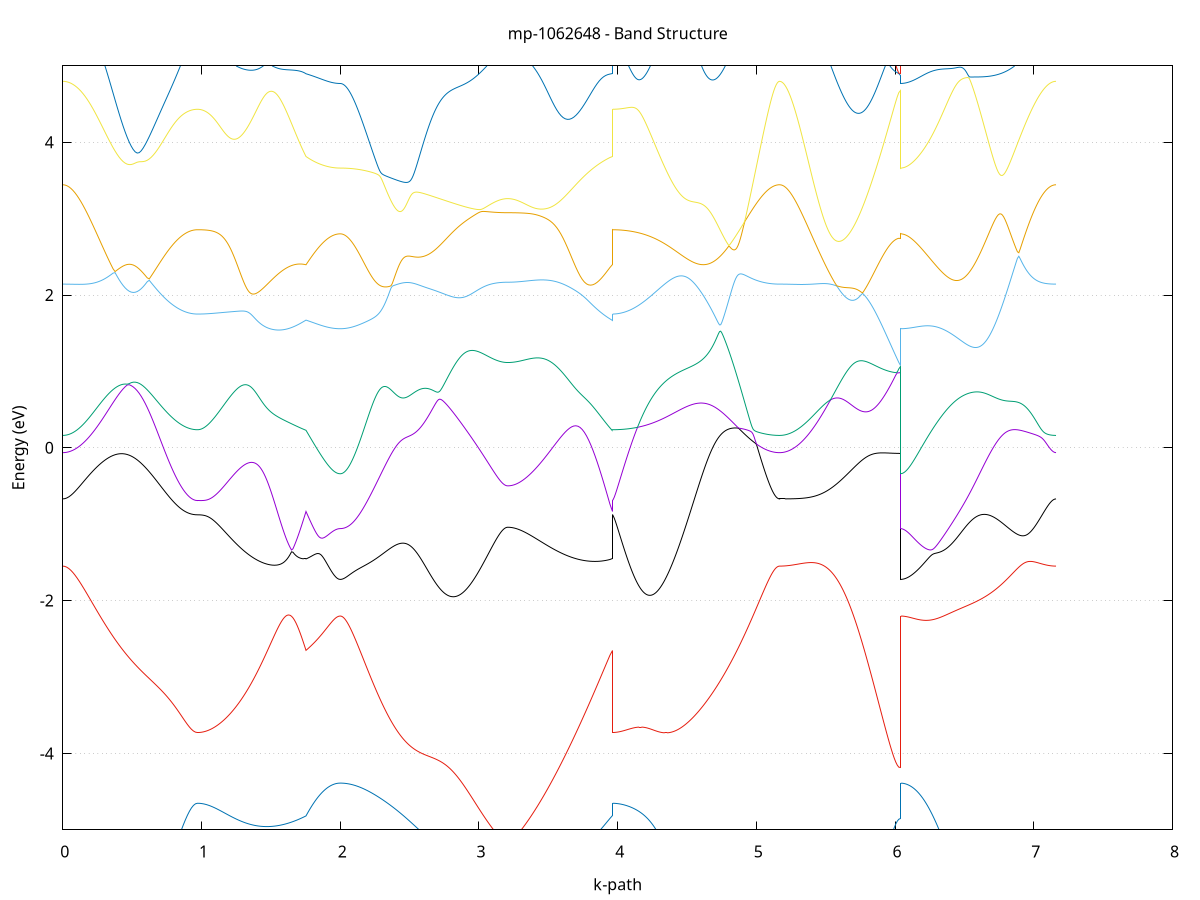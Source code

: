 set title 'mp-1062648 - Band Structure'
set xlabel 'k-path'
set ylabel 'Energy (eV)'
set grid y
set yrange [-5:5]
set terminal png size 800,600
set output 'mp-1062648_bands_gnuplot.png'
plot '-' using 1:2 with lines notitle, '-' using 1:2 with lines notitle, '-' using 1:2 with lines notitle, '-' using 1:2 with lines notitle, '-' using 1:2 with lines notitle, '-' using 1:2 with lines notitle, '-' using 1:2 with lines notitle, '-' using 1:2 with lines notitle, '-' using 1:2 with lines notitle, '-' using 1:2 with lines notitle, '-' using 1:2 with lines notitle, '-' using 1:2 with lines notitle, '-' using 1:2 with lines notitle, '-' using 1:2 with lines notitle, '-' using 1:2 with lines notitle, '-' using 1:2 with lines notitle, '-' using 1:2 with lines notitle, '-' using 1:2 with lines notitle, '-' using 1:2 with lines notitle, '-' using 1:2 with lines notitle, '-' using 1:2 with lines notitle, '-' using 1:2 with lines notitle, '-' using 1:2 with lines notitle, '-' using 1:2 with lines notitle
0.000000 -23.206425
0.014493 -23.206425
0.028987 -23.206425
0.043480 -23.206325
0.057973 -23.206325
0.072466 -23.206125
0.086960 -23.206025
0.101453 -23.205925
0.115946 -23.205725
0.130440 -23.205525
0.144933 -23.205325
0.159426 -23.205025
0.173919 -23.204725
0.188413 -23.204525
0.202906 -23.204225
0.217399 -23.203825
0.231893 -23.203525
0.246386 -23.203125
0.260879 -23.202725
0.275372 -23.202325
0.289866 -23.201925
0.304359 -23.201525
0.318852 -23.201125
0.333346 -23.200625
0.347839 -23.200125
0.362332 -23.199725
0.376825 -23.199225
0.391319 -23.198725
0.405812 -23.198225
0.420305 -23.197725
0.434799 -23.197225
0.449292 -23.196725
0.463785 -23.196225
0.478278 -23.195825
0.492772 -23.195325
0.507265 -23.194925
0.521758 -23.194525
0.536252 -23.194225
0.550745 -23.194025
0.565238 -23.193925
0.579731 -23.194225
0.594225 -23.195025
0.608718 -23.196625
0.623211 -23.199425
0.637705 -23.203225
0.652198 -23.207625
0.666691 -23.212325
0.681185 -23.216925
0.695678 -23.221625
0.710171 -23.226125
0.724664 -23.230425
0.739158 -23.234625
0.753651 -23.238625
0.768144 -23.242425
0.782638 -23.246025
0.797131 -23.249425
0.811624 -23.252525
0.826117 -23.255425
0.840611 -23.258025
0.855104 -23.260325
0.869597 -23.262425
0.884091 -23.264225
0.898584 -23.265825
0.913077 -23.267125
0.927570 -23.268125
0.942064 -23.268825
0.956557 -23.269225
0.971050 -23.269325
0.971050 -23.269325
0.981480 -23.269325
0.991910 -23.269325
1.002340 -23.269225
1.012770 -23.269225
1.023200 -23.269125
1.033630 -23.269025
1.044060 -23.268925
1.054490 -23.268725
1.064920 -23.268525
1.075350 -23.268425
1.085780 -23.268225
1.096210 -23.267925
1.106640 -23.267725
1.117069 -23.267425
1.127499 -23.267125
1.137929 -23.266825
1.148359 -23.266525
1.158789 -23.266225
1.169219 -23.265825
1.179649 -23.265525
1.190079 -23.265125
1.200509 -23.264725
1.210939 -23.264225
1.221369 -23.263825
1.231799 -23.263325
1.242229 -23.262925
1.252659 -23.262425
1.263089 -23.261825
1.273519 -23.261325
1.283949 -23.260825
1.294379 -23.260225
1.304808 -23.259625
1.315238 -23.259025
1.325668 -23.258425
1.336098 -23.257825
1.346528 -23.257125
1.356958 -23.256525
1.367388 -23.255825
1.377818 -23.255125
1.388248 -23.254425
1.398678 -23.253725
1.409108 -23.253025
1.419538 -23.252225
1.429968 -23.251525
1.440398 -23.250725
1.450828 -23.249925
1.461258 -23.249125
1.471688 -23.248325
1.482118 -23.247525
1.492547 -23.246725
1.502977 -23.245825
1.513407 -23.245025
1.523837 -23.244125
1.534267 -23.243225
1.544697 -23.242325
1.555127 -23.241425
1.565557 -23.240525
1.575987 -23.239625
1.586417 -23.238725
1.596847 -23.237825
1.607277 -23.236825
1.617707 -23.235925
1.628137 -23.234925
1.638567 -23.233925
1.648997 -23.232925
1.659427 -23.231925
1.669857 -23.231025
1.680286 -23.230025
1.690716 -23.228925
1.701146 -23.227925
1.711576 -23.226925
1.722006 -23.225925
1.732436 -23.224825
1.742866 -23.223825
1.753296 -23.222825
1.753296 -23.222825
1.764023 -23.225925
1.774749 -23.228925
1.785475 -23.231825
1.796202 -23.234625
1.806928 -23.237225
1.817655 -23.239725
1.828381 -23.242125
1.839108 -23.244425
1.849834 -23.246625
1.860561 -23.248625
1.871287 -23.250425
1.882014 -23.252125
1.892740 -23.253725
1.903467 -23.255225
1.914193 -23.256425
1.924920 -23.257625
1.935646 -23.258625
1.946373 -23.259425
1.957099 -23.260125
1.967825 -23.260625
1.978552 -23.261025
1.989278 -23.261325
2.000005 -23.261325
2.000005 -23.261325
2.008341 -23.261325
2.016678 -23.261225
2.025014 -23.261125
2.033350 -23.260825
2.041687 -23.260625
2.050023 -23.260225
2.058360 -23.259825
2.066696 -23.259425
2.075032 -23.258925
2.083369 -23.258325
2.091705 -23.257725
2.100042 -23.257025
2.108378 -23.256225
2.116714 -23.255425
2.125051 -23.254625
2.133387 -23.253625
2.141724 -23.252725
2.150060 -23.251625
2.158396 -23.250525
2.166733 -23.249425
2.175069 -23.248225
2.183405 -23.246925
2.191742 -23.245625
2.200078 -23.244225
2.208415 -23.242825
2.216751 -23.241325
2.225087 -23.239825
2.233424 -23.238225
2.241760 -23.236625
2.250097 -23.234925
2.258433 -23.233225
2.266769 -23.231525
2.275106 -23.229625
2.283442 -23.227825
2.291779 -23.225925
2.300115 -23.223925
2.308451 -23.221925
2.316788 -23.219925
2.325124 -23.217925
2.333460 -23.215725
2.341797 -23.213625
2.350133 -23.211425
2.358470 -23.210525
2.366806 -23.210825
2.375142 -23.211125
2.383479 -23.211425
2.391815 -23.211825
2.400152 -23.212125
2.408488 -23.212525
2.416824 -23.212825
2.425161 -23.213225
2.433497 -23.213525
2.441834 -23.213925
2.450170 -23.214225
2.458506 -23.214625
2.466843 -23.215025
2.475179 -23.215325
2.483516 -23.215725
2.491852 -23.216125
2.500188 -23.216525
2.508525 -23.216825
2.516861 -23.217225
2.525198 -23.217625
2.533534 -23.218025
2.541870 -23.218425
2.550207 -23.218725
2.550207 -23.218725
2.558532 -23.219125
2.566858 -23.219525
2.575184 -23.219925
2.583509 -23.220325
2.591835 -23.220725
2.600161 -23.221125
2.608487 -23.221425
2.616812 -23.221825
2.625138 -23.222225
2.633464 -23.222625
2.641789 -23.223025
2.650115 -23.223425
2.658441 -23.223825
2.666766 -23.224125
2.675092 -23.224525
2.683418 -23.224925
2.691743 -23.225325
2.700069 -23.225725
2.708395 -23.226025
2.716720 -23.226425
2.725046 -23.226825
2.733372 -23.227125
2.741698 -23.227525
2.750023 -23.227925
2.758349 -23.228225
2.766675 -23.228625
2.775000 -23.229025
2.783326 -23.229325
2.791652 -23.229725
2.799977 -23.230025
2.808303 -23.230425
2.816629 -23.230725
2.824954 -23.231125
2.833280 -23.231425
2.841606 -23.231725
2.849932 -23.232125
2.858257 -23.232425
2.866583 -23.232725
2.874909 -23.233025
2.883234 -23.233325
2.891560 -23.233625
2.899886 -23.233925
2.908211 -23.234225
2.916537 -23.234525
2.924863 -23.234825
2.933188 -23.235125
2.941514 -23.235425
2.949840 -23.235625
2.958165 -23.235925
2.966491 -23.236225
2.974817 -23.236425
2.983143 -23.236725
2.991468 -23.236925
2.999794 -23.237125
3.008120 -23.237325
3.016445 -23.237625
3.024771 -23.237825
3.033097 -23.238025
3.041422 -23.238125
3.049748 -23.238325
3.058074 -23.238525
3.066399 -23.238725
3.074725 -23.238825
3.083051 -23.239025
3.091377 -23.239125
3.099702 -23.239225
3.108028 -23.239425
3.116354 -23.239525
3.124679 -23.239625
3.133005 -23.239725
3.141331 -23.239725
3.149656 -23.239825
3.157982 -23.239925
3.166308 -23.239925
3.174633 -23.240025
3.182959 -23.240025
3.191285 -23.240025
3.199610 -23.240025
3.207936 -23.240125
3.207936 -23.240125
3.223274 -23.240025
3.238612 -23.240025
3.253951 -23.239825
3.269289 -23.239725
3.284627 -23.239525
3.299965 -23.239225
3.315303 -23.238925
3.330641 -23.238625
3.345979 -23.238225
3.361317 -23.237825
3.376656 -23.237325
3.391994 -23.236925
3.407332 -23.236325
3.422670 -23.235725
3.438008 -23.235125
3.453346 -23.234525
3.468684 -23.233825
3.484022 -23.233125
3.499360 -23.232425
3.514699 -23.231625
3.530037 -23.230825
3.545375 -23.230025
3.560713 -23.229225
3.576051 -23.228325
3.591389 -23.227525
3.606727 -23.226625
3.622065 -23.225725
3.637404 -23.224825
3.652742 -23.223825
3.668080 -23.222925
3.683418 -23.222025
3.698756 -23.221025
3.714094 -23.220125
3.729432 -23.219125
3.744770 -23.218225
3.760109 -23.217325
3.775447 -23.216325
3.790785 -23.215425
3.806123 -23.214525
3.821461 -23.213625
3.836799 -23.212725
3.852137 -23.211925
3.867475 -23.211025
3.882814 -23.210225
3.898152 -23.209425
3.913490 -23.209125
3.928828 -23.213625
3.944166 -23.218225
3.959504 -23.222825
3.959504 -23.269325
3.967844 -23.269325
3.976184 -23.269225
3.984525 -23.269125
3.992865 -23.268825
4.001205 -23.268625
4.009545 -23.268225
4.017885 -23.267825
4.026225 -23.267425
4.034566 -23.266925
4.042906 -23.266325
4.051246 -23.265625
4.059586 -23.264925
4.067926 -23.264225
4.076266 -23.263425
4.084607 -23.262525
4.092947 -23.261625
4.101287 -23.260625
4.109627 -23.259525
4.117967 -23.258425
4.126307 -23.257325
4.134648 -23.256125
4.142988 -23.254825
4.151328 -23.253525
4.159668 -23.252125
4.168008 -23.250625
4.176348 -23.249225
4.184688 -23.247625
4.193029 -23.246025
4.201369 -23.244425
4.209709 -23.242725
4.218049 -23.241025
4.226389 -23.239225
4.234729 -23.237325
4.243070 -23.235525
4.251410 -23.233525
4.259750 -23.231625
4.268090 -23.229625
4.276430 -23.227525
4.284770 -23.225425
4.293111 -23.223325
4.301451 -23.221125
4.309791 -23.218925
4.318131 -23.216725
4.326471 -23.214525
4.334811 -23.212225
4.343152 -23.209925
4.351492 -23.207625
4.359832 -23.205325
4.368172 -23.203125
4.376512 -23.201025
4.384852 -23.199125
4.393193 -23.197425
4.401533 -23.196325
4.409873 -23.195525
4.418213 -23.195225
4.426553 -23.195025
4.434893 -23.195125
4.434893 -23.195125
4.443218 -23.195225
4.451542 -23.195325
4.459866 -23.195525
4.468191 -23.195725
4.476515 -23.195925
4.484839 -23.196225
4.493164 -23.196425
4.501488 -23.196725
4.509812 -23.196925
4.518137 -23.197225
4.526461 -23.197425
4.534785 -23.197725
4.543110 -23.198025
4.551434 -23.198225
4.559758 -23.198525
4.568083 -23.198725
4.576407 -23.199025
4.584731 -23.199225
4.593056 -23.199525
4.601380 -23.199725
4.609705 -23.199925
4.618029 -23.200225
4.626353 -23.200425
4.634678 -23.200625
4.643002 -23.200825
4.651326 -23.201125
4.659651 -23.201325
4.667975 -23.201525
4.676299 -23.201725
4.684624 -23.201925
4.692948 -23.202125
4.701272 -23.202325
4.709597 -23.202425
4.717921 -23.202625
4.726245 -23.202825
4.734570 -23.203025
4.742894 -23.203125
4.751218 -23.203325
4.759543 -23.203425
4.767867 -23.203625
4.776191 -23.203725
4.784516 -23.203925
4.792840 -23.204025
4.801164 -23.204125
4.809489 -23.204325
4.817813 -23.204425
4.826137 -23.204525
4.834462 -23.204625
4.842786 -23.204725
4.851110 -23.204825
4.859435 -23.204925
4.867759 -23.205025
4.876083 -23.205125
4.884408 -23.205225
4.892732 -23.205325
4.901056 -23.205425
4.909381 -23.205425
4.917705 -23.205525
4.926030 -23.205625
4.934354 -23.205725
4.942678 -23.205725
4.951003 -23.205825
4.959327 -23.205825
4.967651 -23.205925
4.975976 -23.205925
4.984300 -23.206025
4.992624 -23.206025
5.000949 -23.206125
5.009273 -23.206125
5.017597 -23.206225
5.025922 -23.206225
5.034246 -23.206225
5.042570 -23.206225
5.050895 -23.206325
5.059219 -23.206325
5.067543 -23.206325
5.075868 -23.206325
5.084192 -23.206425
5.092516 -23.206425
5.100841 -23.206425
5.109165 -23.206425
5.117489 -23.206425
5.125814 -23.206425
5.134138 -23.206425
5.142462 -23.206425
5.150787 -23.206425
5.159111 -23.206425
5.167435 -23.206425
5.167435 -23.206425
5.178315 -23.206425
5.189194 -23.206425
5.200073 -23.206325
5.210952 -23.206325
5.221831 -23.206225
5.232710 -23.206025
5.243589 -23.205925
5.254468 -23.205725
5.265347 -23.205525
5.276226 -23.205325
5.287106 -23.205125
5.297985 -23.204925
5.308864 -23.204625
5.319743 -23.204325
5.330622 -23.204025
5.341501 -23.203725
5.352380 -23.203325
5.363259 -23.202925
5.374138 -23.202625
5.385017 -23.202225
5.395896 -23.201725
5.406776 -23.201325
5.417655 -23.200925
5.428534 -23.200425
5.439413 -23.199925
5.450292 -23.199525
5.461171 -23.199025
5.472050 -23.198425
5.482929 -23.197925
5.493808 -23.197425
5.504687 -23.196925
5.515567 -23.196325
5.526446 -23.195825
5.537325 -23.195225
5.548204 -23.194725
5.559083 -23.194125
5.569962 -23.193525
5.580841 -23.193025
5.591720 -23.192425
5.602599 -23.191825
5.613478 -23.191225
5.624358 -23.190725
5.635237 -23.190125
5.646116 -23.189625
5.656995 -23.189025
5.667874 -23.188525
5.678753 -23.188125
5.689632 -23.187825
5.700511 -23.188025
5.711390 -23.190325
5.722269 -23.194525
5.733149 -23.199125
5.744028 -23.203725
5.754907 -23.208225
5.765786 -23.212625
5.776665 -23.216925
5.787544 -23.221125
5.798423 -23.225225
5.809302 -23.229125
5.820181 -23.232925
5.831060 -23.236625
5.841939 -23.240125
5.852819 -23.243425
5.863698 -23.246525
5.874577 -23.249525
5.885456 -23.252425
5.896335 -23.255025
5.907214 -23.257525
5.918093 -23.259825
5.928972 -23.261925
5.939851 -23.263825
5.950730 -23.265525
5.961610 -23.267025
5.972489 -23.268325
5.983368 -23.269425
5.994247 -23.270325
6.005126 -23.271125
6.016005 -23.271625
6.026884 -23.271925
6.037763 -23.272025
6.037763 -23.261325
6.047698 -23.261325
6.057632 -23.261125
6.067566 -23.260925
6.077501 -23.260625
6.087435 -23.260125
6.097369 -23.259625
6.107304 -23.259025
6.117238 -23.258325
6.127172 -23.257525
6.137107 -23.256625
6.147041 -23.255625
6.156975 -23.254525
6.166910 -23.253325
6.176844 -23.252025
6.186779 -23.250725
6.196713 -23.249225
6.206647 -23.247725
6.216582 -23.246125
6.226516 -23.244425
6.236450 -23.242625
6.246385 -23.240725
6.256319 -23.238825
6.266253 -23.236725
6.276188 -23.234625
6.286122 -23.232425
6.296056 -23.230225
6.305991 -23.227925
6.315925 -23.225525
6.325859 -23.223025
6.335794 -23.220525
6.345728 -23.217925
6.355663 -23.215225
6.365597 -23.212625
6.375531 -23.209825
6.385466 -23.207125
6.395400 -23.204425
6.405334 -23.202025
6.415269 -23.200125
6.425203 -23.199325
6.435137 -23.198825
6.445072 -23.198425
6.455006 -23.198125
6.464940 -23.197925
6.474875 -23.197625
6.484809 -23.197325
6.494743 -23.197025
6.504678 -23.196725
6.514612 -23.196525
6.524547 -23.196225
6.534481 -23.195925
6.544415 -23.195625
6.554350 -23.195325
6.564284 -23.195025
6.574218 -23.194725
6.584153 -23.194425
6.594087 -23.194125
6.604021 -23.193825
6.613956 -23.193625
6.623890 -23.193325
6.633824 -23.193225
6.643759 -23.193225
6.653693 -23.193325
6.663627 -23.193525
6.673562 -23.193925
6.683496 -23.194225
6.693431 -23.194625
6.703365 -23.195025
6.713299 -23.195325
6.723234 -23.195725
6.733168 -23.196125
6.743102 -23.196525
6.753037 -23.196925
6.762971 -23.197325
6.772905 -23.197725
6.782840 -23.198025
6.792774 -23.198425
6.802708 -23.198825
6.812643 -23.199225
6.822577 -23.199525
6.832511 -23.199925
6.842446 -23.200225
6.852380 -23.200625
6.862315 -23.200925
6.872249 -23.201225
6.882183 -23.201625
6.892118 -23.201925
6.902052 -23.202225
6.911986 -23.202525
6.921921 -23.202825
6.931855 -23.203125
6.941789 -23.203325
6.951724 -23.203625
6.961658 -23.203925
6.971592 -23.204125
6.981527 -23.204325
6.991461 -23.204625
7.001395 -23.204825
7.011330 -23.205025
7.021264 -23.205225
7.031199 -23.205325
7.041133 -23.205525
7.051067 -23.205625
7.061002 -23.205825
7.070936 -23.205925
7.080870 -23.206025
7.090805 -23.206125
7.100739 -23.206225
7.110673 -23.206325
7.120608 -23.206325
7.130542 -23.206425
7.140476 -23.206425
7.150411 -23.206425
7.160345 -23.206425
e
0.000000 -23.179825
0.014493 -23.179825
0.028987 -23.179725
0.043480 -23.179725
0.057973 -23.179625
0.072466 -23.179425
0.086960 -23.179325
0.101453 -23.179125
0.115946 -23.178825
0.130440 -23.178625
0.144933 -23.178325
0.159426 -23.178025
0.173919 -23.177725
0.188413 -23.177325
0.202906 -23.176925
0.217399 -23.176525
0.231893 -23.176125
0.246386 -23.175625
0.260879 -23.175225
0.275372 -23.174725
0.289866 -23.174225
0.304359 -23.173625
0.318852 -23.173125
0.333346 -23.172525
0.347839 -23.171925
0.362332 -23.171425
0.376825 -23.170825
0.391319 -23.170125
0.405812 -23.169525
0.420305 -23.168925
0.434799 -23.168225
0.449292 -23.167625
0.463785 -23.167025
0.478278 -23.166325
0.492772 -23.165725
0.507265 -23.165025
0.521758 -23.164425
0.536252 -23.163725
0.550745 -23.163125
0.565238 -23.167625
0.579731 -23.172825
0.594225 -23.177525
0.608718 -23.181125
0.623211 -23.183525
0.637705 -23.184725
0.652198 -23.185225
0.666691 -23.185425
0.681185 -23.185325
0.695678 -23.185225
0.710171 -23.184925
0.724664 -23.184725
0.739158 -23.184425
0.753651 -23.184125
0.768144 -23.183825
0.782638 -23.183525
0.797131 -23.183225
0.811624 -23.183025
0.826117 -23.182725
0.840611 -23.182525
0.855104 -23.182325
0.869597 -23.182125
0.884091 -23.181925
0.898584 -23.181825
0.913077 -23.181725
0.927570 -23.181625
0.942064 -23.181525
0.956557 -23.181525
0.971050 -23.181525
0.971050 -23.181525
0.981480 -23.181525
0.991910 -23.181525
1.002340 -23.181525
1.012770 -23.181525
1.023200 -23.181525
1.033630 -23.181425
1.044060 -23.181425
1.054490 -23.181425
1.064920 -23.181425
1.075350 -23.181325
1.085780 -23.181325
1.096210 -23.181325
1.106640 -23.181225
1.117069 -23.181225
1.127499 -23.181225
1.137929 -23.181125
1.148359 -23.181125
1.158789 -23.181025
1.169219 -23.181025
1.179649 -23.180925
1.190079 -23.180925
1.200509 -23.180825
1.210939 -23.180825
1.221369 -23.180725
1.231799 -23.180725
1.242229 -23.180625
1.252659 -23.180625
1.263089 -23.180525
1.273519 -23.180425
1.283949 -23.180425
1.294379 -23.180325
1.304808 -23.180325
1.315238 -23.180225
1.325668 -23.180225
1.336098 -23.180225
1.346528 -23.180125
1.356958 -23.180125
1.367388 -23.180125
1.377818 -23.180125
1.388248 -23.180125
1.398678 -23.180125
1.409108 -23.180325
1.419538 -23.180625
1.429968 -23.181125
1.440398 -23.181925
1.450828 -23.182725
1.461258 -23.183625
1.471688 -23.184625
1.482118 -23.185625
1.492547 -23.186525
1.502977 -23.187525
1.513407 -23.188525
1.523837 -23.189425
1.534267 -23.190425
1.544697 -23.191325
1.555127 -23.192225
1.565557 -23.193225
1.575987 -23.194125
1.586417 -23.195025
1.596847 -23.195825
1.607277 -23.196725
1.617707 -23.197525
1.628137 -23.198325
1.638567 -23.199125
1.648997 -23.199925
1.659427 -23.200725
1.669857 -23.201425
1.680286 -23.202125
1.690716 -23.202825
1.701146 -23.203525
1.711576 -23.204125
1.722006 -23.204725
1.732436 -23.205325
1.742866 -23.205825
1.753296 -23.206325
1.753296 -23.206325
1.764023 -23.206125
1.774749 -23.205825
1.785475 -23.205625
1.796202 -23.205325
1.806928 -23.205125
1.817655 -23.204925
1.828381 -23.204725
1.839108 -23.204525
1.849834 -23.204325
1.860561 -23.204125
1.871287 -23.203925
1.882014 -23.203825
1.892740 -23.203625
1.903467 -23.203525
1.914193 -23.203425
1.924920 -23.203325
1.935646 -23.203225
1.946373 -23.203125
1.957099 -23.203025
1.967825 -23.203025
1.978552 -23.203025
1.989278 -23.202925
2.000005 -23.202925
2.000005 -23.202925
2.008341 -23.202925
2.016678 -23.202925
2.025014 -23.203025
2.033350 -23.203025
2.041687 -23.203025
2.050023 -23.203125
2.058360 -23.203125
2.066696 -23.203225
2.075032 -23.203325
2.083369 -23.203425
2.091705 -23.203525
2.100042 -23.203625
2.108378 -23.203725
2.116714 -23.203825
2.125051 -23.203925
2.133387 -23.204025
2.141724 -23.204225
2.150060 -23.204325
2.158396 -23.204525
2.166733 -23.204725
2.175069 -23.204825
2.183405 -23.205025
2.191742 -23.205225
2.200078 -23.205425
2.208415 -23.205625
2.216751 -23.205825
2.225087 -23.206025
2.233424 -23.206325
2.241760 -23.206525
2.250097 -23.206725
2.258433 -23.207025
2.266769 -23.207225
2.275106 -23.207525
2.283442 -23.207825
2.291779 -23.208125
2.300115 -23.208325
2.308451 -23.208625
2.316788 -23.208925
2.325124 -23.209225
2.333460 -23.209525
2.341797 -23.209825
2.350133 -23.210125
2.358470 -23.209225
2.366806 -23.207025
2.375142 -23.204825
2.383479 -23.202625
2.391815 -23.200325
2.400152 -23.198125
2.408488 -23.195925
2.416824 -23.193925
2.425161 -23.192025
2.433497 -23.190425
2.441834 -23.189225
2.450170 -23.188525
2.458506 -23.188025
2.466843 -23.187825
2.475179 -23.187825
2.483516 -23.187825
2.491852 -23.187925
2.500188 -23.188125
2.508525 -23.188325
2.516861 -23.188525
2.525198 -23.188725
2.533534 -23.188925
2.541870 -23.189225
2.550207 -23.189425
2.550207 -23.189425
2.558532 -23.189725
2.566858 -23.189925
2.575184 -23.190225
2.583509 -23.190525
2.591835 -23.190825
2.600161 -23.191025
2.608487 -23.191325
2.616812 -23.191625
2.625138 -23.191925
2.633464 -23.192225
2.641789 -23.192425
2.650115 -23.192725
2.658441 -23.193025
2.666766 -23.193325
2.675092 -23.193625
2.683418 -23.193925
2.691743 -23.194125
2.700069 -23.194425
2.708395 -23.194725
2.716720 -23.195025
2.725046 -23.195225
2.733372 -23.195525
2.741698 -23.195825
2.750023 -23.196025
2.758349 -23.196325
2.766675 -23.196625
2.775000 -23.196825
2.783326 -23.197125
2.791652 -23.197325
2.799977 -23.197625
2.808303 -23.197825
2.816629 -23.198025
2.824954 -23.198325
2.833280 -23.198525
2.841606 -23.198725
2.849932 -23.199025
2.858257 -23.199225
2.866583 -23.199425
2.874909 -23.199625
2.883234 -23.199825
2.891560 -23.200025
2.899886 -23.200225
2.908211 -23.200425
2.916537 -23.200625
2.924863 -23.200725
2.933188 -23.200925
2.941514 -23.201125
2.949840 -23.201225
2.958165 -23.201425
2.966491 -23.201525
2.974817 -23.201725
2.983143 -23.201825
2.991468 -23.202025
2.999794 -23.202125
3.008120 -23.202225
3.016445 -23.202325
3.024771 -23.202525
3.033097 -23.202625
3.041422 -23.202725
3.049748 -23.202825
3.058074 -23.202925
3.066399 -23.203025
3.074725 -23.203025
3.083051 -23.203125
3.091377 -23.203225
3.099702 -23.203325
3.108028 -23.203325
3.116354 -23.203425
3.124679 -23.203425
3.133005 -23.203525
3.141331 -23.203525
3.149656 -23.203625
3.157982 -23.203625
3.166308 -23.203625
3.174633 -23.203625
3.182959 -23.203725
3.191285 -23.203725
3.199610 -23.203725
3.207936 -23.203725
3.207936 -23.203725
3.223274 -23.203725
3.238612 -23.203625
3.253951 -23.203525
3.269289 -23.203425
3.284627 -23.203325
3.299965 -23.203125
3.315303 -23.203025
3.330641 -23.202725
3.345979 -23.202525
3.361317 -23.202225
3.376656 -23.201925
3.391994 -23.201625
3.407332 -23.201225
3.422670 -23.200925
3.438008 -23.200525
3.453346 -23.200025
3.468684 -23.199625
3.484022 -23.199125
3.499360 -23.198625
3.514699 -23.198125
3.530037 -23.197625
3.545375 -23.197125
3.560713 -23.196525
3.576051 -23.195925
3.591389 -23.195425
3.606727 -23.194825
3.622065 -23.194225
3.637404 -23.193625
3.652742 -23.192925
3.668080 -23.192325
3.683418 -23.191725
3.698756 -23.191125
3.714094 -23.190525
3.729432 -23.189925
3.744770 -23.189325
3.760109 -23.188725
3.775447 -23.188225
3.790785 -23.187825
3.806123 -23.187425
3.821461 -23.187325
3.836799 -23.187825
3.852137 -23.189925
3.867475 -23.193925
3.882814 -23.198725
3.898152 -23.203625
3.913490 -23.208125
3.928828 -23.207825
3.944166 -23.207025
3.959504 -23.206325
3.959504 -23.181525
3.967844 -23.181525
3.976184 -23.181525
3.984525 -23.181525
3.992865 -23.181625
4.001205 -23.181625
4.009545 -23.181725
4.017885 -23.181725
4.026225 -23.181825
4.034566 -23.181925
4.042906 -23.182025
4.051246 -23.182125
4.059586 -23.182225
4.067926 -23.182325
4.076266 -23.182425
4.084607 -23.182525
4.092947 -23.182725
4.101287 -23.182825
4.109627 -23.183025
4.117967 -23.183225
4.126307 -23.183325
4.134648 -23.183525
4.142988 -23.183725
4.151328 -23.183925
4.159668 -23.184125
4.168008 -23.184325
4.176348 -23.184525
4.184688 -23.184725
4.193029 -23.185025
4.201369 -23.185225
4.209709 -23.185425
4.218049 -23.185725
4.226389 -23.185925
4.234729 -23.186225
4.243070 -23.186425
4.251410 -23.186725
4.259750 -23.186925
4.268090 -23.187225
4.276430 -23.187425
4.284770 -23.187725
4.293111 -23.188025
4.301451 -23.188225
4.309791 -23.188525
4.318131 -23.188725
4.326471 -23.188925
4.334811 -23.189225
4.343152 -23.189325
4.351492 -23.189525
4.359832 -23.189625
4.368172 -23.189625
4.376512 -23.189525
4.384852 -23.189225
4.393193 -23.188625
4.401533 -23.187425
4.409873 -23.185825
4.418213 -23.183825
4.426553 -23.181625
4.434893 -23.179125
4.434893 -23.179125
4.443218 -23.176625
4.451542 -23.174025
4.459866 -23.171325
4.468191 -23.168625
4.476515 -23.165825
4.484839 -23.163125
4.493164 -23.162825
4.501488 -23.163125
4.509812 -23.163425
4.518137 -23.163725
4.526461 -23.164025
4.534785 -23.164325
4.543110 -23.164625
4.551434 -23.164925
4.559758 -23.165225
4.568083 -23.165525
4.576407 -23.165825
4.584731 -23.166125
4.593056 -23.166425
4.601380 -23.166725
4.609705 -23.167025
4.618029 -23.167325
4.626353 -23.167625
4.634678 -23.167925
4.643002 -23.168225
4.651326 -23.168525
4.659651 -23.168825
4.667975 -23.169125
4.676299 -23.169425
4.684624 -23.169725
4.692948 -23.170025
4.701272 -23.170325
4.709597 -23.170625
4.717921 -23.170825
4.726245 -23.171125
4.734570 -23.171425
4.742894 -23.171725
4.751218 -23.172025
4.759543 -23.172225
4.767867 -23.172525
4.776191 -23.172825
4.784516 -23.173025
4.792840 -23.173325
4.801164 -23.173625
4.809489 -23.173825
4.817813 -23.174125
4.826137 -23.174325
4.834462 -23.174625
4.842786 -23.174825
4.851110 -23.175025
4.859435 -23.175325
4.867759 -23.175525
4.876083 -23.175725
4.884408 -23.175925
4.892732 -23.176125
4.901056 -23.176425
4.909381 -23.176625
4.917705 -23.176825
4.926030 -23.176925
4.934354 -23.177125
4.942678 -23.177325
4.951003 -23.177525
4.959327 -23.177725
4.967651 -23.177825
4.975976 -23.178025
4.984300 -23.178125
4.992624 -23.178325
5.000949 -23.178425
5.009273 -23.178525
5.017597 -23.178725
5.025922 -23.178825
5.034246 -23.178925
5.042570 -23.179025
5.050895 -23.179125
5.059219 -23.179225
5.067543 -23.179325
5.075868 -23.179425
5.084192 -23.179425
5.092516 -23.179525
5.100841 -23.179625
5.109165 -23.179625
5.117489 -23.179725
5.125814 -23.179725
5.134138 -23.179725
5.142462 -23.179825
5.150787 -23.179825
5.159111 -23.179825
5.167435 -23.179825
5.167435 -23.179825
5.178315 -23.179825
5.189194 -23.179825
5.200073 -23.179725
5.210952 -23.179625
5.221831 -23.179525
5.232710 -23.179425
5.243589 -23.179325
5.254468 -23.179125
5.265347 -23.178925
5.276226 -23.178725
5.287106 -23.178525
5.297985 -23.178325
5.308864 -23.178025
5.319743 -23.177725
5.330622 -23.177425
5.341501 -23.177125
5.352380 -23.176825
5.363259 -23.176425
5.374138 -23.176025
5.385017 -23.175725
5.395896 -23.175325
5.406776 -23.174825
5.417655 -23.174425
5.428534 -23.174025
5.439413 -23.173525
5.450292 -23.173025
5.461171 -23.172625
5.472050 -23.172125
5.482929 -23.171625
5.493808 -23.171125
5.504687 -23.170625
5.515567 -23.170025
5.526446 -23.169525
5.537325 -23.169025
5.548204 -23.168425
5.559083 -23.167925
5.569962 -23.167325
5.580841 -23.166825
5.591720 -23.166225
5.602599 -23.165625
5.613478 -23.165125
5.624358 -23.164525
5.635237 -23.164025
5.646116 -23.163425
5.656995 -23.163425
5.667874 -23.168525
5.678753 -23.173625
5.689632 -23.178525
5.700511 -23.182725
5.711390 -23.184825
5.722269 -23.184925
5.733149 -23.184625
5.744028 -23.184225
5.754907 -23.183825
5.765786 -23.183325
5.776665 -23.182925
5.787544 -23.182425
5.798423 -23.182025
5.809302 -23.181625
5.820181 -23.181125
5.831060 -23.180725
5.841939 -23.180425
5.852819 -23.180025
5.863698 -23.179725
5.874577 -23.179325
5.885456 -23.179025
5.896335 -23.178725
5.907214 -23.178425
5.918093 -23.178225
5.928972 -23.178025
5.939851 -23.177825
5.950730 -23.177625
5.961610 -23.177425
5.972489 -23.177225
5.983368 -23.177125
5.994247 -23.177025
6.005126 -23.176925
6.016005 -23.176925
6.026884 -23.176925
6.037763 -23.176825
6.037763 -23.202925
6.047698 -23.202925
6.057632 -23.202925
6.067566 -23.202925
6.077501 -23.202925
6.087435 -23.202925
6.097369 -23.202825
6.107304 -23.202825
6.117238 -23.202825
6.127172 -23.202725
6.137107 -23.202725
6.147041 -23.202625
6.156975 -23.202525
6.166910 -23.202525
6.176844 -23.202425
6.186779 -23.202325
6.196713 -23.202225
6.206647 -23.202125
6.216582 -23.202025
6.226516 -23.201925
6.236450 -23.201825
6.246385 -23.201725
6.256319 -23.201625
6.266253 -23.201425
6.276188 -23.201325
6.286122 -23.201225
6.296056 -23.201025
6.305991 -23.200925
6.315925 -23.200725
6.325859 -23.200525
6.335794 -23.200325
6.345728 -23.200125
6.355663 -23.199925
6.365597 -23.199725
6.375531 -23.199525
6.385466 -23.199225
6.395400 -23.198925
6.405334 -23.198325
6.415269 -23.197125
6.425203 -23.195025
6.435137 -23.192625
6.445072 -23.190525
6.455006 -23.188925
6.464940 -23.188025
6.474875 -23.187525
6.484809 -23.187425
6.494743 -23.187425
6.504678 -23.187625
6.514612 -23.187825
6.524547 -23.188025
6.534481 -23.188325
6.544415 -23.188625
6.554350 -23.188925
6.564284 -23.189325
6.574218 -23.189625
6.584153 -23.190025
6.594087 -23.190325
6.604021 -23.190625
6.613956 -23.191025
6.623890 -23.191325
6.633824 -23.191525
6.643759 -23.191625
6.653693 -23.191525
6.663627 -23.191325
6.673562 -23.191125
6.683496 -23.190825
6.693431 -23.190525
6.703365 -23.190125
6.713299 -23.189825
6.723234 -23.189525
6.733168 -23.189225
6.743102 -23.188825
6.753037 -23.188525
6.762971 -23.188125
6.772905 -23.187825
6.782840 -23.187525
6.792774 -23.187125
6.802708 -23.186825
6.812643 -23.186525
6.822577 -23.186225
6.832511 -23.185825
6.842446 -23.185525
6.852380 -23.185225
6.862315 -23.184925
6.872249 -23.184625
6.882183 -23.184325
6.892118 -23.184025
6.902052 -23.183725
6.911986 -23.183525
6.921921 -23.183225
6.931855 -23.182925
6.941789 -23.182725
6.951724 -23.182425
6.961658 -23.182225
6.971592 -23.182025
6.981527 -23.181825
6.991461 -23.181625
7.001395 -23.181425
7.011330 -23.181225
7.021264 -23.181025
7.031199 -23.180825
7.041133 -23.180725
7.051067 -23.180625
7.061002 -23.180425
7.070936 -23.180325
7.080870 -23.180225
7.090805 -23.180125
7.100739 -23.180025
7.110673 -23.180025
7.120608 -23.179925
7.130542 -23.179925
7.140476 -23.179825
7.150411 -23.179825
7.160345 -23.179825
e
0.000000 -22.997325
0.014493 -22.997425
0.028987 -22.997925
0.043480 -22.998625
0.057973 -22.999725
0.072466 -23.001125
0.086960 -23.002825
0.101453 -23.004825
0.115946 -23.007025
0.130440 -23.009625
0.144933 -23.012425
0.159426 -23.015525
0.173919 -23.018925
0.188413 -23.022525
0.202906 -23.026425
0.217399 -23.030525
0.231893 -23.034825
0.246386 -23.039425
0.260879 -23.044125
0.275372 -23.049125
0.289866 -23.054225
0.304359 -23.059525
0.318852 -23.065025
0.333346 -23.070625
0.347839 -23.076325
0.362332 -23.082225
0.376825 -23.088225
0.391319 -23.094225
0.405812 -23.100425
0.420305 -23.106525
0.434799 -23.112825
0.449292 -23.119025
0.463785 -23.125325
0.478278 -23.131625
0.492772 -23.137825
0.507265 -23.144025
0.521758 -23.150125
0.536252 -23.156125
0.550745 -23.162025
0.565238 -23.162525
0.579731 -23.161825
0.594225 -23.161225
0.608718 -23.160625
0.623211 -23.160025
0.637705 -23.159425
0.652198 -23.158925
0.666691 -23.158325
0.681185 -23.157825
0.695678 -23.157325
0.710171 -23.156825
0.724664 -23.156325
0.739158 -23.155825
0.753651 -23.155425
0.768144 -23.155025
0.782638 -23.154625
0.797131 -23.154225
0.811624 -23.153925
0.826117 -23.153625
0.840611 -23.153325
0.855104 -23.153125
0.869597 -23.152825
0.884091 -23.152625
0.898584 -23.152525
0.913077 -23.152325
0.927570 -23.152225
0.942064 -23.152225
0.956557 -23.152125
0.971050 -23.152125
0.971050 -23.152125
0.981480 -23.152125
0.991910 -23.152225
1.002340 -23.152325
1.012770 -23.152425
1.023200 -23.152525
1.033630 -23.152725
1.044060 -23.153025
1.054490 -23.153225
1.064920 -23.153525
1.075350 -23.153925
1.085780 -23.154225
1.096210 -23.154625
1.106640 -23.155125
1.117069 -23.155525
1.127499 -23.156025
1.137929 -23.156625
1.148359 -23.157125
1.158789 -23.157725
1.169219 -23.158325
1.179649 -23.159025
1.190079 -23.159625
1.200509 -23.160325
1.210939 -23.161025
1.221369 -23.161825
1.231799 -23.162625
1.242229 -23.163325
1.252659 -23.164225
1.263089 -23.165025
1.273519 -23.165825
1.283949 -23.166725
1.294379 -23.167625
1.304808 -23.168525
1.315238 -23.169425
1.325668 -23.170325
1.336098 -23.171325
1.346528 -23.172225
1.356958 -23.173125
1.367388 -23.174125
1.377818 -23.175025
1.388248 -23.176025
1.398678 -23.176925
1.409108 -23.177725
1.419538 -23.178325
1.429968 -23.178825
1.440398 -23.179025
1.450828 -23.179125
1.461258 -23.179225
1.471688 -23.179225
1.482118 -23.179225
1.492547 -23.179225
1.502977 -23.179225
1.513407 -23.179325
1.523837 -23.179325
1.534267 -23.179325
1.544697 -23.179325
1.555127 -23.179325
1.565557 -23.179325
1.575987 -23.179325
1.586417 -23.179425
1.596847 -23.179425
1.607277 -23.179425
1.617707 -23.179525
1.628137 -23.179525
1.638567 -23.179625
1.648997 -23.179625
1.659427 -23.179725
1.669857 -23.179825
1.680286 -23.179825
1.690716 -23.179925
1.701146 -23.180025
1.711576 -23.180125
1.722006 -23.180225
1.732436 -23.180325
1.742866 -23.180425
1.753296 -23.180525
1.753296 -23.180525
1.764023 -23.180225
1.774749 -23.180025
1.785475 -23.179725
1.796202 -23.179525
1.806928 -23.179325
1.817655 -23.179025
1.828381 -23.178825
1.839108 -23.178625
1.849834 -23.178425
1.860561 -23.178325
1.871287 -23.178125
1.882014 -23.177925
1.892740 -23.177825
1.903467 -23.177725
1.914193 -23.177525
1.924920 -23.177425
1.935646 -23.177425
1.946373 -23.177325
1.957099 -23.177225
1.967825 -23.177225
1.978552 -23.177125
1.989278 -23.177125
2.000005 -23.177125
2.000005 -23.177125
2.008341 -23.177125
2.016678 -23.177125
2.025014 -23.177125
2.033350 -23.177225
2.041687 -23.177225
2.050023 -23.177225
2.058360 -23.177325
2.066696 -23.177325
2.075032 -23.177325
2.083369 -23.177425
2.091705 -23.177525
2.100042 -23.177525
2.108378 -23.177625
2.116714 -23.177725
2.125051 -23.177825
2.133387 -23.177925
2.141724 -23.178025
2.150060 -23.178125
2.158396 -23.178225
2.166733 -23.178325
2.175069 -23.178425
2.183405 -23.178525
2.191742 -23.178725
2.200078 -23.178825
2.208415 -23.178925
2.216751 -23.179125
2.225087 -23.179225
2.233424 -23.179425
2.241760 -23.179525
2.250097 -23.179725
2.258433 -23.179825
2.266769 -23.180025
2.275106 -23.180225
2.283442 -23.180325
2.291779 -23.180525
2.300115 -23.180725
2.308451 -23.180925
2.316788 -23.181125
2.325124 -23.181225
2.333460 -23.181425
2.341797 -23.181625
2.350133 -23.181725
2.358470 -23.181925
2.366806 -23.182125
2.375142 -23.182225
2.383479 -23.182325
2.391815 -23.182425
2.400152 -23.182425
2.408488 -23.182425
2.416824 -23.182225
2.425161 -23.181825
2.433497 -23.181025
2.441834 -23.179925
2.450170 -23.178325
2.458506 -23.176425
2.466843 -23.174225
2.475179 -23.171825
2.483516 -23.169325
2.491852 -23.166825
2.500188 -23.164125
2.508525 -23.161525
2.516861 -23.158825
2.525198 -23.156025
2.533534 -23.153325
2.541870 -23.150525
2.550207 -23.147725
2.550207 -23.147725
2.558532 -23.144825
2.566858 -23.142025
2.575184 -23.139225
2.583509 -23.136325
2.591835 -23.133525
2.600161 -23.130625
2.608487 -23.127725
2.616812 -23.124825
2.625138 -23.122025
2.633464 -23.119125
2.641789 -23.116225
2.650115 -23.113325
2.658441 -23.110525
2.666766 -23.107625
2.675092 -23.104825
2.683418 -23.101925
2.691743 -23.099125
2.700069 -23.096325
2.708395 -23.093525
2.716720 -23.090725
2.725046 -23.087925
2.733372 -23.085125
2.741698 -23.082425
2.750023 -23.079725
2.758349 -23.077025
2.766675 -23.074325
2.775000 -23.071625
2.783326 -23.069025
2.791652 -23.066425
2.799977 -23.063825
2.808303 -23.061325
2.816629 -23.058825
2.824954 -23.056325
2.833280 -23.053925
2.841606 -23.051425
2.849932 -23.049125
2.858257 -23.046725
2.866583 -23.044425
2.874909 -23.042225
2.883234 -23.039925
2.891560 -23.037725
2.899886 -23.035625
2.908211 -23.033525
2.916537 -23.031525
2.924863 -23.029425
2.933188 -23.027525
2.941514 -23.025625
2.949840 -23.023725
2.958165 -23.021925
2.966491 -23.020125
2.974817 -23.018425
2.983143 -23.016825
2.991468 -23.015125
2.999794 -23.013625
3.008120 -23.012125
3.016445 -23.010625
3.024771 -23.009325
3.033097 -23.007925
3.041422 -23.006625
3.049748 -23.005425
3.058074 -23.004325
3.066399 -23.003225
3.074725 -23.002125
3.083051 -23.001125
3.091377 -23.000225
3.099702 -22.999425
3.108028 -22.998625
3.116354 -22.997825
3.124679 -22.997225
3.133005 -22.996625
3.141331 -22.996025
3.149656 -22.995525
3.157982 -22.995125
3.166308 -22.994825
3.174633 -22.994525
3.182959 -22.994225
3.191285 -22.994125
3.199610 -22.994025
3.207936 -22.994025
3.207936 -22.994025
3.223274 -22.994125
3.238612 -22.994625
3.253951 -22.995425
3.269289 -22.996525
3.284627 -22.997925
3.299965 -22.999625
3.315303 -23.001625
3.330641 -23.003925
3.345979 -23.006525
3.361317 -23.009425
3.376656 -23.012625
3.391994 -23.016025
3.407332 -23.019725
3.422670 -23.023625
3.438008 -23.027825
3.453346 -23.032225
3.468684 -23.036925
3.484022 -23.041725
3.499360 -23.046725
3.514699 -23.052025
3.530037 -23.057425
3.545375 -23.062925
3.560713 -23.068625
3.576051 -23.074525
3.591389 -23.080425
3.606727 -23.086525
3.622065 -23.092625
3.637404 -23.098925
3.652742 -23.105125
3.668080 -23.111525
3.683418 -23.117825
3.698756 -23.124225
3.714094 -23.130625
3.729432 -23.136925
3.744770 -23.143225
3.760109 -23.149425
3.775447 -23.155625
3.790785 -23.161625
3.806123 -23.167525
3.821461 -23.173025
3.836799 -23.177825
3.852137 -23.180925
3.867475 -23.182025
3.882814 -23.182225
3.898152 -23.182025
3.913490 -23.181725
3.928828 -23.181325
3.944166 -23.180925
3.959504 -23.180525
3.959504 -23.152125
3.967844 -23.152125
3.976184 -23.152125
3.984525 -23.152125
3.992865 -23.152125
4.001205 -23.152225
4.009545 -23.152225
4.017885 -23.152225
4.026225 -23.152325
4.034566 -23.152325
4.042906 -23.152425
4.051246 -23.152525
4.059586 -23.152525
4.067926 -23.152625
4.076266 -23.152725
4.084607 -23.152825
4.092947 -23.152925
4.101287 -23.152925
4.109627 -23.153125
4.117967 -23.153225
4.126307 -23.153325
4.134648 -23.153425
4.142988 -23.153525
4.151328 -23.153625
4.159668 -23.153825
4.168008 -23.153925
4.176348 -23.154125
4.184688 -23.154225
4.193029 -23.154425
4.201369 -23.154525
4.209709 -23.154725
4.218049 -23.154925
4.226389 -23.155025
4.234729 -23.155225
4.243070 -23.155425
4.251410 -23.155625
4.259750 -23.155825
4.268090 -23.156025
4.276430 -23.156225
4.284770 -23.156425
4.293111 -23.156625
4.301451 -23.156925
4.309791 -23.157125
4.318131 -23.157325
4.326471 -23.157525
4.334811 -23.157825
4.343152 -23.158025
4.351492 -23.158225
4.359832 -23.158525
4.368172 -23.158725
4.376512 -23.159025
4.384852 -23.159325
4.393193 -23.159525
4.401533 -23.159825
4.409873 -23.160025
4.418213 -23.160325
4.426553 -23.160625
4.434893 -23.160925
4.434893 -23.160925
4.443218 -23.161125
4.451542 -23.161425
4.459866 -23.161725
4.468191 -23.162025
4.476515 -23.162325
4.484839 -23.162525
4.493164 -23.160325
4.501488 -23.157425
4.509812 -23.154625
4.518137 -23.151725
4.526461 -23.148825
4.534785 -23.145925
4.543110 -23.143025
4.551434 -23.140125
4.559758 -23.137225
4.568083 -23.134325
4.576407 -23.131425
4.584731 -23.128525
4.593056 -23.125525
4.601380 -23.122625
4.609705 -23.119725
4.618029 -23.116825
4.626353 -23.113825
4.634678 -23.110925
4.643002 -23.108025
4.651326 -23.105225
4.659651 -23.102325
4.667975 -23.099425
4.676299 -23.096625
4.684624 -23.093725
4.692948 -23.090925
4.701272 -23.088125
4.709597 -23.085325
4.717921 -23.082625
4.726245 -23.079825
4.734570 -23.077125
4.742894 -23.074425
4.751218 -23.071825
4.759543 -23.069125
4.767867 -23.066525
4.776191 -23.064025
4.784516 -23.061425
4.792840 -23.058925
4.801164 -23.056425
4.809489 -23.054025
4.817813 -23.051625
4.826137 -23.049225
4.834462 -23.046925
4.842786 -23.044625
4.851110 -23.042425
4.859435 -23.040225
4.867759 -23.038025
4.876083 -23.035925
4.884408 -23.033925
4.892732 -23.031825
4.901056 -23.029925
4.909381 -23.028025
4.917705 -23.026125
4.926030 -23.024325
4.934354 -23.022525
4.942678 -23.020825
4.951003 -23.019125
4.959327 -23.017525
4.967651 -23.016025
4.975976 -23.014525
4.984300 -23.013125
4.992624 -23.011725
5.000949 -23.010425
5.009273 -23.009125
5.017597 -23.007925
5.025922 -23.006825
5.034246 -23.005725
5.042570 -23.004725
5.050895 -23.003725
5.059219 -23.002925
5.067543 -23.002025
5.075868 -23.001325
5.084192 -23.000625
5.092516 -22.999925
5.100841 -22.999425
5.109165 -22.998925
5.117489 -22.998525
5.125814 -22.998125
5.134138 -22.997825
5.142462 -22.997625
5.150787 -22.997425
5.159111 -22.997325
5.167435 -22.997325
5.167435 -22.997325
5.178315 -22.997425
5.189194 -22.997725
5.200073 -22.998225
5.210952 -22.999025
5.221831 -23.000025
5.232710 -23.001225
5.243589 -23.002625
5.254468 -23.004225
5.265347 -23.006025
5.276226 -23.008025
5.287106 -23.010325
5.297985 -23.012725
5.308864 -23.015325
5.319743 -23.018125
5.330622 -23.021125
5.341501 -23.024325
5.352380 -23.027625
5.363259 -23.031125
5.374138 -23.034825
5.385017 -23.038625
5.395896 -23.042625
5.406776 -23.046725
5.417655 -23.051025
5.428534 -23.055425
5.439413 -23.059925
5.450292 -23.064525
5.461171 -23.069225
5.472050 -23.074025
5.482929 -23.079025
5.493808 -23.084025
5.504687 -23.089025
5.515567 -23.094225
5.526446 -23.099425
5.537325 -23.104725
5.548204 -23.109925
5.559083 -23.115325
5.569962 -23.120625
5.580841 -23.126025
5.591720 -23.131425
5.602599 -23.136825
5.613478 -23.142225
5.624358 -23.147525
5.635237 -23.152825
5.646116 -23.158125
5.656995 -23.162925
5.667874 -23.162325
5.678753 -23.161825
5.689632 -23.161325
5.700511 -23.160725
5.711390 -23.160225
5.722269 -23.159725
5.733149 -23.159225
5.744028 -23.158725
5.754907 -23.158225
5.765786 -23.157825
5.776665 -23.157325
5.787544 -23.156925
5.798423 -23.156425
5.809302 -23.156025
5.820181 -23.155625
5.831060 -23.155225
5.841939 -23.154825
5.852819 -23.154525
5.863698 -23.154125
5.874577 -23.153825
5.885456 -23.153525
5.896335 -23.153225
5.907214 -23.153025
5.918093 -23.152725
5.928972 -23.152525
5.939851 -23.152325
5.950730 -23.152125
5.961610 -23.152025
5.972489 -23.151825
5.983368 -23.151725
5.994247 -23.151625
6.005126 -23.151525
6.016005 -23.151525
6.026884 -23.151425
6.037763 -23.151425
6.037763 -23.177125
6.047698 -23.177125
6.057632 -23.177125
6.067566 -23.177125
6.077501 -23.177225
6.087435 -23.177225
6.097369 -23.177325
6.107304 -23.177325
6.117238 -23.177425
6.127172 -23.177425
6.137107 -23.177525
6.147041 -23.177625
6.156975 -23.177725
6.166910 -23.177825
6.176844 -23.177925
6.186779 -23.178025
6.196713 -23.178225
6.206647 -23.178325
6.216582 -23.178425
6.226516 -23.178625
6.236450 -23.178825
6.246385 -23.178925
6.256319 -23.179125
6.266253 -23.179325
6.276188 -23.179525
6.286122 -23.179725
6.296056 -23.179825
6.305991 -23.180125
6.315925 -23.180325
6.325859 -23.180525
6.335794 -23.180725
6.345728 -23.180925
6.355663 -23.181125
6.365597 -23.181325
6.375531 -23.181525
6.385466 -23.181725
6.395400 -23.181925
6.405334 -23.182025
6.415269 -23.182125
6.425203 -23.182025
6.435137 -23.181725
6.445072 -23.181025
6.455006 -23.179725
6.464940 -23.177825
6.474875 -23.175225
6.484809 -23.172425
6.494743 -23.169325
6.504678 -23.166025
6.514612 -23.162725
6.524547 -23.159325
6.534481 -23.155825
6.544415 -23.152325
6.554350 -23.148825
6.564284 -23.145325
6.574218 -23.141725
6.584153 -23.138125
6.594087 -23.134425
6.604021 -23.130825
6.613956 -23.127225
6.623890 -23.123525
6.633824 -23.119925
6.643759 -23.116225
6.653693 -23.112625
6.663627 -23.109025
6.673562 -23.105425
6.683496 -23.101825
6.693431 -23.098225
6.703365 -23.094625
6.713299 -23.091125
6.723234 -23.087625
6.733168 -23.084125
6.743102 -23.080625
6.753037 -23.077225
6.762971 -23.073825
6.772905 -23.070525
6.782840 -23.067225
6.792774 -23.063925
6.802708 -23.060725
6.812643 -23.057625
6.822577 -23.054525
6.832511 -23.051425
6.842446 -23.048425
6.852380 -23.045525
6.862315 -23.042725
6.872249 -23.039925
6.882183 -23.037225
6.892118 -23.034525
6.902052 -23.032025
6.911986 -23.029525
6.921921 -23.027125
6.931855 -23.024725
6.941789 -23.022525
6.951724 -23.020325
6.961658 -23.018225
6.971592 -23.016225
6.981527 -23.014325
6.991461 -23.012525
7.001395 -23.010825
7.011330 -23.009225
7.021264 -23.007725
7.031199 -23.006325
7.041133 -23.005025
7.051067 -23.003725
7.061002 -23.002625
7.070936 -23.001625
7.080870 -23.000725
7.090805 -22.999925
7.100739 -22.999225
7.110673 -22.998625
7.120608 -22.998125
7.130542 -22.997725
7.140476 -22.997525
7.150411 -22.997325
7.160345 -22.997325
e
0.000000 -8.379825
0.014493 -8.378925
0.028987 -8.376025
0.043480 -8.371225
0.057973 -8.364425
0.072466 -8.355825
0.086960 -8.345325
0.101453 -8.332925
0.115946 -8.318725
0.130440 -8.302725
0.144933 -8.285025
0.159426 -8.265425
0.173919 -8.244325
0.188413 -8.221525
0.202906 -8.197125
0.217399 -8.171325
0.231893 -8.144225
0.246386 -8.115825
0.260879 -8.086225
0.275372 -8.055725
0.289866 -8.024425
0.304359 -7.992625
0.318852 -7.960625
0.333346 -7.928725
0.347839 -7.897325
0.362332 -7.867025
0.376825 -7.838625
0.391319 -7.813025
0.405812 -7.816425
0.420305 -7.822425
0.434799 -7.828825
0.449292 -7.835525
0.463785 -7.842425
0.478278 -7.849625
0.492772 -7.857125
0.507265 -7.864725
0.521758 -7.872625
0.536252 -7.880625
0.550745 -7.888725
0.565238 -7.896925
0.579731 -7.905225
0.594225 -7.913525
0.608718 -7.921825
0.623211 -7.930125
0.637705 -7.938425
0.652198 -7.946525
0.666691 -7.954525
0.681185 -7.962425
0.695678 -7.970025
0.710171 -7.977525
0.724664 -7.984725
0.739158 -7.991625
0.753651 -7.998325
0.768144 -8.004625
0.782638 -8.010625
0.797131 -8.016325
0.811624 -8.021525
0.826117 -8.026425
0.840611 -8.030825
0.855104 -8.034825
0.869597 -8.038425
0.884091 -8.041525
0.898584 -8.044225
0.913077 -8.046425
0.927570 -8.048125
0.942064 -8.049325
0.956557 -8.050025
0.971050 -8.050325
0.971050 -8.050325
0.981480 -8.050225
0.991910 -8.049825
1.002340 -8.049125
1.012770 -8.048225
1.023200 -8.047025
1.033630 -8.045625
1.044060 -8.044025
1.054490 -8.042225
1.064920 -8.040225
1.075350 -8.038025
1.085780 -8.035725
1.096210 -8.033325
1.106640 -8.030725
1.117069 -8.028025
1.127499 -8.025225
1.137929 -8.022325
1.148359 -8.019425
1.158789 -8.016425
1.169219 -8.013425
1.179649 -8.010325
1.190079 -8.007325
1.200509 -8.004125
1.210939 -8.001025
1.221369 -7.997925
1.231799 -7.994725
1.242229 -7.991625
1.252659 -7.988425
1.263089 -7.985325
1.273519 -7.982225
1.283949 -7.979125
1.294379 -7.976125
1.304808 -7.973125
1.315238 -7.970225
1.325668 -7.967325
1.336098 -7.964525
1.346528 -7.961825
1.356958 -7.959325
1.367388 -7.956825
1.377818 -7.954525
1.388248 -7.952325
1.398678 -7.950325
1.409108 -7.948425
1.419538 -7.946725
1.429968 -7.945325
1.440398 -7.944025
1.450828 -7.942925
1.461258 -7.942125
1.471688 -7.941425
1.482118 -7.940925
1.492547 -7.940725
1.502977 -7.940525
1.513407 -7.940525
1.523837 -7.940625
1.534267 -7.940825
1.544697 -7.941125
1.555127 -7.941325
1.565557 -7.941625
1.575987 -7.941725
1.586417 -7.941925
1.596847 -7.941825
1.607277 -7.941725
1.617707 -7.941425
1.628137 -7.940925
1.638567 -7.940225
1.648997 -7.939325
1.659427 -7.938125
1.669857 -7.936725
1.680286 -7.935025
1.690716 -7.933025
1.701146 -7.930825
1.711576 -7.928325
1.722006 -7.925525
1.732436 -7.922425
1.742866 -7.919125
1.753296 -7.915425
1.753296 -7.915425
1.764023 -7.916925
1.774749 -7.918325
1.785475 -7.919725
1.796202 -7.921125
1.806928 -7.922325
1.817655 -7.923625
1.828381 -7.924725
1.839108 -7.925825
1.849834 -7.926925
1.860561 -7.927925
1.871287 -7.928825
1.882014 -7.929625
1.892740 -7.930425
1.903467 -7.931225
1.914193 -7.931825
1.924920 -7.932425
1.935646 -7.932925
1.946373 -7.933425
1.957099 -7.933825
1.967825 -7.934025
1.978552 -7.934225
1.989278 -7.934425
2.000005 -7.934425
2.000005 -7.934425
2.008341 -7.934325
2.016678 -7.933925
2.025014 -7.933225
2.033350 -7.932325
2.041687 -7.931225
2.050023 -7.929825
2.058360 -7.928125
2.066696 -7.926225
2.075032 -7.924025
2.083369 -7.921625
2.091705 -7.919025
2.100042 -7.916125
2.108378 -7.913025
2.116714 -7.909725
2.125051 -7.906125
2.133387 -7.902325
2.141724 -7.898325
2.150060 -7.894225
2.158396 -7.889825
2.166733 -7.885225
2.175069 -7.880425
2.183405 -7.875525
2.191742 -7.870425
2.200078 -7.865125
2.208415 -7.859725
2.216751 -7.854225
2.225087 -7.848525
2.233424 -7.842825
2.241760 -7.836925
2.250097 -7.830925
2.258433 -7.824925
2.266769 -7.818725
2.275106 -7.812625
2.283442 -7.806425
2.291779 -7.800225
2.300115 -7.794025
2.308451 -7.787825
2.316788 -7.781625
2.325124 -7.775625
2.333460 -7.769625
2.341797 -7.763725
2.350133 -7.757925
2.358470 -7.752325
2.366806 -7.746925
2.375142 -7.741725
2.383479 -7.736725
2.391815 -7.732025
2.400152 -7.727725
2.408488 -7.723725
2.416824 -7.720225
2.425161 -7.717525
2.433497 -7.716225
2.441834 -7.717125
2.450170 -7.719825
2.458506 -7.723325
2.466843 -7.727025
2.475179 -7.730925
2.483516 -7.734925
2.491852 -7.738925
2.500188 -7.742925
2.508525 -7.746825
2.516861 -7.750825
2.525198 -7.754625
2.533534 -7.758525
2.541870 -7.762325
2.550207 -7.766025
2.550207 -7.766025
2.558532 -7.769725
2.566858 -7.773325
2.575184 -7.776825
2.583509 -7.780225
2.591835 -7.783625
2.600161 -7.786825
2.608487 -7.790025
2.616812 -7.793125
2.625138 -7.796125
2.633464 -7.799025
2.641789 -7.801825
2.650115 -7.804525
2.658441 -7.807125
2.666766 -7.809625
2.675092 -7.812025
2.683418 -7.814225
2.691743 -7.816425
2.700069 -7.818525
2.708395 -7.820525
2.716720 -7.822425
2.725046 -7.824225
2.733372 -7.825925
2.741698 -7.827525
2.750023 -7.829025
2.758349 -7.830425
2.766675 -7.831825
2.775000 -7.833125
2.783326 -7.834325
2.791652 -7.835425
2.799977 -7.836525
2.808303 -7.837625
2.816629 -7.838625
2.824954 -7.839525
2.833280 -7.840425
2.841606 -7.841325
2.849932 -7.842225
2.858257 -7.843125
2.866583 -7.844025
2.874909 -7.844925
2.883234 -7.845825
2.891560 -7.846825
2.899886 -7.847725
2.908211 -7.848725
2.916537 -7.849825
2.924863 -7.850925
2.933188 -7.852025
2.941514 -7.853225
2.949840 -7.854425
2.958165 -7.855625
2.966491 -7.857025
2.974817 -7.858325
2.983143 -7.859725
2.991468 -7.861225
2.999794 -7.862625
3.008120 -7.864125
3.016445 -7.865625
3.024771 -7.867225
3.033097 -7.868725
3.041422 -7.870225
3.049748 -7.871725
3.058074 -7.873225
3.066399 -7.874725
3.074725 -7.876125
3.083051 -7.877525
3.091377 -7.878825
3.099702 -7.880125
3.108028 -7.881325
3.116354 -7.882425
3.124679 -7.883525
3.133005 -7.884525
3.141331 -7.885325
3.149656 -7.886125
3.157982 -7.886825
3.166308 -7.887425
3.174633 -7.887925
3.182959 -7.888325
3.191285 -7.888625
3.199610 -7.888725
3.207936 -7.888825
3.207936 -7.888825
3.223274 -7.888525
3.238612 -7.887525
3.253951 -7.886025
3.269289 -7.883925
3.284627 -7.881125
3.299965 -7.877825
3.315303 -7.874025
3.330641 -7.869725
3.345979 -7.864925
3.361317 -7.859625
3.376656 -7.854025
3.391994 -7.848125
3.407332 -7.841925
3.422670 -7.835525
3.438008 -7.829125
3.453346 -7.822625
3.468684 -7.816225
3.484022 -7.810125
3.499360 -7.804325
3.514699 -7.799025
3.530037 -7.794425
3.545375 -7.790525
3.560713 -7.787525
3.576051 -7.785525
3.591389 -7.784625
3.606727 -7.784825
3.622065 -7.786125
3.637404 -7.788325
3.652742 -7.791525
3.668080 -7.795525
3.683418 -7.800125
3.698756 -7.805425
3.714094 -7.811325
3.729432 -7.817525
3.744770 -7.824125
3.760109 -7.830925
3.775447 -7.838025
3.790785 -7.845125
3.806123 -7.852425
3.821461 -7.859625
3.836799 -7.866725
3.852137 -7.873825
3.867475 -7.880625
3.882814 -7.887225
3.898152 -7.893625
3.913490 -7.899625
3.928828 -7.905325
3.944166 -7.910625
3.959504 -7.915425
3.959504 -8.050325
3.967844 -8.050325
3.976184 -8.050125
3.984525 -8.050025
3.992865 -8.049725
4.001205 -8.049425
4.009545 -8.049025
4.017885 -8.048525
4.026225 -8.048025
4.034566 -8.047425
4.042906 -8.046725
4.051246 -8.045925
4.059586 -8.045125
4.067926 -8.044225
4.076266 -8.043325
4.084607 -8.042225
4.092947 -8.041125
4.101287 -8.040025
4.109627 -8.038725
4.117967 -8.037425
4.126307 -8.036125
4.134648 -8.034625
4.142988 -8.033225
4.151328 -8.031625
4.159668 -8.030025
4.168008 -8.028325
4.176348 -8.026625
4.184688 -8.024825
4.193029 -8.023025
4.201369 -8.021125
4.209709 -8.019125
4.218049 -8.017125
4.226389 -8.015025
4.234729 -8.012925
4.243070 -8.010825
4.251410 -8.008525
4.259750 -8.006325
4.268090 -8.004025
4.276430 -8.001625
4.284770 -7.999225
4.293111 -7.996825
4.301451 -7.994325
4.309791 -7.991725
4.318131 -7.989225
4.326471 -7.986625
4.334811 -7.983925
4.343152 -7.981225
4.351492 -7.978525
4.359832 -7.975825
4.368172 -7.973025
4.376512 -7.970125
4.384852 -7.967325
4.393193 -7.964425
4.401533 -7.961525
4.409873 -7.958625
4.418213 -7.955625
4.426553 -7.952725
4.434893 -7.949625
4.434893 -7.949625
4.443218 -7.946625
4.451542 -7.943625
4.459866 -7.940525
4.468191 -7.937525
4.476515 -7.934325
4.484839 -7.931225
4.493164 -7.928125
4.501488 -7.925025
4.509812 -7.921825
4.518137 -7.918725
4.526461 -7.915525
4.534785 -7.912325
4.543110 -7.909125
4.551434 -7.906025
4.559758 -7.902825
4.568083 -7.899625
4.576407 -7.896425
4.584731 -7.893225
4.593056 -7.890025
4.601380 -7.886825
4.609705 -7.883625
4.618029 -7.880525
4.626353 -7.877325
4.634678 -7.874125
4.643002 -7.871025
4.651326 -7.867925
4.659651 -7.864825
4.667975 -7.861725
4.676299 -7.858625
4.684624 -7.855525
4.692948 -7.852525
4.701272 -7.849525
4.709597 -7.846525
4.717921 -7.843625
4.726245 -7.840625
4.734570 -7.837725
4.742894 -7.834925
4.751218 -7.832025
4.759543 -7.840725
4.767867 -7.851025
4.776191 -7.862125
4.784516 -7.874125
4.792840 -7.886825
4.801164 -7.900125
4.809489 -7.914125
4.817813 -7.928525
4.826137 -7.943425
4.834462 -7.958725
4.842786 -7.974325
4.851110 -7.990125
4.859435 -8.006125
4.867759 -8.022325
4.876083 -8.038525
4.884408 -8.054625
4.892732 -8.070825
4.901056 -8.086825
4.909381 -8.102725
4.917705 -8.118425
4.926030 -8.133925
4.934354 -8.149125
4.942678 -8.164025
4.951003 -8.178525
4.959327 -8.192725
4.967651 -8.206525
4.975976 -8.220025
4.984300 -8.232925
4.992624 -8.245425
5.000949 -8.257525
5.009273 -8.269025
5.017597 -8.280025
5.025922 -8.290625
5.034246 -8.300525
5.042570 -8.309925
5.050895 -8.318825
5.059219 -8.327125
5.067543 -8.334825
5.075868 -8.341925
5.084192 -8.348525
5.092516 -8.354425
5.100841 -8.359725
5.109165 -8.364425
5.117489 -8.368525
5.125814 -8.371925
5.134138 -8.374825
5.142462 -8.377025
5.150787 -8.378625
5.159111 -8.379525
5.167435 -8.379825
5.167435 -8.379825
5.178315 -8.379325
5.189194 -8.377825
5.200073 -8.375225
5.210952 -8.371725
5.221831 -8.367125
5.232710 -8.361525
5.243589 -8.354925
5.254468 -8.347425
5.265347 -8.338825
5.276226 -8.329325
5.287106 -8.318925
5.297985 -8.307525
5.308864 -8.295225
5.319743 -8.282025
5.330622 -8.268025
5.341501 -8.253125
5.352380 -8.237425
5.363259 -8.220925
5.374138 -8.203725
5.385017 -8.185825
5.395896 -8.167225
5.406776 -8.148025
5.417655 -8.128325
5.428534 -8.108125
5.439413 -8.087525
5.450292 -8.066525
5.461171 -8.045225
5.472050 -8.023825
5.482929 -8.002225
5.493808 -7.980725
5.504687 -7.959225
5.515567 -7.938025
5.526446 -7.917025
5.537325 -7.896625
5.548204 -7.876725
5.559083 -7.857625
5.569962 -7.839525
5.580841 -7.822425
5.591720 -7.806825
5.602599 -7.801425
5.613478 -7.803225
5.624358 -7.804925
5.635237 -7.806525
5.646116 -7.808225
5.656995 -7.809925
5.667874 -7.811525
5.678753 -7.813225
5.689632 -7.814825
5.700511 -7.816425
5.711390 -7.817925
5.722269 -7.819525
5.733149 -7.821025
5.744028 -7.822425
5.754907 -7.823925
5.765786 -7.825325
5.776665 -7.827025
5.787544 -7.832325
5.798423 -7.837525
5.809302 -7.842625
5.820181 -7.847625
5.831060 -7.852425
5.841939 -7.857025
5.852819 -7.861425
5.863698 -7.865625
5.874577 -7.869725
5.885456 -7.873525
5.896335 -7.877025
5.907214 -7.880425
5.918093 -7.883525
5.928972 -7.886325
5.939851 -7.888925
5.950730 -7.891225
5.961610 -7.893325
5.972489 -7.895125
5.983368 -7.896625
5.994247 -7.897925
6.005126 -7.898925
6.016005 -7.899525
6.026884 -7.900025
6.037763 -7.900125
6.037763 -7.934425
6.047698 -7.934425
6.057632 -7.934425
6.067566 -7.934425
6.077501 -7.934425
6.087435 -7.934425
6.097369 -7.934425
6.107304 -7.934525
6.117238 -7.934525
6.127172 -7.934525
6.137107 -7.934625
6.147041 -7.934625
6.156975 -7.934725
6.166910 -7.934825
6.176844 -7.934925
6.186779 -7.935125
6.196713 -7.935225
6.206647 -7.935425
6.216582 -7.935625
6.226516 -7.935825
6.236450 -7.936025
6.246385 -7.936325
6.256319 -7.936525
6.266253 -7.936825
6.276188 -7.937025
6.286122 -7.937225
6.296056 -7.937525
6.305991 -7.937725
6.315925 -7.937925
6.325859 -7.938025
6.335794 -7.938125
6.345728 -7.938125
6.355663 -7.938125
6.365597 -7.938025
6.375531 -7.937825
6.385466 -7.937525
6.395400 -7.937225
6.405334 -7.936725
6.415269 -7.936125
6.425203 -7.935525
6.435137 -7.934725
6.445072 -7.933825
6.455006 -7.932725
6.464940 -7.931625
6.474875 -7.930325
6.484809 -7.929025
6.494743 -7.927525
6.504678 -7.925925
6.514612 -7.924325
6.524547 -7.922525
6.534481 -7.920725
6.544415 -7.918825
6.554350 -7.916925
6.564284 -7.915025
6.574218 -7.913125
6.584153 -7.911225
6.594087 -7.909325
6.604021 -7.907525
6.613956 -7.905825
6.623890 -7.904225
6.633824 -7.902825
6.643759 -7.901625
6.653693 -7.900625
6.663627 -7.900025
6.673562 -7.899725
6.683496 -7.899925
6.693431 -7.900525
6.703365 -7.901725
6.713299 -7.903625
6.723234 -7.906225
6.733168 -7.909625
6.743102 -7.913925
6.753037 -7.919225
6.762971 -7.925525
6.772905 -7.933025
6.782840 -7.941625
6.792774 -7.951325
6.802708 -7.962225
6.812643 -7.974225
6.822577 -7.987125
6.832511 -8.001125
6.842446 -8.015825
6.852380 -8.031225
6.862315 -8.047125
6.872249 -8.063525
6.882183 -8.080225
6.892118 -8.097125
6.902052 -8.114125
6.911986 -8.131125
6.921921 -8.148025
6.931855 -8.164625
6.941789 -8.181025
6.951724 -8.197025
6.961658 -8.212725
6.971592 -8.227825
6.981527 -8.242525
6.991461 -8.256525
7.001395 -8.270025
7.011330 -8.282725
7.021264 -8.294825
7.031199 -8.306225
7.041133 -8.316925
7.051067 -8.326725
7.061002 -8.335825
7.070936 -8.344125
7.080870 -8.351525
7.090805 -8.358125
7.100739 -8.363825
7.110673 -8.368725
7.120608 -8.372725
7.130542 -8.375825
7.140476 -8.378125
7.150411 -8.379425
7.160345 -8.379825
e
0.000000 -7.756825
0.014493 -7.756925
0.028987 -7.756925
0.043480 -7.757125
0.057973 -7.757325
0.072466 -7.757625
0.086960 -7.757925
0.101453 -7.758425
0.115946 -7.759025
0.130440 -7.759625
0.144933 -7.760425
0.159426 -7.761425
0.173919 -7.762525
0.188413 -7.763825
0.202906 -7.765425
0.217399 -7.767125
0.231893 -7.769125
0.246386 -7.771325
0.260879 -7.773825
0.275372 -7.776625
0.289866 -7.779725
0.304359 -7.783125
0.318852 -7.786925
0.333346 -7.791025
0.347839 -7.795425
0.362332 -7.800125
0.376825 -7.805225
0.391319 -7.810625
0.405812 -7.791625
0.420305 -7.775925
0.434799 -7.766425
0.449292 -7.761825
0.463785 -7.760025
0.478278 -7.759725
0.492772 -7.760325
0.507265 -7.761225
0.521758 -7.762425
0.536252 -7.763725
0.550745 -7.765125
0.565238 -7.766725
0.579731 -7.768825
0.594225 -7.771725
0.608718 -7.776625
0.623211 -7.784125
0.637705 -7.793725
0.652198 -7.804425
0.666691 -7.815425
0.681185 -7.826625
0.695678 -7.837725
0.710171 -7.848625
0.724664 -7.859125
0.739158 -7.869425
0.753651 -7.879225
0.768144 -7.888625
0.782638 -7.897525
0.797131 -7.905825
0.811624 -7.913625
0.826117 -7.920825
0.840611 -7.927425
0.855104 -7.933425
0.869597 -7.938725
0.884091 -7.943325
0.898584 -7.947325
0.913077 -7.950525
0.927570 -7.953025
0.942064 -7.954925
0.956557 -7.956025
0.971050 -7.956325
0.971050 -7.956325
0.981480 -7.956125
0.991910 -7.955625
1.002340 -7.954725
1.012770 -7.953525
1.023200 -7.951825
1.033630 -7.949825
1.044060 -7.947525
1.054490 -7.944725
1.064920 -7.941625
1.075350 -7.938125
1.085780 -7.934225
1.096210 -7.929925
1.106640 -7.925325
1.117069 -7.920225
1.127499 -7.914825
1.137929 -7.909125
1.148359 -7.903025
1.158789 -7.896525
1.169219 -7.889825
1.179649 -7.882725
1.190079 -7.875425
1.200509 -7.867925
1.210939 -7.860125
1.221369 -7.852125
1.231799 -7.844025
1.242229 -7.835825
1.252659 -7.827525
1.263089 -7.819125
1.273519 -7.810725
1.283949 -7.802225
1.294379 -7.793825
1.304808 -7.785425
1.315238 -7.777125
1.325668 -7.768825
1.336098 -7.760725
1.346528 -7.752725
1.356958 -7.745125
1.367388 -7.740725
1.377818 -7.742225
1.388248 -7.744525
1.398678 -7.746925
1.409108 -7.749325
1.419538 -7.751525
1.429968 -7.753625
1.440398 -7.755625
1.450828 -7.757325
1.461258 -7.758725
1.471688 -7.759925
1.482118 -7.760925
1.492547 -7.761525
1.502977 -7.761825
1.513407 -7.761825
1.523837 -7.761625
1.534267 -7.761025
1.544697 -7.760225
1.555127 -7.759225
1.565557 -7.757925
1.575987 -7.756425
1.586417 -7.754825
1.596847 -7.753025
1.607277 -7.751025
1.617707 -7.748925
1.628137 -7.746725
1.638567 -7.744425
1.648997 -7.742125
1.659427 -7.739625
1.669857 -7.737225
1.680286 -7.734725
1.690716 -7.732325
1.701146 -7.729825
1.711576 -7.727425
1.722006 -7.724925
1.732436 -7.722625
1.742866 -7.720325
1.753296 -7.718025
1.753296 -7.718025
1.764023 -7.718825
1.774749 -7.719325
1.785475 -7.719825
1.796202 -7.720025
1.806928 -7.720125
1.817655 -7.720225
1.828381 -7.720025
1.839108 -7.719825
1.849834 -7.719625
1.860561 -7.719225
1.871287 -7.718825
1.882014 -7.718425
1.892740 -7.718025
1.903467 -7.717525
1.914193 -7.717125
1.924920 -7.716725
1.935646 -7.716325
1.946373 -7.716025
1.957099 -7.715725
1.967825 -7.715425
1.978552 -7.715225
1.989278 -7.715125
2.000005 -7.715125
2.000005 -7.715125
2.008341 -7.715125
2.016678 -7.715025
2.025014 -7.714925
2.033350 -7.714825
2.041687 -7.714725
2.050023 -7.714525
2.058360 -7.714225
2.066696 -7.713925
2.075032 -7.713625
2.083369 -7.713325
2.091705 -7.712925
2.100042 -7.712525
2.108378 -7.712025
2.116714 -7.711525
2.125051 -7.711025
2.133387 -7.710525
2.141724 -7.709925
2.150060 -7.709325
2.158396 -7.708625
2.166733 -7.707925
2.175069 -7.707225
2.183405 -7.706525
2.191742 -7.705725
2.200078 -7.704925
2.208415 -7.704125
2.216751 -7.703225
2.225087 -7.702325
2.233424 -7.701425
2.241760 -7.700425
2.250097 -7.699425
2.258433 -7.698425
2.266769 -7.697425
2.275106 -7.696325
2.283442 -7.695325
2.291779 -7.694125
2.300115 -7.693025
2.308451 -7.691825
2.316788 -7.690725
2.325124 -7.689525
2.333460 -7.688425
2.341797 -7.687325
2.350133 -7.686425
2.358470 -7.685725
2.366806 -7.685625
2.375142 -7.686225
2.383479 -7.687725
2.391815 -7.690125
2.400152 -7.693025
2.408488 -7.696325
2.416824 -7.699625
2.425161 -7.702625
2.433497 -7.704525
2.441834 -7.704525
2.450170 -7.703125
2.458506 -7.701125
2.466843 -7.699125
2.475179 -7.697125
2.483516 -7.695225
2.491852 -7.693425
2.500188 -7.691725
2.508525 -7.690125
2.516861 -7.688625
2.525198 -7.687225
2.533534 -7.685925
2.541870 -7.684625
2.550207 -7.683425
2.550207 -7.683425
2.558532 -7.682225
2.566858 -7.681125
2.575184 -7.680025
2.583509 -7.679025
2.591835 -7.678025
2.600161 -7.677025
2.608487 -7.676125
2.616812 -7.675225
2.625138 -7.674425
2.633464 -7.673525
2.641789 -7.672725
2.650115 -7.671925
2.658441 -7.671225
2.666766 -7.670525
2.675092 -7.669825
2.683418 -7.669225
2.691743 -7.668625
2.700069 -7.668025
2.708395 -7.667525
2.716720 -7.667125
2.725046 -7.666725
2.733372 -7.666325
2.741698 -7.666025
2.750023 -7.665825
2.758349 -7.665625
2.766675 -7.665525
2.775000 -7.665525
2.783326 -7.665625
2.791652 -7.665725
2.799977 -7.666025
2.808303 -7.666325
2.816629 -7.666725
2.824954 -7.667325
2.833280 -7.667925
2.841606 -7.668625
2.849932 -7.669425
2.858257 -7.670225
2.866583 -7.671225
2.874909 -7.672225
2.883234 -7.673325
2.891560 -7.674425
2.899886 -7.675625
2.908211 -7.676825
2.916537 -7.678025
2.924863 -7.679325
2.933188 -7.680525
2.941514 -7.681725
2.949840 -7.683025
2.958165 -7.684225
2.966491 -7.685325
2.974817 -7.686425
2.983143 -7.687525
2.991468 -7.688525
2.999794 -7.689425
3.008120 -7.690325
3.016445 -7.691125
3.024771 -7.691925
3.033097 -7.692625
3.041422 -7.693225
3.049748 -7.693825
3.058074 -7.694325
3.066399 -7.694825
3.074725 -7.695225
3.083051 -7.695625
3.091377 -7.696025
3.099702 -7.696325
3.108028 -7.696525
3.116354 -7.696825
3.124679 -7.697025
3.133005 -7.697125
3.141331 -7.697325
3.149656 -7.697425
3.157982 -7.697525
3.166308 -7.697625
3.174633 -7.697725
3.182959 -7.697725
3.191285 -7.697825
3.199610 -7.697825
3.207936 -7.697825
3.207936 -7.697825
3.223274 -7.697725
3.238612 -7.697225
3.253951 -7.696525
3.269289 -7.695525
3.284627 -7.694325
3.299965 -7.692825
3.315303 -7.691125
3.330641 -7.689225
3.345979 -7.687225
3.361317 -7.685125
3.376656 -7.683025
3.391994 -7.680825
3.407332 -7.678725
3.422670 -7.676625
3.438008 -7.674725
3.453346 -7.672925
3.468684 -7.671325
3.484022 -7.669825
3.499360 -7.668325
3.514699 -7.666925
3.530037 -7.665525
3.545375 -7.663925
3.560713 -7.662125
3.576051 -7.660125
3.591389 -7.657725
3.606727 -7.655025
3.622065 -7.652225
3.637404 -7.649525
3.652742 -7.647225
3.668080 -7.645825
3.683418 -7.646025
3.698756 -7.647925
3.714094 -7.651225
3.729432 -7.655325
3.744770 -7.659925
3.760109 -7.664725
3.775447 -7.669725
3.790785 -7.674625
3.806123 -7.679525
3.821461 -7.684225
3.836799 -7.688925
3.852137 -7.693325
3.867475 -7.697525
3.882814 -7.701525
3.898152 -7.705325
3.913490 -7.708925
3.928828 -7.712225
3.944166 -7.715225
3.959504 -7.718025
3.959504 -7.956325
3.967844 -7.956325
3.976184 -7.956125
3.984525 -7.955925
3.992865 -7.955625
4.001205 -7.955225
4.009545 -7.954725
4.017885 -7.954125
4.026225 -7.953525
4.034566 -7.952725
4.042906 -7.951925
4.051246 -7.951025
4.059586 -7.950025
4.067926 -7.949025
4.076266 -7.947825
4.084607 -7.946625
4.092947 -7.945425
4.101287 -7.944125
4.109627 -7.942725
4.117967 -7.941325
4.126307 -7.939825
4.134648 -7.938325
4.142988 -7.936825
4.151328 -7.935225
4.159668 -7.933725
4.168008 -7.932125
4.176348 -7.930525
4.184688 -7.928925
4.193029 -7.927325
4.201369 -7.925725
4.209709 -7.924225
4.218049 -7.922725
4.226389 -7.921225
4.234729 -7.919825
4.243070 -7.918425
4.251410 -7.917125
4.259750 -7.915825
4.268090 -7.914625
4.276430 -7.913425
4.284770 -7.912325
4.293111 -7.911325
4.301451 -7.910325
4.309791 -7.909425
4.318131 -7.908525
4.326471 -7.907625
4.334811 -7.906725
4.343152 -7.905925
4.351492 -7.905025
4.359832 -7.904125
4.368172 -7.903225
4.376512 -7.902325
4.384852 -7.901325
4.393193 -7.900325
4.401533 -7.899125
4.409873 -7.898025
4.418213 -7.896725
4.426553 -7.895325
4.434893 -7.893925
4.434893 -7.893925
4.443218 -7.892325
4.451542 -7.890725
4.459866 -7.888925
4.468191 -7.887025
4.476515 -7.885025
4.484839 -7.882925
4.493164 -7.880625
4.501488 -7.878325
4.509812 -7.875825
4.518137 -7.873225
4.526461 -7.870425
4.534785 -7.867625
4.543110 -7.864625
4.551434 -7.861625
4.559758 -7.858425
4.568083 -7.855125
4.576407 -7.851725
4.584731 -7.848225
4.593056 -7.844725
4.601380 -7.841125
4.609705 -7.837425
4.618029 -7.833725
4.626353 -7.829925
4.634678 -7.826225
4.643002 -7.822425
4.651326 -7.818825
4.659651 -7.815325
4.667975 -7.812025
4.676299 -7.809125
4.684624 -7.806725
4.692948 -7.804925
4.701272 -7.804325
4.709597 -7.804925
4.717921 -7.807125
4.726245 -7.811025
4.734570 -7.816425
4.742894 -7.823325
4.751218 -7.831525
4.759543 -7.829325
4.767867 -7.826525
4.776191 -7.823825
4.784516 -7.821125
4.792840 -7.818525
4.801164 -7.815925
4.809489 -7.813325
4.817813 -7.810825
4.826137 -7.808425
4.834462 -7.806025
4.842786 -7.803625
4.851110 -7.801325
4.859435 -7.799025
4.867759 -7.796825
4.876083 -7.794725
4.884408 -7.792625
4.892732 -7.790525
4.901056 -7.788525
4.909381 -7.786625
4.917705 -7.784725
4.926030 -7.782925
4.934354 -7.781225
4.942678 -7.779525
4.951003 -7.777825
4.959327 -7.776325
4.967651 -7.774725
4.975976 -7.773325
4.984300 -7.771925
4.992624 -7.770625
5.000949 -7.769325
5.009273 -7.768125
5.017597 -7.766925
5.025922 -7.765825
5.034246 -7.764825
5.042570 -7.763825
5.050895 -7.762925
5.059219 -7.762125
5.067543 -7.761325
5.075868 -7.760625
5.084192 -7.760025
5.092516 -7.759425
5.100841 -7.758825
5.109165 -7.758425
5.117489 -7.758025
5.125814 -7.757625
5.134138 -7.757325
5.142462 -7.757125
5.150787 -7.757025
5.159111 -7.756925
5.167435 -7.756825
5.167435 -7.756825
5.178315 -7.756925
5.189194 -7.757025
5.200073 -7.757225
5.210952 -7.757425
5.221831 -7.757725
5.232710 -7.758125
5.243589 -7.758525
5.254468 -7.759125
5.265347 -7.759725
5.276226 -7.760325
5.287106 -7.761025
5.297985 -7.761825
5.308864 -7.762625
5.319743 -7.763525
5.330622 -7.764525
5.341501 -7.765525
5.352380 -7.766625
5.363259 -7.767725
5.374138 -7.768925
5.385017 -7.770125
5.395896 -7.771425
5.406776 -7.772725
5.417655 -7.774125
5.428534 -7.775525
5.439413 -7.776925
5.450292 -7.778425
5.461171 -7.779925
5.472050 -7.781425
5.482929 -7.783025
5.493808 -7.784625
5.504687 -7.786225
5.515567 -7.787925
5.526446 -7.789525
5.537325 -7.791225
5.548204 -7.792925
5.559083 -7.794625
5.569962 -7.796325
5.580841 -7.798025
5.591720 -7.799725
5.602599 -7.793025
5.613478 -7.781725
5.624358 -7.773625
5.635237 -7.769525
5.646116 -7.768825
5.656995 -7.770725
5.667874 -7.774025
5.678753 -7.778325
5.689632 -7.783225
5.700511 -7.788325
5.711390 -7.793725
5.722269 -7.799225
5.733149 -7.804825
5.744028 -7.810425
5.754907 -7.816025
5.765786 -7.821525
5.776665 -7.826625
5.787544 -7.827925
5.798423 -7.829225
5.809302 -7.830425
5.820181 -7.831625
5.831060 -7.832725
5.841939 -7.833825
5.852819 -7.834825
5.863698 -7.835725
5.874577 -7.836725
5.885456 -7.837525
5.896335 -7.838325
5.907214 -7.839125
5.918093 -7.839725
5.928972 -7.840425
5.939851 -7.840925
5.950730 -7.841425
5.961610 -7.841925
5.972489 -7.842325
5.983368 -7.842625
5.994247 -7.842925
6.005126 -7.843125
6.016005 -7.843225
6.026884 -7.843325
6.037763 -7.843325
6.037763 -7.715125
6.047698 -7.715225
6.057632 -7.715425
6.067566 -7.715825
6.077501 -7.716425
6.087435 -7.717125
6.097369 -7.717925
6.107304 -7.718825
6.117238 -7.719925
6.127172 -7.721025
6.137107 -7.722225
6.147041 -7.723525
6.156975 -7.724925
6.166910 -7.726225
6.176844 -7.727625
6.186779 -7.728925
6.196713 -7.730225
6.206647 -7.731525
6.216582 -7.732725
6.226516 -7.733825
6.236450 -7.734925
6.246385 -7.735825
6.256319 -7.736625
6.266253 -7.737325
6.276188 -7.737825
6.286122 -7.738225
6.296056 -7.738425
6.305991 -7.738425
6.315925 -7.738325
6.325859 -7.738125
6.335794 -7.737625
6.345728 -7.737025
6.355663 -7.736325
6.365597 -7.735325
6.375531 -7.734225
6.385466 -7.733025
6.395400 -7.731625
6.405334 -7.730125
6.415269 -7.728525
6.425203 -7.726725
6.435137 -7.724825
6.445072 -7.722825
6.455006 -7.720725
6.464940 -7.718625
6.474875 -7.716325
6.484809 -7.714025
6.494743 -7.711725
6.504678 -7.709325
6.514612 -7.706925
6.524547 -7.704525
6.534481 -7.702125
6.544415 -7.699825
6.554350 -7.697525
6.564284 -7.695325
6.574218 -7.693225
6.584153 -7.691225
6.594087 -7.689425
6.604021 -7.687825
6.613956 -7.686425
6.623890 -7.685325
6.633824 -7.684425
6.643759 -7.683925
6.653693 -7.683725
6.663627 -7.683925
6.673562 -7.684525
6.683496 -7.685525
6.693431 -7.687025
6.703365 -7.688825
6.713299 -7.691125
6.723234 -7.693825
6.733168 -7.696825
6.743102 -7.700125
6.753037 -7.703625
6.762971 -7.707225
6.772905 -7.710925
6.782840 -7.714525
6.792774 -7.718125
6.802708 -7.721525
6.812643 -7.724625
6.822577 -7.727625
6.832511 -7.730325
6.842446 -7.732825
6.852380 -7.735025
6.862315 -7.737125
6.872249 -7.738925
6.882183 -7.740525
6.892118 -7.742025
6.902052 -7.743425
6.911986 -7.744625
6.921921 -7.745725
6.931855 -7.746825
6.941789 -7.747725
6.951724 -7.748625
6.961658 -7.749425
6.971592 -7.750225
6.981527 -7.750925
6.991461 -7.751525
7.001395 -7.752125
7.011330 -7.752725
7.021264 -7.753225
7.031199 -7.753725
7.041133 -7.754225
7.051067 -7.754625
7.061002 -7.755025
7.070936 -7.755325
7.080870 -7.755625
7.090805 -7.755925
7.100739 -7.756225
7.110673 -7.756425
7.120608 -7.756525
7.130542 -7.756725
7.140476 -7.756825
7.150411 -7.756825
7.160345 -7.756825
e
0.000000 -7.693025
0.014493 -7.693025
0.028987 -7.692925
0.043480 -7.692925
0.057973 -7.692925
0.072466 -7.692825
0.086960 -7.692825
0.101453 -7.692825
0.115946 -7.693025
0.130440 -7.693225
0.144933 -7.693525
0.159426 -7.694025
0.173919 -7.694625
0.188413 -7.695525
0.202906 -7.696525
0.217399 -7.697825
0.231893 -7.699225
0.246386 -7.700925
0.260879 -7.702825
0.275372 -7.704825
0.289866 -7.707025
0.304359 -7.709325
0.318852 -7.711525
0.333346 -7.713725
0.347839 -7.715825
0.362332 -7.717425
0.376825 -7.718425
0.391319 -7.718325
0.405812 -7.716425
0.420305 -7.711825
0.434799 -7.704725
0.449292 -7.697225
0.463785 -7.691625
0.478278 -7.689125
0.492772 -7.690025
0.507265 -7.693825
0.521758 -7.700025
0.536252 -7.707825
0.550745 -7.716825
0.565238 -7.726525
0.579731 -7.736225
0.594225 -7.745425
0.608718 -7.752825
0.623211 -7.757625
0.637705 -7.760225
0.652198 -7.761625
0.666691 -7.762325
0.681185 -7.762625
0.695678 -7.762725
0.710171 -7.762525
0.724664 -7.762225
0.739158 -7.761825
0.753651 -7.761325
0.768144 -7.760825
0.782638 -7.760225
0.797131 -7.759625
0.811624 -7.758925
0.826117 -7.758325
0.840611 -7.757725
0.855104 -7.757125
0.869597 -7.756525
0.884091 -7.756025
0.898584 -7.755625
0.913077 -7.755225
0.927570 -7.754925
0.942064 -7.754725
0.956557 -7.754625
0.971050 -7.754625
0.971050 -7.754625
0.981480 -7.754525
0.991910 -7.754325
1.002340 -7.754025
1.012770 -7.753625
1.023200 -7.753025
1.033630 -7.752425
1.044060 -7.751625
1.054490 -7.750725
1.064920 -7.749725
1.075350 -7.748525
1.085780 -7.747325
1.096210 -7.746025
1.106640 -7.744625
1.117069 -7.743225
1.127499 -7.741725
1.137929 -7.740125
1.148359 -7.738525
1.158789 -7.736925
1.169219 -7.735325
1.179649 -7.733725
1.190079 -7.732225
1.200509 -7.730725
1.210939 -7.729425
1.221369 -7.728325
1.231799 -7.727325
1.242229 -7.726525
1.252659 -7.726025
1.263089 -7.725825
1.273519 -7.725825
1.283949 -7.726225
1.294379 -7.726925
1.304808 -7.727925
1.315238 -7.729225
1.325668 -7.730725
1.336098 -7.732525
1.346528 -7.734525
1.356958 -7.736325
1.367388 -7.735225
1.377818 -7.728425
1.388248 -7.721125
1.398678 -7.713725
1.409108 -7.706425
1.419538 -7.699325
1.429968 -7.692425
1.440398 -7.685525
1.450828 -7.678925
1.461258 -7.672325
1.471688 -7.666025
1.482118 -7.659825
1.492547 -7.653725
1.502977 -7.647825
1.513407 -7.642125
1.523837 -7.636625
1.534267 -7.631325
1.544697 -7.626125
1.555127 -7.621125
1.565557 -7.616325
1.575987 -7.611725
1.586417 -7.607325
1.596847 -7.603225
1.607277 -7.599225
1.617707 -7.595525
1.628137 -7.592025
1.638567 -7.588725
1.648997 -7.585725
1.659427 -7.582925
1.669857 -7.580425
1.680286 -7.578125
1.690716 -7.576225
1.701146 -7.574425
1.711576 -7.573025
1.722006 -7.571925
1.732436 -7.571025
1.742866 -7.570525
1.753296 -7.570325
1.753296 -7.570325
1.764023 -7.569425
1.774749 -7.568525
1.785475 -7.567725
1.796202 -7.567025
1.806928 -7.566325
1.817655 -7.565725
1.828381 -7.565125
1.839108 -7.564625
1.849834 -7.564125
1.860561 -7.563625
1.871287 -7.563225
1.882014 -7.562825
1.892740 -7.562525
1.903467 -7.562225
1.914193 -7.561925
1.924920 -7.561725
1.935646 -7.561525
1.946373 -7.561325
1.957099 -7.561225
1.967825 -7.561125
1.978552 -7.561025
1.989278 -7.561025
2.000005 -7.561025
2.000005 -7.561025
2.008341 -7.561025
2.016678 -7.561225
2.025014 -7.561625
2.033350 -7.562025
2.041687 -7.562625
2.050023 -7.563325
2.058360 -7.564225
2.066696 -7.565225
2.075032 -7.566325
2.083369 -7.567525
2.091705 -7.568925
2.100042 -7.570425
2.108378 -7.572025
2.116714 -7.573825
2.125051 -7.575625
2.133387 -7.577625
2.141724 -7.579725
2.150060 -7.581925
2.158396 -7.584225
2.166733 -7.586725
2.175069 -7.589225
2.183405 -7.591925
2.191742 -7.594625
2.200078 -7.597525
2.208415 -7.600425
2.216751 -7.603425
2.225087 -7.606625
2.233424 -7.609825
2.241760 -7.613125
2.250097 -7.616525
2.258433 -7.619925
2.266769 -7.623525
2.275106 -7.627025
2.283442 -7.630725
2.291779 -7.634425
2.300115 -7.638125
2.308451 -7.641825
2.316788 -7.645625
2.325124 -7.649325
2.333460 -7.653025
2.341797 -7.656625
2.350133 -7.660025
2.358470 -7.663025
2.366806 -7.665525
2.375142 -7.667125
2.383479 -7.667725
2.391815 -7.667325
2.400152 -7.666225
2.408488 -7.664525
2.416824 -7.662525
2.425161 -7.660225
2.433497 -7.657725
2.441834 -7.655125
2.450170 -7.652525
2.458506 -7.649725
2.466843 -7.647025
2.475179 -7.644325
2.483516 -7.641625
2.491852 -7.639025
2.500188 -7.636625
2.508525 -7.634225
2.516861 -7.632025
2.525198 -7.629925
2.533534 -7.628025
2.541870 -7.626225
2.550207 -7.624525
2.550207 -7.624525
2.558532 -7.623025
2.566858 -7.621625
2.575184 -7.620425
2.583509 -7.619325
2.591835 -7.618225
2.600161 -7.617325
2.608487 -7.616525
2.616812 -7.615725
2.625138 -7.615025
2.633464 -7.614425
2.641789 -7.613925
2.650115 -7.613325
2.658441 -7.612925
2.666766 -7.612425
2.675092 -7.612025
2.683418 -7.611525
2.691743 -7.611125
2.700069 -7.610725
2.708395 -7.610225
2.716720 -7.609725
2.725046 -7.609225
2.733372 -7.608725
2.741698 -7.608125
2.750023 -7.607525
2.758349 -7.606825
2.766675 -7.606025
2.775000 -7.605225
2.783326 -7.604325
2.791652 -7.603425
2.799977 -7.602325
2.808303 -7.601225
2.816629 -7.600025
2.824954 -7.598725
2.833280 -7.597325
2.841606 -7.595825
2.849932 -7.594325
2.858257 -7.592625
2.866583 -7.590925
2.874909 -7.589225
2.883234 -7.587425
2.891560 -7.585525
2.899886 -7.583825
2.908211 -7.582425
2.916537 -7.581625
2.924863 -7.582125
2.933188 -7.583525
2.941514 -7.585325
2.949840 -7.587225
2.958165 -7.589025
2.966491 -7.590825
2.974817 -7.592525
2.983143 -7.594125
2.991468 -7.595725
2.999794 -7.597125
3.008120 -7.598425
3.016445 -7.599725
3.024771 -7.600925
3.033097 -7.602025
3.041422 -7.603025
3.049748 -7.604025
3.058074 -7.604825
3.066399 -7.605725
3.074725 -7.606525
3.083051 -7.607225
3.091377 -7.607925
3.099702 -7.608525
3.108028 -7.609025
3.116354 -7.609625
3.124679 -7.610025
3.133005 -7.610525
3.141331 -7.610825
3.149656 -7.611225
3.157982 -7.611425
3.166308 -7.611725
3.174633 -7.611925
3.182959 -7.612025
3.191285 -7.612125
3.199610 -7.612225
3.207936 -7.612225
3.207936 -7.612225
3.223274 -7.612125
3.238612 -7.611725
3.253951 -7.611025
3.269289 -7.610025
3.284627 -7.608825
3.299965 -7.607325
3.315303 -7.605525
3.330641 -7.603525
3.345979 -7.601125
3.361317 -7.598625
3.376656 -7.595725
3.391994 -7.592625
3.407332 -7.589325
3.422670 -7.585925
3.438008 -7.582725
3.453346 -7.579925
3.468684 -7.578225
3.484022 -7.578025
3.499360 -7.579425
3.514699 -7.581925
3.530037 -7.585025
3.545375 -7.588525
3.560713 -7.592325
3.576051 -7.596225
3.591389 -7.600225
3.606727 -7.604225
3.622065 -7.608225
3.637404 -7.611925
3.652742 -7.615125
3.668080 -7.617225
3.683418 -7.617825
3.698756 -7.616625
3.714094 -7.614225
3.729432 -7.611025
3.744770 -7.607425
3.760109 -7.603725
3.775447 -7.599925
3.790785 -7.596325
3.806123 -7.592825
3.821461 -7.589425
3.836799 -7.586325
3.852137 -7.583425
3.867475 -7.580825
3.882814 -7.578425
3.898152 -7.576225
3.913490 -7.574425
3.928828 -7.572725
3.944166 -7.571425
3.959504 -7.570325
3.959504 -7.754625
3.967844 -7.754625
3.976184 -7.754825
3.984525 -7.755225
3.992865 -7.755725
4.001205 -7.756325
4.009545 -7.757125
4.017885 -7.758025
4.026225 -7.759025
4.034566 -7.760125
4.042906 -7.761425
4.051246 -7.762725
4.059586 -7.764225
4.067926 -7.765725
4.076266 -7.767425
4.084607 -7.769025
4.092947 -7.770825
4.101287 -7.772625
4.109627 -7.774425
4.117967 -7.776325
4.126307 -7.778225
4.134648 -7.780125
4.142988 -7.781925
4.151328 -7.783825
4.159668 -7.785625
4.168008 -7.787325
4.176348 -7.789025
4.184688 -7.790625
4.193029 -7.792225
4.201369 -7.793625
4.209709 -7.794825
4.218049 -7.796025
4.226389 -7.797025
4.234729 -7.797825
4.243070 -7.798525
4.251410 -7.799025
4.259750 -7.799325
4.268090 -7.799425
4.276430 -7.799425
4.284770 -7.799125
4.293111 -7.798625
4.301451 -7.798025
4.309791 -7.797125
4.318131 -7.796125
4.326471 -7.794925
4.334811 -7.793625
4.343152 -7.792125
4.351492 -7.790425
4.359832 -7.788625
4.368172 -7.786825
4.376512 -7.784825
4.384852 -7.782725
4.393193 -7.780525
4.401533 -7.778325
4.409873 -7.776125
4.418213 -7.773725
4.426553 -7.771425
4.434893 -7.769125
4.434893 -7.769125
4.443218 -7.766725
4.451542 -7.764425
4.459866 -7.762125
4.468191 -7.759825
4.476515 -7.757625
4.484839 -7.755425
4.493164 -7.753325
4.501488 -7.751325
4.509812 -7.749425
4.518137 -7.747525
4.526461 -7.745825
4.534785 -7.744225
4.543110 -7.742725
4.551434 -7.741425
4.559758 -7.740225
4.568083 -7.739225
4.576407 -7.738425
4.584731 -7.737825
4.593056 -7.737425
4.601380 -7.737225
4.609705 -7.737325
4.618029 -7.737625
4.626353 -7.738225
4.634678 -7.739125
4.643002 -7.740325
4.651326 -7.741725
4.659651 -7.743425
4.667975 -7.745325
4.676299 -7.747425
4.684624 -7.749525
4.692948 -7.751525
4.701272 -7.753025
4.709597 -7.753925
4.717921 -7.753925
4.726245 -7.753125
4.734570 -7.751425
4.742894 -7.749125
4.751218 -7.746425
4.759543 -7.743425
4.767867 -7.740225
4.776191 -7.737025
4.784516 -7.733725
4.792840 -7.730525
4.801164 -7.727425
4.809489 -7.724525
4.817813 -7.721625
4.826137 -7.719025
4.834462 -7.716525
4.842786 -7.714225
4.851110 -7.712125
4.859435 -7.710125
4.867759 -7.708425
4.876083 -7.706825
4.884408 -7.705425
4.892732 -7.704125
4.901056 -7.702925
4.909381 -7.701925
4.917705 -7.701025
4.926030 -7.700225
4.934354 -7.699425
4.942678 -7.698825
4.951003 -7.698225
4.959327 -7.697725
4.967651 -7.697225
4.975976 -7.696825
4.984300 -7.696425
4.992624 -7.696025
5.000949 -7.695725
5.009273 -7.695425
5.017597 -7.695225
5.025922 -7.694925
5.034246 -7.694725
5.042570 -7.694525
5.050895 -7.694325
5.059219 -7.694125
5.067543 -7.693925
5.075868 -7.693825
5.084192 -7.693625
5.092516 -7.693525
5.100841 -7.693425
5.109165 -7.693325
5.117489 -7.693225
5.125814 -7.693225
5.134138 -7.693125
5.142462 -7.693125
5.150787 -7.693025
5.159111 -7.693025
5.167435 -7.693025
5.167435 -7.693025
5.178315 -7.692925
5.189194 -7.692725
5.200073 -7.692325
5.210952 -7.691825
5.221831 -7.691225
5.232710 -7.690525
5.243589 -7.689625
5.254468 -7.688625
5.265347 -7.687625
5.276226 -7.686525
5.287106 -7.685325
5.297985 -7.684125
5.308864 -7.683025
5.319743 -7.681825
5.330622 -7.680625
5.341501 -7.679625
5.352380 -7.678625
5.363259 -7.677725
5.374138 -7.677025
5.385017 -7.676525
5.395896 -7.676125
5.406776 -7.676025
5.417655 -7.676125
5.428534 -7.676525
5.439413 -7.677225
5.450292 -7.678225
5.461171 -7.679425
5.472050 -7.681025
5.482929 -7.682925
5.493808 -7.685125
5.504687 -7.687625
5.515567 -7.690425
5.526446 -7.693425
5.537325 -7.696725
5.548204 -7.700225
5.559083 -7.703825
5.569962 -7.707425
5.580841 -7.710925
5.591720 -7.714125
5.602599 -7.716625
5.613478 -7.717825
5.624358 -7.717025
5.635237 -7.713625
5.646116 -7.707925
5.656995 -7.701025
5.667874 -7.693725
5.678753 -7.686825
5.689632 -7.680425
5.700511 -7.674725
5.711390 -7.669725
5.722269 -7.665525
5.733149 -7.662025
5.744028 -7.659225
5.754907 -7.661325
5.765786 -7.668725
5.776665 -7.676025
5.787544 -7.683025
5.798423 -7.689825
5.809302 -7.696325
5.820181 -7.702625
5.831060 -7.708625
5.841939 -7.714425
5.852819 -7.719825
5.863698 -7.725025
5.874577 -7.729925
5.885456 -7.734625
5.896335 -7.738925
5.907214 -7.742925
5.918093 -7.746625
5.928972 -7.750025
5.939851 -7.753125
5.950730 -7.755925
5.961610 -7.758425
5.972489 -7.760525
5.983368 -7.762325
5.994247 -7.763825
6.005126 -7.765025
6.016005 -7.765825
6.026884 -7.766325
6.037763 -7.766525
6.037763 -7.561025
6.047698 -7.561025
6.057632 -7.561125
6.067566 -7.561225
6.077501 -7.561425
6.087435 -7.561725
6.097369 -7.562025
6.107304 -7.562425
6.117238 -7.562925
6.127172 -7.563425
6.137107 -7.564025
6.147041 -7.564725
6.156975 -7.565425
6.166910 -7.566225
6.176844 -7.567125
6.186779 -7.568125
6.196713 -7.569125
6.206647 -7.570225
6.216582 -7.571325
6.226516 -7.572525
6.236450 -7.573825
6.246385 -7.575125
6.256319 -7.576425
6.266253 -7.577825
6.276188 -7.579325
6.286122 -7.580825
6.296056 -7.582325
6.305991 -7.583825
6.315925 -7.585425
6.325859 -7.586925
6.335794 -7.588525
6.345728 -7.590125
6.355663 -7.591625
6.365597 -7.593225
6.375531 -7.594725
6.385466 -7.596225
6.395400 -7.597725
6.405334 -7.599125
6.415269 -7.600525
6.425203 -7.601925
6.435137 -7.603225
6.445072 -7.604525
6.455006 -7.605725
6.464940 -7.606825
6.474875 -7.607925
6.484809 -7.609025
6.494743 -7.609925
6.504678 -7.610825
6.514612 -7.611625
6.524547 -7.612325
6.534481 -7.613025
6.544415 -7.613525
6.554350 -7.614025
6.564284 -7.614425
6.574218 -7.614725
6.584153 -7.614925
6.594087 -7.615025
6.604021 -7.615025
6.613956 -7.614925
6.623890 -7.614725
6.633824 -7.614425
6.643759 -7.614125
6.653693 -7.613625
6.663627 -7.613125
6.673562 -7.612625
6.683496 -7.612025
6.693431 -7.611325
6.703365 -7.610725
6.713299 -7.610225
6.723234 -7.609725
6.733168 -7.609425
6.743102 -7.609425
6.753037 -7.609525
6.762971 -7.610025
6.772905 -7.610825
6.782840 -7.612025
6.792774 -7.613525
6.802708 -7.615425
6.812643 -7.617625
6.822577 -7.620125
6.832511 -7.622825
6.842446 -7.625625
6.852380 -7.628725
6.862315 -7.631825
6.872249 -7.635025
6.882183 -7.638225
6.892118 -7.641525
6.902052 -7.644725
6.911986 -7.647925
6.921921 -7.651125
6.931855 -7.654225
6.941789 -7.657225
6.951724 -7.660225
6.961658 -7.663025
6.971592 -7.665825
6.981527 -7.668425
6.991461 -7.671025
7.001395 -7.673425
7.011330 -7.675725
7.021264 -7.677925
7.031199 -7.679925
7.041133 -7.681825
7.051067 -7.683625
7.061002 -7.685225
7.070936 -7.686625
7.080870 -7.688025
7.090805 -7.689125
7.100739 -7.690225
7.110673 -7.691025
7.120608 -7.691725
7.130542 -7.692325
7.140476 -7.692725
7.150411 -7.692925
7.160345 -7.693025
e
0.000000 -7.412925
0.014493 -7.414325
0.028987 -7.418125
0.043480 -7.423325
0.057973 -7.429325
0.072466 -7.435825
0.086960 -7.442325
0.101453 -7.448925
0.115946 -7.455325
0.130440 -7.461625
0.144933 -7.467725
0.159426 -7.473525
0.173919 -7.479025
0.188413 -7.484125
0.202906 -7.489025
0.217399 -7.493625
0.231893 -7.497825
0.246386 -7.501825
0.260879 -7.505625
0.275372 -7.509225
0.289866 -7.512825
0.304359 -7.516325
0.318852 -7.519925
0.333346 -7.523725
0.347839 -7.527725
0.362332 -7.531825
0.376825 -7.536125
0.391319 -7.540325
0.405812 -7.544325
0.420305 -7.547825
0.434799 -7.550325
0.449292 -7.551425
0.463785 -7.550725
0.478278 -7.548125
0.492772 -7.544125
0.507265 -7.539025
0.521758 -7.533525
0.536252 -7.527825
0.550745 -7.522425
0.565238 -7.517225
0.579731 -7.512325
0.594225 -7.507825
0.608718 -7.503725
0.623211 -7.499825
0.637705 -7.496325
0.652198 -7.493025
0.666691 -7.489925
0.681185 -7.487025
0.695678 -7.484425
0.710171 -7.481925
0.724664 -7.486525
0.739158 -7.491425
0.753651 -7.496025
0.768144 -7.500325
0.782638 -7.504325
0.797131 -7.508025
0.811624 -7.511425
0.826117 -7.514525
0.840611 -7.517425
0.855104 -7.519925
0.869597 -7.522125
0.884091 -7.524125
0.898584 -7.525725
0.913077 -7.527125
0.927570 -7.528125
0.942064 -7.528925
0.956557 -7.529325
0.971050 -7.529425
0.971050 -7.529425
0.981480 -7.529525
0.991910 -7.529825
1.002340 -7.530125
1.012770 -7.530725
1.023200 -7.531325
1.033630 -7.532225
1.044060 -7.533125
1.054490 -7.534225
1.064920 -7.535425
1.075350 -7.536725
1.085780 -7.538125
1.096210 -7.539625
1.106640 -7.541125
1.117069 -7.542825
1.127499 -7.544425
1.137929 -7.546125
1.148359 -7.547725
1.158789 -7.549425
1.169219 -7.550925
1.179649 -7.552425
1.190079 -7.553825
1.200509 -7.554925
1.210939 -7.555925
1.221369 -7.556625
1.231799 -7.557125
1.242229 -7.557225
1.252659 -7.556925
1.263089 -7.556225
1.273519 -7.555025
1.283949 -7.553425
1.294379 -7.551325
1.304808 -7.548725
1.315238 -7.545725
1.325668 -7.542225
1.336098 -7.538425
1.346528 -7.534225
1.356958 -7.529825
1.367388 -7.525325
1.377818 -7.520725
1.388248 -7.516425
1.398678 -7.512325
1.409108 -7.508825
1.419538 -7.505825
1.429968 -7.503225
1.440398 -7.501025
1.450828 -7.498925
1.461258 -7.497125
1.471688 -7.495225
1.482118 -7.493525
1.492547 -7.491725
1.502977 -7.489925
1.513407 -7.488225
1.523837 -7.486425
1.534267 -7.484625
1.544697 -7.482925
1.555127 -7.481225
1.565557 -7.479525
1.575987 -7.477825
1.586417 -7.476225
1.596847 -7.474725
1.607277 -7.473225
1.617707 -7.471825
1.628137 -7.470525
1.638567 -7.469325
1.648997 -7.468225
1.659427 -7.467125
1.669857 -7.466225
1.680286 -7.465425
1.690716 -7.464825
1.701146 -7.464225
1.711576 -7.463725
1.722006 -7.463425
1.732436 -7.463225
1.742866 -7.463225
1.753296 -7.463225
1.753296 -7.463225
1.764023 -7.463725
1.774749 -7.464225
1.785475 -7.464525
1.796202 -7.464825
1.806928 -7.465025
1.817655 -7.465225
1.828381 -7.465325
1.839108 -7.465325
1.849834 -7.465225
1.860561 -7.465225
1.871287 -7.465025
1.882014 -7.464925
1.892740 -7.464725
1.903467 -7.464525
1.914193 -7.464325
1.924920 -7.464125
1.935646 -7.464025
1.946373 -7.463825
1.957099 -7.463625
1.967825 -7.463525
1.978552 -7.463425
1.989278 -7.463425
2.000005 -7.463325
2.000005 -7.463325
2.008341 -7.463325
2.016678 -7.463325
2.025014 -7.463325
2.033350 -7.463225
2.041687 -7.463225
2.050023 -7.463125
2.058360 -7.463025
2.066696 -7.463025
2.075032 -7.462925
2.083369 -7.462725
2.091705 -7.462625
2.100042 -7.462525
2.108378 -7.462425
2.116714 -7.462325
2.125051 -7.462125
2.133387 -7.462025
2.141724 -7.461925
2.150060 -7.461725
2.158396 -7.461625
2.166733 -7.461525
2.175069 -7.461425
2.183405 -7.461225
2.191742 -7.461125
2.200078 -7.461025
2.208415 -7.460925
2.216751 -7.460825
2.225087 -7.460825
2.233424 -7.460725
2.241760 -7.460625
2.250097 -7.460625
2.258433 -7.460525
2.266769 -7.460525
2.275106 -7.460525
2.283442 -7.460525
2.291779 -7.460525
2.300115 -7.460425
2.308451 -7.460425
2.316788 -7.460425
2.325124 -7.460425
2.333460 -7.460425
2.341797 -7.460325
2.350133 -7.460225
2.358470 -7.460125
2.366806 -7.460025
2.375142 -7.459925
2.383479 -7.459725
2.391815 -7.459425
2.400152 -7.459125
2.408488 -7.458725
2.416824 -7.458325
2.425161 -7.457825
2.433497 -7.457225
2.441834 -7.456525
2.450170 -7.455725
2.458506 -7.454925
2.466843 -7.453925
2.475179 -7.452925
2.483516 -7.451825
2.491852 -7.450625
2.500188 -7.449425
2.508525 -7.448125
2.516861 -7.446825
2.525198 -7.445425
2.533534 -7.444025
2.541870 -7.442725
2.550207 -7.441425
2.550207 -7.441425
2.558532 -7.440125
2.566858 -7.439025
2.575184 -7.438025
2.583509 -7.437125
2.591835 -7.436525
2.600161 -7.436225
2.608487 -7.436225
2.616812 -7.436625
2.625138 -7.437425
2.633464 -7.438725
2.641789 -7.440425
2.650115 -7.442625
2.658441 -7.445325
2.666766 -7.448325
2.675092 -7.451625
2.683418 -7.455325
2.691743 -7.459325
2.700069 -7.463525
2.708395 -7.467925
2.716720 -7.472525
2.725046 -7.477225
2.733372 -7.482125
2.741698 -7.487025
2.750023 -7.492025
2.758349 -7.497025
2.766675 -7.502025
2.775000 -7.507125
2.783326 -7.512125
2.791652 -7.517025
2.799977 -7.521925
2.808303 -7.526725
2.816629 -7.531425
2.824954 -7.535925
2.833280 -7.540425
2.841606 -7.544725
2.849932 -7.548825
2.858257 -7.552825
2.866583 -7.556525
2.874909 -7.560125
2.883234 -7.563425
2.891560 -7.566525
2.899886 -7.569325
2.908211 -7.571525
2.916537 -7.572825
2.924863 -7.572625
2.933188 -7.571325
2.941514 -7.569425
2.949840 -7.567225
2.958165 -7.564825
2.966491 -7.562325
2.974817 -7.559825
2.983143 -7.557225
2.991468 -7.554725
2.999794 -7.552125
3.008120 -7.549525
3.016445 -7.546925
3.024771 -7.544425
3.033097 -7.541925
3.041422 -7.539425
3.049748 -7.537025
3.058074 -7.534725
3.066399 -7.532425
3.074725 -7.530325
3.083051 -7.528225
3.091377 -7.526325
3.099702 -7.524525
3.108028 -7.522725
3.116354 -7.521125
3.124679 -7.519725
3.133005 -7.518425
3.141331 -7.517225
3.149656 -7.516125
3.157982 -7.515225
3.166308 -7.514425
3.174633 -7.513825
3.182959 -7.513325
3.191285 -7.512925
3.199610 -7.512725
3.207936 -7.512625
3.207936 -7.512625
3.223274 -7.512825
3.238612 -7.513425
3.253951 -7.514525
3.269289 -7.515925
3.284627 -7.517625
3.299965 -7.519825
3.315303 -7.522225
3.330641 -7.525025
3.345979 -7.527925
3.361317 -7.531125
3.376656 -7.534425
3.391994 -7.537825
3.407332 -7.541125
3.422670 -7.544225
3.438008 -7.546725
3.453346 -7.548425
3.468684 -7.548525
3.484022 -7.546425
3.499360 -7.542325
3.514699 -7.536525
3.530037 -7.529525
3.545375 -7.521425
3.560713 -7.512625
3.576051 -7.503125
3.591389 -7.492925
3.606727 -7.482225
3.622065 -7.471025
3.637404 -7.459425
3.652742 -7.447625
3.668080 -7.435925
3.683418 -7.429325
3.698756 -7.431425
3.714094 -7.434725
3.729432 -7.438025
3.744770 -7.441125
3.760109 -7.444125
3.775447 -7.446825
3.790785 -7.449225
3.806123 -7.451525
3.821461 -7.453525
3.836799 -7.455325
3.852137 -7.456825
3.867475 -7.458225
3.882814 -7.459425
3.898152 -7.460425
3.913490 -7.461325
3.928828 -7.462025
3.944166 -7.462725
3.959504 -7.463225
3.959504 -7.529425
3.967844 -7.529525
3.976184 -7.529725
3.984525 -7.530025
3.992865 -7.530425
4.001205 -7.530925
4.009545 -7.531525
4.017885 -7.532225
4.026225 -7.533025
4.034566 -7.533925
4.042906 -7.534925
4.051246 -7.536025
4.059586 -7.537225
4.067926 -7.538425
4.076266 -7.539725
4.084607 -7.541125
4.092947 -7.542525
4.101287 -7.544025
4.109627 -7.545625
4.117967 -7.547125
4.126307 -7.548725
4.134648 -7.550325
4.142988 -7.552025
4.151328 -7.553625
4.159668 -7.555325
4.168008 -7.556925
4.176348 -7.558625
4.184688 -7.560225
4.193029 -7.561825
4.201369 -7.563325
4.209709 -7.564925
4.218049 -7.566425
4.226389 -7.567825
4.234729 -7.569225
4.243070 -7.570525
4.251410 -7.571825
4.259750 -7.573025
4.268090 -7.574125
4.276430 -7.575125
4.284770 -7.576125
4.293111 -7.577025
4.301451 -7.577825
4.309791 -7.578425
4.318131 -7.579025
4.326471 -7.579525
4.334811 -7.579925
4.343152 -7.580225
4.351492 -7.580425
4.359832 -7.580525
4.368172 -7.580425
4.376512 -7.580325
4.384852 -7.580025
4.393193 -7.579625
4.401533 -7.579125
4.409873 -7.578425
4.418213 -7.577725
4.426553 -7.576825
4.434893 -7.575825
4.434893 -7.575825
4.443218 -7.574625
4.451542 -7.573425
4.459866 -7.573925
4.468191 -7.574625
4.476515 -7.575325
4.484839 -7.576025
4.493164 -7.576625
4.501488 -7.577225
4.509812 -7.577825
4.518137 -7.578325
4.526461 -7.578825
4.534785 -7.579425
4.543110 -7.579925
4.551434 -7.580525
4.559758 -7.581125
4.568083 -7.581625
4.576407 -7.582325
4.584731 -7.582925
4.593056 -7.583625
4.601380 -7.584425
4.609705 -7.585225
4.618029 -7.586025
4.626353 -7.586925
4.634678 -7.587825
4.643002 -7.588825
4.651326 -7.589825
4.659651 -7.590825
4.667975 -7.591925
4.676299 -7.593025
4.684624 -7.594025
4.692948 -7.595025
4.701272 -7.596025
4.709597 -7.596925
4.717921 -7.597725
4.726245 -7.598425
4.734570 -7.598925
4.742894 -7.599325
4.751218 -7.599525
4.759543 -7.599525
4.767867 -7.599225
4.776191 -7.598725
4.784516 -7.598025
4.792840 -7.596925
4.801164 -7.595625
4.809489 -7.594025
4.817813 -7.592025
4.826137 -7.589825
4.834462 -7.587325
4.842786 -7.584425
4.851110 -7.581325
4.859435 -7.577925
4.867759 -7.574225
4.876083 -7.570325
4.884408 -7.566225
4.892732 -7.561925
4.901056 -7.557425
4.909381 -7.552725
4.917705 -7.547925
4.926030 -7.542925
4.934354 -7.537925
4.942678 -7.532825
4.951003 -7.527525
4.959327 -7.522325
4.967651 -7.517025
4.975976 -7.511625
4.984300 -7.506325
4.992624 -7.500925
5.000949 -7.495525
5.009273 -7.490225
5.017597 -7.484825
5.025922 -7.479625
5.034246 -7.474325
5.042570 -7.469125
5.050895 -7.464025
5.059219 -7.458925
5.067543 -7.453925
5.075868 -7.449025
5.084192 -7.444325
5.092516 -7.439625
5.100841 -7.435225
5.109165 -7.430925
5.117489 -7.426925
5.125814 -7.423125
5.134138 -7.419825
5.142462 -7.417025
5.150787 -7.414825
5.159111 -7.413425
5.167435 -7.412925
5.167435 -7.412925
5.178315 -7.412925
5.189194 -7.413125
5.200073 -7.413425
5.210952 -7.413825
5.221831 -7.414325
5.232710 -7.415025
5.243589 -7.415725
5.254468 -7.416725
5.265347 -7.417725
5.276226 -7.418925
5.287106 -7.420225
5.297985 -7.421725
5.308864 -7.423325
5.319743 -7.425125
5.330622 -7.427025
5.341501 -7.429025
5.352380 -7.431225
5.363259 -7.433525
5.374138 -7.436025
5.385017 -7.438625
5.395896 -7.441325
5.406776 -7.444125
5.417655 -7.447125
5.428534 -7.450225
5.439413 -7.453325
5.450292 -7.456525
5.461171 -7.459825
5.472050 -7.463125
5.482929 -7.466425
5.493808 -7.469825
5.504687 -7.473025
5.515567 -7.476325
5.526446 -7.479425
5.537325 -7.482425
5.548204 -7.487525
5.559083 -7.497625
5.569962 -7.507625
5.580841 -7.517625
5.591720 -7.527525
5.602599 -7.537425
5.613478 -7.547125
5.624358 -7.556825
5.635237 -7.566325
5.646116 -7.575725
5.656995 -7.585025
5.667874 -7.594225
5.678753 -7.603225
5.689632 -7.612025
5.700511 -7.620725
5.711390 -7.629225
5.722269 -7.637525
5.733149 -7.645625
5.744028 -7.653625
5.754907 -7.656925
5.765786 -7.655125
5.776665 -7.653825
5.787544 -7.652925
5.798423 -7.652225
5.809302 -7.651825
5.820181 -7.651725
5.831060 -7.651725
5.841939 -7.651925
5.852819 -7.652125
5.863698 -7.652525
5.874577 -7.652925
5.885456 -7.653325
5.896335 -7.653825
5.907214 -7.654325
5.918093 -7.654825
5.928972 -7.655325
5.939851 -7.655725
5.950730 -7.656125
5.961610 -7.656525
5.972489 -7.656925
5.983368 -7.657225
5.994247 -7.657425
6.005126 -7.657625
6.016005 -7.657825
6.026884 -7.657925
6.037763 -7.657925
6.037763 -7.463325
6.047698 -7.463425
6.057632 -7.463425
6.067566 -7.463625
6.077501 -7.463725
6.087435 -7.463925
6.097369 -7.464225
6.107304 -7.464425
6.117238 -7.464725
6.127172 -7.465025
6.137107 -7.465325
6.147041 -7.465725
6.156975 -7.466025
6.166910 -7.466325
6.176844 -7.466625
6.186779 -7.466825
6.196713 -7.467025
6.206647 -7.467225
6.216582 -7.467325
6.226516 -7.467425
6.236450 -7.467425
6.246385 -7.467425
6.256319 -7.467325
6.266253 -7.467225
6.276188 -7.467025
6.286122 -7.466825
6.296056 -7.466525
6.305991 -7.466125
6.315925 -7.465725
6.325859 -7.465325
6.335794 -7.464825
6.345728 -7.464325
6.355663 -7.463825
6.365597 -7.463325
6.375531 -7.462825
6.385466 -7.462325
6.395400 -7.461825
6.405334 -7.461425
6.415269 -7.461125
6.425203 -7.460925
6.435137 -7.460825
6.445072 -7.460925
6.455006 -7.461125
6.464940 -7.461525
6.474875 -7.462125
6.484809 -7.463025
6.494743 -7.464025
6.504678 -7.465325
6.514612 -7.466925
6.524547 -7.468725
6.534481 -7.470725
6.544415 -7.472925
6.554350 -7.475325
6.564284 -7.477825
6.574218 -7.480625
6.584153 -7.483425
6.594087 -7.486425
6.604021 -7.489525
6.613956 -7.492625
6.623890 -7.495925
6.633824 -7.499125
6.643759 -7.502425
6.653693 -7.505725
6.663627 -7.509025
6.673562 -7.512225
6.683496 -7.515325
6.693431 -7.518425
6.703365 -7.521325
6.713299 -7.524025
6.723234 -7.526525
6.733168 -7.528725
6.743102 -7.530525
6.753037 -7.531925
6.762971 -7.532925
6.772905 -7.533325
6.782840 -7.533225
6.792774 -7.532525
6.802708 -7.531325
6.812643 -7.529625
6.822577 -7.527425
6.832511 -7.524825
6.842446 -7.521825
6.852380 -7.518425
6.862315 -7.514825
6.872249 -7.511025
6.882183 -7.506925
6.892118 -7.502725
6.902052 -7.498425
6.911986 -7.493925
6.921921 -7.489425
6.931855 -7.484825
6.941789 -7.480225
6.951724 -7.475625
6.961658 -7.471025
6.971592 -7.466525
6.981527 -7.462025
6.991461 -7.457625
7.001395 -7.453325
7.011330 -7.449225
7.021264 -7.445125
7.031199 -7.441325
7.041133 -7.437525
7.051067 -7.434025
7.061002 -7.430725
7.070936 -7.427625
7.080870 -7.424725
7.090805 -7.422125
7.100739 -7.419825
7.110673 -7.417725
7.120608 -7.416025
7.130542 -7.414725
7.140476 -7.413725
7.150411 -7.413125
7.160345 -7.412925
e
0.000000 -7.367125
0.014493 -7.365625
0.028987 -7.361525
0.043480 -7.355825
0.057973 -7.349025
0.072466 -7.341725
0.086960 -7.334225
0.101453 -7.326925
0.115946 -7.320325
0.130440 -7.315225
0.144933 -7.312325
0.159426 -7.311525
0.173919 -7.311925
0.188413 -7.313225
0.202906 -7.314925
0.217399 -7.316925
0.231893 -7.319125
0.246386 -7.321325
0.260879 -7.323525
0.275372 -7.325525
0.289866 -7.327125
0.304359 -7.328225
0.318852 -7.328525
0.333346 -7.327925
0.347839 -7.326025
0.362332 -7.322725
0.376825 -7.317725
0.391319 -7.315825
0.405812 -7.323925
0.420305 -7.332225
0.434799 -7.340625
0.449292 -7.349025
0.463785 -7.357525
0.478278 -7.366025
0.492772 -7.374525
0.507265 -7.382925
0.521758 -7.391225
0.536252 -7.399425
0.550745 -7.407425
0.565238 -7.415325
0.579731 -7.423025
0.594225 -7.430425
0.608718 -7.437725
0.623211 -7.444725
0.637705 -7.451425
0.652198 -7.458025
0.666691 -7.464225
0.681185 -7.470225
0.695678 -7.475925
0.710171 -7.481425
0.724664 -7.479525
0.739158 -7.477425
0.753651 -7.475325
0.768144 -7.473425
0.782638 -7.471725
0.797131 -7.470025
0.811624 -7.468525
0.826117 -7.467125
0.840611 -7.465825
0.855104 -7.464725
0.869597 -7.463725
0.884091 -7.462825
0.898584 -7.462025
0.913077 -7.461425
0.927570 -7.460925
0.942064 -7.460525
0.956557 -7.460325
0.971050 -7.460325
0.971050 -7.460325
0.981480 -7.460325
0.991910 -7.460525
1.002340 -7.460925
1.012770 -7.461425
1.023200 -7.462025
1.033630 -7.462825
1.044060 -7.463625
1.054490 -7.464625
1.064920 -7.465725
1.075350 -7.466925
1.085780 -7.468225
1.096210 -7.469625
1.106640 -7.471025
1.117069 -7.472525
1.127499 -7.474025
1.137929 -7.475625
1.148359 -7.477225
1.158789 -7.478825
1.169219 -7.480425
1.179649 -7.482025
1.190079 -7.483525
1.200509 -7.485025
1.210939 -7.486525
1.221369 -7.487925
1.231799 -7.489225
1.242229 -7.490425
1.252659 -7.491525
1.263089 -7.492525
1.273519 -7.493425
1.283949 -7.494125
1.294379 -7.494825
1.304808 -7.495225
1.315238 -7.495525
1.325668 -7.495625
1.336098 -7.495525
1.346528 -7.495125
1.356958 -7.494525
1.367388 -7.493525
1.377818 -7.492025
1.388248 -7.490025
1.398678 -7.487325
1.409108 -7.483825
1.419538 -7.479625
1.429968 -7.474725
1.440398 -7.469325
1.450828 -7.463625
1.461258 -7.457625
1.471688 -7.451625
1.482118 -7.445425
1.492547 -7.439325
1.502977 -7.433225
1.513407 -7.427225
1.523837 -7.421225
1.534267 -7.415325
1.544697 -7.409525
1.555127 -7.403725
1.565557 -7.398125
1.575987 -7.392525
1.586417 -7.386925
1.596847 -7.381425
1.607277 -7.375925
1.617707 -7.370425
1.628137 -7.364925
1.638567 -7.359525
1.648997 -7.354025
1.659427 -7.348525
1.669857 -7.343025
1.680286 -7.337525
1.690716 -7.331925
1.701146 -7.326425
1.711576 -7.320825
1.722006 -7.315225
1.732436 -7.309725
1.742866 -7.304125
1.753296 -7.298625
1.753296 -7.298625
1.764023 -7.297925
1.774749 -7.297225
1.785475 -7.296325
1.796202 -7.295525
1.806928 -7.294525
1.817655 -7.293525
1.828381 -7.292425
1.839108 -7.291325
1.849834 -7.290125
1.860561 -7.288825
1.871287 -7.287525
1.882014 -7.286225
1.892740 -7.284825
1.903467 -7.283425
1.914193 -7.282025
1.924920 -7.280625
1.935646 -7.279325
1.946373 -7.278025
1.957099 -7.276925
1.967825 -7.276025
1.978552 -7.275225
1.989278 -7.274825
2.000005 -7.274625
2.000005 -7.274625
2.008341 -7.275025
2.016678 -7.276125
2.025014 -7.277725
2.033350 -7.279925
2.041687 -7.282325
2.050023 -7.285125
2.058360 -7.288025
2.066696 -7.291025
2.075032 -7.294125
2.083369 -7.297225
2.091705 -7.300425
2.100042 -7.303525
2.108378 -7.306725
2.116714 -7.309825
2.125051 -7.313025
2.133387 -7.316025
2.141724 -7.319125
2.150060 -7.322125
2.158396 -7.325025
2.166733 -7.327925
2.175069 -7.330725
2.183405 -7.333425
2.191742 -7.336125
2.200078 -7.338725
2.208415 -7.341225
2.216751 -7.343725
2.225087 -7.346025
2.233424 -7.348325
2.241760 -7.350625
2.250097 -7.352725
2.258433 -7.354725
2.266769 -7.356725
2.275106 -7.358625
2.283442 -7.360425
2.291779 -7.362125
2.300115 -7.363825
2.308451 -7.365325
2.316788 -7.366825
2.325124 -7.368225
2.333460 -7.369525
2.341797 -7.370825
2.350133 -7.372025
2.358470 -7.373125
2.366806 -7.374125
2.375142 -7.375125
2.383479 -7.376025
2.391815 -7.376925
2.400152 -7.377725
2.408488 -7.378525
2.416824 -7.379225
2.425161 -7.379925
2.433497 -7.380625
2.441834 -7.381225
2.450170 -7.381825
2.458506 -7.382425
2.466843 -7.383025
2.475179 -7.383625
2.483516 -7.384225
2.491852 -7.384925
2.500188 -7.385525
2.508525 -7.386225
2.516861 -7.386925
2.525198 -7.387625
2.533534 -7.388525
2.541870 -7.389325
2.550207 -7.390225
2.550207 -7.390225
2.558532 -7.391225
2.566858 -7.392225
2.575184 -7.393225
2.583509 -7.394325
2.591835 -7.395325
2.600161 -7.396325
2.608487 -7.397225
2.616812 -7.398025
2.625138 -7.398725
2.633464 -7.399125
2.641789 -7.399425
2.650115 -7.399525
2.658441 -7.399525
2.666766 -7.399325
2.675092 -7.399025
2.683418 -7.398725
2.691743 -7.398425
2.700069 -7.398025
2.708395 -7.397625
2.716720 -7.397225
2.725046 -7.396925
2.733372 -7.396625
2.741698 -7.396325
2.750023 -7.396225
2.758349 -7.396025
2.766675 -7.395925
2.775000 -7.395925
2.783326 -7.396025
2.791652 -7.396125
2.799977 -7.396325
2.808303 -7.396525
2.816629 -7.396825
2.824954 -7.397125
2.833280 -7.397525
2.841606 -7.398025
2.849932 -7.398525
2.858257 -7.399025
2.866583 -7.399625
2.874909 -7.400225
2.883234 -7.400825
2.891560 -7.401525
2.899886 -7.402125
2.908211 -7.402825
2.916537 -7.403525
2.924863 -7.404125
2.933188 -7.404825
2.941514 -7.405425
2.949840 -7.406025
2.958165 -7.406625
2.966491 -7.407225
2.974817 -7.407725
2.983143 -7.408125
2.991468 -7.408625
2.999794 -7.408925
3.008120 -7.409225
3.016445 -7.409525
3.024771 -7.409725
3.033097 -7.409825
3.041422 -7.409925
3.049748 -7.410025
3.058074 -7.409925
3.066399 -7.409825
3.074725 -7.409725
3.083051 -7.409525
3.091377 -7.409325
3.099702 -7.409025
3.108028 -7.408725
3.116354 -7.408425
3.124679 -7.408125
3.133005 -7.407825
3.141331 -7.407525
3.149656 -7.407225
3.157982 -7.406925
3.166308 -7.406625
3.174633 -7.406425
3.182959 -7.406225
3.191285 -7.406125
3.199610 -7.406025
3.207936 -7.406025
3.207936 -7.406025
3.223274 -7.405925
3.238612 -7.405625
3.253951 -7.405125
3.269289 -7.404425
3.284627 -7.403625
3.299965 -7.402525
3.315303 -7.401325
3.330641 -7.400025
3.345979 -7.398625
3.361317 -7.397225
3.376656 -7.395725
3.391994 -7.394225
3.407332 -7.392825
3.422670 -7.391625
3.438008 -7.390625
3.453346 -7.389925
3.468684 -7.389625
3.484022 -7.389625
3.499360 -7.390225
3.514699 -7.391225
3.530037 -7.392725
3.545375 -7.394825
3.560713 -7.397325
3.576051 -7.400225
3.591389 -7.403525
3.606727 -7.407025
3.622065 -7.410725
3.637404 -7.414625
3.652742 -7.418325
3.668080 -7.421525
3.683418 -7.419325
3.698756 -7.408125
3.714094 -7.395425
3.729432 -7.382525
3.744770 -7.369525
3.760109 -7.356625
3.775447 -7.343925
3.790785 -7.331625
3.806123 -7.319625
3.821461 -7.308425
3.836799 -7.298225
3.852137 -7.289825
3.867475 -7.284525
3.882814 -7.283225
3.898152 -7.284925
3.913490 -7.288025
3.928828 -7.291525
3.944166 -7.295125
3.959504 -7.298625
3.959504 -7.460325
3.967844 -7.460425
3.976184 -7.460625
3.984525 -7.461125
3.992865 -7.461825
4.001205 -7.462625
4.009545 -7.463625
4.017885 -7.464825
4.026225 -7.466125
4.034566 -7.467625
4.042906 -7.469325
4.051246 -7.471125
4.059586 -7.473025
4.067926 -7.475025
4.076266 -7.477225
4.084607 -7.479525
4.092947 -7.481825
4.101287 -7.484325
4.109627 -7.486825
4.117967 -7.489425
4.126307 -7.492025
4.134648 -7.494725
4.142988 -7.497425
4.151328 -7.500225
4.159668 -7.503025
4.168008 -7.505825
4.176348 -7.508625
4.184688 -7.511425
4.193029 -7.514225
4.201369 -7.516925
4.209709 -7.519725
4.218049 -7.522425
4.226389 -7.525125
4.234729 -7.527725
4.243070 -7.530325
4.251410 -7.532925
4.259750 -7.535425
4.268090 -7.537825
4.276430 -7.540225
4.284770 -7.542525
4.293111 -7.544825
4.301451 -7.547025
4.309791 -7.549125
4.318131 -7.551125
4.326471 -7.553025
4.334811 -7.554925
4.343152 -7.556725
4.351492 -7.558425
4.359832 -7.560125
4.368172 -7.561625
4.376512 -7.563125
4.384852 -7.564525
4.393193 -7.565825
4.401533 -7.567125
4.409873 -7.568225
4.418213 -7.569325
4.426553 -7.570425
4.434893 -7.571325
4.434893 -7.571325
4.443218 -7.572325
4.451542 -7.573125
4.459866 -7.572025
4.468191 -7.570525
4.476515 -7.568925
4.484839 -7.567225
4.493164 -7.565325
4.501488 -7.563325
4.509812 -7.561225
4.518137 -7.559025
4.526461 -7.556625
4.534785 -7.554225
4.543110 -7.551625
4.551434 -7.548925
4.559758 -7.546025
4.568083 -7.543125
4.576407 -7.540125
4.584731 -7.536925
4.593056 -7.533625
4.601380 -7.530325
4.609705 -7.526825
4.618029 -7.523225
4.626353 -7.519525
4.634678 -7.515725
4.643002 -7.511825
4.651326 -7.507825
4.659651 -7.503825
4.667975 -7.499625
4.676299 -7.495325
4.684624 -7.491025
4.692948 -7.486625
4.701272 -7.482025
4.709597 -7.477425
4.717921 -7.472825
4.726245 -7.468025
4.734570 -7.463225
4.742894 -7.458325
4.751218 -7.453325
4.759543 -7.448325
4.767867 -7.443225
4.776191 -7.438025
4.784516 -7.432825
4.792840 -7.427525
4.801164 -7.422225
4.809489 -7.416825
4.817813 -7.411425
4.826137 -7.405925
4.834462 -7.400425
4.842786 -7.394925
4.851110 -7.389325
4.859435 -7.383725
4.867759 -7.378125
4.876083 -7.372425
4.884408 -7.366825
4.892732 -7.361125
4.901056 -7.355425
4.909381 -7.349725
4.917705 -7.344025
4.926030 -7.338325
4.934354 -7.332625
4.942678 -7.327025
4.951003 -7.321325
4.959327 -7.315725
4.967651 -7.310225
4.975976 -7.304625
4.984300 -7.304025
4.992624 -7.306925
5.000949 -7.309825
5.009273 -7.312825
5.017597 -7.315925
5.025922 -7.319125
5.034246 -7.322325
5.042570 -7.325525
5.050895 -7.328925
5.059219 -7.332225
5.067543 -7.335625
5.075868 -7.339025
5.084192 -7.342425
5.092516 -7.345825
5.100841 -7.349125
5.109165 -7.352425
5.117489 -7.355625
5.125814 -7.358525
5.134138 -7.361325
5.142462 -7.363625
5.150787 -7.365525
5.159111 -7.366725
5.167435 -7.367125
5.167435 -7.367125
5.178315 -7.367125
5.189194 -7.367125
5.200073 -7.367025
5.210952 -7.366925
5.221831 -7.366725
5.232710 -7.366525
5.243589 -7.366325
5.254468 -7.366025
5.265347 -7.365725
5.276226 -7.365325
5.287106 -7.364925
5.297985 -7.364325
5.308864 -7.363725
5.319743 -7.363025
5.330622 -7.362225
5.341501 -7.361225
5.352380 -7.360125
5.363259 -7.358725
5.374138 -7.357125
5.385017 -7.355225
5.395896 -7.353025
5.406776 -7.357625
5.417655 -7.367225
5.428534 -7.376925
5.439413 -7.386725
5.450292 -7.396625
5.461171 -7.406625
5.472050 -7.416625
5.482929 -7.426725
5.493808 -7.436825
5.504687 -7.446925
5.515567 -7.457125
5.526446 -7.467225
5.537325 -7.477425
5.548204 -7.485325
5.559083 -7.488025
5.569962 -7.490525
5.580841 -7.492725
5.591720 -7.494825
5.602599 -7.496525
5.613478 -7.497925
5.624358 -7.498925
5.635237 -7.499625
5.646116 -7.499825
5.656995 -7.499625
5.667874 -7.499025
5.678753 -7.498025
5.689632 -7.496525
5.700511 -7.494625
5.711390 -7.492425
5.722269 -7.489825
5.733149 -7.487025
5.744028 -7.483925
5.754907 -7.480725
5.765786 -7.477325
5.776665 -7.473925
5.787544 -7.470425
5.798423 -7.467025
5.809302 -7.463625
5.820181 -7.460225
5.831060 -7.457025
5.841939 -7.453825
5.852819 -7.450825
5.863698 -7.448025
5.874577 -7.445225
5.885456 -7.442725
5.896335 -7.440325
5.907214 -7.438025
5.918093 -7.436025
5.928972 -7.434125
5.939851 -7.432425
5.950730 -7.430825
5.961610 -7.429525
5.972489 -7.428325
5.983368 -7.427325
5.994247 -7.426525
6.005126 -7.425825
6.016005 -7.425425
6.026884 -7.425125
6.037763 -7.425025
6.037763 -7.274625
6.047698 -7.275025
6.057632 -7.275925
6.067566 -7.277425
6.077501 -7.279425
6.087435 -7.281725
6.097369 -7.284225
6.107304 -7.287025
6.117238 -7.289925
6.127172 -7.292925
6.137107 -7.296025
6.147041 -7.299125
6.156975 -7.302325
6.166910 -7.305525
6.176844 -7.308725
6.186779 -7.311925
6.196713 -7.315225
6.206647 -7.318425
6.216582 -7.321725
6.226516 -7.324925
6.236450 -7.328125
6.246385 -7.331325
6.256319 -7.334525
6.266253 -7.337725
6.276188 -7.340925
6.286122 -7.344025
6.296056 -7.347125
6.305991 -7.350225
6.315925 -7.353225
6.325859 -7.356225
6.335794 -7.359125
6.345728 -7.362025
6.355663 -7.364925
6.365597 -7.367725
6.375531 -7.370425
6.385466 -7.373025
6.395400 -7.375525
6.405334 -7.378025
6.415269 -7.380325
6.425203 -7.382425
6.435137 -7.384425
6.445072 -7.386225
6.455006 -7.387925
6.464940 -7.389325
6.474875 -7.390525
6.484809 -7.391525
6.494743 -7.392225
6.504678 -7.392825
6.514612 -7.393125
6.524547 -7.393125
6.534481 -7.393025
6.544415 -7.392725
6.554350 -7.392325
6.564284 -7.391725
6.574218 -7.390925
6.584153 -7.390125
6.594087 -7.389325
6.604021 -7.388325
6.613956 -7.387325
6.623890 -7.386325
6.633824 -7.385325
6.643759 -7.384225
6.653693 -7.383225
6.663627 -7.382125
6.673562 -7.381125
6.683496 -7.380025
6.693431 -7.379025
6.703365 -7.377925
6.713299 -7.376825
6.723234 -7.375725
6.733168 -7.374625
6.743102 -7.373425
6.753037 -7.372225
6.762971 -7.370925
6.772905 -7.369525
6.782840 -7.368025
6.792774 -7.366425
6.802708 -7.364825
6.812643 -7.363125
6.822577 -7.361325
6.832511 -7.359425
6.842446 -7.357425
6.852380 -7.355425
6.862315 -7.353425
6.872249 -7.351425
6.882183 -7.349525
6.892118 -7.347825
6.902052 -7.346525
6.911986 -7.345825
6.921921 -7.345925
6.931855 -7.346525
6.941789 -7.347425
6.951724 -7.348525
6.961658 -7.349625
6.971592 -7.350825
6.981527 -7.351925
6.991461 -7.353125
7.001395 -7.354225
7.011330 -7.355425
7.021264 -7.356525
7.031199 -7.357625
7.041133 -7.358725
7.051067 -7.359725
7.061002 -7.360725
7.070936 -7.361725
7.080870 -7.362725
7.090805 -7.363625
7.100739 -7.364425
7.110673 -7.365225
7.120608 -7.365825
7.130542 -7.366425
7.140476 -7.366825
7.150411 -7.367025
7.160345 -7.367125
e
0.000000 -7.293825
0.014493 -7.293825
0.028987 -7.293825
0.043480 -7.294025
0.057973 -7.294125
0.072466 -7.294125
0.086960 -7.294025
0.101453 -7.293625
0.115946 -7.292225
0.130440 -7.289225
0.144933 -7.283825
0.159426 -7.276325
0.173919 -7.267425
0.188413 -7.257525
0.202906 -7.247025
0.217399 -7.243725
0.231893 -7.247525
0.246386 -7.251725
0.260879 -7.256325
0.275372 -7.261425
0.289866 -7.266925
0.304359 -7.272825
0.318852 -7.279125
0.333346 -7.285825
0.347839 -7.292825
0.362332 -7.300225
0.376825 -7.307925
0.391319 -7.310925
0.405812 -7.302025
0.420305 -7.290925
0.434799 -7.277825
0.449292 -7.262625
0.463785 -7.245625
0.478278 -7.227325
0.492772 -7.208125
0.507265 -7.188325
0.521758 -7.168525
0.536252 -7.149025
0.550745 -7.130025
0.565238 -7.111725
0.579731 -7.094425
0.594225 -7.078025
0.608718 -7.062625
0.623211 -7.048125
0.637705 -7.034725
0.652198 -7.022425
0.666691 -7.010925
0.681185 -7.000525
0.695678 -6.991025
0.710171 -6.982425
0.724664 -6.974725
0.739158 -6.967925
0.753651 -6.961825
0.768144 -6.956525
0.782638 -6.952025
0.797131 -6.948025
0.811624 -6.944725
0.826117 -6.941925
0.840611 -6.939525
0.855104 -6.937625
0.869597 -6.936125
0.884091 -6.934825
0.898584 -6.933925
0.913077 -6.933125
0.927570 -6.932625
0.942064 -6.932225
0.956557 -6.932025
0.971050 -6.931925
0.971050 -6.931925
0.981480 -6.931825
0.991910 -6.931625
1.002340 -6.931325
1.012770 -6.930825
1.023200 -6.930325
1.033630 -6.929825
1.044060 -6.929425
1.054490 -6.929125
1.064920 -6.929025
1.075350 -6.929125
1.085780 -6.929625
1.096210 -6.930525
1.106640 -6.931725
1.117069 -6.933325
1.127499 -6.935325
1.137929 -6.937625
1.148359 -6.940225
1.158789 -6.943225
1.169219 -6.946525
1.179649 -6.950125
1.190079 -6.954025
1.200509 -6.958325
1.210939 -6.962825
1.221369 -6.967625
1.231799 -6.972725
1.242229 -6.978125
1.252659 -6.983725
1.263089 -6.989525
1.273519 -6.995625
1.283949 -7.001925
1.294379 -7.008325
1.304808 -7.014925
1.315238 -7.021625
1.325668 -7.028325
1.336098 -7.035225
1.346528 -7.042025
1.356958 -7.048925
1.367388 -7.055725
1.377818 -7.062425
1.388248 -7.069025
1.398678 -7.075525
1.409108 -7.081925
1.419538 -7.088125
1.429968 -7.094225
1.440398 -7.100025
1.450828 -7.105625
1.461258 -7.111125
1.471688 -7.116325
1.482118 -7.121225
1.492547 -7.126025
1.502977 -7.130625
1.513407 -7.135025
1.523837 -7.139225
1.534267 -7.143225
1.544697 -7.147125
1.555127 -7.150925
1.565557 -7.154625
1.575987 -7.158325
1.586417 -7.161825
1.596847 -7.165425
1.607277 -7.169025
1.617707 -7.172525
1.628137 -7.176125
1.638567 -7.179725
1.648997 -7.183425
1.659427 -7.187125
1.669857 -7.190925
1.680286 -7.194725
1.690716 -7.198525
1.701146 -7.202425
1.711576 -7.206225
1.722006 -7.210125
1.732436 -7.213825
1.742866 -7.217525
1.753296 -7.221125
1.753296 -7.221125
1.764023 -7.219325
1.774749 -7.217925
1.785475 -7.217025
1.796202 -7.216425
1.806928 -7.216225
1.817655 -7.216325
1.828381 -7.216725
1.839108 -7.217425
1.849834 -7.218425
1.860561 -7.219525
1.871287 -7.220925
1.882014 -7.222425
1.892740 -7.224025
1.903467 -7.225725
1.914193 -7.227525
1.924920 -7.229225
1.935646 -7.230925
1.946373 -7.232525
1.957099 -7.233925
1.967825 -7.235125
1.978552 -7.236025
1.989278 -7.236525
2.000005 -7.236725
2.000005 -7.236725
2.008341 -7.236425
2.016678 -7.235325
2.025014 -7.233625
2.033350 -7.231525
2.041687 -7.229025
2.050023 -7.226325
2.058360 -7.223425
2.066696 -7.220325
2.075032 -7.217225
2.083369 -7.214125
2.091705 -7.210925
2.100042 -7.207725
2.108378 -7.204525
2.116714 -7.201425
2.125051 -7.198225
2.133387 -7.195125
2.141724 -7.192125
2.150060 -7.189125
2.158396 -7.186125
2.166733 -7.183225
2.175069 -7.180425
2.183405 -7.177625
2.191742 -7.175025
2.200078 -7.172425
2.208415 -7.169825
2.216751 -7.167425
2.225087 -7.165025
2.233424 -7.162725
2.241760 -7.160525
2.250097 -7.158425
2.258433 -7.156325
2.266769 -7.154425
2.275106 -7.152525
2.283442 -7.150725
2.291779 -7.149125
2.300115 -7.147525
2.308451 -7.146025
2.316788 -7.144625
2.325124 -7.143325
2.333460 -7.142225
2.341797 -7.141125
2.350133 -7.140225
2.358470 -7.139425
2.366806 -7.138825
2.375142 -7.138325
2.383479 -7.138025
2.391815 -7.137825
2.400152 -7.137925
2.408488 -7.138125
2.416824 -7.138625
2.425161 -7.139225
2.433497 -7.140125
2.441834 -7.141225
2.450170 -7.142425
2.458506 -7.143925
2.466843 -7.145625
2.475179 -7.147525
2.483516 -7.149625
2.491852 -7.151825
2.500188 -7.154125
2.508525 -7.156525
2.516861 -7.159025
2.525198 -7.161625
2.533534 -7.164225
2.541870 -7.166825
2.550207 -7.169325
2.550207 -7.169325
2.558532 -7.171825
2.566858 -7.174325
2.575184 -7.176625
2.583509 -7.178825
2.591835 -7.180925
2.600161 -7.182825
2.608487 -7.184625
2.616812 -7.186125
2.625138 -7.187525
2.633464 -7.188725
2.641789 -7.189725
2.650115 -7.190525
2.658441 -7.191125
2.666766 -7.191625
2.675092 -7.191825
2.683418 -7.191925
2.691743 -7.191825
2.700069 -7.191525
2.708395 -7.191225
2.716720 -7.190625
2.725046 -7.190025
2.733372 -7.189225
2.741698 -7.188325
2.750023 -7.187225
2.758349 -7.186125
2.766675 -7.184825
2.775000 -7.183525
2.783326 -7.182025
2.791652 -7.180525
2.799977 -7.178825
2.808303 -7.177025
2.816629 -7.175125
2.824954 -7.173125
2.833280 -7.171025
2.841606 -7.168825
2.849932 -7.166525
2.858257 -7.164125
2.866583 -7.161725
2.874909 -7.159125
2.883234 -7.156525
2.891560 -7.153825
2.899886 -7.151125
2.908211 -7.148525
2.916537 -7.145925
2.924863 -7.143625
2.933188 -7.141825
2.941514 -7.140525
2.949840 -7.140125
2.958165 -7.140425
2.966491 -7.141425
2.974817 -7.142825
2.983143 -7.144425
2.991468 -7.146225
2.999794 -7.148125
3.008120 -7.150125
3.016445 -7.152025
3.024771 -7.153925
3.033097 -7.155825
3.041422 -7.157625
3.049748 -7.159325
3.058074 -7.161025
3.066399 -7.162725
3.074725 -7.164225
3.083051 -7.165725
3.091377 -7.167125
3.099702 -7.168425
3.108028 -7.169625
3.116354 -7.170725
3.124679 -7.171825
3.133005 -7.172725
3.141331 -7.173625
3.149656 -7.174325
3.157982 -7.175025
3.166308 -7.175625
3.174633 -7.176025
3.182959 -7.176425
3.191285 -7.176625
3.199610 -7.176825
3.207936 -7.176825
3.207936 -7.176825
3.223274 -7.176825
3.238612 -7.176625
3.253951 -7.176425
3.269289 -7.176025
3.284627 -7.175625
3.299965 -7.175225
3.315303 -7.174725
3.330641 -7.174225
3.345979 -7.173825
3.361317 -7.173425
3.376656 -7.173125
3.391994 -7.172925
3.407332 -7.172925
3.422670 -7.173025
3.438008 -7.173225
3.453346 -7.173525
3.468684 -7.174025
3.484022 -7.174625
3.499360 -7.175225
3.514699 -7.175925
3.530037 -7.176725
3.545375 -7.177625
3.560713 -7.178725
3.576051 -7.180025
3.591389 -7.181725
3.606727 -7.183725
3.622065 -7.186225
3.637404 -7.189125
3.652742 -7.192625
3.668080 -7.196425
3.683418 -7.200725
3.698756 -7.205425
3.714094 -7.210425
3.729432 -7.215625
3.744770 -7.221125
3.760109 -7.226625
3.775447 -7.232125
3.790785 -7.237625
3.806123 -7.242825
3.821461 -7.247725
3.836799 -7.251925
3.852137 -7.254725
3.867475 -7.254825
3.882814 -7.251425
3.898152 -7.245525
3.913490 -7.238925
3.928828 -7.232425
3.944166 -7.226425
3.959504 -7.221125
3.959504 -6.931925
3.967844 -6.932125
3.976184 -6.932825
3.984525 -6.933925
3.992865 -6.935425
4.001205 -6.937425
4.009545 -6.939725
4.017885 -6.942425
4.026225 -6.945425
4.034566 -6.948825
4.042906 -6.952525
4.051246 -6.956425
4.059586 -6.960725
4.067926 -6.965125
4.076266 -6.969725
4.084607 -6.974625
4.092947 -6.979625
4.101287 -6.984825
4.109627 -6.990125
4.117967 -6.995625
4.126307 -7.001125
4.134648 -7.006825
4.142988 -7.012625
4.151328 -7.018525
4.159668 -7.024425
4.168008 -7.030425
4.176348 -7.036425
4.184688 -7.042525
4.193029 -7.048725
4.201369 -7.054925
4.209709 -7.061125
4.218049 -7.067325
4.226389 -7.073625
4.234729 -7.079825
4.243070 -7.086125
4.251410 -7.092325
4.259750 -7.098625
4.268090 -7.104825
4.276430 -7.111125
4.284770 -7.117325
4.293111 -7.123425
4.301451 -7.129625
4.309791 -7.135725
4.318131 -7.141825
4.326471 -7.147825
4.334811 -7.153825
4.343152 -7.159725
4.351492 -7.165525
4.359832 -7.171325
4.368172 -7.177025
4.376512 -7.182725
4.384852 -7.188225
4.393193 -7.193725
4.401533 -7.199125
4.409873 -7.204325
4.418213 -7.209525
4.426553 -7.214625
4.434893 -7.219625
4.434893 -7.219625
4.443218 -7.224425
4.451542 -7.229125
4.459866 -7.233725
4.468191 -7.238125
4.476515 -7.242525
4.484839 -7.246625
4.493164 -7.250625
4.501488 -7.254525
4.509812 -7.258225
4.518137 -7.261825
4.526461 -7.265125
4.534785 -7.268425
4.543110 -7.271425
4.551434 -7.274225
4.559758 -7.276925
4.568083 -7.279425
4.576407 -7.281725
4.584731 -7.283825
4.593056 -7.285725
4.601380 -7.287425
4.609705 -7.289025
4.618029 -7.290325
4.626353 -7.291525
4.634678 -7.292425
4.643002 -7.293225
4.651326 -7.293825
4.659651 -7.294225
4.667975 -7.294525
4.676299 -7.294525
4.684624 -7.294525
4.692948 -7.294225
4.701272 -7.293925
4.709597 -7.293425
4.717921 -7.292825
4.726245 -7.292025
4.734570 -7.291225
4.742894 -7.290325
4.751218 -7.289425
4.759543 -7.288425
4.767867 -7.287425
4.776191 -7.286425
4.784516 -7.285425
4.792840 -7.284425
4.801164 -7.283425
4.809489 -7.282625
4.817813 -7.281825
4.826137 -7.281225
4.834462 -7.280625
4.842786 -7.280325
4.851110 -7.280125
4.859435 -7.280125
4.867759 -7.280325
4.876083 -7.280725
4.884408 -7.281325
4.892732 -7.282125
4.901056 -7.283225
4.909381 -7.284425
4.917705 -7.285925
4.926030 -7.287625
4.934354 -7.289525
4.942678 -7.291625
4.951003 -7.293825
4.959327 -7.296225
4.967651 -7.298725
4.975976 -7.301325
4.984300 -7.299125
4.992624 -7.293725
5.000949 -7.288425
5.009273 -7.283125
5.017597 -7.277925
5.025922 -7.273725
5.034246 -7.275925
5.042570 -7.278025
5.050895 -7.280025
5.059219 -7.281925
5.067543 -7.283625
5.075868 -7.285225
5.084192 -7.286725
5.092516 -7.288025
5.100841 -7.289225
5.109165 -7.290325
5.117489 -7.291225
5.125814 -7.292025
5.134138 -7.292625
5.142462 -7.293125
5.150787 -7.293525
5.159111 -7.293725
5.167435 -7.293825
5.167435 -7.293825
5.178315 -7.293625
5.189194 -7.293225
5.200073 -7.292525
5.210952 -7.291525
5.221831 -7.290225
5.232710 -7.288525
5.243589 -7.286625
5.254468 -7.284325
5.265347 -7.281625
5.276226 -7.278625
5.287106 -7.275125
5.297985 -7.271425
5.308864 -7.278925
5.319743 -7.286725
5.330622 -7.294925
5.341501 -7.303225
5.352380 -7.311825
5.363259 -7.320625
5.374138 -7.329625
5.385017 -7.338825
5.395896 -7.348125
5.406776 -7.350425
5.417655 -7.347525
5.428534 -7.344125
5.439413 -7.340325
5.450292 -7.336125
5.461171 -7.331325
5.472050 -7.326025
5.482929 -7.320125
5.493808 -7.313725
5.504687 -7.306825
5.515567 -7.299325
5.526446 -7.291225
5.537325 -7.282725
5.548204 -7.273625
5.559083 -7.264025
5.569962 -7.254025
5.580841 -7.243525
5.591720 -7.232725
5.602599 -7.221525
5.613478 -7.210025
5.624358 -7.198325
5.635237 -7.186425
5.646116 -7.174425
5.656995 -7.162225
5.667874 -7.150025
5.678753 -7.137825
5.689632 -7.125725
5.700511 -7.113725
5.711390 -7.101925
5.722269 -7.090525
5.733149 -7.079825
5.744028 -7.070725
5.754907 -7.065025
5.765786 -7.062425
5.776665 -7.061525
5.787544 -7.061225
5.798423 -7.061125
5.809302 -7.061225
5.820181 -7.061325
5.831060 -7.061525
5.841939 -7.061725
5.852819 -7.061825
5.863698 -7.062025
5.874577 -7.062225
5.885456 -7.062425
5.896335 -7.062625
5.907214 -7.062725
5.918093 -7.062925
5.928972 -7.063025
5.939851 -7.063125
5.950730 -7.063225
5.961610 -7.063325
5.972489 -7.063425
5.983368 -7.063525
5.994247 -7.063525
6.005126 -7.063625
6.016005 -7.063625
6.026884 -7.063625
6.037763 -7.063625
6.037763 -7.236725
6.047698 -7.236425
6.057632 -7.235525
6.067566 -7.234225
6.077501 -7.232425
6.087435 -7.230325
6.097369 -7.228125
6.107304 -7.225725
6.117238 -7.223225
6.127172 -7.220725
6.137107 -7.218125
6.147041 -7.215625
6.156975 -7.213125
6.166910 -7.210725
6.176844 -7.208425
6.186779 -7.206125
6.196713 -7.203925
6.206647 -7.201825
6.216582 -7.199825
6.226516 -7.198025
6.236450 -7.196225
6.246385 -7.194625
6.256319 -7.193225
6.266253 -7.191825
6.276188 -7.190725
6.286122 -7.189725
6.296056 -7.188825
6.305991 -7.188125
6.315925 -7.187625
6.325859 -7.187325
6.335794 -7.187225
6.345728 -7.187225
6.355663 -7.187425
6.365597 -7.187925
6.375531 -7.188525
6.385466 -7.189325
6.395400 -7.190325
6.405334 -7.191625
6.415269 -7.193025
6.425203 -7.194625
6.435137 -7.196425
6.445072 -7.198425
6.455006 -7.200725
6.464940 -7.203025
6.474875 -7.205625
6.484809 -7.208325
6.494743 -7.211225
6.504678 -7.214325
6.514612 -7.217425
6.524547 -7.220825
6.534481 -7.224225
6.544415 -7.227725
6.554350 -7.231325
6.564284 -7.235025
6.574218 -7.238825
6.584153 -7.242625
6.594087 -7.246525
6.604021 -7.250325
6.613956 -7.254225
6.623890 -7.258125
6.633824 -7.262025
6.643759 -7.265825
6.653693 -7.269625
6.663627 -7.273425
6.673562 -7.277125
6.683496 -7.280825
6.693431 -7.284425
6.703365 -7.287925
6.713299 -7.291425
6.723234 -7.294725
6.733168 -7.298025
6.743102 -7.301225
6.753037 -7.304225
6.762971 -7.307225
6.772905 -7.310125
6.782840 -7.312825
6.792774 -7.315525
6.802708 -7.318025
6.812643 -7.320525
6.822577 -7.322825
6.832511 -7.325025
6.842446 -7.327125
6.852380 -7.329125
6.862315 -7.330925
6.872249 -7.332525
6.882183 -7.334025
6.892118 -7.335125
6.902052 -7.335725
6.911986 -7.335625
6.921921 -7.334625
6.931855 -7.333125
6.941789 -7.331225
6.951724 -7.329025
6.961658 -7.326825
6.971592 -7.324525
6.981527 -7.322225
6.991461 -7.319925
7.001395 -7.317625
7.011330 -7.315325
7.021264 -7.313025
7.031199 -7.310825
7.041133 -7.308725
7.051067 -7.306625
7.061002 -7.304725
7.070936 -7.302825
7.080870 -7.301125
7.090805 -7.299525
7.100739 -7.298025
7.110673 -7.296825
7.120608 -7.295725
7.130542 -7.294925
7.140476 -7.294325
7.150411 -7.293925
7.160345 -7.293825
e
0.000000 -7.220925
0.014493 -7.221025
0.028987 -7.221225
0.043480 -7.221725
0.057973 -7.222325
0.072466 -7.223025
0.086960 -7.224025
0.101453 -7.225125
0.115946 -7.226525
0.130440 -7.228125
0.144933 -7.229925
0.159426 -7.232125
0.173919 -7.234525
0.188413 -7.237225
0.202906 -7.240225
0.217399 -7.235925
0.231893 -7.224225
0.246386 -7.212125
0.260879 -7.199425
0.275372 -7.186225
0.289866 -7.172525
0.304359 -7.158225
0.318852 -7.143325
0.333346 -7.127725
0.347839 -7.111525
0.362332 -7.094625
0.376825 -7.076925
0.391319 -7.058425
0.405812 -7.039225
0.420305 -7.022925
0.434799 -7.018725
0.449292 -7.014325
0.463785 -7.009625
0.478278 -7.004725
0.492772 -6.999725
0.507265 -6.994625
0.521758 -6.989525
0.536252 -6.984325
0.550745 -6.979125
0.565238 -6.974025
0.579731 -6.968925
0.594225 -6.963925
0.608718 -6.959125
0.623211 -6.954425
0.637705 -6.949925
0.652198 -6.945625
0.666691 -6.941425
0.681185 -6.937525
0.695678 -6.933925
0.710171 -6.930425
0.724664 -6.927225
0.739158 -6.924125
0.753651 -6.921425
0.768144 -6.918825
0.782638 -6.916425
0.797131 -6.914325
0.811624 -6.912325
0.826117 -6.910625
0.840611 -6.909125
0.855104 -6.907725
0.869597 -6.906525
0.884091 -6.905525
0.898584 -6.904625
0.913077 -6.903925
0.927570 -6.903425
0.942064 -6.903025
0.956557 -6.902825
0.971050 -6.902725
0.971050 -6.902725
0.981480 -6.902725
0.991910 -6.902725
1.002340 -6.902725
1.012770 -6.902725
1.023200 -6.902625
1.033630 -6.902425
1.044060 -6.902125
1.054490 -6.901525
1.064920 -6.900725
1.075350 -6.899625
1.085780 -6.898225
1.096210 -6.896425
1.106640 -6.894225
1.117069 -6.891825
1.127499 -6.889125
1.137929 -6.886325
1.148359 -6.883225
1.158789 -6.880025
1.169219 -6.876725
1.179649 -6.873425
1.190079 -6.870025
1.200509 -6.866625
1.210939 -6.863325
1.221369 -6.860125
1.231799 -6.857025
1.242229 -6.854125
1.252659 -6.851325
1.263089 -6.848825
1.273519 -6.846625
1.283949 -6.844725
1.294379 -6.843125
1.304808 -6.841925
1.315238 -6.841225
1.325668 -6.840925
1.336098 -6.841125
1.346528 -6.841825
1.356958 -6.843025
1.367388 -6.844725
1.377818 -6.846925
1.388248 -6.849625
1.398678 -6.852725
1.409108 -6.856225
1.419538 -6.860025
1.429968 -6.864225
1.440398 -6.868625
1.450828 -6.873225
1.461258 -6.877925
1.471688 -6.882825
1.482118 -6.887825
1.492547 -6.892825
1.502977 -6.897825
1.513407 -6.902825
1.523837 -6.907825
1.534267 -6.912725
1.544697 -6.917525
1.555127 -6.922225
1.565557 -6.926725
1.575987 -6.931125
1.586417 -6.935325
1.596847 -6.939325
1.607277 -6.943125
1.617707 -6.946725
1.628137 -6.950125
1.638567 -6.953325
1.648997 -6.956325
1.659427 -6.959125
1.669857 -6.961725
1.680286 -6.964225
1.690716 -6.966525
1.701146 -6.968725
1.711576 -6.970925
1.722006 -6.973025
1.732436 -6.975025
1.742866 -6.977125
1.753296 -6.979225
1.753296 -6.979225
1.764023 -6.978525
1.774749 -6.977625
1.785475 -6.976525
1.796202 -6.975125
1.806928 -6.973525
1.817655 -6.971725
1.828381 -6.969825
1.839108 -6.967725
1.849834 -6.965625
1.860561 -6.963425
1.871287 -6.961225
1.882014 -6.959025
1.892740 -6.956825
1.903467 -6.954725
1.914193 -6.952825
1.924920 -6.951025
1.935646 -6.949325
1.946373 -6.947925
1.957099 -6.946725
1.967825 -6.945725
1.978552 -6.945025
1.989278 -6.944625
2.000005 -6.944425
2.000005 -6.944425
2.008341 -6.944525
2.016678 -6.944625
2.025014 -6.944825
2.033350 -6.945025
2.041687 -6.945425
2.050023 -6.945825
2.058360 -6.946325
2.066696 -6.946925
2.075032 -6.947525
2.083369 -6.948225
2.091705 -6.949025
2.100042 -6.949925
2.108378 -6.950825
2.116714 -6.951825
2.125051 -6.952825
2.133387 -6.953925
2.141724 -6.955125
2.150060 -6.956325
2.158396 -6.957625
2.166733 -6.959025
2.175069 -6.960425
2.183405 -6.961825
2.191742 -6.963325
2.200078 -6.964925
2.208415 -6.966425
2.216751 -6.968125
2.225087 -6.969725
2.233424 -6.971425
2.241760 -6.973225
2.250097 -6.974925
2.258433 -6.976725
2.266769 -6.978525
2.275106 -6.980425
2.283442 -6.982225
2.291779 -6.984125
2.300115 -6.986025
2.308451 -6.987925
2.316788 -6.989825
2.325124 -6.991625
2.333460 -6.993525
2.341797 -6.995325
2.350133 -6.997125
2.358470 -6.998925
2.366806 -7.000625
2.375142 -7.002225
2.383479 -7.003825
2.391815 -7.005225
2.400152 -7.006625
2.408488 -7.007825
2.416824 -7.008925
2.425161 -7.009925
2.433497 -7.010825
2.441834 -7.011525
2.450170 -7.012225
2.458506 -7.012725
2.466843 -7.013025
2.475179 -7.013325
2.483516 -7.013625
2.491852 -7.013725
2.500188 -7.013925
2.508525 -7.014025
2.516861 -7.014125
2.525198 -7.014325
2.533534 -7.014525
2.541870 -7.014825
2.550207 -7.015225
2.550207 -7.015225
2.558532 -7.015725
2.566858 -7.016325
2.575184 -7.017025
2.583509 -7.017825
2.591835 -7.018825
2.600161 -7.019825
2.608487 -7.021025
2.616812 -7.022325
2.625138 -7.023725
2.633464 -7.025325
2.641789 -7.026925
2.650115 -7.028725
2.658441 -7.030525
2.666766 -7.032525
2.675092 -7.034625
2.683418 -7.036725
2.691743 -7.039025
2.700069 -7.041325
2.708395 -7.043825
2.716720 -7.046325
2.725046 -7.048925
2.733372 -7.051625
2.741698 -7.054325
2.750023 -7.057125
2.758349 -7.059925
2.766675 -7.062825
2.775000 -7.065825
2.783326 -7.068825
2.791652 -7.071825
2.799977 -7.074825
2.808303 -7.077825
2.816629 -7.080825
2.824954 -7.083925
2.833280 -7.086925
2.841606 -7.089925
2.849932 -7.092925
2.858257 -7.095825
2.866583 -7.098725
2.874909 -7.101525
2.883234 -7.104325
2.891560 -7.106925
2.899886 -7.109425
2.908211 -7.111725
2.916537 -7.113825
2.924863 -7.115425
2.933188 -7.116425
2.941514 -7.116725
2.949840 -7.116025
2.958165 -7.114425
2.966491 -7.112025
2.974817 -7.109025
2.983143 -7.105625
2.991468 -7.101925
2.999794 -7.098025
3.008120 -7.093925
3.016445 -7.089725
3.024771 -7.085325
3.033097 -7.080925
3.041422 -7.076525
3.049748 -7.072025
3.058074 -7.067525
3.066399 -7.063025
3.074725 -7.058525
3.083051 -7.054025
3.091377 -7.049725
3.099702 -7.045325
3.108028 -7.041225
3.116354 -7.037125
3.124679 -7.033225
3.133005 -7.029525
3.141331 -7.026125
3.149656 -7.023025
3.157982 -7.020125
3.166308 -7.017625
3.174633 -7.015525
3.182959 -7.013825
3.191285 -7.012625
3.199610 -7.011925
3.207936 -7.011625
3.207936 -7.011625
3.223274 -7.012025
3.238612 -7.013325
3.253951 -7.015225
3.269289 -7.017925
3.284627 -7.021025
3.299965 -7.024625
3.315303 -7.028525
3.330641 -7.032625
3.345979 -7.036725
3.361317 -7.040725
3.376656 -7.044425
3.391994 -7.047925
3.407332 -7.050925
3.422670 -7.053525
3.438008 -7.055525
3.453346 -7.056925
3.468684 -7.057625
3.484022 -7.057625
3.499360 -7.057025
3.514699 -7.055725
3.530037 -7.053825
3.545375 -7.051325
3.560713 -7.048225
3.576051 -7.044625
3.591389 -7.040425
3.606727 -7.035725
3.622065 -7.030525
3.637404 -7.025025
3.652742 -7.019225
3.668080 -7.013225
3.683418 -7.007125
3.698756 -7.001225
3.714094 -6.995725
3.729432 -6.990725
3.744770 -6.986625
3.760109 -6.983525
3.775447 -6.981625
3.790785 -6.980725
3.806123 -6.980525
3.821461 -6.981025
3.836799 -6.981725
3.852137 -6.982425
3.867475 -6.983125
3.882814 -6.983625
3.898152 -6.983725
3.913490 -6.983425
3.928828 -6.982525
3.944166 -6.981225
3.959504 -6.979225
3.959504 -6.902725
3.967844 -6.902625
3.976184 -6.902425
3.984525 -6.901925
3.992865 -6.901325
4.001205 -6.900525
4.009545 -6.899625
4.017885 -6.898525
4.026225 -6.897225
4.034566 -6.895825
4.042906 -6.894225
4.051246 -6.892525
4.059586 -6.890625
4.067926 -6.888625
4.076266 -6.886525
4.084607 -6.884225
4.092947 -6.881825
4.101287 -6.879325
4.109627 -6.876725
4.117967 -6.874125
4.126307 -6.871325
4.134648 -6.868425
4.142988 -6.865525
4.151328 -6.862525
4.159668 -6.859525
4.168008 -6.856425
4.176348 -6.853225
4.184688 -6.850025
4.193029 -6.846825
4.201369 -6.843625
4.209709 -6.840325
4.218049 -6.837025
4.226389 -6.833725
4.234729 -6.830425
4.243070 -6.827125
4.251410 -6.823925
4.259750 -6.820625
4.268090 -6.817425
4.276430 -6.814225
4.284770 -6.811025
4.293111 -6.807825
4.301451 -6.804725
4.309791 -6.801725
4.318131 -6.798725
4.326471 -6.795725
4.334811 -6.792825
4.343152 -6.790025
4.351492 -6.787225
4.359832 -6.784525
4.368172 -6.781925
4.376512 -6.779325
4.384852 -6.776825
4.393193 -6.774425
4.401533 -6.772125
4.409873 -6.769925
4.418213 -6.767825
4.426553 -6.765825
4.434893 -6.763925
4.434893 -6.763925
4.443218 -6.762125
4.451542 -6.760425
4.459866 -6.758825
4.468191 -6.757425
4.476515 -6.756125
4.484839 -6.754925
4.493164 -6.758325
4.501488 -6.764525
4.509812 -6.770825
4.518137 -6.777325
4.526461 -6.783825
4.534785 -6.790525
4.543110 -6.797325
4.551434 -6.804125
4.559758 -6.811025
4.568083 -6.818025
4.576407 -6.825125
4.584731 -6.832325
4.593056 -6.839525
4.601380 -6.846725
4.609705 -6.854025
4.618029 -6.861325
4.626353 -6.868725
4.634678 -6.876125
4.643002 -6.883625
4.651326 -6.891225
4.659651 -6.898825
4.667975 -6.906625
4.676299 -6.914525
4.684624 -6.922725
4.692948 -6.931325
4.701272 -6.940525
4.709597 -6.950825
4.717921 -6.962525
4.726245 -6.976025
4.734570 -6.991325
4.742894 -7.007725
4.751218 -7.024725
4.759543 -7.041625
4.767867 -7.058025
4.776191 -7.073925
4.784516 -7.088925
4.792840 -7.103225
4.801164 -7.116625
4.809489 -7.129125
4.817813 -7.140825
4.826137 -7.151825
4.834462 -7.161925
4.842786 -7.171425
4.851110 -7.180125
4.859435 -7.188225
4.867759 -7.195825
4.876083 -7.202725
4.884408 -7.209225
4.892732 -7.215225
4.901056 -7.220825
4.909381 -7.226025
4.917705 -7.230925
4.926030 -7.235425
4.934354 -7.239625
4.942678 -7.243625
4.951003 -7.247425
4.959327 -7.250925
4.967651 -7.254325
4.975976 -7.257525
4.984300 -7.260525
4.992624 -7.263425
5.000949 -7.266225
5.009273 -7.268825
5.017597 -7.271325
5.025922 -7.272825
5.034246 -7.267925
5.042570 -7.263025
5.050895 -7.258425
5.059219 -7.253925
5.067543 -7.249525
5.075868 -7.245425
5.084192 -7.241525
5.092516 -7.237925
5.100841 -7.234625
5.109165 -7.231525
5.117489 -7.228825
5.125814 -7.226525
5.134138 -7.224525
5.142462 -7.223025
5.150787 -7.221825
5.159111 -7.221125
5.167435 -7.220925
5.167435 -7.220925
5.178315 -7.221325
5.189194 -7.222625
5.200073 -7.224625
5.210952 -7.227425
5.221831 -7.230925
5.232710 -7.235125
5.243589 -7.239925
5.254468 -7.245325
5.265347 -7.251225
5.276226 -7.257525
5.287106 -7.264325
5.297985 -7.271225
5.308864 -7.266925
5.319743 -7.262225
5.330622 -7.256925
5.341501 -7.251125
5.352380 -7.244925
5.363259 -7.238125
5.374138 -7.230725
5.385017 -7.222825
5.395896 -7.214225
5.406776 -7.205125
5.417655 -7.195325
5.428534 -7.184825
5.439413 -7.173625
5.450292 -7.161625
5.461171 -7.148925
5.472050 -7.135425
5.482929 -7.120925
5.493808 -7.105525
5.504687 -7.089225
5.515567 -7.071725
5.526446 -7.053225
5.537325 -7.040425
5.548204 -7.041825
5.559083 -7.043225
5.569962 -7.044425
5.580841 -7.045625
5.591720 -7.046725
5.602599 -7.047825
5.613478 -7.048725
5.624358 -7.049625
5.635237 -7.050425
5.646116 -7.051225
5.656995 -7.051925
5.667874 -7.052525
5.678753 -7.053025
5.689632 -7.053525
5.700511 -7.053825
5.711390 -7.054025
5.722269 -7.053825
5.733149 -7.053125
5.744028 -7.050825
5.754907 -7.045425
5.765786 -7.036925
5.776665 -7.027025
5.787544 -7.016725
5.798423 -7.006425
5.809302 -6.996325
5.820181 -6.986325
5.831060 -6.976725
5.841939 -6.967325
5.852819 -6.958225
5.863698 -6.949525
5.874577 -6.941225
5.885456 -6.933325
5.896335 -6.925825
5.907214 -6.918725
5.918093 -6.912125
5.928972 -6.906025
5.939851 -6.900425
5.950730 -6.895325
5.961610 -6.890825
5.972489 -6.886825
5.983368 -6.883425
5.994247 -6.880625
6.005126 -6.878425
6.016005 -6.876825
6.026884 -6.875925
6.037763 -6.875525
6.037763 -6.944425
6.047698 -6.944525
6.057632 -6.944625
6.067566 -6.944825
6.077501 -6.945025
6.087435 -6.945325
6.097369 -6.945725
6.107304 -6.946225
6.117238 -6.946725
6.127172 -6.947225
6.137107 -6.947825
6.147041 -6.948525
6.156975 -6.949225
6.166910 -6.949925
6.176844 -6.950725
6.186779 -6.951425
6.196713 -6.952225
6.206647 -6.953125
6.216582 -6.953925
6.226516 -6.954825
6.236450 -6.955625
6.246385 -6.956525
6.256319 -6.957425
6.266253 -6.958325
6.276188 -6.959225
6.286122 -6.960225
6.296056 -6.961125
6.305991 -6.962025
6.315925 -6.963025
6.325859 -6.963925
6.335794 -6.964925
6.345728 -6.965925
6.355663 -6.967025
6.365597 -6.968025
6.375531 -6.969125
6.385466 -6.970325
6.395400 -6.971525
6.405334 -6.972825
6.415269 -6.974125
6.425203 -6.975525
6.435137 -6.977025
6.445072 -6.978625
6.455006 -6.980425
6.464940 -6.982225
6.474875 -6.984225
6.484809 -6.986425
6.494743 -6.988625
6.504678 -6.991125
6.514612 -6.993725
6.524547 -6.996525
6.534481 -6.999425
6.544415 -7.002525
6.554350 -7.005825
6.564284 -7.009225
6.574218 -7.012725
6.584153 -7.016425
6.594087 -7.020225
6.604021 -7.024225
6.613956 -7.028225
6.623890 -7.032525
6.633824 -7.036925
6.643759 -7.041425
6.653693 -7.046225
6.663627 -7.051125
6.673562 -7.056325
6.683496 -7.061725
6.693431 -7.067325
6.703365 -7.073125
6.713299 -7.079225
6.723234 -7.085625
6.733168 -7.092125
6.743102 -7.098825
6.753037 -7.105525
6.762971 -7.112325
6.772905 -7.119125
6.782840 -7.125725
6.792774 -7.132125
6.802708 -7.138325
6.812643 -7.144225
6.822577 -7.149825
6.832511 -7.155025
6.842446 -7.159925
6.852380 -7.164525
6.862315 -7.168725
6.872249 -7.172625
6.882183 -7.176325
6.892118 -7.179625
6.902052 -7.182825
6.911986 -7.185725
6.921921 -7.188425
6.931855 -7.191025
6.941789 -7.193425
6.951724 -7.195625
6.961658 -7.197825
6.971592 -7.199825
6.981527 -7.201725
6.991461 -7.203525
7.001395 -7.205325
7.011330 -7.206925
7.021264 -7.208525
7.031199 -7.210025
7.041133 -7.211525
7.051067 -7.212825
7.061002 -7.214125
7.070936 -7.215325
7.080870 -7.216425
7.090805 -7.217425
7.100739 -7.218325
7.110673 -7.219125
7.120608 -7.219725
7.130542 -7.220225
7.140476 -7.220625
7.150411 -7.220825
7.160345 -7.220925
e
0.000000 -7.022725
0.014493 -7.022825
0.028987 -7.023225
0.043480 -7.023725
0.057973 -7.024625
0.072466 -7.025625
0.086960 -7.026825
0.101453 -7.028225
0.115946 -7.029825
0.130440 -7.031425
0.144933 -7.033125
0.159426 -7.034825
0.173919 -7.036625
0.188413 -7.038225
0.202906 -7.039825
0.217399 -7.041125
0.231893 -7.042325
0.246386 -7.043225
0.260879 -7.043725
0.275372 -7.043925
0.289866 -7.043725
0.304359 -7.043125
0.318852 -7.042025
0.333346 -7.040525
0.347839 -7.038625
0.362332 -7.036225
0.376825 -7.033525
0.391319 -7.030325
0.405812 -7.026825
0.420305 -7.019125
0.434799 -6.998425
0.449292 -6.977025
0.463785 -6.955425
0.478278 -6.933725
0.492772 -6.912625
0.507265 -6.892625
0.521758 -6.874425
0.536252 -6.859225
0.550745 -6.848025
0.565238 -6.839525
0.579731 -6.832025
0.594225 -6.825025
0.608718 -6.818425
0.623211 -6.812125
0.637705 -6.806225
0.652198 -6.800625
0.666691 -6.795325
0.681185 -6.790325
0.695678 -6.785725
0.710171 -6.781325
0.724664 -6.777125
0.739158 -6.773125
0.753651 -6.769325
0.768144 -6.765725
0.782638 -6.762225
0.797131 -6.758925
0.811624 -6.755825
0.826117 -6.752925
0.840611 -6.750125
0.855104 -6.747625
0.869597 -6.745325
0.884091 -6.743325
0.898584 -6.741525
0.913077 -6.740125
0.927570 -6.739025
0.942064 -6.738125
0.956557 -6.737625
0.971050 -6.737525
0.971050 -6.737525
0.981480 -6.737525
0.991910 -6.737725
1.002340 -6.737925
1.012770 -6.738325
1.023200 -6.738825
1.033630 -6.739325
1.044060 -6.740025
1.054490 -6.740725
1.064920 -6.741625
1.075350 -6.742525
1.085780 -6.743625
1.096210 -6.744725
1.106640 -6.745825
1.117069 -6.747125
1.127499 -6.748425
1.137929 -6.749825
1.148359 -6.751325
1.158789 -6.752725
1.169219 -6.754325
1.179649 -6.755825
1.190079 -6.757425
1.200509 -6.759125
1.210939 -6.760725
1.221369 -6.762325
1.231799 -6.764025
1.242229 -6.765625
1.252659 -6.767225
1.263089 -6.768825
1.273519 -6.770525
1.283949 -6.772025
1.294379 -6.773625
1.304808 -6.775225
1.315238 -6.776725
1.325668 -6.778225
1.336098 -6.779625
1.346528 -6.781025
1.356958 -6.782425
1.367388 -6.783725
1.377818 -6.785025
1.388248 -6.786325
1.398678 -6.787425
1.409108 -6.788625
1.419538 -6.789725
1.429968 -6.790725
1.440398 -6.791825
1.450828 -6.792825
1.461258 -6.793825
1.471688 -6.794825
1.482118 -6.795825
1.492547 -6.796825
1.502977 -6.797825
1.513407 -6.798825
1.523837 -6.799925
1.534267 -6.801025
1.544697 -6.802125
1.555127 -6.803325
1.565557 -6.804525
1.575987 -6.805825
1.586417 -6.807125
1.596847 -6.808525
1.607277 -6.810025
1.617707 -6.811525
1.628137 -6.813125
1.638567 -6.814825
1.648997 -6.816625
1.659427 -6.818425
1.669857 -6.820325
1.680286 -6.822225
1.690716 -6.824225
1.701146 -6.826125
1.711576 -6.828125
1.722006 -6.830025
1.732436 -6.831925
1.742866 -6.833725
1.753296 -6.835325
1.753296 -6.835325
1.764023 -6.831025
1.774749 -6.827125
1.785475 -6.823525
1.796202 -6.820425
1.806928 -6.817625
1.817655 -6.815125
1.828381 -6.813025
1.839108 -6.811325
1.849834 -6.809825
1.860561 -6.808625
1.871287 -6.807625
1.882014 -6.806825
1.892740 -6.806325
1.903467 -6.805825
1.914193 -6.805625
1.924920 -6.805425
1.935646 -6.805325
1.946373 -6.805325
1.957099 -6.805325
1.967825 -6.805325
1.978552 -6.805325
1.989278 -6.805325
2.000005 -6.805325
2.000005 -6.805325
2.008341 -6.805325
2.016678 -6.805325
2.025014 -6.805225
2.033350 -6.805225
2.041687 -6.805125
2.050023 -6.805025
2.058360 -6.804925
2.066696 -6.804825
2.075032 -6.804725
2.083369 -6.804725
2.091705 -6.804625
2.100042 -6.804625
2.108378 -6.804625
2.116714 -6.804825
2.125051 -6.805025
2.133387 -6.805325
2.141724 -6.805725
2.150060 -6.806325
2.158396 -6.807025
2.166733 -6.808025
2.175069 -6.809125
2.183405 -6.810425
2.191742 -6.811925
2.200078 -6.813625
2.208415 -6.815525
2.216751 -6.817625
2.225087 -6.819925
2.233424 -6.822325
2.241760 -6.824925
2.250097 -6.827525
2.258433 -6.830325
2.266769 -6.833225
2.275106 -6.836225
2.283442 -6.839225
2.291779 -6.842325
2.300115 -6.845425
2.308451 -6.848525
2.316788 -6.851625
2.325124 -6.854825
2.333460 -6.857925
2.341797 -6.861025
2.350133 -6.864025
2.358470 -6.867025
2.366806 -6.870025
2.375142 -6.872825
2.383479 -6.875625
2.391815 -6.878325
2.400152 -6.880925
2.408488 -6.883525
2.416824 -6.885825
2.425161 -6.888125
2.433497 -6.890225
2.441834 -6.892225
2.450170 -6.894025
2.458506 -6.895725
2.466843 -6.897225
2.475179 -6.898525
2.483516 -6.899625
2.491852 -6.900525
2.500188 -6.901225
2.508525 -6.901725
2.516861 -6.902025
2.525198 -6.902125
2.533534 -6.902025
2.541870 -6.901725
2.550207 -6.901325
2.550207 -6.901325
2.558532 -6.900725
2.566858 -6.900125
2.575184 -6.899425
2.583509 -6.898825
2.591835 -6.898225
2.600161 -6.897825
2.608487 -6.897625
2.616812 -6.897625
2.625138 -6.897925
2.633464 -6.898325
2.641789 -6.899025
2.650115 -6.899725
2.658441 -6.900525
2.666766 -6.901325
2.675092 -6.901925
2.683418 -6.902525
2.691743 -6.902825
2.700069 -6.903025
2.708395 -6.902925
2.716720 -6.902625
2.725046 -6.902025
2.733372 -6.901225
2.741698 -6.900125
2.750023 -6.898725
2.758349 -6.897125
2.766675 -6.895225
2.775000 -6.893125
2.783326 -6.890725
2.791652 -6.888125
2.799977 -6.885425
2.808303 -6.882425
2.816629 -6.879325
2.824954 -6.876125
2.833280 -6.872725
2.841606 -6.869325
2.849932 -6.865725
2.858257 -6.862225
2.866583 -6.858625
2.874909 -6.855125
2.883234 -6.851625
2.891560 -6.848225
2.899886 -6.845025
2.908211 -6.841925
2.916537 -6.839125
2.924863 -6.836525
2.933188 -6.834225
2.941514 -6.832325
2.949840 -6.830625
2.958165 -6.829325
2.966491 -6.828225
2.974817 -6.827525
2.983143 -6.827125
2.991468 -6.826925
2.999794 -6.827025
3.008120 -6.827325
3.016445 -6.827825
3.024771 -6.828425
3.033097 -6.829225
3.041422 -6.830125
3.049748 -6.831125
3.058074 -6.832225
3.066399 -6.833325
3.074725 -6.834525
3.083051 -6.835725
3.091377 -6.837025
3.099702 -6.838225
3.108028 -6.839425
3.116354 -6.840625
3.124679 -6.841725
3.133005 -6.842825
3.141331 -6.843825
3.149656 -6.844825
3.157982 -6.845725
3.166308 -6.846425
3.174633 -6.847125
3.182959 -6.847625
3.191285 -6.848025
3.199610 -6.848225
3.207936 -6.848325
3.207936 -6.848325
3.223274 -6.848025
3.238612 -6.847025
3.253951 -6.845425
3.269289 -6.843425
3.284627 -6.841125
3.299965 -6.838625
3.315303 -6.836525
3.330641 -6.836125
3.345979 -6.838125
3.361317 -6.840925
3.376656 -6.844225
3.391994 -6.847925
3.407332 -6.852025
3.422670 -6.856425
3.438008 -6.861225
3.453346 -6.866225
3.468684 -6.871525
3.484022 -6.876925
3.499360 -6.882425
3.514699 -6.887725
3.530037 -6.893025
3.545375 -6.897925
3.560713 -6.902425
3.576051 -6.906625
3.591389 -6.910125
3.606727 -6.913225
3.622065 -6.915825
3.637404 -6.917925
3.652742 -6.919725
3.668080 -6.921225
3.683418 -6.922425
3.698756 -6.923225
3.714094 -6.923525
3.729432 -6.923225
3.744770 -6.921925
3.760109 -6.919525
3.775447 -6.915925
3.790785 -6.911125
3.806123 -6.905425
3.821461 -6.899025
3.836799 -6.892125
3.852137 -6.884925
3.867475 -6.877625
3.882814 -6.870225
3.898152 -6.862825
3.913490 -6.855625
3.928828 -6.848525
3.944166 -6.841825
3.959504 -6.835325
3.959504 -6.737525
3.967844 -6.737325
3.976184 -6.736925
3.984525 -6.736125
3.992865 -6.735125
4.001205 -6.733825
4.009545 -6.732225
4.017885 -6.730425
4.026225 -6.728425
4.034566 -6.726225
4.042906 -6.723925
4.051246 -6.721425
4.059586 -6.718825
4.067926 -6.716125
4.076266 -6.713325
4.084607 -6.710525
4.092947 -6.707625
4.101287 -6.704825
4.109627 -6.701925
4.117967 -6.699025
4.126307 -6.696225
4.134648 -6.693525
4.142988 -6.690825
4.151328 -6.688225
4.159668 -6.685725
4.168008 -6.683325
4.176348 -6.681025
4.184688 -6.678925
4.193029 -6.676925
4.201369 -6.675125
4.209709 -6.673425
4.218049 -6.671925
4.226389 -6.670725
4.234729 -6.669625
4.243070 -6.668825
4.251410 -6.668125
4.259750 -6.667825
4.268090 -6.667625
4.276430 -6.667725
4.284770 -6.668125
4.293111 -6.668825
4.301451 -6.669725
4.309791 -6.670825
4.318131 -6.672325
4.326471 -6.674025
4.334811 -6.676025
4.343152 -6.678225
4.351492 -6.680725
4.359832 -6.683525
4.368172 -6.686525
4.376512 -6.689825
4.384852 -6.693325
4.393193 -6.697125
4.401533 -6.701125
4.409873 -6.705325
4.418213 -6.709825
4.426553 -6.714425
4.434893 -6.719325
4.434893 -6.719325
4.443218 -6.724425
4.451542 -6.729625
4.459866 -6.735025
4.468191 -6.740625
4.476515 -6.746425
4.484839 -6.752325
4.493164 -6.753825
4.501488 -6.752925
4.509812 -6.752125
4.518137 -6.751525
4.526461 -6.751125
4.534785 -6.750825
4.543110 -6.750625
4.551434 -6.750725
4.559758 -6.750925
4.568083 -6.751325
4.576407 -6.751925
4.584731 -6.752725
4.593056 -6.753625
4.601380 -6.754825
4.609705 -6.756225
4.618029 -6.757725
4.626353 -6.759525
4.634678 -6.761425
4.643002 -6.763625
4.651326 -6.765925
4.659651 -6.768425
4.667975 -6.771125
4.676299 -6.781725
4.684624 -6.808525
4.692948 -6.834125
4.701272 -6.858125
4.709597 -6.880225
4.717921 -6.899625
4.726245 -6.916125
4.734570 -6.929725
4.742894 -6.940725
4.751218 -6.950025
4.759543 -6.958125
4.767867 -6.965325
4.776191 -6.971825
4.784516 -6.977825
4.792840 -6.983425
4.801164 -6.988525
4.809489 -6.993225
4.817813 -6.997625
4.826137 -7.001625
4.834462 -7.005225
4.842786 -7.008525
4.851110 -7.011425
4.859435 -7.013925
4.867759 -7.016025
4.876083 -7.017725
4.884408 -7.019025
4.892732 -7.020025
4.901056 -7.020525
4.909381 -7.020725
4.917705 -7.020525
4.926030 -7.020025
4.934354 -7.019125
4.942678 -7.017925
4.951003 -7.016425
4.959327 -7.014625
4.967651 -7.012625
4.975976 -7.010325
4.984300 -7.007825
4.992624 -7.005125
5.000949 -7.002225
5.009273 -6.999225
5.017597 -6.996025
5.025922 -6.992825
5.034246 -6.989525
5.042570 -6.986125
5.050895 -6.986925
5.059219 -6.991225
5.067543 -6.995325
5.075868 -6.999225
5.084192 -7.003025
5.092516 -7.006425
5.100841 -7.009625
5.109165 -7.012525
5.117489 -7.015125
5.125814 -7.017425
5.134138 -7.019225
5.142462 -7.020725
5.150787 -7.021825
5.159111 -7.022525
5.167435 -7.022725
5.167435 -7.022725
5.178315 -7.022425
5.189194 -7.021525
5.200073 -7.020025
5.210952 -7.018025
5.221831 -7.015625
5.232710 -7.012625
5.243589 -7.009325
5.254468 -7.005725
5.265347 -7.001725
5.276226 -6.997525
5.287106 -6.993125
5.297985 -6.988525
5.308864 -6.983825
5.319743 -6.986825
5.330622 -6.990525
5.341501 -6.994125
5.352380 -6.997625
5.363259 -7.001025
5.374138 -7.004425
5.385017 -7.007725
5.395896 -7.010825
5.406776 -7.013925
5.417655 -7.016825
5.428534 -7.019525
5.439413 -7.022225
5.450292 -7.024725
5.461171 -7.027125
5.472050 -7.029325
5.482929 -7.031525
5.493808 -7.033525
5.504687 -7.035325
5.515567 -7.037125
5.526446 -7.038725
5.537325 -7.033325
5.548204 -7.012325
5.559083 -6.989925
5.569962 -6.966125
5.580841 -6.940825
5.591720 -6.913925
5.602599 -6.885525
5.613478 -6.855425
5.624358 -6.851925
5.635237 -6.848725
5.646116 -6.845725
5.656995 -6.842825
5.667874 -6.840025
5.678753 -6.837425
5.689632 -6.834925
5.700511 -6.832625
5.711390 -6.830525
5.722269 -6.828525
5.733149 -6.826725
5.744028 -6.825025
5.754907 -6.823425
5.765786 -6.822025
5.776665 -6.820825
5.787544 -6.819625
5.798423 -6.818625
5.809302 -6.817725
5.820181 -6.817025
5.831060 -6.816325
5.841939 -6.815725
5.852819 -6.815225
5.863698 -6.814825
5.874577 -6.814525
5.885456 -6.814225
5.896335 -6.814025
5.907214 -6.813825
5.918093 -6.813725
5.928972 -6.813625
5.939851 -6.813525
5.950730 -6.813425
5.961610 -6.813425
5.972489 -6.813425
5.983368 -6.813425
5.994247 -6.813425
6.005126 -6.813425
6.016005 -6.813425
6.026884 -6.813425
6.037763 -6.813425
6.037763 -6.805325
6.047698 -6.805325
6.057632 -6.805225
6.067566 -6.805025
6.077501 -6.804725
6.087435 -6.804425
6.097369 -6.804025
6.107304 -6.803625
6.117238 -6.803225
6.127172 -6.802725
6.137107 -6.802325
6.147041 -6.801925
6.156975 -6.801625
6.166910 -6.801325
6.176844 -6.801125
6.186779 -6.801225
6.196713 -6.801325
6.206647 -6.801825
6.216582 -6.802525
6.226516 -6.803525
6.236450 -6.804925
6.246385 -6.806625
6.256319 -6.808825
6.266253 -6.811425
6.276188 -6.814425
6.286122 -6.817725
6.296056 -6.821525
6.305991 -6.825525
6.315925 -6.829825
6.325859 -6.834425
6.335794 -6.839125
6.345728 -6.844025
6.355663 -6.849025
6.365597 -6.854125
6.375531 -6.859225
6.385466 -6.864325
6.395400 -6.869425
6.405334 -6.874525
6.415269 -6.879425
6.425203 -6.884325
6.435137 -6.889025
6.445072 -6.893625
6.455006 -6.898025
6.464940 -6.902225
6.474875 -6.906225
6.484809 -6.910025
6.494743 -6.913525
6.504678 -6.916825
6.514612 -6.919925
6.524547 -6.922725
6.534481 -6.925325
6.544415 -6.927725
6.554350 -6.929925
6.564284 -6.931925
6.574218 -6.933725
6.584153 -6.935425
6.594087 -6.937025
6.604021 -6.938425
6.613956 -6.939825
6.623890 -6.941125
6.633824 -6.942425
6.643759 -6.943725
6.653693 -6.944925
6.663627 -6.946125
6.673562 -6.947425
6.683496 -6.948725
6.693431 -6.950025
6.703365 -6.951425
6.713299 -6.952925
6.723234 -6.954525
6.733168 -6.956125
6.743102 -6.957925
6.753037 -6.959825
6.762971 -6.961725
6.772905 -6.963725
6.782840 -6.965825
6.792774 -6.967925
6.802708 -6.969925
6.812643 -6.971925
6.822577 -6.973825
6.832511 -6.975625
6.842446 -6.977325
6.852380 -6.978825
6.862315 -6.980125
6.872249 -6.981325
6.882183 -6.982425
6.892118 -6.983425
6.902052 -6.984325
6.911986 -6.985325
6.921921 -6.986325
6.931855 -6.987425
6.941789 -6.988725
6.951724 -6.990225
6.961658 -6.991825
6.971592 -6.993625
6.981527 -6.995625
6.991461 -6.997725
7.001395 -6.999825
7.011330 -7.002025
7.021264 -7.004225
7.031199 -7.006425
7.041133 -7.008525
7.051067 -7.010525
7.061002 -7.012525
7.070936 -7.014325
7.080870 -7.015925
7.090805 -7.017525
7.100739 -7.018825
7.110673 -7.020025
7.120608 -7.020925
7.130542 -7.021725
7.140476 -7.022225
7.150411 -7.022625
7.160345 -7.022725
e
0.000000 -6.951025
0.014493 -6.951025
0.028987 -6.951125
0.043480 -6.951225
0.057973 -6.951425
0.072466 -6.951625
0.086960 -6.951825
0.101453 -6.952025
0.115946 -6.952125
0.130440 -6.952225
0.144933 -6.952125
0.159426 -6.952025
0.173919 -6.951625
0.188413 -6.951125
0.202906 -6.950425
0.217399 -6.949425
0.231893 -6.948225
0.246386 -6.946725
0.260879 -6.944825
0.275372 -6.942625
0.289866 -6.940125
0.304359 -6.937325
0.318852 -6.934125
0.333346 -6.930525
0.347839 -6.926625
0.362332 -6.922425
0.376825 -6.917825
0.391319 -6.912825
0.405812 -6.907625
0.420305 -6.902125
0.434799 -6.896225
0.449292 -6.890125
0.463785 -6.883725
0.478278 -6.877125
0.492772 -6.870225
0.507265 -6.863025
0.521758 -6.855225
0.536252 -6.846025
0.550745 -6.834625
0.565238 -6.822325
0.579731 -6.810725
0.594225 -6.800125
0.608718 -6.790425
0.623211 -6.781425
0.637705 -6.773025
0.652198 -6.765025
0.666691 -6.757325
0.681185 -6.749925
0.695678 -6.742525
0.710171 -6.735425
0.724664 -6.728425
0.739158 -6.721625
0.753651 -6.715025
0.768144 -6.708625
0.782638 -6.702525
0.797131 -6.696825
0.811624 -6.691325
0.826117 -6.686225
0.840611 -6.681525
0.855104 -6.677325
0.869597 -6.673525
0.884091 -6.670125
0.898584 -6.667225
0.913077 -6.664925
0.927570 -6.663025
0.942064 -6.661725
0.956557 -6.660925
0.971050 -6.660625
0.971050 -6.660625
0.981480 -6.660625
0.991910 -6.660725
1.002340 -6.660925
1.012770 -6.661125
1.023200 -6.661425
1.033630 -6.661725
1.044060 -6.662125
1.054490 -6.662625
1.064920 -6.663225
1.075350 -6.663925
1.085780 -6.664725
1.096210 -6.665525
1.106640 -6.666525
1.117069 -6.667625
1.127499 -6.668825
1.137929 -6.670225
1.148359 -6.671725
1.158789 -6.673425
1.169219 -6.675225
1.179649 -6.677225
1.190079 -6.679325
1.200509 -6.681625
1.210939 -6.684125
1.221369 -6.686625
1.231799 -6.689325
1.242229 -6.692125
1.252659 -6.694925
1.263089 -6.697825
1.273519 -6.700725
1.283949 -6.703525
1.294379 -6.706325
1.304808 -6.708925
1.315238 -6.711425
1.325668 -6.713825
1.336098 -6.715925
1.346528 -6.717825
1.356958 -6.719425
1.367388 -6.720925
1.377818 -6.722125
1.388248 -6.723225
1.398678 -6.724125
1.409108 -6.724825
1.419538 -6.725525
1.429968 -6.726125
1.440398 -6.726725
1.450828 -6.727325
1.461258 -6.728025
1.471688 -6.728625
1.482118 -6.729425
1.492547 -6.730225
1.502977 -6.731125
1.513407 -6.732225
1.523837 -6.733325
1.534267 -6.734525
1.544697 -6.735925
1.555127 -6.737425
1.565557 -6.738925
1.575987 -6.740625
1.586417 -6.742425
1.596847 -6.744225
1.607277 -6.746225
1.617707 -6.748125
1.628137 -6.750225
1.638567 -6.752225
1.648997 -6.754325
1.659427 -6.756425
1.669857 -6.758525
1.680286 -6.760625
1.690716 -6.762625
1.701146 -6.764725
1.711576 -6.766725
1.722006 -6.768625
1.732436 -6.770625
1.742866 -6.772525
1.753296 -6.774325
1.753296 -6.774325
1.764023 -6.771425
1.774749 -6.768525
1.785475 -6.765725
1.796202 -6.762925
1.806928 -6.760325
1.817655 -6.757825
1.828381 -6.755425
1.839108 -6.753225
1.849834 -6.751225
1.860561 -6.749425
1.871287 -6.747725
1.882014 -6.746325
1.892740 -6.745125
1.903467 -6.744025
1.914193 -6.743125
1.924920 -6.742425
1.935646 -6.741925
1.946373 -6.741425
1.957099 -6.741125
1.967825 -6.740825
1.978552 -6.740725
1.989278 -6.740625
2.000005 -6.740525
2.000005 -6.740525
2.008341 -6.740625
2.016678 -6.740825
2.025014 -6.741025
2.033350 -6.741425
2.041687 -6.741925
2.050023 -6.742525
2.058360 -6.743125
2.066696 -6.743925
2.075032 -6.744725
2.083369 -6.745625
2.091705 -6.746525
2.100042 -6.747525
2.108378 -6.748425
2.116714 -6.749425
2.125051 -6.750325
2.133387 -6.751225
2.141724 -6.752025
2.150060 -6.752725
2.158396 -6.753325
2.166733 -6.753825
2.175069 -6.754125
2.183405 -6.754225
2.191742 -6.754225
2.200078 -6.754025
2.208415 -6.753625
2.216751 -6.753025
2.225087 -6.752325
2.233424 -6.751525
2.241760 -6.750625
2.250097 -6.749525
2.258433 -6.748425
2.266769 -6.747225
2.275106 -6.746125
2.283442 -6.744925
2.291779 -6.743825
2.300115 -6.742825
2.308451 -6.742025
2.316788 -6.741525
2.325124 -6.741325
2.333460 -6.741525
2.341797 -6.742125
2.350133 -6.743325
2.358470 -6.744925
2.366806 -6.747125
2.375142 -6.749625
2.383479 -6.752625
2.391815 -6.755925
2.400152 -6.759525
2.408488 -6.763325
2.416824 -6.767325
2.425161 -6.771425
2.433497 -6.775625
2.441834 -6.780025
2.450170 -6.784425
2.458506 -6.788925
2.466843 -6.793425
2.475179 -6.797925
2.483516 -6.802425
2.491852 -6.806925
2.500188 -6.811325
2.508525 -6.815725
2.516861 -6.820125
2.525198 -6.824325
2.533534 -6.828425
2.541870 -6.832325
2.550207 -6.836125
2.550207 -6.836125
2.558532 -6.839725
2.566858 -6.842925
2.575184 -6.845925
2.583509 -6.848525
2.591835 -6.850725
2.600161 -6.852325
2.608487 -6.853525
2.616812 -6.854025
2.625138 -6.854025
2.633464 -6.853425
2.641789 -6.852425
2.650115 -6.850925
2.658441 -6.849125
2.666766 -6.847025
2.675092 -6.844625
2.683418 -6.842225
2.691743 -6.839625
2.700069 -6.836925
2.708395 -6.834225
2.716720 -6.831525
2.725046 -6.828725
2.733372 -6.826025
2.741698 -6.823325
2.750023 -6.820725
2.758349 -6.818125
2.766675 -6.815625
2.775000 -6.813225
2.783326 -6.810925
2.791652 -6.808625
2.799977 -6.806525
2.808303 -6.804425
2.816629 -6.802425
2.824954 -6.800525
2.833280 -6.798725
2.841606 -6.797025
2.849932 -6.795425
2.858257 -6.793825
2.866583 -6.792325
2.874909 -6.790825
2.883234 -6.789325
2.891560 -6.787925
2.899886 -6.786425
2.908211 -6.784925
2.916537 -6.783425
2.924863 -6.781925
2.933188 -6.780325
2.941514 -6.778725
2.949840 -6.777125
2.958165 -6.775525
2.966491 -6.774025
2.974817 -6.772725
2.983143 -6.771525
2.991468 -6.770625
2.999794 -6.770125
3.008120 -6.770025
3.016445 -6.770325
3.024771 -6.771125
3.033097 -6.772325
3.041422 -6.774025
3.049748 -6.776125
3.058074 -6.778625
3.066399 -6.781325
3.074725 -6.784425
3.083051 -6.787625
3.091377 -6.791025
3.099702 -6.794525
3.108028 -6.798025
3.116354 -6.801525
3.124679 -6.804925
3.133005 -6.808225
3.141331 -6.811325
3.149656 -6.814225
3.157982 -6.816825
3.166308 -6.819025
3.174633 -6.821025
3.182959 -6.822525
3.191285 -6.823625
3.199610 -6.824225
3.207936 -6.824525
3.207936 -6.824525
3.223274 -6.824625
3.238612 -6.825125
3.253951 -6.825825
3.269289 -6.826925
3.284627 -6.828225
3.299965 -6.829725
3.315303 -6.831325
3.330641 -6.831525
3.345979 -6.830125
3.361317 -6.828525
3.376656 -6.827325
3.391994 -6.826825
3.407332 -6.826925
3.422670 -6.827725
3.438008 -6.829325
3.453346 -6.831425
3.468684 -6.834025
3.484022 -6.837025
3.499360 -6.840325
3.514699 -6.843825
3.530037 -6.847425
3.545375 -6.851025
3.560713 -6.854525
3.576051 -6.857825
3.591389 -6.860925
3.606727 -6.863625
3.622065 -6.865825
3.637404 -6.867425
3.652742 -6.868325
3.668080 -6.868425
3.683418 -6.867525
3.698756 -6.865725
3.714094 -6.863025
3.729432 -6.859425
3.744770 -6.855125
3.760109 -6.850325
3.775447 -6.844925
3.790785 -6.839125
3.806123 -6.833025
3.821461 -6.826825
3.836799 -6.820525
3.852137 -6.814225
3.867475 -6.807925
3.882814 -6.801825
3.898152 -6.795825
3.913490 -6.790025
3.928828 -6.784525
3.944166 -6.779225
3.959504 -6.774325
3.959504 -6.660625
3.967844 -6.660525
3.976184 -6.660225
3.984525 -6.659625
3.992865 -6.658825
4.001205 -6.657925
4.009545 -6.656725
4.017885 -6.655325
4.026225 -6.653725
4.034566 -6.652025
4.042906 -6.650125
4.051246 -6.648125
4.059586 -6.646025
4.067926 -6.643725
4.076266 -6.641325
4.084607 -6.638925
4.092947 -6.636425
4.101287 -6.633825
4.109627 -6.631225
4.117967 -6.628625
4.126307 -6.626025
4.134648 -6.623425
4.142988 -6.620825
4.151328 -6.618225
4.159668 -6.615725
4.168008 -6.613225
4.176348 -6.610825
4.184688 -6.608425
4.193029 -6.606125
4.201369 -6.603925
4.209709 -6.601825
4.218049 -6.599725
4.226389 -6.597725
4.234729 -6.595825
4.243070 -6.594025
4.251410 -6.592325
4.259750 -6.590725
4.268090 -6.589125
4.276430 -6.587725
4.284770 -6.586325
4.293111 -6.585025
4.301451 -6.583825
4.309791 -6.582725
4.318131 -6.581625
4.326471 -6.580625
4.334811 -6.579825
4.343152 -6.578925
4.351492 -6.578225
4.359832 -6.577625
4.368172 -6.577025
4.376512 -6.576525
4.384852 -6.576225
4.393193 -6.575925
4.401533 -6.575725
4.409873 -6.575525
4.418213 -6.575525
4.426553 -6.575625
4.434893 -6.575725
4.434893 -6.575725
4.443218 -6.576025
4.451542 -6.576425
4.459866 -6.576825
4.468191 -6.577425
4.476515 -6.578025
4.484839 -6.578825
4.493164 -6.579725
4.501488 -6.580725
4.509812 -6.581825
4.518137 -6.583125
4.526461 -6.584425
4.534785 -6.585925
4.543110 -6.587625
4.551434 -6.589525
4.559758 -6.591525
4.568083 -6.593825
4.576407 -6.596425
4.584731 -6.599525
4.593056 -6.603025
4.601380 -6.607525
4.609705 -6.613325
4.618029 -6.621425
4.626353 -6.633325
4.634678 -6.650425
4.643002 -6.672825
4.651326 -6.698725
4.659651 -6.726225
4.667975 -6.754125
4.676299 -6.774025
4.684624 -6.777125
4.692948 -6.780325
4.701272 -6.783725
4.709597 -6.787225
4.717921 -6.790925
4.726245 -6.794725
4.734570 -6.798725
4.742894 -6.802725
4.751218 -6.806925
4.759543 -6.811225
4.767867 -6.815725
4.776191 -6.820225
4.784516 -6.824825
4.792840 -6.829525
4.801164 -6.834225
4.809489 -6.839125
4.817813 -6.844025
4.826137 -6.849025
4.834462 -6.854025
4.842786 -6.859125
4.851110 -6.864225
4.859435 -6.869425
4.867759 -6.874625
4.876083 -6.879825
4.884408 -6.885125
4.892732 -6.890325
4.901056 -6.895625
4.909381 -6.901025
4.917705 -6.906325
4.926030 -6.911625
4.934354 -6.916925
4.942678 -6.922225
4.951003 -6.927525
4.959327 -6.932825
4.967651 -6.938025
4.975976 -6.943225
4.984300 -6.948425
4.992624 -6.953525
5.000949 -6.958525
5.009273 -6.963525
5.017597 -6.968425
5.025922 -6.973225
5.034246 -6.977925
5.042570 -6.982525
5.050895 -6.982725
5.059219 -6.979325
5.067543 -6.976025
5.075868 -6.972725
5.084192 -6.969525
5.092516 -6.966425
5.100841 -6.963525
5.109165 -6.960925
5.117489 -6.958425
5.125814 -6.956325
5.134138 -6.954425
5.142462 -6.953025
5.150787 -6.951925
5.159111 -6.951225
5.167435 -6.951025
5.167435 -6.951025
5.178315 -6.951325
5.189194 -6.952125
5.200073 -6.953425
5.210952 -6.955125
5.221831 -6.957225
5.232710 -6.959825
5.243589 -6.962625
5.254468 -6.965725
5.265347 -6.968925
5.276226 -6.972425
5.287106 -6.975925
5.297985 -6.979525
5.308864 -6.983225
5.319743 -6.978925
5.330622 -6.974025
5.341501 -6.969025
5.352380 -6.964025
5.363259 -6.958925
5.374138 -6.953825
5.385017 -6.948725
5.395896 -6.943725
5.406776 -6.938625
5.417655 -6.933625
5.428534 -6.928625
5.439413 -6.923625
5.450292 -6.918725
5.461171 -6.913925
5.472050 -6.909125
5.482929 -6.904425
5.493808 -6.899825
5.504687 -6.895225
5.515567 -6.890825
5.526446 -6.886425
5.537325 -6.882125
5.548204 -6.877925
5.559083 -6.873825
5.569962 -6.869925
5.580841 -6.866025
5.591720 -6.862325
5.602599 -6.858725
5.613478 -6.855225
5.624358 -6.823825
5.635237 -6.790625
5.646116 -6.756125
5.656995 -6.721325
5.667874 -6.690725
5.678753 -6.675525
5.689632 -6.670025
5.700511 -6.666825
5.711390 -6.664425
5.722269 -6.662325
5.733149 -6.660625
5.744028 -6.659025
5.754907 -6.657625
5.765786 -6.656325
5.776665 -6.655125
5.787544 -6.654125
5.798423 -6.653225
5.809302 -6.652425
5.820181 -6.651825
5.831060 -6.651225
5.841939 -6.650825
5.852819 -6.650525
5.863698 -6.650225
5.874577 -6.650125
5.885456 -6.650025
5.896335 -6.650025
5.907214 -6.650125
5.918093 -6.650225
5.928972 -6.650325
5.939851 -6.650525
5.950730 -6.650825
5.961610 -6.651025
5.972489 -6.651225
5.983368 -6.651525
5.994247 -6.651625
6.005126 -6.651825
6.016005 -6.651925
6.026884 -6.652025
6.037763 -6.652025
6.037763 -6.740525
6.047698 -6.740525
6.057632 -6.740625
6.067566 -6.740625
6.077501 -6.740725
6.087435 -6.740825
6.097369 -6.740925
6.107304 -6.741125
6.117238 -6.741525
6.127172 -6.741925
6.137107 -6.742425
6.147041 -6.743025
6.156975 -6.743825
6.166910 -6.744725
6.176844 -6.745825
6.186779 -6.746925
6.196713 -6.748125
6.206647 -6.749425
6.216582 -6.750725
6.226516 -6.752025
6.236450 -6.753225
6.246385 -6.754425
6.256319 -6.755325
6.266253 -6.756225
6.276188 -6.756925
6.286122 -6.757425
6.296056 -6.757825
6.305991 -6.758025
6.315925 -6.758225
6.325859 -6.758325
6.335794 -6.758325
6.345728 -6.758325
6.355663 -6.758325
6.365597 -6.758225
6.375531 -6.758225
6.385466 -6.758125
6.395400 -6.758125
6.405334 -6.758125
6.415269 -6.758125
6.425203 -6.758225
6.435137 -6.758325
6.445072 -6.758525
6.455006 -6.758725
6.464940 -6.759025
6.474875 -6.759325
6.484809 -6.759725
6.494743 -6.760125
6.504678 -6.760625
6.514612 -6.761125
6.524547 -6.761825
6.534481 -6.762425
6.544415 -6.763225
6.554350 -6.764025
6.564284 -6.765025
6.574218 -6.766025
6.584153 -6.767125
6.594087 -6.768325
6.604021 -6.769625
6.613956 -6.771125
6.623890 -6.772825
6.633824 -6.774725
6.643759 -6.776925
6.653693 -6.779425
6.663627 -6.782525
6.673562 -6.786325
6.683496 -6.791225
6.693431 -6.797425
6.703365 -6.805525
6.713299 -6.815425
6.723234 -6.827125
6.733168 -6.839725
6.743102 -6.852425
6.753037 -6.864725
6.762971 -6.876125
6.772905 -6.886525
6.782840 -6.895725
6.792774 -6.904025
6.802708 -6.911325
6.812643 -6.917725
6.822577 -6.923425
6.832511 -6.928525
6.842446 -6.933125
6.852380 -6.937325
6.862315 -6.941125
6.872249 -6.944525
6.882183 -6.947725
6.892118 -6.950625
6.902052 -6.953225
6.911986 -6.955625
6.921921 -6.957625
6.931855 -6.959325
6.941789 -6.960625
6.951724 -6.961625
6.961658 -6.962125
6.971592 -6.962425
6.981527 -6.962325
6.991461 -6.962025
7.001395 -6.961525
7.011330 -6.960925
7.021264 -6.960125
7.031199 -6.959325
7.041133 -6.958425
7.051067 -6.957425
7.061002 -6.956525
7.070936 -6.955625
7.080870 -6.954725
7.090805 -6.953925
7.100739 -6.953225
7.110673 -6.952625
7.120608 -6.952025
7.130542 -6.951625
7.140476 -6.951325
7.150411 -6.951125
7.160345 -6.951025
e
0.000000 -6.818525
0.014493 -6.818225
0.028987 -6.817625
0.043480 -6.816625
0.057973 -6.815125
0.072466 -6.813225
0.086960 -6.811025
0.101453 -6.808425
0.115946 -6.805425
0.130440 -6.802125
0.144933 -6.798525
0.159426 -6.794625
0.173919 -6.790425
0.188413 -6.785925
0.202906 -6.781225
0.217399 -6.776225
0.231893 -6.771125
0.246386 -6.765725
0.260879 -6.760225
0.275372 -6.754425
0.289866 -6.748525
0.304359 -6.742325
0.318852 -6.735925
0.333346 -6.729225
0.347839 -6.722225
0.362332 -6.714825
0.376825 -6.706925
0.391319 -6.698325
0.405812 -6.688925
0.420305 -6.678425
0.434799 -6.666525
0.449292 -6.652825
0.463785 -6.636825
0.478278 -6.617925
0.492772 -6.595525
0.507265 -6.573425
0.521758 -6.570925
0.536252 -6.568125
0.550745 -6.565025
0.565238 -6.561625
0.579731 -6.558025
0.594225 -6.554025
0.608718 -6.549925
0.623211 -6.545525
0.637705 -6.540925
0.652198 -6.536125
0.666691 -6.531225
0.681185 -6.526225
0.695678 -6.521125
0.710171 -6.516025
0.724664 -6.510825
0.739158 -6.505625
0.753651 -6.500625
0.768144 -6.495625
0.782638 -6.490725
0.797131 -6.486125
0.811624 -6.481725
0.826117 -6.477525
0.840611 -6.473625
0.855104 -6.470025
0.869597 -6.466825
0.884091 -6.463925
0.898584 -6.461525
0.913077 -6.459425
0.927570 -6.457825
0.942064 -6.456725
0.956557 -6.456025
0.971050 -6.455825
0.971050 -6.455825
0.981480 -6.456025
0.991910 -6.456625
1.002340 -6.457625
1.012770 -6.459025
1.023200 -6.460825
1.033630 -6.463025
1.044060 -6.465625
1.054490 -6.468525
1.064920 -6.471725
1.075350 -6.475225
1.085780 -6.478925
1.096210 -6.482925
1.106640 -6.487125
1.117069 -6.491525
1.127499 -6.496025
1.137929 -6.500625
1.148359 -6.505225
1.158789 -6.509925
1.169219 -6.514625
1.179649 -6.519225
1.190079 -6.523725
1.200509 -6.528025
1.210939 -6.532325
1.221369 -6.536325
1.231799 -6.540225
1.242229 -6.543825
1.252659 -6.547325
1.263089 -6.550525
1.273519 -6.553525
1.283949 -6.556225
1.294379 -6.558825
1.304808 -6.561125
1.315238 -6.563325
1.325668 -6.565325
1.336098 -6.567125
1.346528 -6.568825
1.356958 -6.570325
1.367388 -6.571725
1.377818 -6.573025
1.388248 -6.574225
1.398678 -6.575325
1.409108 -6.576325
1.419538 -6.577225
1.429968 -6.578125
1.440398 -6.579025
1.450828 -6.579825
1.461258 -6.580625
1.471688 -6.581325
1.482118 -6.582025
1.492547 -6.582725
1.502977 -6.583425
1.513407 -6.584125
1.523837 -6.584825
1.534267 -6.585525
1.544697 -6.586225
1.555127 -6.586925
1.565557 -6.587625
1.575987 -6.588325
1.586417 -6.589125
1.596847 -6.589825
1.607277 -6.590625
1.617707 -6.591325
1.628137 -6.592125
1.638567 -6.592925
1.648997 -6.593825
1.659427 -6.594625
1.669857 -6.595525
1.680286 -6.596425
1.690716 -6.597325
1.701146 -6.598225
1.711576 -6.599125
1.722006 -6.600025
1.732436 -6.601025
1.742866 -6.602025
1.753296 -6.603025
1.753296 -6.603025
1.764023 -6.604625
1.774749 -6.606325
1.785475 -6.607825
1.796202 -6.609325
1.806928 -6.610725
1.817655 -6.611925
1.828381 -6.613025
1.839108 -6.614025
1.849834 -6.614825
1.860561 -6.615525
1.871287 -6.616025
1.882014 -6.616425
1.892740 -6.616725
1.903467 -6.616825
1.914193 -6.616925
1.924920 -6.616925
1.935646 -6.616825
1.946373 -6.616725
1.957099 -6.616625
1.967825 -6.616525
1.978552 -6.616425
1.989278 -6.616425
2.000005 -6.616425
2.000005 -6.616425
2.008341 -6.616425
2.016678 -6.616625
2.025014 -6.616925
2.033350 -6.617325
2.041687 -6.617825
2.050023 -6.618525
2.058360 -6.619325
2.066696 -6.620125
2.075032 -6.621125
2.083369 -6.622225
2.091705 -6.623525
2.100042 -6.624825
2.108378 -6.626225
2.116714 -6.627825
2.125051 -6.629525
2.133387 -6.631225
2.141724 -6.633125
2.150060 -6.635125
2.158396 -6.637125
2.166733 -6.639325
2.175069 -6.641625
2.183405 -6.643925
2.191742 -6.646325
2.200078 -6.648925
2.208415 -6.651525
2.216751 -6.654125
2.225087 -6.656925
2.233424 -6.659625
2.241760 -6.662525
2.250097 -6.665325
2.258433 -6.668225
2.266769 -6.671125
2.275106 -6.674025
2.283442 -6.676825
2.291779 -6.679525
2.300115 -6.682125
2.308451 -6.684425
2.316788 -6.686625
2.325124 -6.688325
2.333460 -6.689725
2.341797 -6.690625
2.350133 -6.691025
2.358470 -6.690925
2.366806 -6.690425
2.375142 -6.689325
2.383479 -6.687925
2.391815 -6.686225
2.400152 -6.684225
2.408488 -6.682025
2.416824 -6.679625
2.425161 -6.677125
2.433497 -6.674425
2.441834 -6.671725
2.450170 -6.668925
2.458506 -6.666025
2.466843 -6.663125
2.475179 -6.660125
2.483516 -6.657225
2.491852 -6.654225
2.500188 -6.651225
2.508525 -6.648325
2.516861 -6.645425
2.525198 -6.642525
2.533534 -6.639625
2.541870 -6.636825
2.550207 -6.634125
2.550207 -6.634125
2.558532 -6.631425
2.566858 -6.628825
2.575184 -6.626225
2.583509 -6.623825
2.591835 -6.621425
2.600161 -6.619125
2.608487 -6.616925
2.616812 -6.614825
2.625138 -6.612925
2.633464 -6.611025
2.641789 -6.609325
2.650115 -6.607725
2.658441 -6.606325
2.666766 -6.604925
2.675092 -6.603725
2.683418 -6.602725
2.691743 -6.601825
2.700069 -6.601125
2.708395 -6.600525
2.716720 -6.600125
2.725046 -6.599925
2.733372 -6.599825
2.741698 -6.599925
2.750023 -6.600225
2.758349 -6.600625
2.766675 -6.601225
2.775000 -6.602025
2.783326 -6.603025
2.791652 -6.604125
2.799977 -6.605425
2.808303 -6.606925
2.816629 -6.608625
2.824954 -6.610425
2.833280 -6.612325
2.841606 -6.614425
2.849932 -6.616725
2.858257 -6.619125
2.866583 -6.621725
2.874909 -6.624325
2.883234 -6.627125
2.891560 -6.630025
2.899886 -6.632925
2.908211 -6.635925
2.916537 -6.639025
2.924863 -6.642025
2.933188 -6.645125
2.941514 -6.648125
2.949840 -6.651025
2.958165 -6.653825
2.966491 -6.656525
2.974817 -6.658925
2.983143 -6.661025
2.991468 -6.662925
2.999794 -6.664425
3.008120 -6.665525
3.016445 -6.666225
3.024771 -6.666425
3.033097 -6.666325
3.041422 -6.665725
3.049748 -6.664825
3.058074 -6.663625
3.066399 -6.662225
3.074725 -6.660525
3.083051 -6.658725
3.091377 -6.656825
3.099702 -6.654925
3.108028 -6.653025
3.116354 -6.651125
3.124679 -6.649325
3.133005 -6.647525
3.141331 -6.645925
3.149656 -6.644525
3.157982 -6.643225
3.166308 -6.642125
3.174633 -6.641125
3.182959 -6.640425
3.191285 -6.639925
3.199610 -6.639525
3.207936 -6.639425
3.207936 -6.639425
3.223274 -6.639725
3.238612 -6.640525
3.253951 -6.641825
3.269289 -6.643525
3.284627 -6.645725
3.299965 -6.648125
3.315303 -6.650625
3.330641 -6.653225
3.345979 -6.655725
3.361317 -6.657925
3.376656 -6.659825
3.391994 -6.661025
3.407332 -6.661625
3.422670 -6.661625
3.438008 -6.660825
3.453346 -6.659325
3.468684 -6.657225
3.484022 -6.654525
3.499360 -6.651525
3.514699 -6.648025
3.530037 -6.644425
3.545375 -6.640625
3.560713 -6.636725
3.576051 -6.632825
3.591389 -6.628925
3.606727 -6.625225
3.622065 -6.621625
3.637404 -6.618225
3.652742 -6.615025
3.668080 -6.612025
3.683418 -6.609325
3.698756 -6.606925
3.714094 -6.604725
3.729432 -6.602825
3.744770 -6.601225
3.760109 -6.599825
3.775447 -6.598825
3.790785 -6.598025
3.806123 -6.597425
3.821461 -6.597125
3.836799 -6.597125
3.852137 -6.597225
3.867475 -6.597625
3.882814 -6.598225
3.898152 -6.598925
3.913490 -6.599825
3.928828 -6.600725
3.944166 -6.601825
3.959504 -6.603025
3.959504 -6.455825
3.967844 -6.455825
3.976184 -6.455825
3.984525 -6.455925
3.992865 -6.456125
4.001205 -6.456325
4.009545 -6.456525
4.017885 -6.456825
4.026225 -6.457125
4.034566 -6.457425
4.042906 -6.457925
4.051246 -6.458325
4.059586 -6.458825
4.067926 -6.459325
4.076266 -6.459925
4.084607 -6.460525
4.092947 -6.461225
4.101287 -6.461925
4.109627 -6.462625
4.117967 -6.463425
4.126307 -6.464225
4.134648 -6.465125
4.142988 -6.466125
4.151328 -6.467025
4.159668 -6.468125
4.168008 -6.469225
4.176348 -6.470325
4.184688 -6.471525
4.193029 -6.472725
4.201369 -6.474025
4.209709 -6.475325
4.218049 -6.476725
4.226389 -6.478125
4.234729 -6.479625
4.243070 -6.481125
4.251410 -6.482725
4.259750 -6.484325
4.268090 -6.486025
4.276430 -6.487725
4.284770 -6.489525
4.293111 -6.491325
4.301451 -6.493225
4.309791 -6.495125
4.318131 -6.497125
4.326471 -6.499125
4.334811 -6.501125
4.343152 -6.503325
4.351492 -6.505425
4.359832 -6.507625
4.368172 -6.509825
4.376512 -6.512125
4.384852 -6.514425
4.393193 -6.516825
4.401533 -6.519125
4.409873 -6.521525
4.418213 -6.524025
4.426553 -6.526425
4.434893 -6.528925
4.434893 -6.528925
4.443218 -6.531325
4.451542 -6.533825
4.459866 -6.536325
4.468191 -6.538825
4.476515 -6.541225
4.484839 -6.543725
4.493164 -6.546125
4.501488 -6.548525
4.509812 -6.550925
4.518137 -6.553325
4.526461 -6.555525
4.534785 -6.557825
4.543110 -6.559925
4.551434 -6.562125
4.559758 -6.564125
4.568083 -6.566025
4.576407 -6.567925
4.584731 -6.569625
4.593056 -6.571325
4.601380 -6.572925
4.609705 -6.574325
4.618029 -6.575725
4.626353 -6.576925
4.634678 -6.578025
4.643002 -6.579025
4.651326 -6.587025
4.659651 -6.593825
4.667975 -6.599225
4.676299 -6.603725
4.684624 -6.607825
4.692948 -6.611625
4.701272 -6.615325
4.709597 -6.618825
4.717921 -6.622325
4.726245 -6.625825
4.734570 -6.629325
4.742894 -6.632725
4.751218 -6.636325
4.759543 -6.639825
4.767867 -6.643325
4.776191 -6.646925
4.784516 -6.650625
4.792840 -6.654325
4.801164 -6.658025
4.809489 -6.661825
4.817813 -6.665625
4.826137 -6.669525
4.834462 -6.673425
4.842786 -6.677325
4.851110 -6.681325
4.859435 -6.685325
4.867759 -6.689425
4.876083 -6.693525
4.884408 -6.697625
4.892732 -6.701825
4.901056 -6.706025
4.909381 -6.710325
4.917705 -6.714625
4.926030 -6.718925
4.934354 -6.723225
4.942678 -6.727525
4.951003 -6.731925
4.959327 -6.736325
4.967651 -6.740725
4.975976 -6.745025
4.984300 -6.749425
4.992624 -6.753825
5.000949 -6.758225
5.009273 -6.762525
5.017597 -6.766825
5.025922 -6.771125
5.034246 -6.775325
5.042570 -6.779425
5.050895 -6.783525
5.059219 -6.787525
5.067543 -6.791325
5.075868 -6.795025
5.084192 -6.798625
5.092516 -6.802025
5.100841 -6.805125
5.109165 -6.808025
5.117489 -6.810625
5.125814 -6.812925
5.134138 -6.814925
5.142462 -6.816425
5.150787 -6.817525
5.159111 -6.818225
5.167435 -6.818525
5.167435 -6.818525
5.178315 -6.818225
5.189194 -6.817425
5.200073 -6.816125
5.210952 -6.814225
5.221831 -6.812025
5.232710 -6.809425
5.243589 -6.806425
5.254468 -6.803225
5.265347 -6.799725
5.276226 -6.796125
5.287106 -6.792225
5.297985 -6.788225
5.308864 -6.784225
5.319743 -6.780025
5.330622 -6.775925
5.341501 -6.771625
5.352380 -6.767425
5.363259 -6.763225
5.374138 -6.759025
5.385017 -6.754825
5.395896 -6.750625
5.406776 -6.746525
5.417655 -6.742425
5.428534 -6.738325
5.439413 -6.734325
5.450292 -6.730425
5.461171 -6.726625
5.472050 -6.722825
5.482929 -6.719125
5.493808 -6.715425
5.504687 -6.711825
5.515567 -6.708325
5.526446 -6.704925
5.537325 -6.701625
5.548204 -6.698325
5.559083 -6.695125
5.569962 -6.692025
5.580841 -6.688925
5.591720 -6.686025
5.602599 -6.683025
5.613478 -6.680125
5.624358 -6.677225
5.635237 -6.674225
5.646116 -6.670825
5.656995 -6.666125
5.667874 -6.655525
5.678753 -6.637625
5.689632 -6.638925
5.700511 -6.640025
5.711390 -6.641125
5.722269 -6.642025
5.733149 -6.642825
5.744028 -6.643525
5.754907 -6.644125
5.765786 -6.644525
5.776665 -6.644925
5.787544 -6.645225
5.798423 -6.645425
5.809302 -6.645425
5.820181 -6.645525
5.831060 -6.645425
5.841939 -6.645325
5.852819 -6.645125
5.863698 -6.644925
5.874577 -6.644725
5.885456 -6.644425
5.896335 -6.644125
5.907214 -6.643825
5.918093 -6.643525
5.928972 -6.643225
5.939851 -6.642925
5.950730 -6.642625
5.961610 -6.642325
5.972489 -6.642125
5.983368 -6.641925
5.994247 -6.641725
6.005126 -6.641625
6.016005 -6.641525
6.026884 -6.641425
6.037763 -6.641425
6.037763 -6.616425
6.047698 -6.616425
6.057632 -6.616425
6.067566 -6.616425
6.077501 -6.616525
6.087435 -6.616525
6.097369 -6.616525
6.107304 -6.616425
6.117238 -6.616325
6.127172 -6.616125
6.137107 -6.615925
6.147041 -6.615525
6.156975 -6.615025
6.166910 -6.614325
6.176844 -6.613525
6.186779 -6.612525
6.196713 -6.611425
6.206647 -6.610225
6.216582 -6.608825
6.226516 -6.607225
6.236450 -6.605525
6.246385 -6.603825
6.256319 -6.601925
6.266253 -6.600025
6.276188 -6.598025
6.286122 -6.596025
6.296056 -6.594025
6.305991 -6.592025
6.315925 -6.590025
6.325859 -6.588125
6.335794 -6.586225
6.345728 -6.584425
6.355663 -6.582725
6.365597 -6.581125
6.375531 -6.579625
6.385466 -6.578225
6.395400 -6.576925
6.405334 -6.575725
6.415269 -6.574725
6.425203 -6.573925
6.435137 -6.573125
6.445072 -6.572625
6.455006 -6.572125
6.464940 -6.571925
6.474875 -6.571825
6.484809 -6.571825
6.494743 -6.572025
6.504678 -6.572325
6.514612 -6.572825
6.524547 -6.573525
6.534481 -6.574325
6.544415 -6.575225
6.554350 -6.576425
6.564284 -6.577725
6.574218 -6.579325
6.584153 -6.581125
6.594087 -6.583225
6.604021 -6.585825
6.613956 -6.588925
6.623890 -6.593125
6.633824 -6.598825
6.643759 -6.607325
6.653693 -6.619725
6.663627 -6.636925
6.673562 -6.657225
6.683496 -6.678325
6.693431 -6.698225
6.703365 -6.715425
6.713299 -6.729425
6.723234 -6.740125
6.733168 -6.748025
6.743102 -6.754025
6.753037 -6.758625
6.762971 -6.762225
6.772905 -6.765325
6.782840 -6.767925
6.792774 -6.770225
6.802708 -6.772325
6.812643 -6.774325
6.822577 -6.776125
6.832511 -6.777825
6.842446 -6.779525
6.852380 -6.781125
6.862315 -6.782725
6.872249 -6.784225
6.882183 -6.785825
6.892118 -6.787325
6.902052 -6.788925
6.911986 -6.790425
6.921921 -6.791925
6.931855 -6.793525
6.941789 -6.795025
6.951724 -6.796525
6.961658 -6.798125
6.971592 -6.799625
6.981527 -6.801125
6.991461 -6.802625
7.001395 -6.804125
7.011330 -6.805525
7.021264 -6.807025
7.031199 -6.808325
7.041133 -6.809725
7.051067 -6.810925
7.061002 -6.812125
7.070936 -6.813225
7.080870 -6.814325
7.090805 -6.815225
7.100739 -6.816025
7.110673 -6.816825
7.120608 -6.817425
7.130542 -6.817825
7.140476 -6.818225
7.150411 -6.818425
7.160345 -6.818525
e
0.000000 -6.550525
0.014493 -6.550625
0.028987 -6.551025
0.043480 -6.551625
0.057973 -6.552325
0.072466 -6.553325
0.086960 -6.554525
0.101453 -6.555925
0.115946 -6.557425
0.130440 -6.559025
0.144933 -6.560825
0.159426 -6.562625
0.173919 -6.564525
0.188413 -6.566425
0.202906 -6.568325
0.217399 -6.570225
0.231893 -6.572025
0.246386 -6.573825
0.260879 -6.575525
0.275372 -6.577025
0.289866 -6.578525
0.304359 -6.579725
0.318852 -6.580825
0.333346 -6.581725
0.347839 -6.582425
0.362332 -6.582925
0.376825 -6.583125
0.391319 -6.583125
0.405812 -6.582925
0.420305 -6.582425
0.434799 -6.581625
0.449292 -6.580525
0.463785 -6.579225
0.478278 -6.577625
0.492772 -6.575625
0.507265 -6.568925
0.521758 -6.537725
0.536252 -6.501425
0.550745 -6.460025
0.565238 -6.413725
0.579731 -6.362825
0.594225 -6.307625
0.608718 -6.248625
0.623211 -6.186225
0.637705 -6.121025
0.652198 -6.053125
0.666691 -5.983025
0.681185 -5.910925
0.695678 -5.837225
0.710171 -5.762225
0.724664 -5.686025
0.739158 -5.609125
0.753651 -5.531525
0.768144 -5.453725
0.782638 -5.375925
0.797131 -5.298425
0.811624 -5.221725
0.826117 -5.146225
0.840611 -5.072425
0.855104 -5.001025
0.869597 -4.932725
0.884091 -4.868525
0.898584 -4.809625
0.913077 -4.757525
0.927570 -4.713925
0.942064 -4.680825
0.956557 -4.660025
0.971050 -4.652925
0.971050 -4.652925
0.981480 -4.653325
0.991910 -4.654825
1.002340 -4.657125
1.012770 -4.660325
1.023200 -4.664525
1.033630 -4.669425
1.044060 -4.675125
1.054490 -4.681625
1.064920 -4.688725
1.075350 -4.696425
1.085780 -4.704725
1.096210 -4.713525
1.106640 -4.722625
1.117069 -4.732225
1.127499 -4.742025
1.137929 -4.752025
1.148359 -4.762225
1.158789 -4.772425
1.169219 -4.782825
1.179649 -4.793125
1.190079 -4.803325
1.200509 -4.813525
1.210939 -4.823525
1.221369 -4.833325
1.231799 -4.842925
1.242229 -4.852225
1.252659 -4.861325
1.263089 -4.870025
1.273519 -4.878425
1.283949 -4.886425
1.294379 -4.894125
1.304808 -4.901425
1.315238 -4.908325
1.325668 -4.914725
1.336098 -4.920725
1.346528 -4.926325
1.356958 -4.931525
1.367388 -4.936125
1.377818 -4.940425
1.388248 -4.944225
1.398678 -4.947525
1.409108 -4.950425
1.419538 -4.952825
1.429968 -4.954825
1.440398 -4.956325
1.450828 -4.957325
1.461258 -4.957925
1.471688 -4.958125
1.482118 -4.957925
1.492547 -4.957225
1.502977 -4.956125
1.513407 -4.954525
1.523837 -4.952625
1.534267 -4.950225
1.544697 -4.947525
1.555127 -4.944325
1.565557 -4.940825
1.575987 -4.936925
1.586417 -4.932625
1.596847 -4.928025
1.607277 -4.923025
1.617707 -4.917625
1.628137 -4.911925
1.638567 -4.905925
1.648997 -4.899525
1.659427 -4.892825
1.669857 -4.885825
1.680286 -4.878425
1.690716 -4.870825
1.701146 -4.862825
1.711576 -4.854525
1.722006 -4.845925
1.732436 -4.837125
1.742866 -4.827925
1.753296 -4.818425
1.753296 -4.818425
1.764023 -4.783225
1.774749 -4.749225
1.785475 -4.716525
1.796202 -4.685225
1.806928 -4.655225
1.817655 -4.626725
1.828381 -4.599725
1.839108 -4.574325
1.849834 -4.550425
1.860561 -4.528225
1.871287 -4.507625
1.882014 -4.488625
1.892740 -4.471225
1.903467 -4.455525
1.914193 -4.441525
1.924920 -4.429225
1.935646 -4.418525
1.946373 -4.409525
1.957099 -4.402125
1.967825 -4.396325
1.978552 -4.392225
1.989278 -4.389825
2.000005 -4.389025
2.000005 -4.389025
2.008341 -4.389225
2.016678 -4.389725
2.025014 -4.390725
2.033350 -4.392025
2.041687 -4.393825
2.050023 -4.395925
2.058360 -4.398425
2.066696 -4.401225
2.075032 -4.404425
2.083369 -4.408025
2.091705 -4.411925
2.100042 -4.416225
2.108378 -4.420825
2.116714 -4.425725
2.125051 -4.430925
2.133387 -4.436525
2.141724 -4.442425
2.150060 -4.448525
2.158396 -4.455025
2.166733 -4.461725
2.175069 -4.468725
2.183405 -4.476025
2.191742 -4.483525
2.200078 -4.491225
2.208415 -4.499225
2.216751 -4.507425
2.225087 -4.515825
2.233424 -4.524425
2.241760 -4.533225
2.250097 -4.542225
2.258433 -4.551425
2.266769 -4.560825
2.275106 -4.570325
2.283442 -4.580025
2.291779 -4.589925
2.300115 -4.599925
2.308451 -4.610125
2.316788 -4.620525
2.325124 -4.631025
2.333460 -4.641625
2.341797 -4.652425
2.350133 -4.663425
2.358470 -4.674525
2.366806 -4.685725
2.375142 -4.697225
2.383479 -4.708725
2.391815 -4.720425
2.400152 -4.732325
2.408488 -4.744425
2.416824 -4.756625
2.425161 -4.768925
2.433497 -4.781425
2.441834 -4.794125
2.450170 -4.806925
2.458506 -4.819825
2.466843 -4.832925
2.475179 -4.846125
2.483516 -4.859425
2.491852 -4.872925
2.500188 -4.886425
2.508525 -4.900125
2.516861 -4.913825
2.525198 -4.927625
2.533534 -4.941425
2.541870 -4.955325
2.550207 -4.969225
2.550207 -4.969225
2.558532 -4.983125
2.566858 -4.997025
2.575184 -5.010825
2.583509 -5.024625
2.591835 -5.038425
2.600161 -5.052125
2.608487 -5.065625
2.616812 -5.079125
2.625138 -5.092425
2.633464 -5.105625
2.641789 -5.118725
2.650115 -5.131525
2.658441 -5.144225
2.666766 -5.156725
2.675092 -5.169025
2.683418 -5.181025
2.691743 -5.192825
2.700069 -5.204425
2.708395 -5.215725
2.716720 -5.226725
2.725046 -5.237425
2.733372 -5.247925
2.741698 -5.258025
2.750023 -5.267925
2.758349 -5.277425
2.766675 -5.286725
2.775000 -5.295625
2.783326 -5.304125
2.791652 -5.312425
2.799977 -5.320225
2.808303 -5.327825
2.816629 -5.335025
2.824954 -5.341825
2.833280 -5.348325
2.841606 -5.354425
2.849932 -5.360125
2.858257 -5.365525
2.866583 -5.370525
2.874909 -5.375125
2.883234 -5.379325
2.891560 -5.383225
2.899886 -5.386725
2.908211 -5.389825
2.916537 -5.392525
2.924863 -5.394825
2.933188 -5.396725
2.941514 -5.398225
2.949840 -5.399325
2.958165 -5.400025
2.966491 -5.400425
2.974817 -5.400325
2.983143 -5.399825
2.991468 -5.398925
2.999794 -5.397525
3.008120 -5.395825
3.016445 -5.393625
3.024771 -5.391025
3.033097 -5.388025
3.041422 -5.384625
3.049748 -5.380725
3.058074 -5.376325
3.066399 -5.371525
3.074725 -5.366325
3.083051 -5.360625
3.091377 -5.354525
3.099702 -5.347925
3.108028 -5.340925
3.116354 -5.333425
3.124679 -5.325525
3.133005 -5.317225
3.141331 -5.308425
3.149656 -5.299325
3.157982 -5.289925
3.166308 -5.280225
3.174633 -5.270625
3.182959 -5.261225
3.191285 -5.252725
3.199610 -5.246425
3.207936 -5.244025
3.207936 -5.244025
3.223274 -5.253625
3.238612 -5.273325
3.253951 -5.295125
3.269289 -5.316725
3.284627 -5.337325
3.299965 -5.356725
3.315303 -5.374725
3.330641 -5.391225
3.345979 -5.406225
3.361317 -5.419625
3.376656 -5.431525
3.391994 -5.441825
3.407332 -5.450525
3.422670 -5.457625
3.438008 -5.463125
3.453346 -5.467025
3.468684 -5.469325
3.484022 -5.470025
3.499360 -5.469225
3.514699 -5.466825
3.530037 -5.462825
3.545375 -5.457225
3.560713 -5.450125
3.576051 -5.441525
3.591389 -5.431325
3.606727 -5.419725
3.622065 -5.406525
3.637404 -5.391925
3.652742 -5.375825
3.668080 -5.358225
3.683418 -5.339325
3.698756 -5.318925
3.714094 -5.297325
3.729432 -5.274325
3.744770 -5.250125
3.760109 -5.224625
3.775447 -5.198125
3.790785 -5.170425
3.806123 -5.141725
3.821461 -5.112125
3.836799 -5.081625
3.852137 -5.050325
3.867475 -5.018325
3.882814 -4.985825
3.898152 -4.952825
3.913490 -4.919425
3.928828 -4.885825
3.944166 -4.852125
3.959504 -4.818425
3.959504 -4.652925
3.967844 -4.653125
3.976184 -4.653725
3.984525 -4.654725
3.992865 -4.656025
4.001205 -4.657825
4.009545 -4.659925
4.017885 -4.662525
4.026225 -4.665425
4.034566 -4.668725
4.042906 -4.672425
4.051246 -4.676425
4.059586 -4.680825
4.067926 -4.685625
4.076266 -4.690825
4.084607 -4.696325
4.092947 -4.702325
4.101287 -4.708725
4.109627 -4.715525
4.117967 -4.722725
4.126307 -4.730525
4.134648 -4.738725
4.142988 -4.747525
4.151328 -4.756825
4.159668 -4.766825
4.168008 -4.777425
4.176348 -4.788725
4.184688 -4.800725
4.193029 -4.813625
4.201369 -4.827325
4.209709 -4.841925
4.218049 -4.857525
4.226389 -4.874125
4.234729 -4.891825
4.243070 -4.910625
4.251410 -4.930525
4.259750 -4.951725
4.268090 -4.974125
4.276430 -4.997725
4.284770 -5.022525
4.293111 -5.048725
4.301451 -5.076125
4.309791 -5.104725
4.318131 -5.134525
4.326471 -5.165525
4.334811 -5.197725
4.343152 -5.230925
4.351492 -5.265225
4.359832 -5.300425
4.368172 -5.336625
4.376512 -5.373625
4.384852 -5.411425
4.393193 -5.449925
4.401533 -5.489025
4.409873 -5.528725
4.418213 -5.568925
4.426553 -5.609625
4.434893 -5.650625
4.434893 -5.650625
4.443218 -5.691925
4.451542 -5.733425
4.459866 -5.775125
4.468191 -5.817025
4.476515 -5.858925
4.484839 -5.900825
4.493164 -5.942725
4.501488 -5.984425
4.509812 -6.026125
4.518137 -6.067525
4.526461 -6.108725
4.534785 -6.149525
4.543110 -6.190025
4.551434 -6.230125
4.559758 -6.269625
4.568083 -6.308525
4.576407 -6.346825
4.584731 -6.384225
4.593056 -6.420625
4.601380 -6.455625
4.609705 -6.488625
4.618029 -6.518725
4.626353 -6.544425
4.634678 -6.564025
4.643002 -6.577725
4.651326 -6.579925
4.659651 -6.580625
4.667975 -6.581325
4.676299 -6.581825
4.684624 -6.582225
4.692948 -6.582625
4.701272 -6.582825
4.709597 -6.582925
4.717921 -6.582925
4.726245 -6.582925
4.734570 -6.582725
4.742894 -6.582525
4.751218 -6.582225
4.759543 -6.581925
4.767867 -6.581425
4.776191 -6.581025
4.784516 -6.580425
4.792840 -6.579825
4.801164 -6.579225
4.809489 -6.578525
4.817813 -6.577825
4.826137 -6.577125
4.834462 -6.576325
4.842786 -6.575525
4.851110 -6.574625
4.859435 -6.573825
4.867759 -6.572925
4.876083 -6.572025
4.884408 -6.571125
4.892732 -6.570225
4.901056 -6.569325
4.909381 -6.568425
4.917705 -6.567525
4.926030 -6.566625
4.934354 -6.565725
4.942678 -6.564825
4.951003 -6.563925
4.959327 -6.563025
4.967651 -6.562225
4.975976 -6.561325
4.984300 -6.560525
4.992624 -6.559725
5.000949 -6.558925
5.009273 -6.558225
5.017597 -6.557425
5.025922 -6.556725
5.034246 -6.556025
5.042570 -6.555425
5.050895 -6.554825
5.059219 -6.554225
5.067543 -6.553725
5.075868 -6.553225
5.084192 -6.552725
5.092516 -6.552325
5.100841 -6.552025
5.109165 -6.551625
5.117489 -6.551325
5.125814 -6.551125
5.134138 -6.550925
5.142462 -6.550725
5.150787 -6.550625
5.159111 -6.550525
5.167435 -6.550525
5.167435 -6.550525
5.178315 -6.550625
5.189194 -6.550825
5.200073 -6.551225
5.210952 -6.551725
5.221831 -6.552325
5.232710 -6.553125
5.243589 -6.554125
5.254468 -6.555125
5.265347 -6.556325
5.276226 -6.557625
5.287106 -6.559125
5.297985 -6.560625
5.308864 -6.562325
5.319743 -6.564125
5.330622 -6.566025
5.341501 -6.568025
5.352380 -6.570025
5.363259 -6.572225
5.374138 -6.574425
5.385017 -6.576725
5.395896 -6.579125
5.406776 -6.581525
5.417655 -6.583925
5.428534 -6.586425
5.439413 -6.589025
5.450292 -6.591525
5.461171 -6.594125
5.472050 -6.596725
5.482929 -6.599225
5.493808 -6.601825
5.504687 -6.604425
5.515567 -6.606925
5.526446 -6.609425
5.537325 -6.611925
5.548204 -6.614325
5.559083 -6.616725
5.569962 -6.619025
5.580841 -6.621325
5.591720 -6.623525
5.602599 -6.625625
5.613478 -6.627625
5.624358 -6.629525
5.635237 -6.631325
5.646116 -6.633125
5.656995 -6.634725
5.667874 -6.636225
5.678753 -6.627925
5.689632 -6.589025
5.700511 -6.546325
5.711390 -6.501325
5.722269 -6.454425
5.733149 -6.405825
5.744028 -6.355725
5.754907 -6.304225
5.765786 -6.251225
5.776665 -6.196925
5.787544 -6.141425
5.798423 -6.084625
5.809302 -6.026825
5.820181 -5.967825
5.831060 -5.907825
5.841939 -5.846925
5.852819 -5.785125
5.863698 -5.722525
5.874577 -5.659225
5.885456 -5.595225
5.896335 -5.530825
5.907214 -5.466025
5.918093 -5.401025
5.928972 -5.336025
5.939851 -5.271425
5.950730 -5.207325
5.961610 -5.144525
5.972489 -5.083525
5.983368 -5.025525
5.994247 -4.971825
6.005126 -4.924725
6.016005 -4.887025
6.026884 -4.862225
6.037763 -4.853525
6.037763 -4.389025
6.047698 -4.389725
6.057632 -4.391825
6.067566 -4.395325
6.077501 -4.400225
6.087435 -4.406625
6.097369 -4.414525
6.107304 -4.423825
6.117238 -4.434725
6.127172 -4.447125
6.137107 -4.461125
6.147041 -4.476725
6.156975 -4.494025
6.166910 -4.512925
6.176844 -4.533525
6.186779 -4.555825
6.196713 -4.579925
6.206647 -4.605625
6.216582 -4.633125
6.226516 -4.662225
6.236450 -4.693025
6.246385 -4.725425
6.256319 -4.759525
6.266253 -4.795025
6.276188 -4.832125
6.286122 -4.870525
6.296056 -4.910425
6.305991 -4.951525
6.315925 -4.993825
6.325859 -5.037225
6.335794 -5.081725
6.345728 -5.127125
6.355663 -5.173525
6.365597 -5.220625
6.375531 -5.268425
6.385466 -5.316825
6.395400 -5.365725
6.405334 -5.415125
6.415269 -5.464925
6.425203 -5.515025
6.435137 -5.565225
6.445072 -5.615625
6.455006 -5.666125
6.464940 -5.716525
6.474875 -5.766825
6.484809 -5.816925
6.494743 -5.866725
6.504678 -5.916325
6.514612 -5.965325
6.524547 -6.013925
6.534481 -6.062025
6.544415 -6.109325
6.554350 -6.155925
6.564284 -6.201625
6.574218 -6.246225
6.584153 -6.289825
6.594087 -6.332025
6.604021 -6.372825
6.613956 -6.411625
6.623890 -6.448125
6.633824 -6.481525
6.643759 -6.510525
6.653693 -6.533625
6.663627 -6.549825
6.673562 -6.560425
6.683496 -6.567225
6.693431 -6.572025
6.703365 -6.575525
6.713299 -6.578225
6.723234 -6.580525
6.733168 -6.582325
6.743102 -6.583925
6.753037 -6.585225
6.762971 -6.586325
6.772905 -6.587225
6.782840 -6.587925
6.792774 -6.588525
6.802708 -6.588825
6.812643 -6.589125
6.822577 -6.589125
6.832511 -6.589025
6.842446 -6.588725
6.852380 -6.588325
6.862315 -6.587725
6.872249 -6.587025
6.882183 -6.586125
6.892118 -6.585125
6.902052 -6.584025
6.911986 -6.582725
6.921921 -6.581325
6.931855 -6.579925
6.941789 -6.578325
6.951724 -6.576725
6.961658 -6.575025
6.971592 -6.573325
6.981527 -6.571525
6.991461 -6.569725
7.001395 -6.568025
7.011330 -6.566225
7.021264 -6.564525
7.031199 -6.562825
7.041133 -6.561225
7.051067 -6.559625
7.061002 -6.558125
7.070936 -6.556825
7.080870 -6.555525
7.090805 -6.554425
7.100739 -6.553425
7.110673 -6.552525
7.120608 -6.551825
7.130542 -6.551225
7.140476 -6.550825
7.150411 -6.550625
7.160345 -6.550525
e
0.000000 -1.548425
0.014493 -1.552025
0.028987 -1.562825
0.043480 -1.580225
0.057973 -1.603425
0.072466 -1.631725
0.086960 -1.664225
0.101453 -1.700125
0.115946 -1.738725
0.130440 -1.779425
0.144933 -1.821725
0.159426 -1.865225
0.173919 -1.909525
0.188413 -1.954225
0.202906 -1.999325
0.217399 -2.044425
0.231893 -2.089425
0.246386 -2.134125
0.260879 -2.178425
0.275372 -2.222225
0.289866 -2.265425
0.304359 -2.307825
0.318852 -2.349525
0.333346 -2.390425
0.347839 -2.430525
0.362332 -2.469625
0.376825 -2.507825
0.391319 -2.545025
0.405812 -2.581225
0.420305 -2.616425
0.434799 -2.650625
0.449292 -2.683925
0.463785 -2.716225
0.478278 -2.747525
0.492772 -2.777925
0.507265 -2.807425
0.521758 -2.836225
0.536252 -2.864125
0.550745 -2.891325
0.565238 -2.917925
0.579731 -2.944025
0.594225 -2.969625
0.608718 -2.994825
0.623211 -3.019925
0.637705 -3.044925
0.652198 -3.069925
0.666691 -3.095225
0.681185 -3.120825
0.695678 -3.147025
0.710171 -3.173925
0.724664 -3.201725
0.739158 -3.230525
0.753651 -3.260525
0.768144 -3.291825
0.782638 -3.324525
0.797131 -3.358625
0.811624 -3.394125
0.826117 -3.431025
0.840611 -3.468925
0.855104 -3.507625
0.869597 -3.546525
0.884091 -3.584825
0.898584 -3.621525
0.913077 -3.655325
0.927570 -3.684525
0.942064 -3.707325
0.956557 -3.721925
0.971050 -3.727025
0.971050 -3.727025
0.981480 -3.726525
0.991910 -3.724925
1.002340 -3.722325
1.012770 -3.718625
1.023200 -3.714025
1.033630 -3.708325
1.044060 -3.701725
1.054490 -3.694025
1.064920 -3.685425
1.075350 -3.675925
1.085780 -3.665425
1.096210 -3.654125
1.106640 -3.641825
1.117069 -3.628725
1.127499 -3.614625
1.137929 -3.599725
1.148359 -3.584025
1.158789 -3.567425
1.169219 -3.550025
1.179649 -3.531725
1.190079 -3.512525
1.200509 -3.492525
1.210939 -3.471725
1.221369 -3.450025
1.231799 -3.427425
1.242229 -3.404025
1.252659 -3.379725
1.263089 -3.354525
1.273519 -3.328525
1.283949 -3.301625
1.294379 -3.273725
1.304808 -3.245025
1.315238 -3.215425
1.325668 -3.184925
1.336098 -3.153625
1.346528 -3.121325
1.356958 -3.088125
1.367388 -3.054025
1.377818 -3.019125
1.388248 -2.983325
1.398678 -2.946725
1.409108 -2.909325
1.419538 -2.871125
1.429968 -2.832125
1.440398 -2.792525
1.450828 -2.752225
1.461258 -2.711325
1.471688 -2.670025
1.482118 -2.628325
1.492547 -2.586325
1.502977 -2.544325
1.513407 -2.502525
1.523837 -2.461025
1.534267 -2.420325
1.544697 -2.380725
1.555127 -2.342825
1.565557 -2.307125
1.575987 -2.274425
1.586417 -2.245525
1.596847 -2.221425
1.607277 -2.203225
1.617707 -2.191725
1.628137 -2.187925
1.638567 -2.192325
1.648997 -2.205025
1.659427 -2.225925
1.669857 -2.254425
1.680286 -2.289625
1.690716 -2.330725
1.701146 -2.376725
1.711576 -2.426625
1.722006 -2.479725
1.732436 -2.535225
1.742866 -2.592625
1.753296 -2.651425
1.753296 -2.651425
1.764023 -2.634425
1.774749 -2.616925
1.785475 -2.598925
1.796202 -2.580325
1.806928 -2.561025
1.817655 -2.541125
1.828381 -2.520525
1.839108 -2.499225
1.849834 -2.477225
1.860561 -2.454525
1.871287 -2.431225
1.882014 -2.407325
1.892740 -2.383025
1.903467 -2.358525
1.914193 -2.334025
1.924920 -2.309725
1.935646 -2.286325
1.946373 -2.264125
1.957099 -2.243925
1.967825 -2.226625
1.978552 -2.213225
1.989278 -2.204725
2.000005 -2.201725
2.000005 -2.201725
2.008341 -2.204325
2.016678 -2.211825
2.025014 -2.224125
2.033350 -2.240625
2.041687 -2.260825
2.050023 -2.284225
2.058360 -2.310325
2.066696 -2.338825
2.075032 -2.369125
2.083369 -2.401125
2.091705 -2.434425
2.100042 -2.468825
2.108378 -2.504125
2.116714 -2.540125
2.125051 -2.576725
2.133387 -2.613825
2.141724 -2.651325
2.150060 -2.688925
2.158396 -2.726825
2.166733 -2.764725
2.175069 -2.802725
2.183405 -2.840625
2.191742 -2.878425
2.200078 -2.916025
2.208415 -2.953525
2.216751 -2.990625
2.225087 -3.027525
2.233424 -3.064025
2.241760 -3.100125
2.250097 -3.135925
2.258433 -3.171225
2.266769 -3.206025
2.275106 -3.240225
2.283442 -3.274025
2.291779 -3.307225
2.300115 -3.339825
2.308451 -3.371725
2.316788 -3.403125
2.325124 -3.433725
2.333460 -3.463725
2.341797 -3.493025
2.350133 -3.521525
2.358470 -3.549325
2.366806 -3.576325
2.375142 -3.602525
2.383479 -3.627925
2.391815 -3.652525
2.400152 -3.676325
2.408488 -3.699225
2.416824 -3.721325
2.425161 -3.742525
2.433497 -3.762925
2.441834 -3.782425
2.450170 -3.801125
2.458506 -3.818925
2.466843 -3.835925
2.475179 -3.852025
2.483516 -3.867325
2.491852 -3.881825
2.500188 -3.895625
2.508525 -3.908525
2.516861 -3.920725
2.525198 -3.932225
2.533534 -3.943025
2.541870 -3.953225
2.550207 -3.962725
2.550207 -3.962725
2.558532 -3.971725
2.566858 -3.980125
2.575184 -3.988025
2.583509 -3.995525
2.591835 -4.002625
2.600161 -4.009425
2.608487 -4.015925
2.616812 -4.022125
2.625138 -4.028125
2.633464 -4.034125
2.641789 -4.040025
2.650115 -4.045825
2.658441 -4.051825
2.666766 -4.057825
2.675092 -4.064025
2.683418 -4.070525
2.691743 -4.077225
2.700069 -4.084425
2.708395 -4.091925
2.716720 -4.099925
2.725046 -4.108425
2.733372 -4.117425
2.741698 -4.127125
2.750023 -4.137425
2.758349 -4.148425
2.766675 -4.160125
2.775000 -4.172525
2.783326 -4.185625
2.791652 -4.199525
2.799977 -4.214225
2.808303 -4.229525
2.816629 -4.245725
2.824954 -4.262525
2.833280 -4.280125
2.841606 -4.298325
2.849932 -4.317225
2.858257 -4.336725
2.866583 -4.356825
2.874909 -4.377425
2.883234 -4.398525
2.891560 -4.420125
2.899886 -4.442125
2.908211 -4.464525
2.916537 -4.487225
2.924863 -4.510225
2.933188 -4.533425
2.941514 -4.556825
2.949840 -4.580325
2.958165 -4.604025
2.966491 -4.627725
2.974817 -4.651425
2.983143 -4.675125
2.991468 -4.698825
2.999794 -4.722325
3.008120 -4.745825
3.016445 -4.769025
3.024771 -4.792125
3.033097 -4.815025
3.041422 -4.837525
3.049748 -4.859825
3.058074 -4.881825
3.066399 -4.903525
3.074725 -4.924825
3.083051 -4.945725
3.091377 -4.966225
3.099702 -4.986325
3.108028 -5.005925
3.116354 -5.025025
3.124679 -5.043725
3.133005 -5.061725
3.141331 -5.079325
3.149656 -5.096125
3.157982 -5.112325
3.166308 -5.127725
3.174633 -5.142125
3.182959 -5.155125
3.191285 -5.166225
3.199610 -5.174125
3.207936 -5.177125
3.207936 -5.177125
3.223274 -5.166025
3.238612 -5.142025
3.253951 -5.113125
3.269289 -5.081625
3.284627 -5.048225
3.299965 -5.013325
3.315303 -4.976925
3.330641 -4.939225
3.345979 -4.900225
3.361317 -4.860125
3.376656 -4.818825
3.391994 -4.776425
3.407332 -4.732925
3.422670 -4.688425
3.438008 -4.642925
3.453346 -4.596325
3.468684 -4.548825
3.484022 -4.500425
3.499360 -4.451025
3.514699 -4.400825
3.530037 -4.349625
3.545375 -4.297725
3.560713 -4.244925
3.576051 -4.191325
3.591389 -4.136925
3.606727 -4.081725
3.622065 -4.025825
3.637404 -3.969125
3.652742 -3.911825
3.668080 -3.853725
3.683418 -3.795025
3.698756 -3.735625
3.714094 -3.675525
3.729432 -3.614825
3.744770 -3.553525
3.760109 -3.491625
3.775447 -3.429225
3.790785 -3.366225
3.806123 -3.302725
3.821461 -3.238725
3.836799 -3.174325
3.852137 -3.109425
3.867475 -3.044225
3.882814 -2.978825
3.898152 -2.913125
3.913490 -2.847425
3.928828 -2.781725
3.944166 -2.716325
3.959504 -2.651425
3.959504 -3.727025
3.967844 -3.726725
3.976184 -3.725925
3.984525 -3.724625
3.992865 -3.722825
4.001205 -3.720625
4.009545 -3.717925
4.017885 -3.714725
4.026225 -3.711325
4.034566 -3.707525
4.042906 -3.703425
4.051246 -3.699125
4.059586 -3.694625
4.067926 -3.690125
4.076266 -3.685525
4.084607 -3.681025
4.092947 -3.676725
4.101287 -3.672525
4.109627 -3.668625
4.117967 -3.665125
4.126307 -3.662025
4.134648 -3.659525
4.142988 -3.657525
4.151328 -3.656125
4.159668 -3.655325
4.168008 -3.655325
4.176348 -3.656025
4.184688 -3.657425
4.193029 -3.659625
4.201369 -3.662425
4.209709 -3.665825
4.218049 -3.669925
4.226389 -3.674425
4.234729 -3.679325
4.243070 -3.684525
4.251410 -3.689925
4.259750 -3.695425
4.268090 -3.700825
4.276430 -3.706025
4.284770 -3.711025
4.293111 -3.715725
4.301451 -3.719825
4.309791 -3.723425
4.318131 -3.726425
4.326471 -3.728825
4.334811 -3.730425
4.343152 -3.731225
4.351492 -3.731225
4.359832 -3.730525
4.368172 -3.728925
4.376512 -3.726525
4.384852 -3.723325
4.393193 -3.719225
4.401533 -3.714425
4.409873 -3.708825
4.418213 -3.702425
4.426553 -3.695325
4.434893 -3.687525
4.434893 -3.687525
4.443218 -3.678925
4.451542 -3.669725
4.459866 -3.659925
4.468191 -3.649425
4.476515 -3.638325
4.484839 -3.626625
4.493164 -3.614425
4.501488 -3.601625
4.509812 -3.588325
4.518137 -3.574425
4.526461 -3.560125
4.534785 -3.545225
4.543110 -3.529925
4.551434 -3.514125
4.559758 -3.497925
4.568083 -3.481225
4.576407 -3.464225
4.584731 -3.446725
4.593056 -3.428725
4.601380 -3.410425
4.609705 -3.391725
4.618029 -3.372625
4.626353 -3.353125
4.634678 -3.333225
4.643002 -3.312925
4.651326 -3.292325
4.659651 -3.271325
4.667975 -3.249925
4.676299 -3.228225
4.684624 -3.206025
4.692948 -3.183625
4.701272 -3.160725
4.709597 -3.137525
4.717921 -3.113925
4.726245 -3.089925
4.734570 -3.065625
4.742894 -3.040925
4.751218 -3.015925
4.759543 -2.990425
4.767867 -2.964625
4.776191 -2.938425
4.784516 -2.911925
4.792840 -2.884925
4.801164 -2.857625
4.809489 -2.829925
4.817813 -2.801925
4.826137 -2.773425
4.834462 -2.744625
4.842786 -2.715425
4.851110 -2.685825
4.859435 -2.655925
4.867759 -2.625525
4.876083 -2.594825
4.884408 -2.563725
4.892732 -2.532225
4.901056 -2.500425
4.909381 -2.468225
4.917705 -2.435725
4.926030 -2.402825
4.934354 -2.369625
4.942678 -2.336025
4.951003 -2.302225
4.959327 -2.268025
4.967651 -2.233625
4.975976 -2.198925
4.984300 -2.164025
4.992624 -2.128925
5.000949 -2.093625
5.009273 -2.058225
5.017597 -2.022725
5.025922 -1.987225
5.034246 -1.951725
5.042570 -1.916425
5.050895 -1.881425
5.059219 -1.846725
5.067543 -1.812525
5.075868 -1.778925
5.084192 -1.746325
5.092516 -1.714825
5.100841 -1.684825
5.109165 -1.656525
5.117489 -1.630525
5.125814 -1.607125
5.134138 -1.587025
5.142462 -1.570625
5.150787 -1.558425
5.159111 -1.550925
5.167435 -1.548425
5.167435 -1.548425
5.178315 -1.548225
5.189194 -1.547525
5.200073 -1.546525
5.210952 -1.545125
5.221831 -1.543325
5.232710 -1.541125
5.243589 -1.538725
5.254468 -1.535925
5.265347 -1.532925
5.276226 -1.529725
5.287106 -1.526425
5.297985 -1.523025
5.308864 -1.519625
5.319743 -1.516225
5.330622 -1.513025
5.341501 -1.510125
5.352380 -1.507425
5.363259 -1.505225
5.374138 -1.503425
5.385017 -1.502325
5.395896 -1.502025
5.406776 -1.502525
5.417655 -1.504025
5.428534 -1.506625
5.439413 -1.510425
5.450292 -1.515525
5.461171 -1.522125
5.472050 -1.530325
5.482929 -1.540125
5.493808 -1.551825
5.504687 -1.565325
5.515567 -1.580825
5.526446 -1.598325
5.537325 -1.618025
5.548204 -1.639925
5.559083 -1.664125
5.569962 -1.690625
5.580841 -1.719525
5.591720 -1.750825
5.602599 -1.784625
5.613478 -1.820825
5.624358 -1.859525
5.635237 -1.900625
5.646116 -1.944225
5.656995 -1.990225
5.667874 -2.038525
5.678753 -2.089225
5.689632 -2.142225
5.700511 -2.197425
5.711390 -2.254625
5.722269 -2.313925
5.733149 -2.375125
5.744028 -2.438025
5.754907 -2.502725
5.765786 -2.569025
5.776665 -2.636725
5.787544 -2.705725
5.798423 -2.775925
5.809302 -2.847225
5.820181 -2.919525
5.831060 -2.992625
5.841939 -3.066325
5.852819 -3.140625
5.863698 -3.215425
5.874577 -3.290425
5.885456 -3.365525
5.896335 -3.440625
5.907214 -3.515425
5.918093 -3.589825
5.928972 -3.663525
5.939851 -3.736225
5.950730 -3.807525
5.961610 -3.876825
5.972489 -3.943525
5.983368 -4.006325
5.994247 -4.064025
6.005126 -4.114225
6.016005 -4.154225
6.026884 -4.180325
6.037763 -4.189425
6.037763 -2.201725
6.047698 -2.202125
6.057632 -2.203425
6.067566 -2.205525
6.077501 -2.208325
6.087435 -2.211725
6.097369 -2.215725
6.107304 -2.220025
6.117238 -2.224625
6.127172 -2.229425
6.137107 -2.234125
6.147041 -2.238725
6.156975 -2.243025
6.166910 -2.247025
6.176844 -2.250525
6.186779 -2.253525
6.196713 -2.255825
6.206647 -2.257525
6.216582 -2.258525
6.226516 -2.258625
6.236450 -2.258025
6.246385 -2.256625
6.256319 -2.254325
6.266253 -2.251325
6.276188 -2.247625
6.286122 -2.243125
6.296056 -2.238025
6.305991 -2.232325
6.315925 -2.226125
6.325859 -2.219325
6.335794 -2.212225
6.345728 -2.204825
6.355663 -2.197125
6.365597 -2.189225
6.375531 -2.181125
6.385466 -2.173025
6.395400 -2.164925
6.405334 -2.156725
6.415269 -2.148625
6.425203 -2.140525
6.435137 -2.132525
6.445072 -2.124625
6.455006 -2.116725
6.464940 -2.108925
6.474875 -2.101225
6.484809 -2.093425
6.494743 -2.085725
6.504678 -2.078025
6.514612 -2.070325
6.524547 -2.062525
6.534481 -2.054625
6.544415 -2.046625
6.554350 -2.038525
6.564284 -2.030225
6.574218 -2.021725
6.584153 -2.012925
6.594087 -2.004025
6.604021 -1.994725
6.613956 -1.985225
6.623890 -1.975425
6.633824 -1.965225
6.643759 -1.954625
6.653693 -1.943725
6.663627 -1.932425
6.673562 -1.920725
6.683496 -1.908525
6.693431 -1.895925
6.703365 -1.882825
6.713299 -1.869325
6.723234 -1.855325
6.733168 -1.840925
6.743102 -1.825925
6.753037 -1.810525
6.762971 -1.794625
6.772905 -1.778325
6.782840 -1.761525
6.792774 -1.744225
6.802708 -1.726625
6.812643 -1.708625
6.822577 -1.690325
6.832511 -1.671825
6.842446 -1.653125
6.852380 -1.634425
6.862315 -1.615825
6.872249 -1.597425
6.882183 -1.579525
6.892118 -1.562325
6.902052 -1.546225
6.911986 -1.531425
6.921921 -1.518425
6.931855 -1.507425
6.941789 -1.498825
6.951724 -1.492525
6.961658 -1.488625
6.971592 -1.487025
6.981527 -1.487225
6.991461 -1.489025
7.001395 -1.492125
7.011330 -1.496025
7.021264 -1.500625
7.031199 -1.505525
7.041133 -1.510725
7.051067 -1.515825
7.061002 -1.520825
7.070936 -1.525625
7.080870 -1.530125
7.090805 -1.534225
7.100739 -1.537825
7.110673 -1.541025
7.120608 -1.543625
7.130542 -1.545725
7.140476 -1.547225
7.150411 -1.548125
7.160345 -1.548425
e
0.000000 -0.668525
0.014493 -0.665425
0.028987 -0.656325
0.043480 -0.641725
0.057973 -0.622425
0.072466 -0.599225
0.086960 -0.573025
0.101453 -0.544625
0.115946 -0.514825
0.130440 -0.484025
0.144933 -0.452925
0.159426 -0.421825
0.173919 -0.391125
0.188413 -0.360925
0.202906 -0.331625
0.217399 -0.303225
0.231893 -0.276025
0.246386 -0.249925
0.260879 -0.225225
0.275372 -0.202025
0.289866 -0.180325
0.304359 -0.160425
0.318852 -0.142225
0.333346 -0.126025
0.347839 -0.111925
0.362332 -0.099925
0.376825 -0.090425
0.391319 -0.083225
0.405812 -0.078625
0.420305 -0.076725
0.434799 -0.077425
0.449292 -0.080925
0.463785 -0.087125
0.478278 -0.096025
0.492772 -0.107525
0.507265 -0.121725
0.521758 -0.138325
0.536252 -0.157325
0.550745 -0.178625
0.565238 -0.202025
0.579731 -0.227325
0.594225 -0.254425
0.608718 -0.283125
0.623211 -0.313225
0.637705 -0.344425
0.652198 -0.376725
0.666691 -0.409825
0.681185 -0.443425
0.695678 -0.477325
0.710171 -0.511425
0.724664 -0.545325
0.739158 -0.578825
0.753651 -0.611625
0.768144 -0.643625
0.782638 -0.674325
0.797131 -0.703625
0.811624 -0.731225
0.826117 -0.756925
0.840611 -0.780325
0.855104 -0.801325
0.869597 -0.819825
0.884091 -0.835625
0.898584 -0.848825
0.913077 -0.859225
0.927570 -0.867125
0.942064 -0.872625
0.956557 -0.875825
0.971050 -0.876825
0.971050 -0.876825
0.981480 -0.877125
0.991910 -0.877925
1.002340 -0.879525
1.012770 -0.882225
1.023200 -0.886125
1.033630 -0.891725
1.044060 -0.899225
1.054490 -0.908625
1.064920 -0.919925
1.075350 -0.933125
1.085780 -0.947925
1.096210 -0.964125
1.106640 -0.981525
1.117069 -0.999825
1.127499 -1.018925
1.137929 -1.038525
1.148359 -1.058625
1.158789 -1.079025
1.169219 -1.099525
1.179649 -1.120025
1.190079 -1.140625
1.200509 -1.161025
1.210939 -1.181225
1.221369 -1.201125
1.231799 -1.220825
1.242229 -1.240125
1.252659 -1.259025
1.263089 -1.277525
1.273519 -1.295525
1.283949 -1.313025
1.294379 -1.329925
1.304808 -1.346325
1.315238 -1.362225
1.325668 -1.377425
1.336098 -1.392125
1.346528 -1.406125
1.356958 -1.419525
1.367388 -1.432325
1.377818 -1.444425
1.388248 -1.455825
1.398678 -1.466625
1.409108 -1.476725
1.419538 -1.486025
1.429968 -1.494725
1.440398 -1.502725
1.450828 -1.509925
1.461258 -1.516325
1.471688 -1.522025
1.482118 -1.526825
1.492547 -1.530825
1.502977 -1.533825
1.513407 -1.535825
1.523837 -1.536725
1.534267 -1.536325
1.544697 -1.534525
1.555127 -1.530925
1.565557 -1.525425
1.575987 -1.517625
1.586417 -1.506925
1.596847 -1.493125
1.607277 -1.475525
1.617707 -1.453725
1.628137 -1.427525
1.638567 -1.396625
1.648997 -1.361325
1.659427 -1.366725
1.669857 -1.390425
1.680286 -1.409525
1.690716 -1.424425
1.701146 -1.435625
1.711576 -1.443725
1.722006 -1.449325
1.732436 -1.452625
1.742866 -1.454125
1.753296 -1.454125
1.753296 -1.454125
1.764023 -1.445725
1.774749 -1.436225
1.785475 -1.425825
1.796202 -1.415025
1.806928 -1.404225
1.817655 -1.394325
1.828381 -1.386725
1.839108 -1.383325
1.849834 -1.386825
1.860561 -1.399125
1.871287 -1.420025
1.882014 -1.447625
1.892740 -1.479125
1.903467 -1.512725
1.914193 -1.546725
1.924920 -1.580225
1.935646 -1.612325
1.946373 -1.642025
1.957099 -1.668625
1.967825 -1.691025
1.978552 -1.708125
1.989278 -1.718925
2.000005 -1.722625
2.000005 -1.722625
2.008341 -1.721325
2.016678 -1.717425
2.025014 -1.711425
2.033350 -1.703525
2.041687 -1.694225
2.050023 -1.684025
2.058360 -1.673325
2.066696 -1.662425
2.075032 -1.651525
2.083369 -1.640825
2.091705 -1.630425
2.100042 -1.620325
2.108378 -1.610725
2.116714 -1.601425
2.125051 -1.592425
2.133387 -1.583725
2.141724 -1.575225
2.150060 -1.566925
2.158396 -1.558625
2.166733 -1.550425
2.175069 -1.542225
2.183405 -1.533825
2.191742 -1.525425
2.200078 -1.516825
2.208415 -1.508025
2.216751 -1.499025
2.225087 -1.489825
2.233424 -1.480325
2.241760 -1.470625
2.250097 -1.460625
2.258433 -1.450425
2.266769 -1.440025
2.275106 -1.429325
2.283442 -1.418525
2.291779 -1.407525
2.300115 -1.396425
2.308451 -1.385225
2.316788 -1.373925
2.325124 -1.362725
2.333460 -1.351525
2.341797 -1.340425
2.350133 -1.329625
2.358470 -1.319025
2.366806 -1.308725
2.375142 -1.298925
2.383479 -1.289725
2.391815 -1.281025
2.400152 -1.273125
2.408488 -1.266125
2.416824 -1.260025
2.425161 -1.255125
2.433497 -1.251325
2.441834 -1.248825
2.450170 -1.247825
2.458506 -1.248425
2.466843 -1.250525
2.475179 -1.254425
2.483516 -1.260125
2.491852 -1.267625
2.500188 -1.276925
2.508525 -1.288125
2.516861 -1.301025
2.525198 -1.315725
2.533534 -1.332125
2.541870 -1.350025
2.550207 -1.369425
2.550207 -1.369425
2.558532 -1.390025
2.566858 -1.411925
2.575184 -1.434725
2.583509 -1.458525
2.591835 -1.482925
2.600161 -1.508025
2.608487 -1.533425
2.616812 -1.559125
2.625138 -1.584925
2.633464 -1.610725
2.641789 -1.636325
2.650115 -1.661625
2.658441 -1.686425
2.666766 -1.710725
2.675092 -1.734325
2.683418 -1.757225
2.691743 -1.779125
2.700069 -1.800125
2.708395 -1.819925
2.716720 -1.838625
2.725046 -1.856125
2.733372 -1.872225
2.741698 -1.886925
2.750023 -1.900225
2.758349 -1.911925
2.766675 -1.922125
2.775000 -1.930825
2.783326 -1.937825
2.791652 -1.943225
2.799977 -1.946925
2.808303 -1.949025
2.816629 -1.949525
2.824954 -1.948325
2.833280 -1.945525
2.841606 -1.941125
2.849932 -1.935225
2.858257 -1.927725
2.866583 -1.918825
2.874909 -1.908425
2.883234 -1.896625
2.891560 -1.883425
2.899886 -1.869025
2.908211 -1.853325
2.916537 -1.836425
2.924863 -1.818325
2.933188 -1.799225
2.941514 -1.779025
2.949840 -1.757925
2.958165 -1.735825
2.966491 -1.712925
2.974817 -1.689225
2.983143 -1.664825
2.991468 -1.639625
2.999794 -1.613925
3.008120 -1.587525
3.016445 -1.560725
3.024771 -1.533425
3.033097 -1.505725
3.041422 -1.477725
3.049748 -1.449525
3.058074 -1.421125
3.066399 -1.392625
3.074725 -1.364125
3.083051 -1.335625
3.091377 -1.307425
3.099702 -1.279425
3.108028 -1.251825
3.116354 -1.224925
3.124679 -1.198625
3.133005 -1.173325
3.141331 -1.149225
3.149656 -1.126525
3.157982 -1.105725
3.166308 -1.086925
3.174633 -1.070725
3.182959 -1.057525
3.191285 -1.047725
3.199610 -1.041725
3.207936 -1.039625
3.207936 -1.039625
3.223274 -1.040825
3.238612 -1.044225
3.253951 -1.049825
3.269289 -1.057425
3.284627 -1.066925
3.299965 -1.077925
3.315303 -1.090325
3.330641 -1.103925
3.345979 -1.118525
3.361317 -1.133925
3.376656 -1.149925
3.391994 -1.166425
3.407332 -1.183325
3.422670 -1.200325
3.438008 -1.217425
3.453346 -1.234525
3.468684 -1.251625
3.484022 -1.268425
3.499360 -1.285025
3.514699 -1.301225
3.530037 -1.317025
3.545375 -1.332425
3.560713 -1.347225
3.576051 -1.361525
3.591389 -1.375125
3.606727 -1.388125
3.622065 -1.400425
3.637404 -1.412025
3.652742 -1.422825
3.668080 -1.432925
3.683418 -1.442125
3.698756 -1.450525
3.714094 -1.458125
3.729432 -1.464825
3.744770 -1.470625
3.760109 -1.475625
3.775447 -1.479725
3.790785 -1.482825
3.806123 -1.485125
3.821461 -1.486525
3.836799 -1.486925
3.852137 -1.486425
3.867475 -1.484925
3.882814 -1.482425
3.898152 -1.478825
3.913490 -1.474325
3.928828 -1.468625
3.944166 -1.461925
3.959504 -1.454125
3.959504 -0.876825
3.967844 -0.890525
3.976184 -0.923725
3.984525 -0.965925
3.992865 -1.011925
4.001205 -1.059725
4.009545 -1.108125
4.017885 -1.156825
4.026225 -1.205325
4.034566 -1.253425
4.042906 -1.300925
4.051246 -1.347725
4.059586 -1.393625
4.067926 -1.438525
4.076266 -1.482225
4.084607 -1.524625
4.092947 -1.565625
4.101287 -1.605125
4.109627 -1.642825
4.117967 -1.678825
4.126307 -1.712825
4.134648 -1.744725
4.142988 -1.774425
4.151328 -1.801825
4.159668 -1.826825
4.168008 -1.849325
4.176348 -1.869125
4.184688 -1.886325
4.193029 -1.900725
4.201369 -1.912425
4.209709 -1.921225
4.218049 -1.927225
4.226389 -1.930525
4.234729 -1.930925
4.243070 -1.928725
4.251410 -1.923825
4.259750 -1.916325
4.268090 -1.906425
4.276430 -1.894025
4.284770 -1.879325
4.293111 -1.862425
4.301451 -1.843325
4.309791 -1.822225
4.318131 -1.799325
4.326471 -1.774425
4.334811 -1.747925
4.343152 -1.719725
4.351492 -1.689925
4.359832 -1.658625
4.368172 -1.626025
4.376512 -1.592025
4.384852 -1.556725
4.393193 -1.520325
4.401533 -1.482725
4.409873 -1.444125
4.418213 -1.404425
4.426553 -1.363825
4.434893 -1.322425
4.434893 -1.322425
4.443218 -1.280125
4.451542 -1.237125
4.459866 -1.193425
4.468191 -1.149025
4.476515 -1.104025
4.484839 -1.058425
4.493164 -1.012325
4.501488 -0.965825
4.509812 -0.918925
4.518137 -0.871725
4.526461 -0.824225
4.534785 -0.776525
4.543110 -0.728725
4.551434 -0.680925
4.559758 -0.633225
4.568083 -0.585525
4.576407 -0.538125
4.584731 -0.491125
4.593056 -0.444525
4.601380 -0.398525
4.609705 -0.353225
4.618029 -0.308725
4.626353 -0.265225
4.634678 -0.222825
4.643002 -0.181725
4.651326 -0.142025
4.659651 -0.103825
4.667975 -0.067425
4.676299 -0.032725
4.684624 -0.000025
4.692948 0.030675
4.701272 0.059275
4.709597 0.085775
4.717921 0.110075
4.726245 0.132275
4.734570 0.152375
4.742894 0.170275
4.751218 0.186275
4.759543 0.200375
4.767867 0.212675
4.776191 0.223175
4.784516 0.232175
4.792840 0.239675
4.801164 0.245875
4.809489 0.250775
4.817813 0.254575
4.826137 0.257275
4.834462 0.259075
4.842786 0.259975
4.851110 0.260075
4.859435 0.259575
4.867759 0.258475
4.876083 0.249375
4.884408 0.234375
4.892732 0.219475
4.901056 0.204775
4.909381 0.190175
4.917705 0.175875
4.926030 0.161775
4.934354 0.147975
4.942678 0.134375
4.951003 0.121175
4.959327 0.108275
4.967651 0.095675
4.975976 0.083475
4.984300 0.071675
4.992624 0.060275
5.000949 0.043975
5.009273 -0.005925
5.017597 -0.055825
5.025922 -0.105325
5.034246 -0.154225
5.042570 -0.202425
5.050895 -0.249725
5.059219 -0.295925
5.067543 -0.340925
5.075868 -0.384325
5.084192 -0.426125
5.092516 -0.466025
5.100841 -0.503525
5.109165 -0.538425
5.117489 -0.570325
5.125814 -0.598525
5.134138 -0.622725
5.142462 -0.642325
5.150787 -0.656725
5.159111 -0.665525
5.167435 -0.668525
5.167435 -0.668525
5.178315 -0.668525
5.189194 -0.668425
5.200073 -0.668425
5.210952 -0.668225
5.221831 -0.668125
5.232710 -0.667825
5.243589 -0.667625
5.254468 -0.667225
5.265347 -0.666725
5.276226 -0.666125
5.287106 -0.665425
5.297985 -0.664525
5.308864 -0.663425
5.319743 -0.662125
5.330622 -0.660525
5.341501 -0.658625
5.352380 -0.656525
5.363259 -0.653925
5.374138 -0.650925
5.385017 -0.647525
5.395896 -0.643625
5.406776 -0.639125
5.417655 -0.634025
5.428534 -0.628325
5.439413 -0.621925
5.450292 -0.614825
5.461171 -0.607025
5.472050 -0.598425
5.482929 -0.589025
5.493808 -0.578925
5.504687 -0.567925
5.515567 -0.556125
5.526446 -0.543525
5.537325 -0.530225
5.548204 -0.516125
5.559083 -0.501225
5.569962 -0.485725
5.580841 -0.469625
5.591720 -0.452825
5.602599 -0.435425
5.613478 -0.417625
5.624358 -0.399325
5.635237 -0.380525
5.646116 -0.361525
5.656995 -0.342225
5.667874 -0.322725
5.678753 -0.303125
5.689632 -0.283525
5.700511 -0.264025
5.711390 -0.244725
5.722269 -0.225725
5.733149 -0.207325
5.744028 -0.189425
5.754907 -0.172325
5.765786 -0.156225
5.776665 -0.141225
5.787544 -0.127525
5.798423 -0.115125
5.809302 -0.104225
5.820181 -0.094825
5.831060 -0.087025
5.841939 -0.080625
5.852819 -0.075625
5.863698 -0.071825
5.874577 -0.069125
5.885456 -0.067425
5.896335 -0.066425
5.907214 -0.066025
5.918093 -0.066125
5.928972 -0.066625
5.939851 -0.067325
5.950730 -0.068125
5.961610 -0.069025
5.972489 -0.069925
5.983368 -0.070725
5.994247 -0.071425
6.005126 -0.072025
6.016005 -0.072525
6.026884 -0.072825
6.037763 -0.072925
6.037763 -1.722625
6.047698 -1.721725
6.057632 -1.718925
6.067566 -1.714525
6.077501 -1.708325
6.087435 -1.700425
6.097369 -1.691125
6.107304 -1.680325
6.117238 -1.668225
6.127172 -1.654825
6.137107 -1.640325
6.147041 -1.624825
6.156975 -1.608325
6.166910 -1.590925
6.176844 -1.572825
6.186779 -1.554025
6.196713 -1.534525
6.206647 -1.514525
6.216582 -1.494225
6.226516 -1.473625
6.236450 -1.453125
6.246385 -1.433225
6.256319 -1.414825
6.266253 -1.399625
6.276188 -1.389125
6.286122 -1.382725
6.296056 -1.378225
6.305991 -1.373925
6.315925 -1.368925
6.325859 -1.362825
6.335794 -1.355325
6.345728 -1.346325
6.355663 -1.335925
6.365597 -1.323925
6.375531 -1.310325
6.385466 -1.295325
6.395400 -1.278925
6.405334 -1.261225
6.415269 -1.242225
6.425203 -1.222125
6.435137 -1.201125
6.445072 -1.179325
6.455006 -1.156825
6.464940 -1.133925
6.474875 -1.110725
6.484809 -1.087625
6.494743 -1.064725
6.504678 -1.042225
6.514612 -1.020525
6.524547 -0.999625
6.534481 -0.979925
6.544415 -0.961425
6.554350 -0.944425
6.564284 -0.929025
6.574218 -0.915325
6.584153 -0.903425
6.594087 -0.893425
6.604021 -0.885225
6.613956 -0.878925
6.623890 -0.874525
6.633824 -0.871925
6.643759 -0.871225
6.653693 -0.872125
6.663627 -0.874725
6.673562 -0.878925
6.683496 -0.884525
6.693431 -0.891625
6.703365 -0.899825
6.713299 -0.909325
6.723234 -0.919825
6.733168 -0.931325
6.743102 -0.943525
6.753037 -0.956525
6.762971 -0.970125
6.772905 -0.984125
6.782840 -0.998525
6.792774 -1.013225
6.802708 -1.027925
6.812643 -1.042725
6.822577 -1.057325
6.832511 -1.071525
6.842446 -1.085425
6.852380 -1.098625
6.862315 -1.110925
6.872249 -1.122225
6.882183 -1.132225
6.892118 -1.140525
6.902052 -1.146825
6.911986 -1.150825
6.921921 -1.152025
6.931855 -1.150125
6.941789 -1.144925
6.951724 -1.136125
6.961658 -1.123925
6.971592 -1.108325
6.981527 -1.089825
6.991461 -1.068625
7.001395 -1.045225
7.011330 -1.019925
7.021264 -0.993025
7.031199 -0.964925
7.041133 -0.935925
7.051067 -0.906225
7.061002 -0.876325
7.070936 -0.846425
7.080870 -0.817025
7.090805 -0.788425
7.100739 -0.761225
7.110673 -0.736025
7.120608 -0.713625
7.130542 -0.694825
7.140476 -0.680525
7.150411 -0.671625
7.160345 -0.668525
e
0.000000 -0.063225
0.014493 -0.061925
0.028987 -0.058125
0.043480 -0.051925
0.057973 -0.043225
0.072466 -0.032025
0.086960 -0.018425
0.101453 -0.002525
0.115946 0.015775
0.130440 0.036375
0.144933 0.059175
0.159426 0.084075
0.173919 0.110975
0.188413 0.139975
0.202906 0.170775
0.217399 0.203375
0.231893 0.237575
0.246386 0.273275
0.260879 0.310375
0.275372 0.348575
0.289866 0.387875
0.304359 0.427975
0.318852 0.468575
0.333346 0.509475
0.347839 0.550375
0.362332 0.590775
0.376825 0.630475
0.391319 0.668975
0.405812 0.705575
0.420305 0.739875
0.434799 0.771175
0.449292 0.798675
0.463785 0.821775
0.478278 0.826575
0.492772 0.814875
0.507265 0.797875
0.521758 0.775475
0.536252 0.747475
0.550745 0.713875
0.565238 0.674775
0.579731 0.630475
0.594225 0.581275
0.608718 0.527575
0.623211 0.469875
0.637705 0.408775
0.652198 0.344875
0.666691 0.278875
0.681185 0.211475
0.695678 0.143075
0.710171 0.074575
0.724664 0.006375
0.739158 -0.060825
0.753651 -0.126625
0.768144 -0.190425
0.782638 -0.251825
0.797131 -0.310525
0.811624 -0.366025
0.826117 -0.418025
0.840611 -0.466325
0.855104 -0.510625
0.869597 -0.550625
0.884091 -0.586225
0.898584 -0.617025
0.913077 -0.642825
0.927570 -0.663325
0.942064 -0.678225
0.956557 -0.687325
0.971050 -0.690325
0.971050 -0.690325
0.981480 -0.690325
0.991910 -0.690425
1.002340 -0.690125
1.012770 -0.689325
1.023200 -0.687525
1.033630 -0.684325
1.044060 -0.679325
1.054490 -0.672325
1.064920 -0.663225
1.075350 -0.652125
1.085780 -0.639125
1.096210 -0.624225
1.106640 -0.607825
1.117069 -0.590025
1.127499 -0.571025
1.137929 -0.550925
1.148359 -0.530125
1.158789 -0.508625
1.169219 -0.486625
1.179649 -0.464225
1.190079 -0.441825
1.200509 -0.419325
1.210939 -0.397025
1.221369 -0.375025
1.231799 -0.353525
1.242229 -0.332625
1.252659 -0.312425
1.263089 -0.293225
1.273519 -0.275125
1.283949 -0.258225
1.294379 -0.242725
1.304808 -0.228825
1.315238 -0.216725
1.325668 -0.206625
1.336098 -0.198725
1.346528 -0.193325
1.356958 -0.190625
1.367388 -0.190925
1.377818 -0.194625
1.388248 -0.202025
1.398678 -0.213525
1.409108 -0.229425
1.419538 -0.249925
1.429968 -0.275425
1.440398 -0.305825
1.450828 -0.341325
1.461258 -0.381525
1.471688 -0.426225
1.482118 -0.475125
1.492547 -0.527425
1.502977 -0.582825
1.513407 -0.640725
1.523837 -0.700425
1.534267 -0.761325
1.544697 -0.822825
1.555127 -0.884425
1.565557 -0.945525
1.575987 -1.005425
1.586417 -1.063525
1.596847 -1.119125
1.607277 -1.171625
1.617707 -1.220225
1.628137 -1.264425
1.638567 -1.303725
1.648997 -1.337725
1.659427 -1.321425
1.669857 -1.277625
1.680286 -1.230325
1.690716 -1.179925
1.701146 -1.126825
1.711576 -1.071325
1.722006 -1.013925
1.732436 -0.955025
1.742866 -0.894725
1.753296 -0.833325
1.753296 -0.833325
1.764023 -0.877025
1.774749 -0.920325
1.785475 -0.963125
1.796202 -1.005125
1.806928 -1.045625
1.817655 -1.083925
1.828381 -1.118725
1.839108 -1.148025
1.849834 -1.169425
1.860561 -1.180925
1.871287 -1.182725
1.882014 -1.176925
1.892740 -1.166325
1.903467 -1.152725
1.914193 -1.137825
1.924920 -1.122525
1.935646 -1.107525
1.946373 -1.093725
1.957099 -1.081425
1.967825 -1.071325
1.978552 -1.063725
1.989278 -1.059025
2.000005 -1.057425
2.000005 -1.057425
2.008341 -1.056825
2.016678 -1.054925
2.025014 -1.051725
2.033350 -1.047225
2.041687 -1.041325
2.050023 -1.034125
2.058360 -1.025425
2.066696 -1.015225
2.075032 -1.003525
2.083369 -0.990425
2.091705 -0.975825
2.100042 -0.959825
2.108378 -0.942425
2.116714 -0.923825
2.125051 -0.903825
2.133387 -0.882725
2.141724 -0.860525
2.150060 -0.837225
2.158396 -0.813025
2.166733 -0.788025
2.175069 -0.762125
2.183405 -0.735525
2.191742 -0.708225
2.200078 -0.680325
2.208415 -0.651925
2.216751 -0.623025
2.225087 -0.593625
2.233424 -0.563925
2.241760 -0.533825
2.250097 -0.503525
2.258433 -0.472925
2.266769 -0.442225
2.275106 -0.411425
2.283442 -0.380525
2.291779 -0.349625
2.300115 -0.318825
2.308451 -0.288125
2.316788 -0.257725
2.325124 -0.227525
2.333460 -0.197725
2.341797 -0.168425
2.350133 -0.139725
2.358470 -0.111725
2.366806 -0.084525
2.375142 -0.058325
2.383479 -0.033225
2.391815 -0.009425
2.400152 0.012975
2.408488 0.033775
2.416824 0.052775
2.425161 0.069875
2.433497 0.085175
2.441834 0.098475
2.450170 0.109975
2.458506 0.119875
2.466843 0.128475
2.475179 0.135975
2.483516 0.142775
2.491852 0.149375
2.500188 0.156075
2.508525 0.163175
2.516861 0.171075
2.525198 0.179875
2.533534 0.189775
2.541870 0.200975
2.550207 0.213475
2.550207 0.213475
2.558532 0.227375
2.566858 0.242575
2.575184 0.259275
2.583509 0.277275
2.591835 0.296575
2.600161 0.317075
2.608487 0.338775
2.616812 0.361575
2.625138 0.385275
2.633464 0.409875
2.641789 0.435275
2.650115 0.461275
2.658441 0.487775
2.666766 0.514575
2.675092 0.541375
2.683418 0.567675
2.691743 0.592675
2.700069 0.614675
2.708395 0.630475
2.716720 0.636775
2.725046 0.633975
2.733372 0.625275
2.741698 0.613275
2.750023 0.599175
2.758349 0.583875
2.766675 0.567575
2.775000 0.550475
2.783326 0.532875
2.791652 0.514675
2.799977 0.496175
2.808303 0.477275
2.816629 0.457975
2.824954 0.438475
2.833280 0.418775
2.841606 0.398775
2.849932 0.378575
2.858257 0.358175
2.866583 0.337675
2.874909 0.316975
2.883234 0.296175
2.891560 0.275275
2.899886 0.254175
2.908211 0.232875
2.916537 0.211575
2.924863 0.190075
2.933188 0.168475
2.941514 0.146675
2.949840 0.124875
2.958165 0.102775
2.966491 0.080675
2.974817 0.058375
2.983143 0.035975
2.991468 0.013375
2.999794 -0.009325
3.008120 -0.032225
3.016445 -0.055325
3.024771 -0.078425
3.033097 -0.101725
3.041422 -0.125225
3.049748 -0.148725
3.058074 -0.172325
3.066399 -0.196025
3.074725 -0.219725
3.083051 -0.243425
3.091377 -0.267025
3.099702 -0.290525
3.108028 -0.313725
3.116354 -0.336525
3.124679 -0.358925
3.133005 -0.380625
3.141331 -0.401425
3.149656 -0.421125
3.157982 -0.439425
3.166308 -0.455925
3.174633 -0.470225
3.182959 -0.481925
3.191285 -0.490725
3.199610 -0.496125
3.207936 -0.497925
3.207936 -0.497925
3.223274 -0.496325
3.238612 -0.491625
3.253951 -0.483925
3.269289 -0.473225
3.284627 -0.459725
3.299965 -0.443825
3.315303 -0.425425
3.330641 -0.404825
3.345979 -0.382225
3.361317 -0.357725
3.376656 -0.331525
3.391994 -0.303625
3.407332 -0.274225
3.422670 -0.243525
3.438008 -0.211425
3.453346 -0.178325
3.468684 -0.144125
3.484022 -0.109025
3.499360 -0.073325
3.514699 -0.037125
3.530037 -0.000525
3.545375 0.035975
3.560713 0.072275
3.576051 0.107875
3.591389 0.142375
3.606727 0.175175
3.622065 0.205675
3.637404 0.232975
3.652742 0.256175
3.668080 0.274075
3.683418 0.285375
3.698756 0.288575
3.714094 0.282575
3.729432 0.266475
3.744770 0.239775
3.760109 0.202975
3.775447 0.156775
3.790785 0.101975
3.806123 0.039775
3.821461 -0.029225
3.836799 -0.104125
3.852137 -0.184225
3.867475 -0.268825
3.882814 -0.357325
3.898152 -0.448925
3.913490 -0.543025
3.928828 -0.638925
3.944166 -0.735925
3.959504 -0.833325
3.959504 -0.690325
3.967844 -0.676625
3.976184 -0.643325
3.984525 -0.601025
3.992865 -0.554725
4.001205 -0.506525
4.009545 -0.457625
4.017885 -0.408325
4.026225 -0.359025
4.034566 -0.309925
4.042906 -0.261225
4.051246 -0.212925
4.059586 -0.165225
4.067926 -0.118025
4.076266 -0.071625
4.084607 -0.026025
4.092947 0.018775
4.101287 0.062675
4.109627 0.105675
4.117967 0.147675
4.126307 0.188675
4.134648 0.228575
4.142988 0.267375
4.151328 0.271775
4.159668 0.275175
4.168008 0.278675
4.176348 0.282375
4.184688 0.286275
4.193029 0.290375
4.201369 0.294675
4.209709 0.299175
4.218049 0.303875
4.226389 0.308775
4.234729 0.313775
4.243070 0.319075
4.251410 0.324575
4.259750 0.330175
4.268090 0.336075
4.276430 0.342075
4.284770 0.348275
4.293111 0.354675
4.301451 0.361275
4.309791 0.368075
4.318131 0.374975
4.326471 0.382075
4.334811 0.389275
4.343152 0.396675
4.351492 0.404175
4.359832 0.411875
4.368172 0.419575
4.376512 0.427475
4.384852 0.435375
4.393193 0.443375
4.401533 0.451375
4.409873 0.459475
4.418213 0.467475
4.426553 0.475475
4.434893 0.483475
4.434893 0.483475
4.443218 0.491475
4.451542 0.499275
4.459866 0.506975
4.468191 0.514475
4.476515 0.521875
4.484839 0.528975
4.493164 0.535875
4.501488 0.542475
4.509812 0.548775
4.518137 0.554675
4.526461 0.560175
4.534785 0.565275
4.543110 0.569975
4.551434 0.574075
4.559758 0.577675
4.568083 0.580675
4.576407 0.583075
4.584731 0.584775
4.593056 0.585875
4.601380 0.586275
4.609705 0.585875
4.618029 0.584775
4.626353 0.582975
4.634678 0.580375
4.643002 0.576975
4.651326 0.572775
4.659651 0.567875
4.667975 0.562175
4.676299 0.555675
4.684624 0.548475
4.692948 0.540475
4.701272 0.531875
4.709597 0.522475
4.717921 0.512475
4.726245 0.501875
4.734570 0.490775
4.742894 0.478975
4.751218 0.466775
4.759543 0.454075
4.767867 0.440975
4.776191 0.427375
4.784516 0.413575
4.792840 0.399375
4.801164 0.384975
4.809489 0.370275
4.817813 0.355375
4.826137 0.340475
4.834462 0.325275
4.842786 0.310175
4.851110 0.294975
4.859435 0.279675
4.867759 0.264575
4.876083 0.256775
4.884408 0.254575
4.892732 0.251875
4.901056 0.248875
4.909381 0.245475
4.917705 0.241675
4.926030 0.237575
4.934354 0.233075
4.942678 0.228075
4.951003 0.222175
4.959327 0.214675
4.967651 0.202675
4.975976 0.179075
4.984300 0.140075
4.992624 0.093275
5.000949 0.049275
5.009273 0.038775
5.017597 0.028675
5.025922 0.019075
5.034246 0.009975
5.042570 0.001275
5.050895 -0.006825
5.059219 -0.014425
5.067543 -0.021525
5.075868 -0.028125
5.084192 -0.034125
5.092516 -0.039625
5.100841 -0.044525
5.109165 -0.048925
5.117489 -0.052625
5.125814 -0.055825
5.134138 -0.058525
5.142462 -0.060525
5.150787 -0.062025
5.159111 -0.062925
5.167435 -0.063225
5.167435 -0.063225
5.178315 -0.062525
5.189194 -0.060425
5.200073 -0.057125
5.210952 -0.052325
5.221831 -0.046225
5.232710 -0.038825
5.243589 -0.030125
5.254468 -0.020025
5.265347 -0.008625
5.276226 0.003975
5.287106 0.017975
5.297985 0.033175
5.308864 0.049675
5.319743 0.067375
5.330622 0.086275
5.341501 0.106475
5.352380 0.127775
5.363259 0.150175
5.374138 0.173775
5.385017 0.198475
5.395896 0.224175
5.406776 0.250975
5.417655 0.278675
5.428534 0.307475
5.439413 0.337075
5.450292 0.367675
5.461171 0.399075
5.472050 0.431175
5.482929 0.464175
5.493808 0.497675
5.504687 0.531875
5.515567 0.566675
5.526446 0.601875
5.537325 0.630475
5.548204 0.639875
5.559083 0.646775
5.569962 0.651275
5.580841 0.653175
5.591720 0.652375
5.602599 0.648975
5.613478 0.643075
5.624358 0.634875
5.635237 0.624775
5.646116 0.612875
5.656995 0.599675
5.667874 0.585575
5.678753 0.570775
5.689632 0.555875
5.700511 0.541175
5.711390 0.526975
5.722269 0.513775
5.733149 0.501775
5.744028 0.491275
5.754907 0.482775
5.765786 0.476275
5.776665 0.472175
5.787544 0.470675
5.798423 0.471975
5.809302 0.476175
5.820181 0.483375
5.831060 0.493475
5.841939 0.506575
5.852819 0.522475
5.863698 0.541075
5.874577 0.562175
5.885456 0.585575
5.896335 0.611275
5.907214 0.638875
5.918093 0.668275
5.928972 0.699375
5.939851 0.731875
5.950730 0.765875
5.961610 0.801075
5.972489 0.837475
5.983368 0.874975
5.994247 0.913375
6.005126 0.952675
6.016005 0.982375
6.026884 0.981175
6.037763 0.980775
6.037763 -1.057425
6.047698 -1.059325
6.057632 -1.064625
6.067566 -1.073225
6.077501 -1.084625
6.087435 -1.098425
6.097369 -1.114125
6.107304 -1.131225
6.117238 -1.149325
6.127172 -1.167925
6.137107 -1.186625
6.147041 -1.205225
6.156975 -1.223425
6.166910 -1.241025
6.176844 -1.257725
6.186779 -1.273325
6.196713 -1.287825
6.206647 -1.300925
6.216582 -1.312525
6.226516 -1.322325
6.236450 -1.330125
6.246385 -1.335325
6.256319 -1.337025
6.266253 -1.333425
6.276188 -1.323125
6.286122 -1.306625
6.296056 -1.286325
6.305991 -1.263625
6.315925 -1.239725
6.325859 -1.214925
6.335794 -1.189425
6.345728 -1.163525
6.355663 -1.137125
6.365597 -1.110425
6.375531 -1.083425
6.385466 -1.056125
6.395400 -1.028525
6.405334 -1.000725
6.415269 -0.972625
6.425203 -0.944225
6.435137 -0.915625
6.445072 -0.886625
6.455006 -0.857325
6.464940 -0.827725
6.474875 -0.797625
6.484809 -0.767125
6.494743 -0.736125
6.504678 -0.704625
6.514612 -0.672525
6.524547 -0.639725
6.534481 -0.606425
6.544415 -0.572425
6.554350 -0.537925
6.564284 -0.502725
6.574218 -0.467125
6.584153 -0.431125
6.594087 -0.394825
6.604021 -0.358325
6.613956 -0.321725
6.623890 -0.285125
6.633824 -0.248825
6.643759 -0.212725
6.653693 -0.177125
6.663627 -0.142125
6.673562 -0.107825
6.683496 -0.074425
6.693431 -0.042025
6.703365 -0.010725
6.713299 0.019275
6.723234 0.047875
6.733168 0.074775
6.743102 0.100075
6.753037 0.123475
6.762971 0.144775
6.772905 0.163975
6.782840 0.180975
6.792774 0.195675
6.802708 0.208075
6.812643 0.218075
6.822577 0.225975
6.832511 0.231675
6.842446 0.235575
6.852380 0.237675
6.862315 0.238275
6.872249 0.237675
6.882183 0.235875
6.892118 0.233175
6.902052 0.229775
6.911986 0.225775
6.921921 0.221275
6.931855 0.216375
6.941789 0.211275
6.951724 0.205975
6.961658 0.200575
6.971592 0.194975
6.981527 0.189275
6.991461 0.183475
7.001395 0.177575
7.011330 0.171375
7.021264 0.164775
7.031199 0.157375
7.041133 0.148775
7.051067 0.137975
7.061002 0.123875
7.070936 0.105375
7.080870 0.082775
7.090805 0.057675
7.100739 0.031675
7.110673 0.006575
7.120608 -0.016325
7.130542 -0.035725
7.140476 -0.050625
7.150411 -0.059925
7.160345 -0.063225
e
0.000000 0.162375
0.014493 0.163875
0.028987 0.168275
0.043480 0.175475
0.057973 0.185575
0.072466 0.198475
0.086960 0.214175
0.101453 0.232575
0.115946 0.253575
0.130440 0.276975
0.144933 0.302675
0.159426 0.330375
0.173919 0.359975
0.188413 0.391075
0.202906 0.423475
0.217399 0.456775
0.231893 0.490575
0.246386 0.524675
0.260879 0.558575
0.275372 0.591975
0.289866 0.624475
0.304359 0.655775
0.318852 0.685575
0.333346 0.713475
0.347839 0.739175
0.362332 0.762475
0.376825 0.782975
0.391319 0.800575
0.405812 0.814775
0.420305 0.825475
0.434799 0.832375
0.449292 0.834975
0.463785 0.833175
0.478278 0.839875
0.492772 0.852475
0.507265 0.859075
0.521758 0.859675
0.536252 0.854475
0.550745 0.843875
0.565238 0.828375
0.579731 0.808675
0.594225 0.785475
0.608718 0.759475
0.623211 0.731475
0.637705 0.701875
0.652198 0.671275
0.666691 0.640075
0.681185 0.608675
0.695678 0.577475
0.710171 0.546775
0.724664 0.516675
0.739158 0.487475
0.753651 0.459275
0.768144 0.432375
0.782638 0.406875
0.797131 0.382775
0.811624 0.360275
0.826117 0.339475
0.840611 0.320375
0.855104 0.303175
0.869597 0.287875
0.884091 0.274475
0.898584 0.263075
0.913077 0.253675
0.927570 0.246375
0.942064 0.241075
0.956557 0.237875
0.971050 0.236875
0.971050 0.236875
0.981480 0.238275
0.991910 0.242375
1.002340 0.249075
1.012770 0.258375
1.023200 0.270075
1.033630 0.283975
1.044060 0.299875
1.054490 0.317675
1.064920 0.337075
1.075350 0.357875
1.085780 0.379975
1.096210 0.403075
1.106640 0.427075
1.117069 0.451775
1.127499 0.476975
1.137929 0.502675
1.148359 0.528575
1.158789 0.554475
1.169219 0.580475
1.179649 0.606175
1.190079 0.631475
1.200509 0.656275
1.210939 0.680375
1.221369 0.703475
1.231799 0.725475
1.242229 0.746075
1.252659 0.765075
1.263089 0.782075
1.273519 0.796775
1.283949 0.808975
1.294379 0.818175
1.304808 0.824175
1.315238 0.826475
1.325668 0.824975
1.336098 0.819275
1.346528 0.809475
1.356958 0.795475
1.367388 0.777575
1.377818 0.756175
1.388248 0.731775
1.398678 0.705275
1.409108 0.677275
1.419538 0.648775
1.429968 0.620575
1.440398 0.593175
1.450828 0.567175
1.461258 0.543075
1.471688 0.520875
1.482118 0.500575
1.492547 0.482275
1.502977 0.465675
1.513407 0.450575
1.523837 0.436775
1.534267 0.424075
1.544697 0.412275
1.555127 0.401075
1.565557 0.390575
1.575987 0.380375
1.586417 0.370575
1.596847 0.360975
1.607277 0.351575
1.617707 0.342275
1.628137 0.333075
1.638567 0.323975
1.648997 0.314875
1.659427 0.305875
1.669857 0.296875
1.680286 0.288075
1.690716 0.279275
1.701146 0.270575
1.711576 0.261975
1.722006 0.253575
1.732436 0.245375
1.742866 0.237275
1.753296 0.229375
1.753296 0.229375
1.764023 0.196375
1.774749 0.163375
1.785475 0.130375
1.796202 0.097575
1.806928 0.064975
1.817655 0.032575
1.828381 0.000675
1.839108 -0.030925
1.849834 -0.061925
1.860561 -0.092325
1.871287 -0.122025
1.882014 -0.150825
1.892740 -0.178525
1.903467 -0.205025
1.914193 -0.230025
1.924920 -0.253225
1.935646 -0.274425
1.946373 -0.293225
1.957099 -0.309325
1.967825 -0.322325
1.978552 -0.331825
1.989278 -0.337625
2.000005 -0.339625
2.000005 -0.339625
2.008341 -0.337825
2.016678 -0.332525
2.025014 -0.323625
2.033350 -0.311425
2.041687 -0.295825
2.050023 -0.277125
2.058360 -0.255325
2.066696 -0.230625
2.075032 -0.203325
2.083369 -0.173525
2.091705 -0.141425
2.100042 -0.107125
2.108378 -0.070925
2.116714 -0.033025
2.125051 0.006475
2.133387 0.047375
2.141724 0.089475
2.150060 0.132575
2.158396 0.176575
2.166733 0.221075
2.175069 0.266075
2.183405 0.311275
2.191742 0.356375
2.200078 0.401275
2.208415 0.445575
2.216751 0.488975
2.225087 0.531175
2.233424 0.571875
2.241760 0.610575
2.250097 0.646875
2.258433 0.680275
2.266769 0.710375
2.275106 0.736775
2.283442 0.758975
2.291779 0.776775
2.300115 0.790075
2.308451 0.798775
2.316788 0.802975
2.325124 0.803075
2.333460 0.799375
2.341797 0.792475
2.350133 0.782775
2.358470 0.771075
2.366806 0.757675
2.375142 0.743375
2.383479 0.728675
2.391815 0.714175
2.400152 0.700175
2.408488 0.687375
2.416824 0.676075
2.425161 0.666675
2.433497 0.659575
2.441834 0.654775
2.450170 0.652575
2.458506 0.652775
2.466843 0.655275
2.475179 0.659975
2.483516 0.666375
2.491852 0.674375
2.500188 0.683375
2.508525 0.693275
2.516861 0.703475
2.525198 0.713875
2.533534 0.724175
2.541870 0.733975
2.550207 0.743175
2.550207 0.743175
2.558532 0.751675
2.566858 0.759175
2.575184 0.765575
2.583509 0.770875
2.591835 0.774875
2.600161 0.777575
2.608487 0.778975
2.616812 0.779075
2.625138 0.777775
2.633464 0.775275
2.641789 0.771475
2.650115 0.766575
2.658441 0.760675
2.666766 0.753875
2.675092 0.746575
2.683418 0.739075
2.691743 0.732375
2.700069 0.728175
2.708395 0.729475
2.716720 0.739675
2.725046 0.758375
2.733372 0.782375
2.741698 0.809075
2.750023 0.837075
2.758349 0.865675
2.766675 0.894475
2.775000 0.923175
2.783326 0.951575
2.791652 0.979675
2.799977 1.007075
2.808303 1.033775
2.816629 1.059675
2.824954 1.084575
2.833280 1.108375
2.841606 1.130875
2.849932 1.152075
2.858257 1.171775
2.866583 1.189875
2.874909 1.206375
2.883234 1.221075
2.891560 1.233975
2.899886 1.245075
2.908211 1.254375
2.916537 1.261875
2.924863 1.267575
2.933188 1.271575
2.941514 1.274075
2.949840 1.274975
2.958165 1.274575
2.966491 1.272875
2.974817 1.270075
2.983143 1.266275
2.991468 1.261575
2.999794 1.256175
3.008120 1.249975
3.016445 1.243375
3.024771 1.236275
3.033097 1.228875
3.041422 1.221175
3.049748 1.213375
3.058074 1.205375
3.066399 1.197475
3.074725 1.189675
3.083051 1.181975
3.091377 1.174575
3.099702 1.167275
3.108028 1.160375
3.116354 1.153875
3.124679 1.147775
3.133005 1.142075
3.141331 1.136975
3.149656 1.132275
3.157982 1.128275
3.166308 1.124775
3.174633 1.121875
3.182959 1.119575
3.191285 1.117975
3.199610 1.116975
3.207936 1.116675
3.207936 1.116675
3.223274 1.117275
3.238612 1.119275
3.253951 1.122375
3.269289 1.126575
3.284627 1.131775
3.299965 1.137675
3.315303 1.144175
3.330641 1.150775
3.345979 1.157475
3.361317 1.163675
3.376656 1.169175
3.391994 1.173575
3.407332 1.176475
3.422670 1.177475
3.438008 1.176375
3.453346 1.172675
3.468684 1.166275
3.484022 1.156875
3.499360 1.144475
3.514699 1.128875
3.530037 1.110175
3.545375 1.088375
3.560713 1.063775
3.576051 1.036575
3.591389 1.006975
3.606727 0.975475
3.622065 0.942275
3.637404 0.908075
3.652742 0.873275
3.668080 0.838475
3.683418 0.804475
3.698756 0.771875
3.714094 0.741175
3.729432 0.712375
3.744770 0.685075
3.760109 0.658475
3.775447 0.631475
3.790785 0.603175
3.806123 0.573175
3.821461 0.541175
3.836799 0.507575
3.852137 0.472775
3.867475 0.437075
3.882814 0.401075
3.898152 0.365275
3.913490 0.329975
3.928828 0.295375
3.944166 0.261775
3.959504 0.229375
3.959504 0.236875
3.967844 0.236975
3.976184 0.237075
3.984525 0.237375
3.992865 0.237875
4.001205 0.238375
4.009545 0.239075
4.017885 0.239875
4.026225 0.240775
4.034566 0.241775
4.042906 0.242975
4.051246 0.244375
4.059586 0.245775
4.067926 0.247375
4.076266 0.249075
4.084607 0.250975
4.092947 0.253075
4.101287 0.255275
4.109627 0.257575
4.117967 0.260075
4.126307 0.262775
4.134648 0.265575
4.142988 0.268575
4.151328 0.305075
4.159668 0.341675
4.168008 0.377175
4.176348 0.411375
4.184688 0.444475
4.193029 0.476375
4.201369 0.507175
4.209709 0.536675
4.218049 0.565075
4.226389 0.592275
4.234729 0.618375
4.243070 0.643375
4.251410 0.667275
4.259750 0.690075
4.268090 0.711875
4.276430 0.732675
4.284770 0.752475
4.293111 0.771375
4.301451 0.789275
4.309791 0.806375
4.318131 0.822575
4.326471 0.838075
4.334811 0.852775
4.343152 0.866675
4.351492 0.879975
4.359832 0.892575
4.368172 0.904575
4.376512 0.915975
4.384852 0.926875
4.393193 0.937175
4.401533 0.947075
4.409873 0.956475
4.418213 0.965475
4.426553 0.974175
4.434893 0.982475
4.434893 0.982475
4.443218 0.990375
4.451542 0.998075
4.459866 1.005575
4.468191 1.012775
4.476515 1.019875
4.484839 1.026875
4.493164 1.033775
4.501488 1.040675
4.509812 1.047575
4.518137 1.054475
4.526461 1.061575
4.534785 1.068775
4.543110 1.076275
4.551434 1.083975
4.559758 1.092175
4.568083 1.100775
4.576407 1.109975
4.584731 1.119775
4.593056 1.130275
4.601380 1.141675
4.609705 1.154075
4.618029 1.167575
4.626353 1.182175
4.634678 1.198275
4.643002 1.215775
4.651326 1.234875
4.659651 1.255775
4.667975 1.278475
4.676299 1.303275
4.684624 1.329975
4.692948 1.358775
4.701272 1.389675
4.709597 1.422475
4.717921 1.456775
4.726245 1.491375
4.734570 1.521075
4.742894 1.526875
4.751218 1.503875
4.759543 1.470875
4.767867 1.434375
4.776191 1.395875
4.784516 1.355875
4.792840 1.314575
4.801164 1.271875
4.809489 1.228175
4.817813 1.183275
4.826137 1.137375
4.834462 1.090475
4.842786 1.042675
4.851110 0.993975
4.859435 0.944575
4.867759 0.894475
4.876083 0.843675
4.884408 0.792475
4.892732 0.740675
4.901056 0.688575
4.909381 0.636275
4.917705 0.583675
4.926030 0.531075
4.934354 0.478575
4.942678 0.426275
4.951003 0.374875
4.959327 0.325075
4.967651 0.279775
4.975976 0.246375
4.984300 0.228675
4.992624 0.219075
5.000949 0.212475
5.009273 0.207075
5.017597 0.202375
5.025922 0.198075
5.034246 0.193975
5.042570 0.190275
5.050895 0.186775
5.059219 0.183475
5.067543 0.180475
5.075868 0.177575
5.084192 0.174975
5.092516 0.172675
5.100841 0.170575
5.109165 0.168675
5.117489 0.166975
5.125814 0.165575
5.134138 0.164475
5.142462 0.163575
5.150787 0.162975
5.159111 0.162575
5.167435 0.162375
5.167435 0.162375
5.178315 0.162975
5.189194 0.164775
5.200073 0.167575
5.210952 0.171675
5.221831 0.176875
5.232710 0.183175
5.243589 0.190575
5.254468 0.199075
5.265347 0.208675
5.276226 0.219375
5.287106 0.231075
5.297985 0.243775
5.308864 0.257475
5.319743 0.272075
5.330622 0.287575
5.341501 0.303975
5.352380 0.321075
5.363259 0.338975
5.374138 0.357575
5.385017 0.376675
5.395896 0.396375
5.406776 0.416375
5.417655 0.436675
5.428534 0.457075
5.439413 0.477575
5.450292 0.497875
5.461171 0.517875
5.472050 0.537275
5.482929 0.556075
5.493808 0.573875
5.504687 0.590375
5.515567 0.605575
5.526446 0.618975
5.537325 0.637375
5.548204 0.673275
5.559083 0.709275
5.569962 0.745275
5.580841 0.781175
5.591720 0.816875
5.602599 0.851975
5.613478 0.886475
5.624358 0.919975
5.635237 0.952175
5.646116 0.982875
5.656995 1.011775
5.667874 1.038275
5.678753 1.062275
5.689632 1.083275
5.700511 1.101175
5.711390 1.115575
5.722269 1.126575
5.733149 1.134275
5.744028 1.138775
5.754907 1.140275
5.765786 1.139275
5.776665 1.135975
5.787544 1.130975
5.798423 1.124475
5.809302 1.116775
5.820181 1.108275
5.831060 1.099175
5.841939 1.089775
5.852819 1.080075
5.863698 1.070475
5.874577 1.060975
5.885456 1.051675
5.896335 1.042675
5.907214 1.034075
5.918093 1.026075
5.928972 1.018575
5.939851 1.011575
5.950730 1.005275
5.961610 0.999675
5.972489 0.994775
5.983368 0.990475
5.994247 0.987075
6.005126 0.984375
6.016005 0.992675
6.026884 1.033275
6.037763 1.068275
6.037763 -0.339625
6.047698 -0.337325
6.057632 -0.330425
6.067566 -0.319225
6.077501 -0.304125
6.087435 -0.285625
6.097369 -0.264125
6.107304 -0.240225
6.117238 -0.214325
6.127172 -0.186825
6.137107 -0.158125
6.147041 -0.128425
6.156975 -0.098225
6.166910 -0.067525
6.176844 -0.036625
6.186779 -0.005625
6.196713 0.025275
6.206647 0.056075
6.216582 0.086575
6.226516 0.116775
6.236450 0.146575
6.246385 0.175875
6.256319 0.204775
6.266253 0.233175
6.276188 0.261075
6.286122 0.288375
6.296056 0.315075
6.305991 0.341175
6.315925 0.366675
6.325859 0.391575
6.335794 0.415775
6.345728 0.439275
6.355663 0.462075
6.365597 0.484075
6.375531 0.505275
6.385466 0.525675
6.395400 0.545175
6.405334 0.563875
6.415269 0.581475
6.425203 0.598175
6.435137 0.613875
6.445072 0.628575
6.455006 0.642275
6.464940 0.654875
6.474875 0.666575
6.484809 0.677175
6.494743 0.686875
6.504678 0.695575
6.514612 0.703375
6.524547 0.710275
6.534481 0.716175
6.544415 0.721275
6.554350 0.725475
6.564284 0.728675
6.574218 0.730875
6.584153 0.732075
6.594087 0.732275
6.604021 0.731375
6.613956 0.729375
6.623890 0.726275
6.633824 0.722075
6.643759 0.717075
6.653693 0.711075
6.663627 0.704375
6.673562 0.697075
6.683496 0.689375
6.693431 0.681375
6.703365 0.673175
6.713299 0.665075
6.723234 0.657075
6.733168 0.649475
6.743102 0.642275
6.753037 0.635675
6.762971 0.629775
6.772905 0.624675
6.782840 0.620475
6.792774 0.616975
6.802708 0.614375
6.812643 0.612375
6.822577 0.610975
6.832511 0.609775
6.842446 0.608675
6.852380 0.607275
6.862315 0.605275
6.872249 0.602375
6.882183 0.598175
6.892118 0.592575
6.902052 0.585175
6.911986 0.575875
6.921921 0.564475
6.931855 0.550875
6.941789 0.534975
6.951724 0.516775
6.961658 0.496375
6.971592 0.473875
6.981527 0.449375
6.991461 0.423075
7.001395 0.395175
7.011330 0.366175
7.021264 0.336375
7.031199 0.306475
7.041133 0.277275
7.051067 0.249975
7.061002 0.226175
7.070936 0.207175
7.080870 0.193375
7.090805 0.183575
7.100739 0.176675
7.110673 0.171675
7.120608 0.168075
7.130542 0.165475
7.140476 0.163775
7.150411 0.162775
7.160345 0.162375
e
0.000000 2.143075
0.014493 2.142975
0.028987 2.142675
0.043480 2.142275
0.057973 2.141775
0.072466 2.141275
0.086960 2.140775
0.101453 2.140375
0.115946 2.140175
0.130440 2.140275
0.144933 2.140775
0.159426 2.141875
0.173919 2.143675
0.188413 2.146275
0.202906 2.149975
0.217399 2.154775
0.231893 2.160875
0.246386 2.168475
0.260879 2.177675
0.275372 2.188475
0.289866 2.200975
0.304359 2.215275
0.318852 2.231175
0.333346 2.248575
0.347839 2.267275
0.362332 2.286875
0.376825 2.293775
0.391319 2.246175
0.405812 2.201775
0.420305 2.161375
0.434799 2.125375
0.449292 2.094475
0.463785 2.069375
0.478278 2.050675
0.492772 2.038775
0.507265 2.034075
0.521758 2.036475
0.536252 2.045775
0.550745 2.061475
0.565238 2.082975
0.579731 2.109575
0.594225 2.140275
0.608718 2.174375
0.623211 2.192975
0.637705 2.160475
0.652198 2.128275
0.666691 2.096675
0.681185 2.065875
0.695678 2.036175
0.710171 2.007575
0.724664 1.980375
0.739158 1.954475
0.753651 1.930075
0.768144 1.907175
0.782638 1.885775
0.797131 1.865875
0.811624 1.847675
0.826117 1.830875
0.840611 1.815775
0.855104 1.802175
0.869597 1.790275
0.884091 1.779875
0.898584 1.771075
0.913077 1.763975
0.927570 1.758375
0.942064 1.754375
0.956557 1.751975
0.971050 1.751175
0.971050 1.751175
0.981480 1.751275
0.991910 1.751575
1.002340 1.751975
1.012770 1.752575
1.023200 1.753375
1.033630 1.754275
1.044060 1.755375
1.054490 1.756575
1.064920 1.757875
1.075350 1.759275
1.085780 1.760775
1.096210 1.762275
1.106640 1.763975
1.117069 1.765575
1.127499 1.767275
1.137929 1.768975
1.148359 1.770675
1.158789 1.772375
1.169219 1.774075
1.179649 1.775675
1.190079 1.777375
1.200509 1.778975
1.210939 1.780575
1.221369 1.782175
1.231799 1.783775
1.242229 1.785375
1.252659 1.786975
1.263089 1.788375
1.273519 1.789675
1.283949 1.790575
1.294379 1.790875
1.304808 1.790175
1.315238 1.787875
1.325668 1.783075
1.336098 1.775075
1.346528 1.763275
1.356958 1.747675
1.367388 1.729175
1.377818 1.709175
1.388248 1.688875
1.398678 1.669275
1.409108 1.650875
1.419538 1.634175
1.429968 1.619075
1.440398 1.605575
1.450828 1.593775
1.461258 1.583375
1.471688 1.574275
1.482118 1.566475
1.492547 1.559875
1.502977 1.554375
1.513407 1.549975
1.523837 1.546475
1.534267 1.544075
1.544697 1.542475
1.555127 1.541875
1.565557 1.542175
1.575987 1.543375
1.586417 1.545375
1.596847 1.548275
1.607277 1.551975
1.617707 1.556475
1.628137 1.561775
1.638567 1.567875
1.648997 1.574575
1.659427 1.582075
1.669857 1.590075
1.680286 1.598775
1.690716 1.608075
1.701146 1.617775
1.711576 1.627975
1.722006 1.638575
1.732436 1.649475
1.742866 1.660575
1.753296 1.671775
1.753296 1.671775
1.764023 1.665375
1.774749 1.658675
1.785475 1.651875
1.796202 1.644975
1.806928 1.638075
1.817655 1.631075
1.828381 1.624175
1.839108 1.617475
1.849834 1.610875
1.860561 1.604475
1.871287 1.598375
1.882014 1.592475
1.892740 1.587075
1.903467 1.581975
1.914193 1.577375
1.924920 1.573175
1.935646 1.569575
1.946373 1.566375
1.957099 1.563775
1.967825 1.561775
1.978552 1.560275
1.989278 1.559375
2.000005 1.559075
2.000005 1.559075
2.008341 1.559375
2.016678 1.559975
2.025014 1.561075
2.033350 1.562475
2.041687 1.564375
2.050023 1.566675
2.058360 1.569375
2.066696 1.572475
2.075032 1.575875
2.083369 1.579675
2.091705 1.583875
2.100042 1.588375
2.108378 1.593275
2.116714 1.598375
2.125051 1.603775
2.133387 1.609475
2.141724 1.615375
2.150060 1.621575
2.158396 1.627875
2.166733 1.634375
2.175069 1.641075
2.183405 1.647975
2.191742 1.654975
2.200078 1.662175
2.208415 1.669475
2.216751 1.677175
2.225087 1.685175
2.233424 1.693675
2.241760 1.702875
2.250097 1.712975
2.258433 1.724275
2.266769 1.737275
2.275106 1.752175
2.283442 1.769475
2.291779 1.789575
2.300115 1.812575
2.308451 1.838775
2.316788 1.868075
2.325124 1.900575
2.333460 1.935875
2.341797 1.973675
2.350133 2.013475
2.358470 2.054475
2.366806 2.093675
2.375142 2.115275
2.383479 2.122775
2.391815 2.128375
2.400152 2.133575
2.408488 2.138575
2.416824 2.143375
2.425161 2.147775
2.433497 2.151875
2.441834 2.155475
2.450170 2.158575
2.458506 2.161075
2.466843 2.162875
2.475179 2.163975
2.483516 2.164375
2.491852 2.163975
2.500188 2.162775
2.508525 2.160875
2.516861 2.158175
2.525198 2.154875
2.533534 2.150975
2.541870 2.146675
2.550207 2.141875
2.550207 2.141875
2.558532 2.136875
2.566858 2.131575
2.575184 2.126275
2.583509 2.120875
2.591835 2.115475
2.600161 2.110175
2.608487 2.104875
2.616812 2.099675
2.625138 2.094575
2.633464 2.089475
2.641789 2.084475
2.650115 2.079475
2.658441 2.074375
2.666766 2.069275
2.675092 2.064175
2.683418 2.058875
2.691743 2.053575
2.700069 2.048075
2.708395 2.042575
2.716720 2.036875
2.725046 2.031175
2.733372 2.025475
2.741698 2.019675
2.750023 2.013875
2.758349 2.008075
2.766675 2.002475
2.775000 1.996975
2.783326 1.991675
2.791652 1.986575
2.799977 1.981875
2.808303 1.977575
2.816629 1.973775
2.824954 1.970475
2.833280 1.967775
2.841606 1.965775
2.849932 1.964575
2.858257 1.964275
2.866583 1.964775
2.874909 1.966275
2.883234 1.968775
2.891560 1.972175
2.899886 1.976575
2.908211 1.981875
2.916537 1.988075
2.924863 1.994975
2.933188 2.002675
2.941514 2.010875
2.949840 2.019575
2.958165 2.028675
2.966491 2.037875
2.974817 2.047175
2.983143 2.056475
2.991468 2.065675
2.999794 2.074575
3.008120 2.083275
3.016445 2.091475
3.024771 2.099375
3.033097 2.106775
3.041422 2.113775
3.049748 2.120175
3.058074 2.126175
3.066399 2.131675
3.074725 2.136675
3.083051 2.141175
3.091377 2.145175
3.099702 2.148875
3.108028 2.152075
3.116354 2.154875
3.124679 2.157375
3.133005 2.159575
3.141331 2.161475
3.149656 2.163075
3.157982 2.164375
3.166308 2.165475
3.174633 2.166375
3.182959 2.167075
3.191285 2.167475
3.199610 2.167775
3.207936 2.167875
3.207936 2.167875
3.223274 2.168175
3.238612 2.168875
3.253951 2.170075
3.269289 2.171675
3.284627 2.173775
3.299965 2.176075
3.315303 2.178675
3.330641 2.181475
3.345979 2.184375
3.361317 2.187275
3.376656 2.190075
3.391994 2.192575
3.407332 2.194875
3.422670 2.196575
3.438008 2.197775
3.453346 2.198175
3.468684 2.197875
3.484022 2.196575
3.499360 2.194175
3.514699 2.190775
3.530037 2.186075
3.545375 2.180175
3.560713 2.172975
3.576051 2.164475
3.591389 2.154775
3.606727 2.143775
3.622065 2.131575
3.637404 2.118275
3.652742 2.103875
3.668080 2.088575
3.683418 2.072275
3.698756 2.055075
3.714094 2.036775
3.729432 2.017175
3.744770 1.995775
3.760109 1.972275
3.775447 1.946775
3.790785 1.919775
3.806123 1.892375
3.821461 1.865275
3.836799 1.839175
3.852137 1.814075
3.867475 1.790175
3.882814 1.767375
3.898152 1.745775
3.913490 1.725475
3.928828 1.706275
3.944166 1.688375
3.959504 1.671775
3.959504 1.751175
3.967844 1.751375
3.976184 1.752075
3.984525 1.753075
3.992865 1.754675
4.001205 1.756575
4.009545 1.758975
4.017885 1.761775
4.026225 1.765075
4.034566 1.768775
4.042906 1.772875
4.051246 1.777475
4.059586 1.782475
4.067926 1.787975
4.076266 1.793875
4.084607 1.800175
4.092947 1.806875
4.101287 1.814075
4.109627 1.821775
4.117967 1.829775
4.126307 1.838275
4.134648 1.847175
4.142988 1.856375
4.151328 1.866075
4.159668 1.876075
4.168008 1.886475
4.176348 1.897275
4.184688 1.908375
4.193029 1.919775
4.201369 1.931375
4.209709 1.943375
4.218049 1.955575
4.226389 1.968075
4.234729 1.980675
4.243070 1.993475
4.251410 2.006475
4.259750 2.019475
4.268090 2.032675
4.276430 2.045875
4.284770 2.059075
4.293111 2.072375
4.301451 2.085475
4.309791 2.098575
4.318131 2.111475
4.326471 2.124275
4.334811 2.136775
4.343152 2.149075
4.351492 2.160975
4.359832 2.172475
4.368172 2.183575
4.376512 2.194075
4.384852 2.203975
4.393193 2.213275
4.401533 2.221675
4.409873 2.229275
4.418213 2.235875
4.426553 2.241375
4.434893 2.245775
4.434893 2.245775
4.443218 2.248975
4.451542 2.250775
4.459866 2.251175
4.468191 2.250075
4.476515 2.247575
4.484839 2.243375
4.493164 2.237675
4.501488 2.230375
4.509812 2.221575
4.518137 2.211175
4.526461 2.199375
4.534785 2.186075
4.543110 2.171575
4.551434 2.155675
4.559758 2.138675
4.568083 2.120575
4.576407 2.101475
4.584731 2.081475
4.593056 2.060475
4.601380 2.038675
4.609705 2.016175
4.618029 1.992875
4.626353 1.968875
4.634678 1.944175
4.643002 1.918875
4.651326 1.892775
4.659651 1.866175
4.667975 1.838875
4.676299 1.810875
4.684624 1.782175
4.692948 1.752975
4.701272 1.723075
4.709597 1.692675
4.717921 1.662175
4.726245 1.632775
4.734570 1.609475
4.742894 1.611175
4.751218 1.642775
4.759543 1.684975
4.767867 1.731275
4.776191 1.780075
4.784516 1.830475
4.792840 1.881975
4.801164 1.934275
4.809489 1.986675
4.817813 2.038575
4.826137 2.088975
4.834462 2.136475
4.842786 2.179375
4.851110 2.215675
4.859435 2.243575
4.867759 2.262375
4.876083 2.272875
4.884408 2.276875
4.892732 2.276275
4.901056 2.272675
4.909381 2.267275
4.917705 2.260775
4.926030 2.253575
4.934354 2.246175
4.942678 2.238675
4.951003 2.231375
4.959327 2.224175
4.967651 2.217275
4.975976 2.210675
4.984300 2.204375
4.992624 2.198475
5.000949 2.192875
5.009273 2.187575
5.017597 2.182675
5.025922 2.178075
5.034246 2.173775
5.042570 2.169875
5.050895 2.166275
5.059219 2.162875
5.067543 2.159875
5.075868 2.157075
5.084192 2.154575
5.092516 2.152275
5.100841 2.150375
5.109165 2.148575
5.117489 2.147075
5.125814 2.145875
5.134138 2.144875
5.142462 2.144075
5.150787 2.143475
5.159111 2.143175
5.167435 2.143075
5.167435 2.143075
5.178315 2.142975
5.189194 2.142875
5.200073 2.142675
5.210952 2.142375
5.221831 2.142075
5.232710 2.141675
5.243589 2.141175
5.254468 2.140775
5.265347 2.140275
5.276226 2.139875
5.287106 2.139475
5.297985 2.139175
5.308864 2.138975
5.319743 2.138775
5.330622 2.138775
5.341501 2.138975
5.352380 2.139175
5.363259 2.139675
5.374138 2.140275
5.385017 2.141075
5.395896 2.141975
5.406776 2.143075
5.417655 2.144375
5.428534 2.145575
5.439413 2.146875
5.450292 2.148075
5.461171 2.149175
5.472050 2.149975
5.482929 2.150375
5.493808 2.150175
5.504687 2.149275
5.515567 2.147575
5.526446 2.144875
5.537325 2.141175
5.548204 2.136675
5.559083 2.131375
5.569962 2.125675
5.580841 2.116475
5.591720 2.086275
5.602599 2.058075
5.613478 2.031875
5.624358 2.008075
5.635237 1.986875
5.646116 1.968575
5.656995 1.953475
5.667874 1.941875
5.678753 1.934175
5.689632 1.930675
5.700511 1.931575
5.711390 1.936975
5.722269 1.946975
5.733149 1.961375
5.744028 1.979975
5.754907 2.002475
5.765786 2.022375
5.776665 2.002375
5.787544 1.979775
5.798423 1.954575
5.809302 1.926875
5.820181 1.896775
5.831060 1.864575
5.841939 1.830375
5.852819 1.794475
5.863698 1.756975
5.874577 1.718075
5.885456 1.677975
5.896335 1.636975
5.907214 1.595075
5.918093 1.552475
5.928972 1.509375
5.939851 1.465875
5.950730 1.422075
5.961610 1.378275
5.972489 1.334375
5.983368 1.290475
5.994247 1.246875
6.005126 1.203475
6.016005 1.160475
6.026884 1.118175
6.037763 1.082675
6.037763 1.559075
6.047698 1.559375
6.057632 1.559975
6.067566 1.560975
6.077501 1.562475
6.087435 1.564275
6.097369 1.566375
6.107304 1.568775
6.117238 1.571375
6.127172 1.574275
6.137107 1.577175
6.147041 1.580175
6.156975 1.583175
6.166910 1.586075
6.176844 1.588875
6.186779 1.591375
6.196713 1.593575
6.206647 1.595375
6.216582 1.596675
6.226516 1.597475
6.236450 1.597675
6.246385 1.597175
6.256319 1.596075
6.266253 1.594175
6.276188 1.591675
6.286122 1.588275
6.296056 1.584175
6.305991 1.579275
6.315925 1.573675
6.325859 1.567275
6.335794 1.560175
6.345728 1.552475
6.355663 1.543975
6.365597 1.534875
6.375531 1.525275
6.385466 1.514975
6.395400 1.504275
6.405334 1.492975
6.415269 1.481275
6.425203 1.469175
6.435137 1.456775
6.445072 1.443975
6.455006 1.431075
6.464940 1.418075
6.474875 1.405075
6.484809 1.392275
6.494743 1.379675
6.504678 1.367475
6.514612 1.356075
6.524547 1.345375
6.534481 1.335875
6.544415 1.327575
6.554350 1.320975
6.564284 1.316175
6.574218 1.313475
6.584153 1.313175
6.594087 1.315575
6.604021 1.320775
6.613956 1.329075
6.623890 1.340475
6.633824 1.355275
6.643759 1.373275
6.653693 1.394675
6.663627 1.419275
6.673562 1.446975
6.683496 1.477875
6.693431 1.511575
6.703365 1.548075
6.713299 1.587175
6.723234 1.628675
6.733168 1.672475
6.743102 1.718375
6.753037 1.766175
6.762971 1.815675
6.772905 1.866775
6.782840 1.919275
6.792774 1.973075
6.802708 2.027875
6.812643 2.083575
6.822577 2.139975
6.832511 2.196975
6.842446 2.254375
6.852380 2.311875
6.862315 2.369275
6.872249 2.426275
6.882183 2.481175
6.892118 2.507875
6.902052 2.475175
6.911986 2.438475
6.921921 2.403475
6.931855 2.370975
6.941789 2.340975
6.951724 2.313675
6.961658 2.289075
6.971592 2.266975
6.981527 2.247275
6.991461 2.230075
7.001395 2.214975
7.011330 2.201975
7.021264 2.190775
7.031199 2.181275
7.041133 2.173375
7.051067 2.166675
7.061002 2.161275
7.070936 2.156775
7.080870 2.153175
7.090805 2.150375
7.100739 2.148075
7.110673 2.146375
7.120608 2.145075
7.130542 2.144175
7.140476 2.143475
7.150411 2.143175
7.160345 2.143075
e
0.000000 3.443875
0.014493 3.440875
0.028987 3.431875
0.043480 3.417075
0.057973 3.396675
0.072466 3.371075
0.086960 3.340475
0.101453 3.305375
0.115946 3.266275
0.130440 3.223475
0.144933 3.177475
0.159426 3.128575
0.173919 3.077375
0.188413 3.024075
0.202906 2.969075
0.217399 2.912775
0.231893 2.855475
0.246386 2.797475
0.260879 2.738975
0.275372 2.680475
0.289866 2.622075
0.304359 2.564275
0.318852 2.507175
0.333346 2.451175
0.347839 2.396775
0.362332 2.344075
0.376825 2.306975
0.391319 2.327075
0.405812 2.346375
0.420305 2.364175
0.434799 2.379575
0.449292 2.391675
0.463785 2.399775
0.478278 2.402975
0.492772 2.401075
0.507265 2.393575
0.521758 2.380875
0.536252 2.363175
0.550745 2.341175
0.565238 2.315575
0.579731 2.287275
0.594225 2.256875
0.608718 2.225275
0.623211 2.211075
0.637705 2.249675
0.652198 2.289675
0.666691 2.330475
0.681185 2.371475
0.695678 2.412275
0.710171 2.452575
0.724664 2.492075
0.739158 2.530275
0.753651 2.567175
0.768144 2.602375
0.782638 2.635775
0.797131 2.667175
0.811624 2.696475
0.826117 2.723375
0.840611 2.748075
0.855104 2.770275
0.869597 2.789975
0.884091 2.807175
0.898584 2.821675
0.913077 2.833675
0.927570 2.842975
0.942064 2.849675
0.956557 2.853675
0.971050 2.854975
0.971050 2.854975
0.981480 2.854875
0.991910 2.854575
1.002340 2.854075
1.012770 2.853275
1.023200 2.852275
1.033630 2.850775
1.044060 2.848975
1.054490 2.846475
1.064920 2.843375
1.075350 2.839475
1.085780 2.834575
1.096210 2.828375
1.106640 2.820775
1.117069 2.811375
1.127499 2.799975
1.137929 2.786275
1.148359 2.769875
1.158789 2.750375
1.169219 2.727575
1.179649 2.701275
1.190079 2.671275
1.200509 2.637475
1.210939 2.599975
1.221369 2.558875
1.231799 2.514675
1.242229 2.467775
1.252659 2.418675
1.263089 2.368175
1.273519 2.316975
1.283949 2.266075
1.294379 2.216575
1.304808 2.169475
1.315238 2.126275
1.325668 2.088475
1.336098 2.057575
1.346528 2.034675
1.356958 2.020075
1.367388 2.013175
1.377818 2.012775
1.388248 2.017375
1.398678 2.025775
1.409108 2.037275
1.419538 2.050875
1.429968 2.066175
1.440398 2.082775
1.450828 2.100275
1.461258 2.118375
1.471688 2.136875
1.482118 2.155575
1.492547 2.174375
1.502977 2.192975
1.513407 2.211275
1.523837 2.229275
1.534267 2.246775
1.544697 2.263575
1.555127 2.279875
1.565557 2.295275
1.575987 2.309975
1.586417 2.323775
1.596847 2.336675
1.607277 2.348575
1.617707 2.359475
1.628137 2.369375
1.638567 2.378075
1.648997 2.385675
1.659427 2.392175
1.669857 2.397375
1.680286 2.401475
1.690716 2.404275
1.701146 2.405875
1.711576 2.406375
1.722006 2.405575
1.732436 2.403675
1.742866 2.400675
1.753296 2.396675
1.753296 2.396675
1.764023 2.425375
1.774749 2.453775
1.785475 2.481875
1.796202 2.509275
1.806928 2.536175
1.817655 2.562175
1.828381 2.587275
1.839108 2.611375
1.849834 2.634375
1.860561 2.656175
1.871287 2.676675
1.882014 2.695875
1.892740 2.713575
1.903467 2.729875
1.914193 2.744575
1.924920 2.757675
1.935646 2.769175
1.946373 2.778975
1.957099 2.786975
1.967825 2.793275
1.978552 2.797775
1.989278 2.800475
2.000005 2.801375
2.000005 2.801375
2.008341 2.800275
2.016678 2.796975
2.025014 2.791475
2.033350 2.783775
2.041687 2.773975
2.050023 2.762075
2.058360 2.748275
2.066696 2.732575
2.075032 2.715075
2.083369 2.695775
2.091705 2.674975
2.100042 2.652675
2.108378 2.629075
2.116714 2.604275
2.125051 2.578375
2.133387 2.551475
2.141724 2.523975
2.150060 2.495775
2.158396 2.467175
2.166733 2.438375
2.175069 2.409475
2.183405 2.380775
2.191742 2.352475
2.200078 2.324775
2.208415 2.297875
2.216751 2.272075
2.225087 2.247575
2.233424 2.224575
2.241760 2.203375
2.250097 2.184075
2.258433 2.166975
2.266769 2.151975
2.275106 2.139175
2.283442 2.128675
2.291779 2.120375
2.300115 2.114175
2.308451 2.109775
2.316788 2.107275
2.325124 2.106275
2.333460 2.106675
2.341797 2.108275
2.350133 2.111075
2.358470 2.115375
2.366806 2.123375
2.375142 2.150275
2.383479 2.191775
2.391815 2.235075
2.400152 2.277875
2.408488 2.319075
2.416824 2.357775
2.425161 2.393275
2.433497 2.424475
2.441834 2.450975
2.450170 2.472175
2.458506 2.488175
2.466843 2.499175
2.475179 2.505975
2.483516 2.509375
2.491852 2.510175
2.500188 2.509275
2.508525 2.507275
2.516861 2.504775
2.525198 2.502175
2.533534 2.499775
2.541870 2.497875
2.550207 2.496575
2.550207 2.496575
2.558532 2.495975
2.566858 2.496175
2.575184 2.497275
2.583509 2.499175
2.591835 2.502075
2.600161 2.505775
2.608487 2.510375
2.616812 2.515975
2.625138 2.522475
2.633464 2.529775
2.641789 2.538075
2.650115 2.547275
2.658441 2.557275
2.666766 2.568075
2.675092 2.579675
2.683418 2.591975
2.691743 2.604975
2.700069 2.618575
2.708395 2.632775
2.716720 2.647375
2.725046 2.662375
2.733372 2.677775
2.741698 2.693375
2.750023 2.709075
2.758349 2.724975
2.766675 2.740875
2.775000 2.756775
2.783326 2.772575
2.791652 2.788175
2.799977 2.803675
2.808303 2.818875
2.816629 2.833775
2.824954 2.848375
2.833280 2.862575
2.841606 2.876475
2.849932 2.889975
2.858257 2.903075
2.866583 2.915875
2.874909 2.928175
2.883234 2.940175
2.891560 2.951775
2.899886 2.963075
2.908211 2.974075
2.916537 2.984775
2.924863 2.995275
2.933188 3.005475
2.941514 3.015575
2.949840 3.025475
2.958165 3.035175
2.966491 3.044775
2.974817 3.054175
2.983143 3.063275
2.991468 3.072075
2.999794 3.080075
3.008120 3.086975
3.016445 3.091675
3.024771 3.093975
3.033097 3.094475
3.041422 3.093975
3.049748 3.092975
3.058074 3.091775
3.066399 3.090475
3.074725 3.089175
3.083051 3.087875
3.091377 3.086575
3.099702 3.085475
3.108028 3.084375
3.116354 3.083275
3.124679 3.082375
3.133005 3.081575
3.141331 3.080775
3.149656 3.080075
3.157982 3.079475
3.166308 3.078975
3.174633 3.078575
3.182959 3.078275
3.191285 3.078075
3.199610 3.077975
3.207936 3.077875
3.207936 3.077875
3.223274 3.077775
3.238612 3.077575
3.253951 3.077175
3.269289 3.076675
3.284627 3.075875
3.299965 3.074975
3.315303 3.073775
3.330641 3.072175
3.345979 3.070175
3.361317 3.067575
3.376656 3.064175
3.391994 3.059575
3.407332 3.053675
3.422670 3.046375
3.438008 3.037575
3.453346 3.027575
3.468684 3.016075
3.484022 3.002675
3.499360 2.986975
3.514699 2.967975
3.530037 2.944875
3.545375 2.916875
3.560713 2.883075
3.576051 2.843175
3.591389 2.796875
3.606727 2.744575
3.622065 2.686875
3.637404 2.624775
3.652742 2.559675
3.668080 2.493175
3.683418 2.427075
3.698756 2.363275
3.714094 2.303675
3.729432 2.250375
3.744770 2.205475
3.760109 2.170475
3.775447 2.146375
3.790785 2.133075
3.806123 2.129575
3.821461 2.134675
3.836799 2.147375
3.852137 2.166475
3.867475 2.190975
3.882814 2.219875
3.898152 2.252175
3.913490 2.286975
3.928828 2.323175
3.944166 2.360075
3.959504 2.396675
3.959504 2.854975
3.967844 2.854875
3.976184 2.854675
3.984525 2.854375
3.992865 2.853875
4.001205 2.853175
4.009545 2.852475
4.017885 2.851475
4.026225 2.850475
4.034566 2.849175
4.042906 2.847875
4.051246 2.846275
4.059586 2.844675
4.067926 2.842775
4.076266 2.840775
4.084607 2.838675
4.092947 2.836275
4.101287 2.833775
4.109627 2.831075
4.117967 2.828275
4.126307 2.825175
4.134648 2.821975
4.142988 2.818575
4.151328 2.814875
4.159668 2.811075
4.168008 2.807075
4.176348 2.802775
4.184688 2.798275
4.193029 2.793675
4.201369 2.788675
4.209709 2.783575
4.218049 2.778175
4.226389 2.772575
4.234729 2.766675
4.243070 2.760575
4.251410 2.754175
4.259750 2.747575
4.268090 2.740775
4.276430 2.733575
4.284770 2.726175
4.293111 2.718575
4.301451 2.710675
4.309791 2.702575
4.318131 2.694175
4.326471 2.685475
4.334811 2.676575
4.343152 2.667475
4.351492 2.658175
4.359832 2.648575
4.368172 2.638875
4.376512 2.628875
4.384852 2.618775
4.393193 2.608475
4.401533 2.598075
4.409873 2.587575
4.418213 2.576975
4.426553 2.566375
4.434893 2.555675
4.434893 2.555675
4.443218 2.544975
4.451542 2.534375
4.459866 2.523875
4.468191 2.513375
4.476515 2.503075
4.484839 2.492975
4.493164 2.483175
4.501488 2.473575
4.509812 2.464275
4.518137 2.455475
4.526461 2.447075
4.534785 2.439075
4.543110 2.431675
4.551434 2.424875
4.559758 2.418775
4.568083 2.413275
4.576407 2.408475
4.584731 2.404575
4.593056 2.401475
4.601380 2.399175
4.609705 2.397875
4.618029 2.397475
4.626353 2.398075
4.634678 2.399675
4.643002 2.402275
4.651326 2.405975
4.659651 2.410675
4.667975 2.416375
4.676299 2.423275
4.684624 2.431175
4.692948 2.440075
4.701272 2.450075
4.709597 2.460975
4.717921 2.472975
4.726245 2.485975
4.734570 2.499875
4.742894 2.514675
4.751218 2.530275
4.759543 2.546875
4.767867 2.564175
4.776191 2.582275
4.784516 2.601075
4.792840 2.620575
4.801164 2.640775
4.809489 2.629175
4.817813 2.612375
4.826137 2.599575
4.834462 2.591975
4.842786 2.591275
4.851110 2.599375
4.859435 2.618075
4.867759 2.647975
4.876083 2.687975
4.884408 2.736275
4.892732 2.790975
4.901056 2.850175
4.909381 2.912775
4.917705 2.965875
4.926030 2.990275
4.934354 3.014675
4.942678 3.038875
4.951003 3.062875
4.959327 3.086675
4.967651 3.110075
4.975976 3.133275
4.984300 3.155975
4.992624 3.178175
5.000949 3.199975
5.009273 3.221175
5.017597 3.241675
5.025922 3.261575
5.034246 3.280675
5.042570 3.299075
5.050895 3.316475
5.059219 3.333075
5.067543 3.348675
5.075868 3.363275
5.084192 3.376775
5.092516 3.389175
5.100841 3.400375
5.109165 3.410375
5.117489 3.419175
5.125814 3.426675
5.134138 3.432775
5.142462 3.437675
5.150787 3.441075
5.159111 3.443175
5.167435 3.443875
5.167435 3.443875
5.178315 3.441675
5.189194 3.435175
5.200073 3.424475
5.210952 3.409575
5.221831 3.390975
5.232710 3.368775
5.243589 3.343275
5.254468 3.314775
5.265347 3.283575
5.276226 3.250075
5.287106 3.214475
5.297985 3.177075
5.308864 3.138075
5.319743 3.097775
5.330622 3.056375
5.341501 3.014175
5.352380 2.971175
5.363259 2.927675
5.374138 2.883775
5.385017 2.839575
5.395896 2.795275
5.406776 2.750975
5.417655 2.706775
5.428534 2.662775
5.439413 2.618975
5.450292 2.575675
5.461171 2.532775
5.472050 2.490475
5.482929 2.448775
5.493808 2.407775
5.504687 2.367575
5.515567 2.328275
5.526446 2.289975
5.537325 2.252675
5.548204 2.216575
5.559083 2.181775
5.569962 2.148275
5.580841 2.119775
5.591720 2.114275
5.602599 2.109275
5.613478 2.105075
5.624358 2.101775
5.635237 2.099275
5.646116 2.097575
5.656995 2.096275
5.667874 2.095075
5.678753 2.093475
5.689632 2.091075
5.700511 2.087475
5.711390 2.082375
5.722269 2.075175
5.733149 2.065875
5.744028 2.053975
5.754907 2.039575
5.765786 2.028475
5.776665 2.057575
5.787544 2.089175
5.798423 2.122875
5.809302 2.158375
5.820181 2.195275
5.831060 2.233075
5.841939 2.271575
5.852819 2.310375
5.863698 2.349175
5.874577 2.387675
5.885456 2.425775
5.896335 2.462875
5.907214 2.498975
5.918093 2.533675
5.928972 2.566675
5.939851 2.597775
5.950730 2.626575
5.961610 2.652875
5.972489 2.676375
5.983368 2.696775
5.994247 2.713875
6.005126 2.727375
6.016005 2.737175
6.026884 2.743075
6.037763 2.745075
6.037763 2.801375
6.047698 2.800375
6.057632 2.797275
6.067566 2.792175
6.077501 2.785175
6.087435 2.776275
6.097369 2.765775
6.107304 2.753675
6.117238 2.740075
6.127172 2.725275
6.137107 2.709275
6.147041 2.692275
6.156975 2.674375
6.166910 2.655775
6.176844 2.636475
6.186779 2.616575
6.196713 2.596275
6.206647 2.575475
6.216582 2.554475
6.226516 2.533275
6.236450 2.511775
6.246385 2.490275
6.256319 2.468775
6.266253 2.447375
6.276188 2.426075
6.286122 2.404975
6.296056 2.384175
6.305991 2.363675
6.315925 2.343775
6.325859 2.324475
6.335794 2.305875
6.345728 2.288075
6.355663 2.271275
6.365597 2.255575
6.375531 2.241175
6.385466 2.228275
6.395400 2.216975
6.405334 2.207375
6.415269 2.199775
6.425203 2.194175
6.435137 2.190875
6.445072 2.189975
6.455006 2.191475
6.464940 2.195575
6.474875 2.202275
6.484809 2.211575
6.494743 2.223575
6.504678 2.238175
6.514612 2.255475
6.524547 2.275275
6.534481 2.297475
6.544415 2.322075
6.554350 2.348875
6.564284 2.377875
6.574218 2.408875
6.584153 2.441775
6.594087 2.476375
6.604021 2.512575
6.613956 2.550275
6.623890 2.589175
6.633824 2.629275
6.643759 2.670275
6.653693 2.711975
6.663627 2.754175
6.673562 2.796575
6.683496 2.838975
6.693431 2.880675
6.703365 2.921275
6.713299 2.959875
6.723234 2.995175
6.733168 3.025675
6.743102 3.048875
6.753037 3.061975
6.762971 3.062475
6.772905 3.049175
6.782840 3.023375
6.792774 2.987875
6.802708 2.945675
6.812643 2.899375
6.822577 2.850675
6.832511 2.801075
6.842446 2.751275
6.852380 2.702275
6.862315 2.654475
6.872249 2.608475
6.882183 2.566275
6.892118 2.553875
6.902052 2.602675
6.911986 2.657275
6.921921 2.711675
6.931855 2.765375
6.941789 2.817875
6.951724 2.869175
6.961658 2.918975
6.971592 2.967175
6.981527 3.013575
6.991461 3.058175
7.001395 3.100675
7.011330 3.140975
7.021264 3.179075
7.031199 3.214875
7.041133 3.248275
7.051067 3.279175
7.061002 3.307475
7.070936 3.333275
7.080870 3.356375
7.090805 3.376775
7.100739 3.394575
7.110673 3.409575
7.120608 3.421975
7.130542 3.431575
7.140476 3.438375
7.150411 3.442475
7.160345 3.443875
e
0.000000 4.797975
0.014493 4.796475
0.028987 4.791775
0.043480 4.783975
0.057973 4.772975
0.072466 4.758675
0.086960 4.741275
0.101453 4.720475
0.115946 4.696475
0.130440 4.669175
0.144933 4.638475
0.159426 4.604575
0.173919 4.567575
0.188413 4.527575
0.202906 4.484675
0.217399 4.439275
0.231893 4.391575
0.246386 4.341875
0.260879 4.290775
0.275372 4.238575
0.289866 4.185675
0.304359 4.132675
0.318852 4.080075
0.333346 4.028475
0.347839 3.978375
0.362332 3.930475
0.376825 3.885375
0.391319 3.843875
0.405812 3.806475
0.420305 3.774075
0.434799 3.747475
0.449292 3.727175
0.463785 3.713775
0.478278 3.707675
0.492772 3.708675
0.507265 3.715975
0.521758 3.727475
0.536252 3.738775
0.550745 3.744575
0.565238 3.745675
0.579731 3.747275
0.594225 3.753075
0.608718 3.764375
0.623211 3.781475
0.637705 3.804075
0.652198 3.831775
0.666691 3.863875
0.681185 3.899775
0.695678 3.938775
0.710171 3.980075
0.724664 4.022775
0.739158 4.066075
0.753651 4.109175
0.768144 4.151175
0.782638 4.191375
0.797131 4.229075
0.811624 4.263875
0.826117 4.295275
0.840611 4.323175
0.855104 4.347575
0.869597 4.368475
0.884091 4.386075
0.898584 4.400575
0.913077 4.412175
0.927570 4.420975
0.942064 4.427075
0.956557 4.430775
0.971050 4.431975
0.971050 4.431975
0.981480 4.431075
0.991910 4.428475
1.002340 4.423975
1.012770 4.417775
1.023200 4.409575
1.033630 4.399575
1.044060 4.387475
1.054490 4.373375
1.064920 4.357275
1.075350 4.338975
1.085780 4.318775
1.096210 4.296775
1.106640 4.272975
1.117069 4.247975
1.127499 4.221875
1.137929 4.195475
1.148359 4.169175
1.158789 4.143675
1.169219 4.119675
1.179649 4.097875
1.190079 4.078875
1.200509 4.063075
1.210939 4.051075
1.221369 4.043075
1.231799 4.039275
1.242229 4.039775
1.252659 4.044475
1.263089 4.053175
1.273519 4.065875
1.283949 4.082275
1.294379 4.101975
1.304808 4.124975
1.315238 4.150875
1.325668 4.179375
1.336098 4.210275
1.346528 4.243275
1.356958 4.277975
1.367388 4.314175
1.377818 4.351475
1.388248 4.389475
1.398678 4.427675
1.409108 4.465475
1.419538 4.502275
1.429968 4.537275
1.440398 4.569575
1.450828 4.598475
1.461258 4.622975
1.471688 4.642475
1.482118 4.656575
1.492547 4.665075
1.502977 4.667975
1.513407 4.665075
1.523837 4.656475
1.534267 4.642475
1.544697 4.623175
1.555127 4.598975
1.565557 4.570475
1.575987 4.537975
1.586417 4.502275
1.596847 4.463875
1.607277 4.423175
1.617707 4.380775
1.628137 4.336875
1.638567 4.292075
1.648997 4.246575
1.659427 4.200775
1.669857 4.154875
1.680286 4.109175
1.690716 4.063975
1.701146 4.019375
1.711576 3.975675
1.722006 3.933075
1.732436 3.891775
1.742866 3.851975
1.753296 3.813675
1.753296 3.813675
1.764023 3.800575
1.774749 3.788075
1.785475 3.776075
1.796202 3.764875
1.806928 3.754175
1.817655 3.744175
1.828381 3.734775
1.839108 3.725975
1.849834 3.717775
1.860561 3.710175
1.871287 3.703175
1.882014 3.696675
1.892740 3.690775
1.903467 3.685375
1.914193 3.680575
1.924920 3.676275
1.935646 3.672575
1.946373 3.669475
1.957099 3.666875
1.967825 3.664775
1.978552 3.663375
1.989278 3.662475
2.000005 3.662175
2.000005 3.662175
2.008341 3.662075
2.016678 3.661875
2.025014 3.661575
2.033350 3.661075
2.041687 3.660475
2.050023 3.659775
2.058360 3.658875
2.066696 3.657875
2.075032 3.656675
2.083369 3.655375
2.091705 3.653875
2.100042 3.652275
2.108378 3.650475
2.116714 3.648575
2.125051 3.646475
2.133387 3.644175
2.141724 3.641775
2.150060 3.639175
2.158396 3.636375
2.166733 3.633475
2.175069 3.630375
2.183405 3.627075
2.191742 3.623675
2.200078 3.620075
2.208415 3.616275
2.216751 3.612175
2.225087 3.607975
2.233424 3.603475
2.241760 3.598775
2.250097 3.593575
2.258433 3.587875
2.266769 3.581175
2.275106 3.572775
2.283442 3.560575
2.291779 3.540375
2.300115 3.510875
2.308451 3.476075
2.316788 3.439275
2.325124 3.402375
2.333460 3.365875
2.341797 3.330375
2.350133 3.295975
2.358470 3.263075
2.366806 3.231875
2.375142 3.202575
2.383479 3.175775
2.391815 3.151675
2.400152 3.130775
2.408488 3.113775
2.416824 3.101175
2.425161 3.093775
2.433497 3.092275
2.441834 3.097175
2.450170 3.108675
2.458506 3.126575
2.466843 3.150275
2.475179 3.178675
2.483516 3.210175
2.491852 3.242675
2.500188 3.273975
2.508525 3.300975
2.516861 3.321675
2.525198 3.335275
2.533534 3.343175
2.541870 3.346775
2.550207 3.347675
2.550207 3.347675
2.558532 3.346675
2.566858 3.344575
2.575184 3.341575
2.583509 3.338075
2.591835 3.334175
2.600161 3.329975
2.608487 3.325575
2.616812 3.320975
2.625138 3.316275
2.633464 3.311475
2.641789 3.306675
2.650115 3.301775
2.658441 3.296775
2.666766 3.291875
2.675092 3.286875
2.683418 3.281875
2.691743 3.276775
2.700069 3.271775
2.708395 3.266775
2.716720 3.261675
2.725046 3.256675
2.733372 3.251675
2.741698 3.246575
2.750023 3.241575
2.758349 3.236575
2.766675 3.231575
2.775000 3.226575
2.783326 3.221575
2.791652 3.216675
2.799977 3.211675
2.808303 3.206775
2.816629 3.201875
2.824954 3.197075
2.833280 3.192275
2.841606 3.187475
2.849932 3.182775
2.858257 3.178075
2.866583 3.173475
2.874909 3.168975
2.883234 3.164475
2.891560 3.160075
2.899886 3.155875
2.908211 3.151675
2.916537 3.147675
2.924863 3.143775
2.933188 3.139975
2.941514 3.136375
2.949840 3.132975
2.958165 3.129675
2.966491 3.126675
2.974817 3.123975
2.983143 3.121575
2.991468 3.119775
2.999794 3.118775
3.008120 3.119175
3.016445 3.121875
3.024771 3.127075
3.033097 3.134175
3.041422 3.142475
3.049748 3.151175
3.058074 3.160175
3.066399 3.169275
3.074725 3.178275
3.083051 3.187075
3.091377 3.195675
3.099702 3.203975
3.108028 3.211875
3.116354 3.219375
3.124679 3.226375
3.133005 3.232875
3.141331 3.238875
3.149656 3.244175
3.157982 3.248875
3.166308 3.252975
3.174633 3.256275
3.182959 3.258875
3.191285 3.260775
3.199610 3.261975
3.207936 3.262275
3.207936 3.262275
3.223274 3.261075
3.238612 3.257375
3.253951 3.251275
3.269289 3.243075
3.284627 3.232975
3.299965 3.221275
3.315303 3.208375
3.330641 3.194675
3.345979 3.180875
3.361317 3.167375
3.376656 3.154875
3.391994 3.144075
3.407332 3.135375
3.422670 3.129175
3.438008 3.125675
3.453346 3.124775
3.468684 3.126475
3.484022 3.130775
3.499360 3.137875
3.514699 3.147875
3.530037 3.160875
3.545375 3.176975
3.560713 3.195975
3.576051 3.217575
3.591389 3.241675
3.606727 3.267675
3.622065 3.295375
3.637404 3.324275
3.652742 3.353975
3.668080 3.384175
3.683418 3.414375
3.698756 3.444475
3.714094 3.474075
3.729432 3.502975
3.744770 3.531175
3.760109 3.558375
3.775447 3.584675
3.790785 3.609775
3.806123 3.633775
3.821461 3.656675
3.836799 3.678375
3.852137 3.698975
3.867475 3.718475
3.882814 3.736775
3.898152 3.754075
3.913490 3.770375
3.928828 3.785675
3.944166 3.800075
3.959504 3.813675
3.959504 4.431975
3.967844 4.432075
3.976184 4.432375
3.984525 4.432975
3.992865 4.433775
4.001205 4.434775
4.009545 4.435975
4.017885 4.437475
4.026225 4.439275
4.034566 4.441275
4.042906 4.443475
4.051246 4.445775
4.059586 4.448275
4.067926 4.450875
4.076266 4.453275
4.084607 4.455375
4.092947 4.456875
4.101287 4.457575
4.109627 4.456875
4.117967 4.454275
4.126307 4.449075
4.134648 4.440875
4.142988 4.429075
4.151328 4.413375
4.159668 4.394075
4.168008 4.371275
4.176348 4.345375
4.184688 4.317075
4.193029 4.286775
4.201369 4.254875
4.209709 4.221675
4.218049 4.187575
4.226389 4.152775
4.234729 4.117375
4.243070 4.081675
4.251410 4.045675
4.259750 4.009675
4.268090 3.973475
4.276430 3.937475
4.284770 3.901575
4.293111 3.865875
4.301451 3.830375
4.309791 3.795375
4.318131 3.760675
4.326471 3.726475
4.334811 3.692875
4.343152 3.659875
4.351492 3.627475
4.359832 3.595875
4.368172 3.565175
4.376512 3.535275
4.384852 3.506475
4.393193 3.478675
4.401533 3.451975
4.409873 3.426575
4.418213 3.402475
4.426553 3.379775
4.434893 3.358475
4.434893 3.358475
4.443218 3.338775
4.451542 3.320675
4.459866 3.304175
4.468191 3.289375
4.476515 3.276175
4.484839 3.264575
4.493164 3.254575
4.501488 3.246075
4.509812 3.238975
4.518137 3.233075
4.526461 3.228175
4.534785 3.224175
4.543110 3.220875
4.551434 3.218075
4.559758 3.215375
4.568083 3.212575
4.576407 3.209375
4.584731 3.205675
4.593056 3.201075
4.601380 3.195275
4.609705 3.188075
4.618029 3.179275
4.626353 3.168675
4.634678 3.156175
4.643002 3.141675
4.651326 3.124975
4.659651 3.106175
4.667975 3.085475
4.676299 3.062775
4.684624 3.038275
4.692948 3.012275
4.701272 2.984875
4.709597 2.956475
4.717921 2.927175
4.726245 2.897375
4.734570 2.867275
4.742894 2.837175
4.751218 2.807375
4.759543 2.778075
4.767867 2.749575
4.776191 2.722075
4.784516 2.695975
4.792840 2.671575
4.801164 2.649075
4.809489 2.661575
4.817813 2.682875
4.826137 2.704675
4.834462 2.726975
4.842786 2.749675
4.851110 2.772775
4.859435 2.796275
4.867759 2.819975
4.876083 2.843975
4.884408 2.868175
4.892732 2.892475
4.901056 2.916875
4.909381 2.941375
4.917705 2.977875
4.926030 3.044875
4.934354 3.113375
4.942678 3.183075
4.951003 3.253575
4.959327 3.324875
4.967651 3.396775
4.975976 3.469075
4.984300 3.541675
4.992624 3.614475
5.000949 3.687275
5.009273 3.760175
5.017597 3.832875
5.025922 3.905275
5.034246 3.977275
5.042570 4.048775
5.050895 4.119575
5.059219 4.189375
5.067543 4.258175
5.075868 4.325375
5.084192 4.390975
5.092516 4.454275
5.100841 4.514875
5.109165 4.572275
5.117489 4.625475
5.125814 4.673675
5.134138 4.715675
5.142462 4.750375
5.150787 4.776375
5.159111 4.792575
5.167435 4.797975
5.167435 4.797975
5.178315 4.793875
5.189194 4.781475
5.200073 4.761175
5.210952 4.733175
5.221831 4.698075
5.232710 4.656275
5.243589 4.608475
5.254468 4.555175
5.265347 4.496975
5.276226 4.434275
5.287106 4.367775
5.297985 4.297975
5.308864 4.225275
5.319743 4.150075
5.330622 4.072975
5.341501 3.994375
5.352380 3.914575
5.363259 3.834175
5.374138 3.753375
5.385017 3.672575
5.395896 3.592375
5.406776 3.512875
5.417655 3.434675
5.428534 3.358075
5.439413 3.283575
5.450292 3.211475
5.461171 3.142375
5.472050 3.076575
5.482929 3.014775
5.493808 2.957475
5.504687 2.904975
5.515567 2.857975
5.526446 2.816775
5.537325 2.781775
5.548204 2.753275
5.559083 2.731175
5.569962 2.715375
5.580841 2.705775
5.591720 2.701875
5.602599 2.703175
5.613478 2.709375
5.624358 2.719975
5.635237 2.734675
5.646116 2.753175
5.656995 2.775175
5.667874 2.800375
5.678753 2.828775
5.689632 2.860075
5.700511 2.894175
5.711390 2.931075
5.722269 2.970475
5.733149 3.012275
5.744028 3.056475
5.754907 3.102875
5.765786 3.151375
5.776665 3.201775
5.787544 3.253975
5.798423 3.307775
5.809302 3.363275
5.820181 3.420175
5.831060 3.478375
5.841939 3.537975
5.852819 3.598675
5.863698 3.660575
5.874577 3.723475
5.885456 3.787375
5.896335 3.852175
5.907214 3.917875
5.918093 3.984375
5.928972 4.051675
5.939851 4.119675
5.950730 4.188275
5.961610 4.257275
5.972489 4.326675
5.983368 4.396075
5.994247 4.464975
6.005126 4.532475
6.016005 4.596275
6.026884 4.649475
6.037763 4.673475
6.037763 3.662175
6.047698 3.663175
6.057632 3.666275
6.067566 3.671275
6.077501 3.678275
6.087435 3.687075
6.097369 3.697575
6.107304 3.709875
6.117238 3.723675
6.127172 3.738975
6.137107 3.755675
6.147041 3.773775
6.156975 3.793075
6.166910 3.813775
6.176844 3.835675
6.186779 3.858775
6.196713 3.883075
6.206647 3.908675
6.216582 3.935475
6.226516 3.963575
6.236450 3.992875
6.246385 4.023475
6.256319 4.055275
6.266253 4.088475
6.276188 4.122775
6.286122 4.158275
6.296056 4.194975
6.305991 4.232675
6.315925 4.271375
6.325859 4.310875
6.335794 4.351075
6.345728 4.391975
6.355663 4.433075
6.365597 4.474375
6.375531 4.515575
6.385466 4.556275
6.395400 4.596075
6.405334 4.634575
6.415269 4.671175
6.425203 4.705275
6.435137 4.736175
6.445072 4.763175
6.455006 4.785975
6.464940 4.804375
6.474875 4.818675
6.484809 4.829375
6.494743 4.837075
6.504678 4.842475
6.514612 4.845975
6.524547 4.847575
6.534481 4.837375
6.544415 4.796475
6.554350 4.747975
6.564284 4.695475
6.574218 4.639975
6.584153 4.581975
6.594087 4.521875
6.604021 4.460175
6.613956 4.396975
6.623890 4.332775
6.633824 4.267775
6.643759 4.202175
6.653693 4.136375
6.663627 4.070575
6.673562 4.005075
6.683496 3.940475
6.693431 3.876975
6.703365 3.815475
6.713299 3.756775
6.723234 3.702075
6.733168 3.653075
6.743102 3.612275
6.753037 3.582575
6.762971 3.566575
6.772905 3.565275
6.782840 3.577675
6.792774 3.600975
6.802708 3.632175
6.812643 3.668875
6.822577 3.709275
6.832511 3.752175
6.842446 3.796775
6.852380 3.842375
6.862315 3.888575
6.872249 3.935075
6.882183 3.981575
6.892118 4.027875
6.902052 4.073875
6.911986 4.119275
6.921921 4.164175
6.931855 4.208175
6.941789 4.251375
6.951724 4.293575
6.961658 4.334775
6.971592 4.374775
6.981527 4.413675
6.991461 4.451075
7.001395 4.487175
7.011330 4.521775
7.021264 4.554775
7.031199 4.586075
7.041133 4.615675
7.051067 4.643275
7.061002 4.669075
7.070936 4.692675
7.080870 4.714175
7.090805 4.733375
7.100739 4.750275
7.110673 4.764675
7.120608 4.776575
7.130542 4.785875
7.140476 4.792675
7.150411 4.796675
7.160345 4.797975
e
0.000000 5.512575
0.014493 5.514075
0.028987 5.518275
0.043480 5.525175
0.057973 5.534475
0.072466 5.545875
0.086960 5.558875
0.101453 5.573175
0.115946 5.588275
0.130440 5.603775
0.144933 5.619375
0.159426 5.634475
0.173919 5.597975
0.188413 5.547575
0.202906 5.492975
0.217399 5.434275
0.231893 5.371475
0.246386 5.304675
0.260879 5.233875
0.275372 5.159075
0.289866 5.080475
0.304359 4.998275
0.318852 4.912875
0.333346 4.824975
0.347839 4.735375
0.362332 4.644775
0.376825 4.554175
0.391319 4.464475
0.405812 4.376875
0.420305 4.292275
0.434799 4.211675
0.449292 4.136275
0.463785 4.066875
0.478278 4.004675
0.492772 3.950875
0.507265 3.906775
0.521758 3.874675
0.536252 3.858875
0.550745 3.863875
0.565238 3.888075
0.579731 3.925075
0.594225 3.970075
0.608718 4.020275
0.623211 4.074075
0.637705 4.130275
0.652198 4.188175
0.666691 4.247075
0.681185 4.306275
0.695678 4.365575
0.710171 4.424675
0.724664 4.483475
0.739158 4.542075
0.753651 4.600575
0.768144 4.659375
0.782638 4.718875
0.797131 4.779175
0.811624 4.840675
0.826117 4.903375
0.840611 4.967275
0.855104 5.032075
0.869597 5.097275
0.884091 5.162475
0.898584 5.226775
0.913077 5.289175
0.927570 5.347775
0.942064 5.399875
0.956557 5.439475
0.971050 5.455375
0.971050 5.455375
0.981480 5.453975
0.991910 5.449675
1.002340 5.442675
1.012770 5.433075
1.023200 5.420975
1.033630 5.406575
1.044060 5.389975
1.054490 5.371475
1.064920 5.351275
1.075350 5.329375
1.085780 5.306175
1.096210 5.281975
1.106640 5.257175
1.117069 5.232075
1.127499 5.207175
1.137929 5.182875
1.148359 5.159475
1.158789 5.137275
1.169219 5.116375
1.179649 5.096775
1.190079 5.078675
1.200509 5.061975
1.210939 5.046575
1.221369 5.032375
1.231799 5.019375
1.242229 5.007575
1.252659 4.996675
1.263089 4.986875
1.273519 4.978075
1.283949 4.970175
1.294379 4.963175
1.304808 4.957175
1.315238 4.952175
1.325668 4.948175
1.336098 4.945175
1.346528 4.943375
1.356958 4.942675
1.367388 4.943275
1.377818 4.945175
1.388248 4.948575
1.398678 4.953675
1.409108 4.960575
1.419538 4.969375
1.429968 4.980175
1.440398 4.992475
1.450828 5.004875
1.461258 5.014575
1.471688 5.018875
1.482118 5.017575
1.492547 5.012275
1.502977 5.004675
1.513407 4.996175
1.523837 4.987475
1.534267 4.979375
1.544697 4.972275
1.555127 4.966275
1.565557 4.961375
1.575987 4.957575
1.586417 4.954575
1.596847 4.952375
1.607277 4.950575
1.617707 4.949175
1.628137 4.947975
1.638567 4.946875
1.648997 4.945675
1.659427 4.944375
1.669857 4.942675
1.680286 4.940575
1.690716 4.937875
1.701146 4.934375
1.711576 4.929975
1.722006 4.924375
1.732436 4.917275
1.742866 4.908275
1.753296 4.896975
1.753296 4.896975
1.764023 4.890875
1.774749 4.884575
1.785475 4.878175
1.796202 4.871575
1.806928 4.864875
1.817655 4.857975
1.828381 4.850975
1.839108 4.843875
1.849834 4.836575
1.860561 4.829375
1.871287 4.822175
1.882014 4.815175
1.892740 4.808275
1.903467 4.801675
1.914193 4.795575
1.924920 4.789875
1.935646 4.784675
1.946373 4.780175
1.957099 4.776475
1.967825 4.773475
1.978552 4.771275
1.989278 4.769875
2.000005 4.769475
2.000005 4.769475
2.008341 4.767775
2.016678 4.762675
2.025014 4.754175
2.033350 4.742375
2.041687 4.727475
2.050023 4.709475
2.058360 4.688575
2.066696 4.664875
2.075032 4.638675
2.083369 4.610075
2.091705 4.579275
2.100042 4.546475
2.108378 4.511875
2.116714 4.475575
2.125051 4.437775
2.133387 4.398775
2.141724 4.358475
2.150060 4.317275
2.158396 4.275175
2.166733 4.232375
2.175069 4.188975
2.183405 4.145075
2.191742 4.100875
2.200078 4.056375
2.208415 4.011775
2.216751 3.967175
2.225087 3.922575
2.233424 3.878275
2.241760 3.834275
2.250097 3.790675
2.258433 3.747975
2.266769 3.706375
2.275106 3.666875
2.283442 3.631675
2.291779 3.604875
2.300115 3.588075
2.308451 3.577375
2.316788 3.569275
2.325124 3.562275
2.333460 3.555875
2.341797 3.549675
2.350133 3.543775
2.358470 3.537875
2.366806 3.532075
2.375142 3.526375
2.383479 3.520675
2.391815 3.515075
2.400152 3.509475
2.408488 3.504075
2.416824 3.498875
2.425161 3.493775
2.433497 3.488975
2.441834 3.484475
2.450170 3.480475
2.458506 3.477175
2.466843 3.474775
2.475179 3.473775
2.483516 3.474775
2.491852 3.478975
2.500188 3.487875
2.508525 3.503675
2.516861 3.527875
2.525198 3.560475
2.533534 3.600075
2.541870 3.644475
2.550207 3.691975
2.550207 3.691975
2.558532 3.741375
2.566858 3.791775
2.575184 3.842575
2.583509 3.893375
2.591835 3.943875
2.600161 3.993675
2.608487 4.042675
2.616812 4.090475
2.625138 4.136975
2.633464 4.181975
2.641789 4.225275
2.650115 4.266875
2.658441 4.306575
2.666766 4.344275
2.675092 4.379875
2.683418 4.413375
2.691743 4.444675
2.700069 4.473775
2.708395 4.500775
2.716720 4.525675
2.725046 4.548475
2.733372 4.569375
2.741698 4.588375
2.750023 4.605575
2.758349 4.621175
2.766675 4.635275
2.775000 4.647975
2.783326 4.659475
2.791652 4.669775
2.799977 4.679275
2.808303 4.687875
2.816629 4.695775
2.824954 4.703175
2.833280 4.710275
2.841606 4.716975
2.849932 4.723475
2.858257 4.729975
2.866583 4.736575
2.874909 4.743175
2.883234 4.750075
2.891560 4.757275
2.899886 4.764775
2.908211 4.772775
2.916537 4.781175
2.924863 4.790075
2.933188 4.799475
2.941514 4.809475
2.949840 4.819975
2.958165 4.831075
2.966491 4.842675
2.974817 4.854875
2.983143 4.867675
2.991468 4.880875
2.999794 4.894675
3.008120 4.908775
3.016445 4.923375
3.024771 4.938375
3.033097 4.953575
3.041422 4.969075
3.049748 4.984775
3.058074 5.000575
3.066399 5.016475
3.074725 5.032175
3.083051 5.047875
3.091377 5.063275
3.099702 5.078275
3.108028 5.092875
3.116354 5.106975
3.124679 5.120275
3.133005 5.132875
3.141331 5.144575
3.149656 5.155175
3.157982 5.164575
3.166308 5.172875
3.174633 5.179675
3.182959 5.185175
3.191285 5.189075
3.199610 5.191475
3.207936 5.192275
3.207936 5.192275
3.223274 5.190875
3.238612 5.186875
3.253951 5.179975
3.269289 5.170475
3.284627 5.158175
3.299965 5.143175
3.315303 5.125375
3.330641 5.104575
3.345979 5.080675
3.361317 5.053575
3.376656 5.023075
3.391994 4.988775
3.407332 4.950575
3.422670 4.908375
3.438008 4.861975
3.453346 4.811675
3.468684 4.757875
3.484022 4.701275
3.499360 4.643075
3.514699 4.584675
3.530037 4.527775
3.545375 4.474075
3.560713 4.425375
3.576051 4.383375
3.591389 4.349175
3.606727 4.323675
3.622065 4.307275
3.637404 4.299975
3.652742 4.301375
3.668080 4.310975
3.683418 4.328175
3.698756 4.351975
3.714094 4.381675
3.729432 4.416375
3.744770 4.455275
3.760109 4.497575
3.775447 4.542375
3.790785 4.588775
3.806123 4.635675
3.821461 4.681975
3.836799 4.726275
3.852137 4.767275
3.867475 4.803375
3.882814 4.833375
3.898152 4.856775
3.913490 4.873975
3.928828 4.885675
3.944166 4.892975
3.959504 4.896975
3.959504 5.455375
3.967844 5.447175
3.976184 5.425975
3.984525 5.397175
3.992865 5.364575
4.001205 5.329875
4.009545 5.294175
4.017885 5.257975
4.026225 5.221675
4.034566 5.185375
4.042906 5.149375
4.051246 5.113775
4.059586 5.078575
4.067926 5.044175
4.076266 5.010675
4.084607 4.978375
4.092947 4.947575
4.101287 4.918675
4.109627 4.892175
4.117967 4.868775
4.126307 4.849175
4.134648 4.833875
4.142988 4.823575
4.151328 4.818375
4.159668 4.818475
4.168008 4.823475
4.176348 4.833075
4.184688 4.846775
4.193029 4.864175
4.201369 4.884775
4.209709 4.908375
4.218049 4.934775
4.226389 4.963575
4.234729 4.994775
4.243070 5.028075
4.251410 5.063475
4.259750 5.100875
4.268090 5.140175
4.276430 5.181175
4.284770 5.223875
4.293111 5.268175
4.301451 5.313975
4.309791 5.361175
4.318131 5.409675
4.326471 5.459275
4.334811 5.509875
4.343152 5.561275
4.351492 5.613275
4.359832 5.665475
4.368172 5.717575
4.376512 5.768875
4.384852 5.818775
4.393193 5.858575
4.401533 5.831775
4.409873 5.805675
4.418213 5.780375
4.426553 5.755875
4.434893 5.732275
4.434893 5.732275
4.443218 5.709575
4.451542 5.687675
4.459866 5.666675
4.468191 5.646575
4.476515 5.627275
4.484839 5.608975
4.493164 5.591475
4.501488 5.574975
4.509812 5.559275
4.518137 5.530675
4.526461 5.472475
4.534785 5.414975
4.543110 5.358475
4.551434 5.303275
4.559758 5.249675
4.568083 5.197975
4.576407 5.148575
4.584731 5.101675
4.593056 5.057575
4.601380 5.016575
4.609705 4.978875
4.618029 4.944675
4.626353 4.914275
4.634678 4.887875
4.643002 4.865475
4.651326 4.847175
4.659651 4.833075
4.667975 4.823075
4.676299 4.817175
4.684624 4.815175
4.692948 4.816975
4.701272 4.822475
4.709597 4.831275
4.717921 4.843375
4.726245 4.858475
4.734570 4.876375
4.742894 4.896875
4.751218 4.919675
4.759543 4.944775
4.767867 4.971775
4.776191 5.000675
4.784516 5.031275
4.792840 5.063375
4.801164 5.096875
4.809489 5.131675
4.817813 5.167575
4.826137 5.204575
4.834462 5.242475
4.842786 5.281175
4.851110 5.320775
4.859435 5.360875
4.867759 5.401575
4.876083 5.442875
4.884408 5.484475
4.892732 5.498575
4.901056 5.502275
4.909381 5.505875
4.917705 5.509275
4.926030 5.512375
4.934354 5.515175
4.942678 5.517775
4.951003 5.520075
4.959327 5.521975
4.967651 5.523675
4.975976 5.525075
4.984300 5.526175
4.992624 5.526975
5.000949 5.527475
5.009273 5.527675
5.017597 5.527675
5.025922 5.527375
5.034246 5.526875
5.042570 5.526175
5.050895 5.525275
5.059219 5.524275
5.067543 5.523175
5.075868 5.521975
5.084192 5.520675
5.092516 5.519475
5.100841 5.518175
5.109165 5.517075
5.117489 5.515975
5.125814 5.514975
5.134138 5.514175
5.142462 5.513475
5.150787 5.512975
5.159111 5.512675
5.167435 5.512575
5.167435 5.512575
5.178315 5.515275
5.189194 5.523175
5.200073 5.536275
5.210952 5.554375
5.221831 5.577175
5.232710 5.604575
5.243589 5.636075
5.254468 5.671575
5.265347 5.710575
5.276226 5.752875
5.287106 5.798175
5.297985 5.846175
5.308864 5.896575
5.319743 5.900475
5.330622 5.881475
5.341501 5.857075
5.352380 5.827675
5.363259 5.793875
5.374138 5.756375
5.385017 5.715675
5.395896 5.672275
5.406776 5.626675
5.417655 5.579175
5.428534 5.530075
5.439413 5.479675
5.450292 5.428075
5.461171 5.375675
5.472050 5.322575
5.482929 5.268975
5.493808 5.214975
5.504687 5.160775
5.515567 5.106675
5.526446 5.052775
5.537325 4.999275
5.548204 4.946275
5.559083 4.894175
5.569962 4.843175
5.580841 4.793275
5.591720 4.744975
5.602599 4.698475
5.613478 4.653875
5.624358 4.611675
5.635237 4.571975
5.646116 4.535175
5.656995 4.501575
5.667874 4.471475
5.678753 4.445075
5.689632 4.422775
5.700511 4.404675
5.711390 4.391175
5.722269 4.382375
5.733149 4.378375
5.744028 4.379375
5.754907 4.385375
5.765786 4.396375
5.776665 4.412275
5.787544 4.432875
5.798423 4.458075
5.809302 4.487675
5.820181 4.521375
5.831060 4.558775
5.841939 4.599675
5.852819 4.643575
5.863698 4.690175
5.874577 4.738975
5.885456 4.789475
5.896335 4.841075
5.907214 4.893275
5.918093 4.945275
5.928972 4.996075
5.939851 5.044375
5.950730 5.030475
5.961610 5.001875
5.972489 4.976275
5.983368 4.954275
5.994247 4.935775
6.005126 4.921175
6.016005 4.910675
6.026884 4.898975
6.037763 4.875375
6.037763 4.769475
6.047698 4.769975
6.057632 4.771475
6.067566 4.773875
6.077501 4.777275
6.087435 4.781575
6.097369 4.786775
6.107304 4.792775
6.117238 4.799575
6.127172 4.807075
6.137107 4.815275
6.147041 4.823975
6.156975 4.833075
6.166910 4.842575
6.176844 4.852275
6.186779 4.862075
6.196713 4.871875
6.206647 4.881575
6.216582 4.890975
6.226516 4.899975
6.236450 4.908475
6.246385 4.916375
6.256319 4.923675
6.266253 4.930275
6.276188 4.936175
6.286122 4.941275
6.296056 4.945775
6.305991 4.949475
6.315925 4.952575
6.325859 4.955075
6.335794 4.957075
6.345728 4.958675
6.355663 4.959975
6.365597 4.960975
6.375531 4.961975
6.385466 4.962975
6.395400 4.964175
6.405334 4.965675
6.415269 4.967675
6.425203 4.970375
6.435137 4.973575
6.445072 4.977275
6.455006 4.980675
6.464940 4.982775
6.474875 4.981675
6.484809 4.975875
6.494743 4.963575
6.504678 4.944075
6.514612 4.917375
6.524547 4.884575
6.534481 4.856775
6.544415 4.853975
6.554350 4.854075
6.564284 4.854275
6.574218 4.854475
6.584153 4.854675
6.594087 4.854875
6.604021 4.855175
6.613956 4.855575
6.623890 4.856175
6.633824 4.857075
6.643759 4.858075
6.653693 4.859475
6.663627 4.861075
6.673562 4.863075
6.683496 4.865375
6.693431 4.868075
6.703365 4.871275
6.713299 4.874775
6.723234 4.878875
6.733168 4.883375
6.743102 4.888475
6.753037 4.894075
6.762971 4.900275
6.772905 4.906975
6.782840 4.914475
6.792774 4.922475
6.802708 4.931275
6.812643 4.940775
6.822577 4.950975
6.832511 4.961875
6.842446 4.973675
6.852380 4.986275
6.862315 4.999675
6.872249 5.013975
6.882183 5.029075
6.892118 5.045075
6.902052 5.061975
6.911986 5.079675
6.921921 5.098275
6.931855 5.117675
6.941789 5.137875
6.951724 5.158775
6.961658 5.180275
6.971592 5.202375
6.981527 5.224975
6.991461 5.247775
7.001395 5.270875
7.011330 5.293975
7.021264 5.316875
7.031199 5.339475
7.041133 5.361575
7.051067 5.382875
7.061002 5.403175
7.070936 5.422275
7.080870 5.440075
7.090805 5.456275
7.100739 5.470675
7.110673 5.483175
7.120608 5.493575
7.130542 5.501875
7.140476 5.507775
7.150411 5.511375
7.160345 5.512575
e
0.000000 5.852075
0.014493 5.850775
0.028987 5.846975
0.043480 5.840275
0.057973 5.830575
0.072466 5.817275
0.086960 5.800075
0.101453 5.778575
0.115946 5.752275
0.130440 5.721075
0.144933 5.684875
0.159426 5.643775
0.173919 5.648975
0.188413 5.662575
0.202906 5.674975
0.217399 5.686175
0.231893 5.695975
0.246386 5.704275
0.260879 5.711275
0.275372 5.716775
0.289866 5.720975
0.304359 5.723975
0.318852 5.725875
0.333346 5.726775
0.347839 5.726875
0.362332 5.726175
0.376825 5.725075
0.391319 5.702675
0.405812 5.671975
0.420305 5.644075
0.434799 5.618675
0.449292 5.595675
0.463785 5.574875
0.478278 5.556375
0.492772 5.539975
0.507265 5.525675
0.521758 5.513475
0.536252 5.503475
0.550745 5.495475
0.565238 5.489775
0.579731 5.486375
0.594225 5.485275
0.608718 5.486675
0.623211 5.490775
0.637705 5.497475
0.652198 5.506975
0.666691 5.519275
0.681185 5.534475
0.695678 5.552475
0.710171 5.573175
0.724664 5.596075
0.739158 5.620875
0.753651 5.646875
0.768144 5.673375
0.782638 5.699375
0.797131 5.723875
0.811624 5.745575
0.826117 5.763475
0.840611 5.776375
0.855104 5.783275
0.869597 5.783475
0.884091 5.776575
0.898584 5.762475
0.913077 5.741775
0.927570 5.715775
0.942064 5.686975
0.956557 5.661475
0.971050 5.650275
0.971050 5.650275
0.981480 5.648675
0.991910 5.643775
1.002340 5.635675
1.012770 5.624275
1.023200 5.609575
1.033630 5.591875
1.044060 5.571175
1.054490 5.548175
1.064920 5.523275
1.075350 5.497175
1.085780 5.470375
1.096210 5.443575
1.106640 5.417275
1.117069 5.391675
1.127499 5.366975
1.137929 5.343375
1.148359 5.320875
1.158789 5.299575
1.169219 5.279375
1.179649 5.260275
1.190079 5.242375
1.200509 5.225675
1.210939 5.210175
1.221369 5.195875
1.231799 5.182675
1.242229 5.170775
1.252659 5.160075
1.263089 5.150475
1.273519 5.141975
1.283949 5.134675
1.294379 5.128275
1.304808 5.122775
1.315238 5.118275
1.325668 5.114475
1.336098 5.111275
1.346528 5.108775
1.356958 5.106675
1.367388 5.104875
1.377818 5.103375
1.388248 5.101975
1.398678 5.100575
1.409108 5.099175
1.419538 5.097875
1.429968 5.096975
1.440398 5.097275
1.450828 5.100575
1.461258 5.110175
1.471688 5.128975
1.482118 5.157275
1.492547 5.193275
1.502977 5.235175
1.513407 5.281575
1.523837 5.331175
1.534267 5.383375
1.544697 5.437175
1.555127 5.491875
1.565557 5.546875
1.575987 5.601275
1.586417 5.654075
1.596847 5.703875
1.607277 5.748875
1.617707 5.786675
1.628137 5.814175
1.638567 5.828775
1.648997 5.829375
1.659427 5.817575
1.669857 5.795775
1.680286 5.766675
1.690716 5.732275
1.701146 5.694175
1.711576 5.653475
1.722006 5.611175
1.732436 5.568075
1.742866 5.524975
1.753296 5.482575
1.753296 5.482575
1.764023 5.501475
1.774749 5.520775
1.785475 5.540375
1.796202 5.560375
1.806928 5.580475
1.817655 5.600875
1.828381 5.621375
1.839108 5.641975
1.849834 5.662475
1.860561 5.682875
1.871287 5.702975
1.882014 5.722775
1.892740 5.742075
1.903467 5.760575
1.914193 5.778275
1.924920 5.794975
1.935646 5.810375
1.946373 5.824275
1.957099 5.836275
1.967825 5.846175
1.978552 5.853675
1.989278 5.858175
2.000005 5.859775
2.000005 5.859775
2.008341 5.859975
2.016678 5.860375
2.025014 5.861075
2.033350 5.861775
2.041687 5.862175
2.050023 5.862175
2.058360 5.861375
2.066696 5.859675
2.075032 5.856875
2.083369 5.852775
2.091705 5.847475
2.100042 5.840775
2.108378 5.832775
2.116714 5.823575
2.125051 5.813175
2.133387 5.801675
2.141724 5.789075
2.150060 5.775575
2.158396 5.761075
2.166733 5.745875
2.175069 5.729875
2.183405 5.713275
2.191742 5.696075
2.200078 5.678375
2.208415 5.660375
2.216751 5.641975
2.225087 5.623275
2.233424 5.604475
2.241760 5.585475
2.250097 5.566475
2.258433 5.547475
2.266769 5.528675
2.275106 5.509875
2.283442 5.491375
2.291779 5.473175
2.300115 5.455275
2.308451 5.437775
2.316788 5.420775
2.325124 5.404175
2.333460 5.388175
2.341797 5.372775
2.350133 5.357975
2.358470 5.343875
2.366806 5.330475
2.375142 5.317875
2.383479 5.306075
2.391815 5.295075
2.400152 5.284975
2.408488 5.275775
2.416824 5.267575
2.425161 5.260275
2.433497 5.253975
2.441834 5.248775
2.450170 5.244575
2.458506 5.241475
2.466843 5.239375
2.475179 5.238475
2.483516 5.238675
2.491852 5.240075
2.500188 5.242575
2.508525 5.246275
2.516861 5.251275
2.525198 5.257375
2.533534 5.264775
2.541870 5.273475
2.550207 5.283375
2.550207 5.283375
2.558532 5.294575
2.566858 5.307175
2.575184 5.321075
2.583509 5.336375
2.591835 5.353075
2.600161 5.371175
2.608487 5.390875
2.616812 5.411975
2.625138 5.434675
2.633464 5.458975
2.641789 5.484975
2.650115 5.512475
2.658441 5.541775
2.666766 5.572675
2.675092 5.605175
2.683418 5.639375
2.691743 5.675275
2.700069 5.712675
2.708395 5.751575
2.716720 5.791875
2.725046 5.833475
2.733372 5.876375
2.741698 5.920375
2.750023 5.965375
2.758349 6.011375
2.766675 6.058075
2.775000 6.105475
2.783326 6.153475
2.791652 6.201975
2.799977 6.250675
2.808303 6.299775
2.816629 6.348775
2.824954 6.397875
2.833280 6.446875
2.841606 6.495575
2.849932 6.543875
2.858257 6.591575
2.866583 6.638575
2.874909 6.684575
2.883234 6.729375
2.891560 6.772475
2.899886 6.813375
2.908211 6.851375
2.916537 6.885675
2.924863 6.915275
2.933188 6.939175
2.941514 6.956775
2.949840 6.968075
2.958165 6.973875
2.966491 6.974975
2.974817 6.972375
2.983143 6.966875
2.991468 6.959075
2.999794 6.949475
3.008120 6.938375
3.016445 6.925975
3.024771 6.912575
3.033097 6.898375
3.041422 6.883475
3.049748 6.867975
3.058074 6.852175
3.066399 6.836075
3.074725 6.819775
3.083051 6.803475
3.091377 6.787275
3.099702 6.771375
3.108028 6.755775
3.116354 6.740775
3.124679 6.726375
3.133005 6.712875
3.141331 6.700275
3.149656 6.688775
3.157982 6.678575
3.166308 6.669675
3.174633 6.662175
3.182959 6.656275
3.191285 6.651975
3.199610 6.649375
3.207936 6.648575
3.207936 6.648575
3.223274 6.650875
3.238612 6.657775
3.253951 6.669075
3.269289 6.684375
3.284627 6.703075
3.299965 6.724175
3.315303 6.746175
3.330641 6.765075
3.345979 6.769775
3.361317 6.730775
3.376656 6.639775
3.391994 6.529475
3.407332 6.416375
3.422670 6.306075
3.438008 6.201075
3.453346 6.102575
3.468684 6.011375
3.484022 5.927875
3.499360 5.851975
3.514699 5.783575
3.530037 5.721875
3.545375 5.666575
3.560713 5.616775
3.576051 5.571775
3.591389 5.530975
3.606727 5.493775
3.622065 5.459775
3.637404 5.428475
3.652742 5.399575
3.668080 5.372775
3.683418 5.347975
3.698756 5.325075
3.714094 5.303975
3.729432 5.284775
3.744770 5.267475
3.760109 5.252275
3.775447 5.239375
3.790785 5.229175
3.806123 5.222275
3.821461 5.219275
3.836799 5.221175
3.852137 5.229075
3.867475 5.243975
3.882814 5.266875
3.898152 5.297775
3.913490 5.336175
3.928828 5.380875
3.944166 5.430175
3.959504 5.482575
3.959504 5.650275
3.967844 5.658775
3.976184 5.681175
3.984525 5.711875
3.992865 5.747375
4.001205 5.785575
4.009545 5.825575
4.017885 5.866775
4.026225 5.909075
4.034566 5.952075
4.042906 5.995675
4.051246 6.039775
4.059586 6.084375
4.067926 6.129275
4.076266 6.174475
4.084607 6.219775
4.092947 6.265275
4.101287 6.310575
4.109627 6.355875
4.117967 6.400775
4.126307 6.445375
4.134648 6.489375
4.142988 6.532675
4.151328 6.574975
4.159668 6.571875
4.168008 6.565575
4.176348 6.556975
4.184688 6.545975
4.193029 6.532375
4.201369 6.516275
4.209709 6.497775
4.218049 6.476975
4.226389 6.454075
4.234729 6.429275
4.243070 6.402875
4.251410 6.375075
4.259750 6.346075
4.268090 6.316175
4.276430 6.285475
4.284770 6.254275
4.293111 6.222775
4.301451 6.191075
4.309791 6.159175
4.318131 6.127475
4.326471 6.095875
4.334811 6.064575
4.343152 6.033575
4.351492 6.002975
4.359832 5.972875
4.368172 5.943375
4.376512 5.914475
4.384852 5.886175
4.393193 5.866175
4.401533 5.909275
4.409873 5.945975
4.418213 5.973375
4.426553 5.988275
4.434893 5.988475
4.434893 5.988475
4.443218 5.973875
4.451542 5.946375
4.459866 5.908875
4.468191 5.863975
4.476515 5.813975
4.484839 5.760375
4.493164 5.704475
4.501488 5.647175
4.509812 5.588975
4.518137 5.544475
4.526461 5.530575
4.534785 5.517575
4.543110 5.505375
4.551434 5.494075
4.559758 5.483475
4.568083 5.473875
4.576407 5.464975
4.584731 5.456875
4.593056 5.449575
4.601380 5.442975
4.609705 5.437075
4.618029 5.431975
4.626353 5.427475
4.634678 5.423775
4.643002 5.420575
4.651326 5.418075
4.659651 5.416175
4.667975 5.414875
4.676299 5.414075
4.684624 5.413775
4.692948 5.413975
4.701272 5.414675
4.709597 5.415875
4.717921 5.417475
4.726245 5.419475
4.734570 5.421775
4.742894 5.424475
4.751218 5.427475
4.759543 5.430675
4.767867 5.434275
4.776191 5.437975
4.784516 5.441975
4.792840 5.446075
4.801164 5.450375
4.809489 5.454775
4.817813 5.459275
4.826137 5.463775
4.834462 5.468275
4.842786 5.472875
4.851110 5.477375
4.859435 5.481775
4.867759 5.486175
4.876083 5.490475
4.884408 5.494575
4.892732 5.526375
4.901056 5.568575
4.909381 5.610875
4.917705 5.653275
4.926030 5.695575
4.934354 5.737775
4.942678 5.779675
4.951003 5.821175
4.959327 5.862075
4.967651 5.902175
4.975976 5.941375
4.984300 5.979275
4.992624 6.015475
5.000949 6.049775
5.009273 6.081475
5.017597 6.109975
5.025922 6.134375
5.034246 6.153675
5.042570 6.166875
5.050895 6.172875
5.059219 6.170975
5.067543 6.160775
5.075868 6.142775
5.084192 6.117975
5.092516 6.087875
5.100841 6.054175
5.109165 6.018575
5.117489 5.982675
5.125814 5.948175
5.134138 5.916775
5.142462 5.889975
5.150787 5.869475
5.159111 5.856475
5.167435 5.852075
5.167435 5.852075
5.178315 5.853375
5.189194 5.857075
5.200073 5.863175
5.210952 5.870975
5.221831 5.880175
5.232710 5.890075
5.243589 5.900075
5.254468 5.909375
5.265347 5.917075
5.276226 5.922275
5.287106 5.924075
5.297985 5.921475
5.308864 5.913775
5.319743 5.949275
5.330622 6.003775
5.341501 6.060075
5.352380 6.117975
5.363259 6.176975
5.374138 6.237375
5.385017 6.298575
5.395896 6.360675
5.406776 6.423375
5.417655 6.486375
5.428534 6.549375
5.439413 6.612775
5.450292 6.673175
5.461171 6.733375
5.472050 6.784775
5.482929 6.821875
5.493808 6.841075
5.504687 6.828475
5.515567 6.805975
5.526446 6.776675
5.537325 6.742875
5.548204 6.706775
5.559083 6.668875
5.569962 6.629275
5.580841 6.588575
5.591720 6.546675
5.602599 6.503775
5.613478 6.460075
5.624358 6.415475
5.635237 6.370075
5.646116 6.323875
5.656995 6.277175
5.667874 6.229775
5.678753 6.181775
5.689632 6.133275
5.700511 6.084375
5.711390 6.034975
5.722269 5.985275
5.733149 5.935375
5.744028 5.885175
5.754907 5.834875
5.765786 5.784475
5.776665 5.734075
5.787544 5.683875
5.798423 5.633775
5.809302 5.584075
5.820181 5.534775
5.831060 5.485975
5.841939 5.437875
5.852819 5.390575
5.863698 5.344175
5.874577 5.298975
5.885456 5.254975
5.896335 5.212575
5.907214 5.171875
5.918093 5.132975
5.928972 5.096375
5.939851 5.062075
5.950730 5.088175
5.961610 5.122775
5.972489 5.138075
5.983368 5.119375
5.994247 5.071575
6.005126 5.011875
6.016005 4.951175
6.026884 4.904275
6.037763 4.902175
6.037763 5.859775
6.047698 5.859375
6.057632 5.858275
6.067566 5.856475
6.077501 5.853975
6.087435 5.851075
6.097369 5.847675
6.107304 5.844075
6.117238 5.840275
6.127172 5.836475
6.137107 5.832775
6.147041 5.829175
6.156975 5.825875
6.166910 5.822975
6.176844 5.820475
6.186779 5.818475
6.196713 5.816875
6.206647 5.815875
6.216582 5.815175
6.226516 5.814775
6.236450 5.814475
6.246385 5.814175
6.256319 5.813575
6.266253 5.812575
6.276188 5.810875
6.286122 5.808175
6.296056 5.804375
6.305991 5.798975
6.315925 5.792175
6.325859 5.783775
6.335794 5.773575
6.345728 5.761675
6.355663 5.747875
6.365597 5.732375
6.375531 5.715175
6.385466 5.696375
6.395400 5.676075
6.405334 5.654575
6.415269 5.632275
6.425203 5.609375
6.435137 5.586675
6.445072 5.564975
6.455006 5.545175
6.464940 5.528475
6.474875 5.516375
6.484809 5.510075
6.494743 5.510375
6.504678 5.517475
6.514612 5.530875
6.524547 5.549575
6.534481 5.572475
6.544415 5.598375
6.554350 5.626275
6.564284 5.655375
6.574218 5.684975
6.584153 5.714575
6.594087 5.743675
6.604021 5.772075
6.613956 5.799275
6.623890 5.825275
6.633824 5.849675
6.643759 5.872375
6.653693 5.893275
6.663627 5.912375
6.673562 5.929375
6.683496 5.944475
6.693431 5.957575
6.703365 5.968875
6.713299 5.978275
6.723234 5.985975
6.733168 5.992175
6.743102 5.996975
6.753037 6.000575
6.762971 6.003075
6.772905 6.004575
6.782840 6.005275
6.792774 6.005175
6.802708 6.004475
6.812643 6.003175
6.822577 6.001275
6.832511 5.998875
6.842446 5.996175
6.852380 5.992975
6.862315 5.989375
6.872249 5.985475
6.882183 5.981275
6.892118 5.976775
6.902052 5.971975
6.911986 5.966875
6.921921 5.961675
6.931855 5.956175
6.941789 5.950575
6.951724 5.944775
6.961658 5.938775
6.971592 5.932775
6.981527 5.926775
6.991461 5.920675
7.001395 5.914575
7.011330 5.908575
7.021264 5.902575
7.031199 5.896775
7.041133 5.891175
7.051067 5.885675
7.061002 5.880575
7.070936 5.875675
7.080870 5.871075
7.090805 5.866875
7.100739 5.863175
7.110673 5.859875
7.120608 5.857175
7.130542 5.854975
7.140476 5.853375
7.150411 5.852375
7.160345 5.852075
e
0.000000 6.903675
0.014493 6.896175
0.028987 6.874675
0.043480 6.841775
0.057973 6.800675
0.072466 6.754475
0.086960 6.705675
0.101453 6.655975
0.115946 6.606775
0.130440 6.558175
0.144933 6.510575
0.159426 6.463475
0.173919 6.416175
0.188413 6.367975
0.202906 6.318475
0.217399 6.267275
0.231893 6.214575
0.246386 6.160675
0.260879 6.106375
0.275372 6.052375
0.289866 5.999575
0.304359 5.948575
0.318852 5.900175
0.333346 5.854475
0.347839 5.811975
0.362332 5.772475
0.376825 5.736075
0.391319 5.723575
0.405812 5.721775
0.420305 5.720075
0.434799 5.718375
0.449292 5.717075
0.463785 5.716075
0.478278 5.715775
0.492772 5.716175
0.507265 5.717575
0.521758 5.719975
0.536252 5.723475
0.550745 5.728475
0.565238 5.734875
0.579731 5.742875
0.594225 5.752675
0.608718 5.764275
0.623211 5.777975
0.637705 5.793675
0.652198 5.811575
0.666691 5.831775
0.681185 5.854275
0.695678 5.879175
0.710171 5.906375
0.724664 5.936075
0.739158 5.968075
0.753651 6.002275
0.768144 6.038675
0.782638 6.076975
0.797131 6.117075
0.811624 6.158475
0.826117 6.200975
0.840611 6.243775
0.855104 6.286475
0.869597 6.328275
0.884091 6.368275
0.898584 6.405275
0.913077 6.438275
0.927570 6.465675
0.942064 6.486475
0.956557 6.499475
0.971050 6.503975
0.971050 6.503875
0.981480 6.502275
0.991910 6.497175
1.002340 6.489375
1.012770 6.479675
1.023200 6.468675
1.033630 6.457575
1.044060 6.446775
1.054490 6.437075
1.064920 6.428675
1.075350 6.421775
1.085780 6.416275
1.096210 6.412175
1.106640 6.409175
1.117069 6.406975
1.127499 6.405375
1.137929 6.403975
1.148359 6.402575
1.158789 6.401075
1.169219 6.399075
1.179649 6.396575
1.190079 6.393275
1.200509 6.389075
1.210939 6.383975
1.221369 6.377775
1.231799 6.370475
1.242229 6.361975
1.252659 6.352375
1.263089 6.341675
1.273519 6.329775
1.283949 6.316875
1.294379 6.302775
1.304808 6.287775
1.315238 6.271875
1.325668 6.255075
1.336098 6.237575
1.346528 6.219575
1.356958 6.201075
1.367388 6.182375
1.377818 6.163475
1.388248 6.144875
1.398678 6.126775
1.409108 6.109275
1.419538 6.092875
1.429968 6.077875
1.440398 6.064475
1.450828 6.053075
1.461258 6.044075
1.471688 6.037475
1.482118 6.033575
1.492547 6.032475
1.502977 6.034075
1.513407 6.038275
1.523837 6.044975
1.534267 6.053775
1.544697 6.063975
1.555127 6.075275
1.565557 6.086875
1.575987 6.097675
1.586417 6.107575
1.596847 6.116175
1.607277 6.123775
1.617707 6.132275
1.628137 6.143475
1.638567 6.160775
1.648997 6.185875
1.659427 6.216275
1.669857 6.251575
1.680286 6.289875
1.690716 6.326775
1.701146 6.364275
1.711576 6.400175
1.722006 6.434275
1.732436 6.466075
1.742866 6.495475
1.753296 6.522075
1.753296 6.522175
1.764023 6.485775
1.774749 6.449475
1.785475 6.413775
1.796202 6.378875
1.806928 6.345075
1.817655 6.312875
1.828381 6.282275
1.839108 6.253475
1.849834 6.226475
1.860561 6.201475
1.871287 6.178375
1.882014 6.157275
1.892740 6.137975
1.903467 6.120575
1.914193 6.104975
1.924920 6.090975
1.935646 6.078575
1.946373 6.067875
1.957099 6.058875
1.967825 6.051575
1.978552 6.046175
1.989278 6.042775
2.000005 6.041675
2.000005 6.041675
2.008341 6.042275
2.016678 6.044075
2.025014 6.047275
2.033350 6.051775
2.041687 6.057975
2.050023 6.066075
2.058360 6.075975
2.066696 6.088075
2.075032 6.102375
2.083369 6.118975
2.091705 6.137775
2.100042 6.158775
2.108378 6.181775
2.116714 6.206975
2.125051 6.233875
2.133387 6.262575
2.141724 6.292875
2.150060 6.324775
2.158396 6.358175
2.166733 6.394975
2.175069 6.427975
2.183405 6.466275
2.191742 6.502875
2.200078 6.541875
2.208415 6.584775
2.216751 6.616875
2.225087 6.661575
2.233424 6.685275
2.241760 6.711875
2.250097 6.723975
2.258433 6.732275
2.266769 6.735275
2.275106 6.737375
2.283442 6.741575
2.291779 6.737575
2.300115 6.738375
2.308451 6.737375
2.316788 6.737375
2.325124 6.738475
2.333460 6.737275
2.341797 6.737475
2.350133 6.737775
2.358470 6.738375
2.366806 6.739175
2.375142 6.739875
2.383479 6.740875
2.391815 6.742075
2.400152 6.743575
2.408488 6.745175
2.416824 6.746975
2.425161 6.748975
2.433497 6.751275
2.441834 6.753675
2.450170 6.756375
2.458506 6.759375
2.466843 6.762475
2.475179 6.765875
2.483516 6.769575
2.491852 6.773475
2.500188 6.777675
2.508525 6.782075
2.516861 6.786775
2.525198 6.791875
2.533534 6.797175
2.541870 6.802775
2.550207 6.808675
2.550207 6.808675
2.558532 6.814975
2.566858 6.821575
2.575184 6.828475
2.583509 6.835775
2.591835 6.843375
2.600161 6.851375
2.608487 6.859775
2.616812 6.868575
2.625138 6.877675
2.633464 6.887275
2.641789 6.897275
2.650115 6.907575
2.658441 6.918375
2.666766 6.929475
2.675092 6.940975
2.683418 6.952875
2.691743 6.965075
2.700069 6.977475
2.708395 6.990275
2.716720 7.003075
2.725046 7.016175
2.733372 7.029275
2.741698 7.042275
2.750023 7.055175
2.758349 7.067875
2.766675 7.080175
2.775000 7.092075
2.783326 7.103275
2.791652 7.113875
2.799977 7.123475
2.808303 7.132475
2.816629 7.140075
2.824954 7.147175
2.833280 7.152675
2.841606 7.157575
2.849932 7.161675
2.858257 7.164775
2.866583 7.167375
2.874909 7.169575
2.883234 7.171675
2.891560 7.174075
2.899886 7.177075
2.908211 7.182275
2.916537 7.188175
2.924863 7.198075
2.933188 7.211975
2.941514 7.230475
2.949840 7.253675
2.958165 7.280575
2.966491 7.310475
2.974817 7.342175
2.983143 7.374975
2.991468 7.407975
2.999794 7.440875
3.008120 7.473375
3.016445 7.505075
3.024771 7.535775
3.033097 7.565375
3.041422 7.593475
3.049748 7.620575
3.058074 7.645875
3.066399 7.669875
3.074725 7.692375
3.083051 7.713275
3.091377 7.732675
3.099702 7.750675
3.108028 7.767075
3.116354 7.782075
3.124679 7.795675
3.133005 7.807875
3.141331 7.818475
3.149656 7.827975
3.157982 7.836075
3.166308 7.842875
3.174633 7.848375
3.182959 7.852675
3.191285 7.855775
3.199610 7.857775
3.207936 7.858175
3.207936 7.858175
3.223274 7.838075
3.238612 7.781275
3.253951 7.696475
3.269289 7.592475
3.284627 7.476475
3.299965 7.353675
3.315303 7.228875
3.330641 7.107475
3.345979 7.002275
3.361317 6.943375
3.376656 6.939475
3.391994 6.958575
3.407332 6.984075
3.422670 7.010375
3.438008 7.035275
3.453346 7.056475
3.468684 7.073275
3.484022 7.084475
3.499360 7.089575
3.514699 7.088175
3.530037 7.080875
3.545375 7.067975
3.560713 7.050775
3.576051 7.030375
3.591389 7.008075
3.606727 6.984875
3.622065 6.961875
3.637404 6.939975
3.652742 6.919675
3.668080 6.901675
3.683418 6.886275
3.698756 6.873675
3.714094 6.863975
3.729432 6.857075
3.744770 6.852875
3.760109 6.850875
3.775447 6.850575
3.790785 6.850875
3.806123 6.850675
3.821461 6.848275
3.836799 6.841775
3.852137 6.828575
3.867475 6.807575
3.882814 6.777475
3.898152 6.738575
3.913490 6.691975
3.928828 6.639275
3.944166 6.581975
3.959504 6.522075
3.959504 6.503875
3.967844 6.504175
3.976184 6.505075
3.984525 6.506575
3.992865 6.508575
4.001205 6.511175
4.009545 6.514175
4.017885 6.517775
4.026225 6.521875
4.034566 6.526275
4.042906 6.531075
4.051246 6.536075
4.059586 6.541375
4.067926 6.546775
4.076266 6.552175
4.084607 6.557475
4.092947 6.562575
4.101287 6.567275
4.109627 6.571275
4.117967 6.574675
4.126307 6.576975
4.134648 6.578175
4.142988 6.577775
4.151328 6.575775
4.159668 6.616175
4.168008 6.656075
4.176348 6.694175
4.184688 6.730775
4.193029 6.765275
4.201369 6.797175
4.209709 6.827275
4.218049 6.855475
4.226389 6.876675
4.234729 6.896975
4.243070 6.914075
4.251410 6.927775
4.259750 6.937475
4.268090 6.943575
4.276430 6.946875
4.284770 6.946475
4.293111 6.939875
4.301451 6.931175
4.309791 6.918775
4.318131 6.902575
4.326471 6.883075
4.334811 6.860175
4.343152 6.834075
4.351492 6.805075
4.359832 6.773375
4.368172 6.739875
4.376512 6.704775
4.384852 6.669275
4.393193 6.634575
4.401533 6.602475
4.409873 6.575475
4.418213 6.556575
4.426553 6.549175
4.434893 6.555675
4.434893 6.555675
4.443218 6.576275
4.451542 6.609575
4.459866 6.652575
4.468191 6.702875
4.476515 6.758275
4.484839 6.817475
4.493164 6.879275
4.501488 6.942975
4.509812 7.007775
4.518137 7.073275
4.526461 7.138875
4.534785 7.204275
4.543110 7.269075
4.551434 7.332575
4.559758 7.394275
4.568083 7.453675
4.576407 7.510075
4.584731 7.563175
4.593056 7.611675
4.601380 7.656175
4.609705 7.695675
4.618029 7.730375
4.626353 7.761575
4.634678 7.788075
4.643002 7.811875
4.651326 7.833175
4.659651 7.852175
4.667975 7.869475
4.676299 7.887875
4.684624 7.900275
4.692948 7.913475
4.701272 7.926175
4.709597 7.938975
4.717921 7.948875
4.726245 7.958975
4.734570 7.970475
4.742894 7.977375
4.751218 7.987475
4.759543 7.989875
4.767867 7.995775
4.776191 8.057575
4.784516 8.002475
4.792840 8.001675
4.801164 7.995675
4.809489 7.999675
4.817813 7.984975
4.826137 7.975175
4.834462 7.953275
4.842786 7.946075
4.851110 7.910075
4.859435 7.880375
4.867759 7.850775
4.876083 7.815175
4.884408 7.774875
4.892732 7.733875
4.901056 7.690275
4.909381 7.653175
4.917705 7.597075
4.926030 7.547375
4.934354 7.497975
4.942678 7.445375
4.951003 7.393775
4.959327 7.343375
4.967651 7.288375
4.975976 7.235775
4.984300 7.183675
4.992624 7.131775
5.000949 7.081675
5.009273 7.033075
5.017597 6.986975
5.025922 6.944175
5.034246 6.905575
5.042570 6.872375
5.050895 6.845775
5.059219 6.826375
5.067543 6.814475
5.075868 6.809875
5.084192 6.811575
5.092516 6.818275
5.100841 6.828475
5.109165 6.840875
5.117489 6.854175
5.125814 6.867475
5.134138 6.879275
5.142462 6.889475
5.150787 6.897375
5.159111 6.902075
5.167435 6.903675
5.167435 6.903775
5.178315 6.898475
5.189194 6.883375
5.200073 6.859675
5.210952 6.829675
5.221831 6.795275
5.232710 6.758675
5.243589 6.721475
5.254468 6.684975
5.265347 6.650975
5.276226 6.620275
5.287106 6.594375
5.297985 6.573975
5.308864 6.559975
5.319743 6.552675
5.330622 6.552375
5.341501 6.558475
5.352380 6.570575
5.363259 6.587975
5.374138 6.609875
5.385017 6.635675
5.395896 6.664875
5.406776 6.696775
5.417655 6.731275
5.428534 6.768075
5.439413 6.806375
5.450292 6.847175
5.461171 6.896475
5.472050 6.932075
5.482929 6.976675
5.493808 7.025575
5.504687 7.069875
5.515567 7.114075
5.526446 7.176075
5.537325 7.204875
5.548204 7.279975
5.559083 7.293075
5.569962 7.325675
5.580841 7.337375
5.591720 7.336475
5.602599 7.317175
5.613478 7.286975
5.624358 7.258775
5.635237 7.216175
5.646116 7.176275
5.656995 7.135275
5.667874 7.091775
5.678753 7.046975
5.689632 7.000475
5.700511 6.952275
5.711390 6.902375
5.722269 6.850575
5.733149 6.796975
5.744028 6.741575
5.754907 6.684275
5.765786 6.625175
5.776665 6.564175
5.787544 6.501475
5.798423 6.437175
5.809302 6.371175
5.820181 6.303675
5.831060 6.234875
5.841939 6.164775
5.852819 6.093575
5.863698 6.021475
5.874577 5.948475
5.885456 5.874875
5.896335 5.800875
5.907214 5.726675
5.918093 5.652675
5.928972 5.579175
5.939851 5.506975
5.950730 5.437675
5.961610 5.375075
5.972489 5.328875
5.983368 5.312875
5.994247 5.322075
6.005126 5.338875
6.016005 5.354175
6.026884 5.364475
6.037763 5.367975
6.037763 6.041675
6.047698 6.042075
6.057632 6.043275
6.067566 6.045175
6.077501 6.047775
6.087435 6.051075
6.097369 6.054875
6.107304 6.059475
6.117238 6.064075
6.127172 6.069175
6.137107 6.074875
6.147041 6.080675
6.156975 6.086975
6.166910 6.093575
6.176844 6.100675
6.186779 6.107975
6.196713 6.115875
6.206647 6.124375
6.216582 6.133475
6.226516 6.143475
6.236450 6.154275
6.246385 6.166275
6.256319 6.179475
6.266253 6.193975
6.276188 6.209775
6.286122 6.226975
6.296056 6.246475
6.305991 6.265575
6.315925 6.285775
6.325859 6.306975
6.335794 6.328075
6.345728 6.348275
6.355663 6.367275
6.365597 6.384675
6.375531 6.399475
6.385466 6.411975
6.395400 6.419975
6.405334 6.425675
6.415269 6.428675
6.425203 6.428975
6.435137 6.427075
6.445072 6.423475
6.455006 6.418275
6.464940 6.411875
6.474875 6.404575
6.484809 6.396675
6.494743 6.388275
6.504678 6.379575
6.514612 6.370775
6.524547 6.361975
6.534481 6.353275
6.544415 6.344875
6.554350 6.336775
6.564284 6.329075
6.574218 6.321775
6.584153 6.315175
6.594087 6.309175
6.604021 6.303875
6.613956 6.299275
6.623890 6.295575
6.633824 6.292775
6.643759 6.290975
6.653693 6.290175
6.663627 6.290475
6.673562 6.291775
6.683496 6.294175
6.693431 6.297575
6.703365 6.301975
6.713299 6.307275
6.723234 6.313375
6.733168 6.320075
6.743102 6.327375
6.753037 6.335075
6.762971 6.343075
6.772905 6.351375
6.782840 6.359775
6.792774 6.368375
6.802708 6.376875
6.812643 6.385575
6.822577 6.394175
6.832511 6.402875
6.842446 6.411575
6.852380 6.420275
6.862315 6.429075
6.872249 6.438075
6.882183 6.447275
6.892118 6.456575
6.902052 6.466175
6.911986 6.476175
6.921921 6.486475
6.931855 6.497275
6.941789 6.508575
6.951724 6.520575
6.961658 6.533175
6.971592 6.546575
6.981527 6.560975
6.991461 6.576175
7.001395 6.592475
7.011330 6.609875
7.021264 6.628475
7.031199 6.648175
7.041133 6.669175
7.051067 6.691275
7.061002 6.714575
7.070936 6.738675
7.080870 6.763375
7.090805 6.788475
7.100739 6.813075
7.110673 6.836675
7.120608 6.858275
7.130542 6.876875
7.140476 6.891375
7.150411 6.900475
7.160345 6.903675
e
